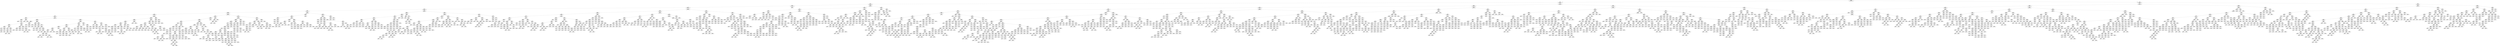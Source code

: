 digraph Tree {
node [shape=box] ;
0 [label="X[4] <= 5.5\ngini = 0.796\nsamples = 6026\nvalue = [933, 1357, 1060, 1356, 1320]"] ;
1 [label="X[1] <= 23.5\ngini = 0.792\nsamples = 4232\nvalue = [778, 1147, 861, 793, 653]"] ;
0 -> 1 [labeldistance=2.5, labelangle=45, headlabel="True"] ;
2 [label="X[6] <= 0.5\ngini = 0.775\nsamples = 1901\nvalue = [604, 453, 244, 269, 331]"] ;
1 -> 2 ;
3 [label="X[17] <= 0.5\ngini = 0.758\nsamples = 1553\nvalue = [570, 346, 181, 196, 260]"] ;
2 -> 3 ;
4 [label="X[7] <= 0.5\ngini = 0.771\nsamples = 1468\nvalue = [485, 346, 181, 196, 260]"] ;
3 -> 4 ;
5 [label="X[1] <= 21.5\ngini = 0.742\nsamples = 985\nvalue = [378, 252, 81, 126, 148]"] ;
4 -> 5 ;
6 [label="X[3] <= 6.5\ngini = 0.715\nsamples = 724\nvalue = [315, 177, 54, 76, 102]"] ;
5 -> 6 ;
7 [label="X[18] <= 10.5\ngini = 0.696\nsamples = 599\nvalue = [281, 136, 47, 58, 77]"] ;
6 -> 7 ;
8 [label="X[8] <= 8.5\ngini = 0.706\nsamples = 309\nvalue = [132, 87, 29, 16, 45]"] ;
7 -> 8 ;
9 [label="X[8] <= 2.5\ngini = 0.732\nsamples = 181\nvalue = [64, 58, 15, 14, 30]"] ;
8 -> 9 ;
10 [label="X[1] <= 18.5\ngini = 0.531\nsamples = 8\nvalue = [0, 2, 0, 1, 5]"] ;
9 -> 10 ;
11 [label="X[11] <= 0.5\ngini = 0.32\nsamples = 5\nvalue = [0, 0, 0, 1, 4]"] ;
10 -> 11 ;
12 [label="gini = 0.0\nsamples = 4\nvalue = [0, 0, 0, 0, 4]"] ;
11 -> 12 ;
13 [label="gini = 0.0\nsamples = 1\nvalue = [0, 0, 0, 1, 0]"] ;
11 -> 13 ;
14 [label="X[11] <= 0.5\ngini = 0.444\nsamples = 3\nvalue = [0, 2, 0, 0, 1]"] ;
10 -> 14 ;
15 [label="gini = 0.0\nsamples = 2\nvalue = [0, 2, 0, 0, 0]"] ;
14 -> 15 ;
16 [label="gini = 0.0\nsamples = 1\nvalue = [0, 0, 0, 0, 1]"] ;
14 -> 16 ;
17 [label="X[3] <= 3.5\ngini = 0.724\nsamples = 173\nvalue = [64, 56, 15, 13, 25]"] ;
9 -> 17 ;
18 [label="X[18] <= 8.5\ngini = 0.691\nsamples = 70\nvalue = [33, 16, 3, 9, 9]"] ;
17 -> 18 ;
19 [label="X[20] <= 0.5\ngini = 0.704\nsamples = 46\nvalue = [19, 14, 2, 7, 4]"] ;
18 -> 19 ;
20 [label="X[0] <= 2.5\ngini = 0.671\nsamples = 41\nvalue = [18, 14, 2, 5, 2]"] ;
19 -> 20 ;
21 [label="X[4] <= 2.5\ngini = 0.689\nsamples = 21\nvalue = [10, 4, 2, 4, 1]"] ;
20 -> 21 ;
22 [label="X[12] <= 0.5\ngini = 0.417\nsamples = 12\nvalue = [9, 1, 1, 1, 0]"] ;
21 -> 22 ;
23 [label="gini = 0.0\nsamples = 1\nvalue = [0, 0, 0, 1, 0]"] ;
22 -> 23 ;
24 [label="X[22] <= 0.5\ngini = 0.314\nsamples = 11\nvalue = [9, 1, 1, 0, 0]"] ;
22 -> 24 ;
25 [label="X[10] <= 2.5\ngini = 0.18\nsamples = 10\nvalue = [9, 0, 1, 0, 0]"] ;
24 -> 25 ;
26 [label="gini = 0.0\nsamples = 9\nvalue = [9, 0, 0, 0, 0]"] ;
25 -> 26 ;
27 [label="gini = 0.0\nsamples = 1\nvalue = [0, 0, 1, 0, 0]"] ;
25 -> 27 ;
28 [label="gini = 0.0\nsamples = 1\nvalue = [0, 1, 0, 0, 0]"] ;
24 -> 28 ;
29 [label="X[12] <= 2.5\ngini = 0.741\nsamples = 9\nvalue = [1, 3, 1, 3, 1]"] ;
21 -> 29 ;
30 [label="gini = 0.0\nsamples = 3\nvalue = [0, 3, 0, 0, 0]"] ;
29 -> 30 ;
31 [label="X[14] <= 2.5\ngini = 0.667\nsamples = 6\nvalue = [1, 0, 1, 3, 1]"] ;
29 -> 31 ;
32 [label="X[18] <= 7.0\ngini = 0.667\nsamples = 3\nvalue = [1, 0, 1, 0, 1]"] ;
31 -> 32 ;
33 [label="X[16] <= 1.0\ngini = 0.5\nsamples = 2\nvalue = [1, 0, 0, 0, 1]"] ;
32 -> 33 ;
34 [label="gini = 0.0\nsamples = 1\nvalue = [0, 0, 0, 0, 1]"] ;
33 -> 34 ;
35 [label="gini = 0.0\nsamples = 1\nvalue = [1, 0, 0, 0, 0]"] ;
33 -> 35 ;
36 [label="gini = 0.0\nsamples = 1\nvalue = [0, 0, 1, 0, 0]"] ;
32 -> 36 ;
37 [label="gini = 0.0\nsamples = 3\nvalue = [0, 0, 0, 3, 0]"] ;
31 -> 37 ;
38 [label="X[18] <= 7.5\ngini = 0.585\nsamples = 20\nvalue = [8, 10, 0, 1, 1]"] ;
20 -> 38 ;
39 [label="X[4] <= 1.5\ngini = 0.512\nsamples = 11\nvalue = [7, 3, 0, 0, 1]"] ;
38 -> 39 ;
40 [label="X[13] <= 0.5\ngini = 0.375\nsamples = 4\nvalue = [1, 3, 0, 0, 0]"] ;
39 -> 40 ;
41 [label="gini = 0.0\nsamples = 1\nvalue = [1, 0, 0, 0, 0]"] ;
40 -> 41 ;
42 [label="gini = 0.0\nsamples = 3\nvalue = [0, 3, 0, 0, 0]"] ;
40 -> 42 ;
43 [label="X[2] <= 10.5\ngini = 0.245\nsamples = 7\nvalue = [6, 0, 0, 0, 1]"] ;
39 -> 43 ;
44 [label="gini = 0.0\nsamples = 6\nvalue = [6, 0, 0, 0, 0]"] ;
43 -> 44 ;
45 [label="gini = 0.0\nsamples = 1\nvalue = [0, 0, 0, 0, 1]"] ;
43 -> 45 ;
46 [label="X[12] <= 0.5\ngini = 0.37\nsamples = 9\nvalue = [1, 7, 0, 1, 0]"] ;
38 -> 46 ;
47 [label="gini = 0.0\nsamples = 1\nvalue = [0, 0, 0, 1, 0]"] ;
46 -> 47 ;
48 [label="X[14] <= 1.5\ngini = 0.219\nsamples = 8\nvalue = [1, 7, 0, 0, 0]"] ;
46 -> 48 ;
49 [label="X[1] <= 19.5\ngini = 0.5\nsamples = 2\nvalue = [1, 1, 0, 0, 0]"] ;
48 -> 49 ;
50 [label="gini = 0.0\nsamples = 1\nvalue = [0, 1, 0, 0, 0]"] ;
49 -> 50 ;
51 [label="gini = 0.0\nsamples = 1\nvalue = [1, 0, 0, 0, 0]"] ;
49 -> 51 ;
52 [label="gini = 0.0\nsamples = 6\nvalue = [0, 6, 0, 0, 0]"] ;
48 -> 52 ;
53 [label="X[0] <= 2.5\ngini = 0.64\nsamples = 5\nvalue = [1, 0, 0, 2, 2]"] ;
19 -> 53 ;
54 [label="gini = 0.0\nsamples = 2\nvalue = [0, 0, 0, 2, 0]"] ;
53 -> 54 ;
55 [label="X[5] <= 0.5\ngini = 0.444\nsamples = 3\nvalue = [1, 0, 0, 0, 2]"] ;
53 -> 55 ;
56 [label="gini = 0.0\nsamples = 2\nvalue = [0, 0, 0, 0, 2]"] ;
55 -> 56 ;
57 [label="gini = 0.0\nsamples = 1\nvalue = [1, 0, 0, 0, 0]"] ;
55 -> 57 ;
58 [label="X[12] <= 0.5\ngini = 0.601\nsamples = 24\nvalue = [14, 2, 1, 2, 5]"] ;
18 -> 58 ;
59 [label="X[14] <= 0.5\ngini = 0.611\nsamples = 6\nvalue = [1, 2, 0, 0, 3]"] ;
58 -> 59 ;
60 [label="gini = 0.0\nsamples = 3\nvalue = [0, 0, 0, 0, 3]"] ;
59 -> 60 ;
61 [label="X[5] <= 0.5\ngini = 0.444\nsamples = 3\nvalue = [1, 2, 0, 0, 0]"] ;
59 -> 61 ;
62 [label="gini = 0.0\nsamples = 2\nvalue = [0, 2, 0, 0, 0]"] ;
61 -> 62 ;
63 [label="gini = 0.0\nsamples = 1\nvalue = [1, 0, 0, 0, 0]"] ;
61 -> 63 ;
64 [label="X[0] <= 4.5\ngini = 0.451\nsamples = 18\nvalue = [13, 0, 1, 2, 2]"] ;
58 -> 64 ;
65 [label="X[0] <= 0.5\ngini = 0.394\nsamples = 17\nvalue = [13, 0, 1, 1, 2]"] ;
64 -> 65 ;
66 [label="X[1] <= 14.0\ngini = 0.667\nsamples = 3\nvalue = [1, 0, 1, 1, 0]"] ;
65 -> 66 ;
67 [label="gini = 0.0\nsamples = 1\nvalue = [1, 0, 0, 0, 0]"] ;
66 -> 67 ;
68 [label="X[20] <= 0.5\ngini = 0.5\nsamples = 2\nvalue = [0, 0, 1, 1, 0]"] ;
66 -> 68 ;
69 [label="gini = 0.0\nsamples = 1\nvalue = [0, 0, 1, 0, 0]"] ;
68 -> 69 ;
70 [label="gini = 0.0\nsamples = 1\nvalue = [0, 0, 0, 1, 0]"] ;
68 -> 70 ;
71 [label="X[4] <= 2.5\ngini = 0.245\nsamples = 14\nvalue = [12, 0, 0, 0, 2]"] ;
65 -> 71 ;
72 [label="gini = 0.0\nsamples = 8\nvalue = [8, 0, 0, 0, 0]"] ;
71 -> 72 ;
73 [label="X[8] <= 7.5\ngini = 0.444\nsamples = 6\nvalue = [4, 0, 0, 0, 2]"] ;
71 -> 73 ;
74 [label="gini = 0.0\nsamples = 3\nvalue = [3, 0, 0, 0, 0]"] ;
73 -> 74 ;
75 [label="X[4] <= 3.5\ngini = 0.444\nsamples = 3\nvalue = [1, 0, 0, 0, 2]"] ;
73 -> 75 ;
76 [label="gini = 0.0\nsamples = 2\nvalue = [0, 0, 0, 0, 2]"] ;
75 -> 76 ;
77 [label="gini = 0.0\nsamples = 1\nvalue = [1, 0, 0, 0, 0]"] ;
75 -> 77 ;
78 [label="gini = 0.0\nsamples = 1\nvalue = [0, 0, 0, 1, 0]"] ;
64 -> 78 ;
79 [label="X[9] <= 0.5\ngini = 0.719\nsamples = 103\nvalue = [31, 40, 12, 4, 16]"] ;
17 -> 79 ;
80 [label="X[14] <= 3.5\ngini = 0.708\nsamples = 86\nvalue = [28, 34, 11, 4, 9]"] ;
79 -> 80 ;
81 [label="X[22] <= 0.5\ngini = 0.712\nsamples = 74\nvalue = [27, 26, 9, 3, 9]"] ;
80 -> 81 ;
82 [label="X[3] <= 4.5\ngini = 0.69\nsamples = 61\nvalue = [21, 25, 8, 3, 4]"] ;
81 -> 82 ;
83 [label="X[13] <= 0.5\ngini = 0.648\nsamples = 26\nvalue = [5, 14, 2, 3, 2]"] ;
82 -> 83 ;
84 [label="X[18] <= 9.5\ngini = 0.759\nsamples = 18\nvalue = [5, 6, 2, 3, 2]"] ;
83 -> 84 ;
85 [label="X[1] <= 20.5\ngini = 0.694\nsamples = 14\nvalue = [4, 6, 2, 0, 2]"] ;
84 -> 85 ;
86 [label="X[15] <= 0.5\ngini = 0.72\nsamples = 10\nvalue = [4, 2, 2, 0, 2]"] ;
85 -> 86 ;
87 [label="X[0] <= 1.5\ngini = 0.625\nsamples = 4\nvalue = [0, 1, 1, 0, 2]"] ;
86 -> 87 ;
88 [label="X[12] <= 1.5\ngini = 0.5\nsamples = 2\nvalue = [0, 1, 1, 0, 0]"] ;
87 -> 88 ;
89 [label="gini = 0.0\nsamples = 1\nvalue = [0, 1, 0, 0, 0]"] ;
88 -> 89 ;
90 [label="gini = 0.0\nsamples = 1\nvalue = [0, 0, 1, 0, 0]"] ;
88 -> 90 ;
91 [label="gini = 0.0\nsamples = 2\nvalue = [0, 0, 0, 0, 2]"] ;
87 -> 91 ;
92 [label="X[0] <= 4.5\ngini = 0.5\nsamples = 6\nvalue = [4, 1, 1, 0, 0]"] ;
86 -> 92 ;
93 [label="gini = 0.0\nsamples = 4\nvalue = [4, 0, 0, 0, 0]"] ;
92 -> 93 ;
94 [label="X[16] <= 1.5\ngini = 0.5\nsamples = 2\nvalue = [0, 1, 1, 0, 0]"] ;
92 -> 94 ;
95 [label="gini = 0.0\nsamples = 1\nvalue = [0, 1, 0, 0, 0]"] ;
94 -> 95 ;
96 [label="gini = 0.0\nsamples = 1\nvalue = [0, 0, 1, 0, 0]"] ;
94 -> 96 ;
97 [label="gini = 0.0\nsamples = 4\nvalue = [0, 4, 0, 0, 0]"] ;
85 -> 97 ;
98 [label="X[14] <= 2.0\ngini = 0.375\nsamples = 4\nvalue = [1, 0, 0, 3, 0]"] ;
84 -> 98 ;
99 [label="gini = 0.0\nsamples = 1\nvalue = [1, 0, 0, 0, 0]"] ;
98 -> 99 ;
100 [label="gini = 0.0\nsamples = 3\nvalue = [0, 0, 0, 3, 0]"] ;
98 -> 100 ;
101 [label="gini = 0.0\nsamples = 8\nvalue = [0, 8, 0, 0, 0]"] ;
83 -> 101 ;
102 [label="X[0] <= 2.5\ngini = 0.66\nsamples = 35\nvalue = [16, 11, 6, 0, 2]"] ;
82 -> 102 ;
103 [label="X[2] <= 6.5\ngini = 0.508\nsamples = 21\nvalue = [14, 4, 2, 0, 1]"] ;
102 -> 103 ;
104 [label="X[4] <= 1.5\ngini = 0.64\nsamples = 5\nvalue = [1, 2, 2, 0, 0]"] ;
103 -> 104 ;
105 [label="gini = 0.0\nsamples = 2\nvalue = [0, 2, 0, 0, 0]"] ;
104 -> 105 ;
106 [label="X[18] <= 9.0\ngini = 0.444\nsamples = 3\nvalue = [1, 0, 2, 0, 0]"] ;
104 -> 106 ;
107 [label="gini = 0.0\nsamples = 2\nvalue = [0, 0, 2, 0, 0]"] ;
106 -> 107 ;
108 [label="gini = 0.0\nsamples = 1\nvalue = [1, 0, 0, 0, 0]"] ;
106 -> 108 ;
109 [label="X[19] <= 1.5\ngini = 0.32\nsamples = 16\nvalue = [13, 2, 0, 0, 1]"] ;
103 -> 109 ;
110 [label="X[0] <= 0.5\ngini = 0.24\nsamples = 15\nvalue = [13, 1, 0, 0, 1]"] ;
109 -> 110 ;
111 [label="X[16] <= 0.5\ngini = 0.5\nsamples = 2\nvalue = [1, 0, 0, 0, 1]"] ;
110 -> 111 ;
112 [label="gini = 0.0\nsamples = 1\nvalue = [0, 0, 0, 0, 1]"] ;
111 -> 112 ;
113 [label="gini = 0.0\nsamples = 1\nvalue = [1, 0, 0, 0, 0]"] ;
111 -> 113 ;
114 [label="X[2] <= 12.0\ngini = 0.142\nsamples = 13\nvalue = [12, 1, 0, 0, 0]"] ;
110 -> 114 ;
115 [label="gini = 0.0\nsamples = 12\nvalue = [12, 0, 0, 0, 0]"] ;
114 -> 115 ;
116 [label="gini = 0.0\nsamples = 1\nvalue = [0, 1, 0, 0, 0]"] ;
114 -> 116 ;
117 [label="gini = 0.0\nsamples = 1\nvalue = [0, 1, 0, 0, 0]"] ;
109 -> 117 ;
118 [label="X[2] <= 9.5\ngini = 0.643\nsamples = 14\nvalue = [2, 7, 4, 0, 1]"] ;
102 -> 118 ;
119 [label="X[12] <= 3.0\ngini = 0.406\nsamples = 8\nvalue = [1, 6, 0, 0, 1]"] ;
118 -> 119 ;
120 [label="gini = 0.0\nsamples = 6\nvalue = [0, 6, 0, 0, 0]"] ;
119 -> 120 ;
121 [label="X[0] <= 4.5\ngini = 0.5\nsamples = 2\nvalue = [1, 0, 0, 0, 1]"] ;
119 -> 121 ;
122 [label="gini = 0.0\nsamples = 1\nvalue = [1, 0, 0, 0, 0]"] ;
121 -> 122 ;
123 [label="gini = 0.0\nsamples = 1\nvalue = [0, 0, 0, 0, 1]"] ;
121 -> 123 ;
124 [label="X[18] <= 9.5\ngini = 0.5\nsamples = 6\nvalue = [1, 1, 4, 0, 0]"] ;
118 -> 124 ;
125 [label="gini = 0.0\nsamples = 4\nvalue = [0, 0, 4, 0, 0]"] ;
124 -> 125 ;
126 [label="X[16] <= 1.5\ngini = 0.5\nsamples = 2\nvalue = [1, 1, 0, 0, 0]"] ;
124 -> 126 ;
127 [label="gini = 0.0\nsamples = 1\nvalue = [1, 0, 0, 0, 0]"] ;
126 -> 127 ;
128 [label="gini = 0.0\nsamples = 1\nvalue = [0, 1, 0, 0, 0]"] ;
126 -> 128 ;
129 [label="X[16] <= 0.5\ngini = 0.627\nsamples = 13\nvalue = [6, 1, 1, 0, 5]"] ;
81 -> 129 ;
130 [label="X[15] <= 0.5\ngini = 0.667\nsamples = 3\nvalue = [0, 1, 1, 0, 1]"] ;
129 -> 130 ;
131 [label="gini = 0.0\nsamples = 1\nvalue = [0, 0, 1, 0, 0]"] ;
130 -> 131 ;
132 [label="X[0] <= 2.5\ngini = 0.5\nsamples = 2\nvalue = [0, 1, 0, 0, 1]"] ;
130 -> 132 ;
133 [label="gini = 0.0\nsamples = 1\nvalue = [0, 1, 0, 0, 0]"] ;
132 -> 133 ;
134 [label="gini = 0.0\nsamples = 1\nvalue = [0, 0, 0, 0, 1]"] ;
132 -> 134 ;
135 [label="X[2] <= 9.0\ngini = 0.48\nsamples = 10\nvalue = [6, 0, 0, 0, 4]"] ;
129 -> 135 ;
136 [label="X[10] <= 1.5\ngini = 0.375\nsamples = 4\nvalue = [1, 0, 0, 0, 3]"] ;
135 -> 136 ;
137 [label="gini = 0.0\nsamples = 3\nvalue = [0, 0, 0, 0, 3]"] ;
136 -> 137 ;
138 [label="gini = 0.0\nsamples = 1\nvalue = [1, 0, 0, 0, 0]"] ;
136 -> 138 ;
139 [label="X[8] <= 5.0\ngini = 0.278\nsamples = 6\nvalue = [5, 0, 0, 0, 1]"] ;
135 -> 139 ;
140 [label="X[18] <= 9.5\ngini = 0.5\nsamples = 2\nvalue = [1, 0, 0, 0, 1]"] ;
139 -> 140 ;
141 [label="gini = 0.0\nsamples = 1\nvalue = [1, 0, 0, 0, 0]"] ;
140 -> 141 ;
142 [label="gini = 0.0\nsamples = 1\nvalue = [0, 0, 0, 0, 1]"] ;
140 -> 142 ;
143 [label="gini = 0.0\nsamples = 4\nvalue = [4, 0, 0, 0, 0]"] ;
139 -> 143 ;
144 [label="X[1] <= 16.5\ngini = 0.514\nsamples = 12\nvalue = [1, 8, 2, 1, 0]"] ;
80 -> 144 ;
145 [label="gini = 0.0\nsamples = 2\nvalue = [0, 0, 2, 0, 0]"] ;
144 -> 145 ;
146 [label="X[19] <= 1.5\ngini = 0.34\nsamples = 10\nvalue = [1, 8, 0, 1, 0]"] ;
144 -> 146 ;
147 [label="X[8] <= 3.5\ngini = 0.198\nsamples = 9\nvalue = [0, 8, 0, 1, 0]"] ;
146 -> 147 ;
148 [label="gini = 0.0\nsamples = 1\nvalue = [0, 0, 0, 1, 0]"] ;
147 -> 148 ;
149 [label="gini = 0.0\nsamples = 8\nvalue = [0, 8, 0, 0, 0]"] ;
147 -> 149 ;
150 [label="gini = 0.0\nsamples = 1\nvalue = [1, 0, 0, 0, 0]"] ;
146 -> 150 ;
151 [label="X[4] <= 3.5\ngini = 0.671\nsamples = 17\nvalue = [3, 6, 1, 0, 7]"] ;
79 -> 151 ;
152 [label="X[8] <= 4.5\ngini = 0.54\nsamples = 10\nvalue = [1, 6, 0, 0, 3]"] ;
151 -> 152 ;
153 [label="gini = 0.0\nsamples = 1\nvalue = [1, 0, 0, 0, 0]"] ;
152 -> 153 ;
154 [label="X[19] <= 0.5\ngini = 0.444\nsamples = 9\nvalue = [0, 6, 0, 0, 3]"] ;
152 -> 154 ;
155 [label="X[2] <= 12.5\ngini = 0.278\nsamples = 6\nvalue = [0, 5, 0, 0, 1]"] ;
154 -> 155 ;
156 [label="gini = 0.0\nsamples = 5\nvalue = [0, 5, 0, 0, 0]"] ;
155 -> 156 ;
157 [label="gini = 0.0\nsamples = 1\nvalue = [0, 0, 0, 0, 1]"] ;
155 -> 157 ;
158 [label="X[14] <= 2.0\ngini = 0.444\nsamples = 3\nvalue = [0, 1, 0, 0, 2]"] ;
154 -> 158 ;
159 [label="gini = 0.0\nsamples = 2\nvalue = [0, 0, 0, 0, 2]"] ;
158 -> 159 ;
160 [label="gini = 0.0\nsamples = 1\nvalue = [0, 1, 0, 0, 0]"] ;
158 -> 160 ;
161 [label="X[1] <= 17.5\ngini = 0.571\nsamples = 7\nvalue = [2, 0, 1, 0, 4]"] ;
151 -> 161 ;
162 [label="X[18] <= 7.5\ngini = 0.5\nsamples = 2\nvalue = [1, 0, 1, 0, 0]"] ;
161 -> 162 ;
163 [label="gini = 0.0\nsamples = 1\nvalue = [1, 0, 0, 0, 0]"] ;
162 -> 163 ;
164 [label="gini = 0.0\nsamples = 1\nvalue = [0, 0, 1, 0, 0]"] ;
162 -> 164 ;
165 [label="X[13] <= 1.5\ngini = 0.32\nsamples = 5\nvalue = [1, 0, 0, 0, 4]"] ;
161 -> 165 ;
166 [label="gini = 0.0\nsamples = 4\nvalue = [0, 0, 0, 0, 4]"] ;
165 -> 166 ;
167 [label="gini = 0.0\nsamples = 1\nvalue = [1, 0, 0, 0, 0]"] ;
165 -> 167 ;
168 [label="X[16] <= 2.5\ngini = 0.641\nsamples = 128\nvalue = [68, 29, 14, 2, 15]"] ;
8 -> 168 ;
169 [label="X[16] <= 0.5\ngini = 0.618\nsamples = 120\nvalue = [66, 29, 10, 1, 14]"] ;
168 -> 169 ;
170 [label="X[19] <= 0.5\ngini = 0.679\nsamples = 60\nvalue = [26, 19, 6, 0, 9]"] ;
169 -> 170 ;
171 [label="X[2] <= 12.5\ngini = 0.638\nsamples = 53\nvalue = [26, 17, 6, 0, 4]"] ;
170 -> 171 ;
172 [label="X[3] <= 4.5\ngini = 0.645\nsamples = 43\nvalue = [19, 16, 6, 0, 2]"] ;
171 -> 172 ;
173 [label="X[10] <= 0.5\ngini = 0.601\nsamples = 27\nvalue = [15, 7, 4, 0, 1]"] ;
172 -> 173 ;
174 [label="X[18] <= 8.5\ngini = 0.667\nsamples = 21\nvalue = [9, 7, 4, 0, 1]"] ;
173 -> 174 ;
175 [label="X[2] <= 8.5\ngini = 0.542\nsamples = 12\nvalue = [7, 4, 0, 0, 1]"] ;
174 -> 175 ;
176 [label="X[2] <= 7.5\ngini = 0.444\nsamples = 6\nvalue = [2, 4, 0, 0, 0]"] ;
175 -> 176 ;
177 [label="gini = 0.0\nsamples = 1\nvalue = [1, 0, 0, 0, 0]"] ;
176 -> 177 ;
178 [label="X[3] <= 3.5\ngini = 0.32\nsamples = 5\nvalue = [1, 4, 0, 0, 0]"] ;
176 -> 178 ;
179 [label="gini = 0.0\nsamples = 4\nvalue = [0, 4, 0, 0, 0]"] ;
178 -> 179 ;
180 [label="gini = 0.0\nsamples = 1\nvalue = [1, 0, 0, 0, 0]"] ;
178 -> 180 ;
181 [label="X[1] <= 20.5\ngini = 0.278\nsamples = 6\nvalue = [5, 0, 0, 0, 1]"] ;
175 -> 181 ;
182 [label="gini = 0.0\nsamples = 5\nvalue = [5, 0, 0, 0, 0]"] ;
181 -> 182 ;
183 [label="gini = 0.0\nsamples = 1\nvalue = [0, 0, 0, 0, 1]"] ;
181 -> 183 ;
184 [label="X[8] <= 10.5\ngini = 0.642\nsamples = 9\nvalue = [2, 3, 4, 0, 0]"] ;
174 -> 184 ;
185 [label="X[1] <= 20.0\ngini = 0.611\nsamples = 6\nvalue = [2, 3, 1, 0, 0]"] ;
184 -> 185 ;
186 [label="X[1] <= 17.0\ngini = 0.375\nsamples = 4\nvalue = [0, 3, 1, 0, 0]"] ;
185 -> 186 ;
187 [label="gini = 0.0\nsamples = 2\nvalue = [0, 2, 0, 0, 0]"] ;
186 -> 187 ;
188 [label="X[12] <= 1.5\ngini = 0.5\nsamples = 2\nvalue = [0, 1, 1, 0, 0]"] ;
186 -> 188 ;
189 [label="gini = 0.0\nsamples = 1\nvalue = [0, 1, 0, 0, 0]"] ;
188 -> 189 ;
190 [label="gini = 0.0\nsamples = 1\nvalue = [0, 0, 1, 0, 0]"] ;
188 -> 190 ;
191 [label="gini = 0.0\nsamples = 2\nvalue = [2, 0, 0, 0, 0]"] ;
185 -> 191 ;
192 [label="gini = 0.0\nsamples = 3\nvalue = [0, 0, 3, 0, 0]"] ;
184 -> 192 ;
193 [label="gini = 0.0\nsamples = 6\nvalue = [6, 0, 0, 0, 0]"] ;
173 -> 193 ;
194 [label="X[2] <= 8.5\ngini = 0.602\nsamples = 16\nvalue = [4, 9, 2, 0, 1]"] ;
172 -> 194 ;
195 [label="X[20] <= 0.5\ngini = 0.667\nsamples = 9\nvalue = [4, 3, 1, 0, 1]"] ;
194 -> 195 ;
196 [label="X[4] <= 1.5\ngini = 0.612\nsamples = 7\nvalue = [4, 1, 1, 0, 1]"] ;
195 -> 196 ;
197 [label="X[10] <= 0.5\ngini = 0.5\nsamples = 2\nvalue = [0, 1, 1, 0, 0]"] ;
196 -> 197 ;
198 [label="gini = 0.0\nsamples = 1\nvalue = [0, 0, 1, 0, 0]"] ;
197 -> 198 ;
199 [label="gini = 0.0\nsamples = 1\nvalue = [0, 1, 0, 0, 0]"] ;
197 -> 199 ;
200 [label="X[4] <= 2.5\ngini = 0.32\nsamples = 5\nvalue = [4, 0, 0, 0, 1]"] ;
196 -> 200 ;
201 [label="X[2] <= 7.5\ngini = 0.5\nsamples = 2\nvalue = [1, 0, 0, 0, 1]"] ;
200 -> 201 ;
202 [label="gini = 0.0\nsamples = 1\nvalue = [0, 0, 0, 0, 1]"] ;
201 -> 202 ;
203 [label="gini = 0.0\nsamples = 1\nvalue = [1, 0, 0, 0, 0]"] ;
201 -> 203 ;
204 [label="gini = 0.0\nsamples = 3\nvalue = [3, 0, 0, 0, 0]"] ;
200 -> 204 ;
205 [label="gini = 0.0\nsamples = 2\nvalue = [0, 2, 0, 0, 0]"] ;
195 -> 205 ;
206 [label="X[8] <= 12.5\ngini = 0.245\nsamples = 7\nvalue = [0, 6, 1, 0, 0]"] ;
194 -> 206 ;
207 [label="gini = 0.0\nsamples = 6\nvalue = [0, 6, 0, 0, 0]"] ;
206 -> 207 ;
208 [label="gini = 0.0\nsamples = 1\nvalue = [0, 0, 1, 0, 0]"] ;
206 -> 208 ;
209 [label="X[9] <= 0.5\ngini = 0.46\nsamples = 10\nvalue = [7, 1, 0, 0, 2]"] ;
171 -> 209 ;
210 [label="X[12] <= 0.5\ngini = 0.346\nsamples = 9\nvalue = [7, 0, 0, 0, 2]"] ;
209 -> 210 ;
211 [label="gini = 0.0\nsamples = 1\nvalue = [0, 0, 0, 0, 1]"] ;
210 -> 211 ;
212 [label="X[14] <= 0.5\ngini = 0.219\nsamples = 8\nvalue = [7, 0, 0, 0, 1]"] ;
210 -> 212 ;
213 [label="X[8] <= 11.5\ngini = 0.5\nsamples = 2\nvalue = [1, 0, 0, 0, 1]"] ;
212 -> 213 ;
214 [label="gini = 0.0\nsamples = 1\nvalue = [0, 0, 0, 0, 1]"] ;
213 -> 214 ;
215 [label="gini = 0.0\nsamples = 1\nvalue = [1, 0, 0, 0, 0]"] ;
213 -> 215 ;
216 [label="gini = 0.0\nsamples = 6\nvalue = [6, 0, 0, 0, 0]"] ;
212 -> 216 ;
217 [label="gini = 0.0\nsamples = 1\nvalue = [0, 1, 0, 0, 0]"] ;
209 -> 217 ;
218 [label="X[12] <= 1.5\ngini = 0.408\nsamples = 7\nvalue = [0, 2, 0, 0, 5]"] ;
170 -> 218 ;
219 [label="gini = 0.0\nsamples = 2\nvalue = [0, 2, 0, 0, 0]"] ;
218 -> 219 ;
220 [label="gini = 0.0\nsamples = 5\nvalue = [0, 0, 0, 0, 5]"] ;
218 -> 220 ;
221 [label="X[10] <= 1.5\ngini = 0.516\nsamples = 60\nvalue = [40, 10, 4, 1, 5]"] ;
169 -> 221 ;
222 [label="X[18] <= 7.5\ngini = 0.49\nsamples = 58\nvalue = [40, 9, 3, 1, 5]"] ;
221 -> 222 ;
223 [label="X[0] <= 3.5\ngini = 0.621\nsamples = 26\nvalue = [14, 7, 1, 1, 3]"] ;
222 -> 223 ;
224 [label="X[14] <= 2.5\ngini = 0.444\nsamples = 18\nvalue = [13, 3, 1, 1, 0]"] ;
223 -> 224 ;
225 [label="X[8] <= 10.5\ngini = 0.18\nsamples = 10\nvalue = [9, 0, 0, 1, 0]"] ;
224 -> 225 ;
226 [label="gini = 0.0\nsamples = 8\nvalue = [8, 0, 0, 0, 0]"] ;
225 -> 226 ;
227 [label="X[13] <= 1.5\ngini = 0.5\nsamples = 2\nvalue = [1, 0, 0, 1, 0]"] ;
225 -> 227 ;
228 [label="gini = 0.0\nsamples = 1\nvalue = [0, 0, 0, 1, 0]"] ;
227 -> 228 ;
229 [label="gini = 0.0\nsamples = 1\nvalue = [1, 0, 0, 0, 0]"] ;
227 -> 229 ;
230 [label="X[18] <= 6.5\ngini = 0.594\nsamples = 8\nvalue = [4, 3, 1, 0, 0]"] ;
224 -> 230 ;
231 [label="X[5] <= 0.5\ngini = 0.32\nsamples = 5\nvalue = [4, 1, 0, 0, 0]"] ;
230 -> 231 ;
232 [label="gini = 0.0\nsamples = 4\nvalue = [4, 0, 0, 0, 0]"] ;
231 -> 232 ;
233 [label="gini = 0.0\nsamples = 1\nvalue = [0, 1, 0, 0, 0]"] ;
231 -> 233 ;
234 [label="X[8] <= 13.5\ngini = 0.444\nsamples = 3\nvalue = [0, 2, 1, 0, 0]"] ;
230 -> 234 ;
235 [label="gini = 0.0\nsamples = 2\nvalue = [0, 2, 0, 0, 0]"] ;
234 -> 235 ;
236 [label="gini = 0.0\nsamples = 1\nvalue = [0, 0, 1, 0, 0]"] ;
234 -> 236 ;
237 [label="X[8] <= 11.5\ngini = 0.594\nsamples = 8\nvalue = [1, 4, 0, 0, 3]"] ;
223 -> 237 ;
238 [label="gini = 0.0\nsamples = 4\nvalue = [0, 4, 0, 0, 0]"] ;
237 -> 238 ;
239 [label="X[18] <= 6.5\ngini = 0.375\nsamples = 4\nvalue = [1, 0, 0, 0, 3]"] ;
237 -> 239 ;
240 [label="gini = 0.0\nsamples = 3\nvalue = [0, 0, 0, 0, 3]"] ;
239 -> 240 ;
241 [label="gini = 0.0\nsamples = 1\nvalue = [1, 0, 0, 0, 0]"] ;
239 -> 241 ;
242 [label="X[2] <= 17.5\ngini = 0.328\nsamples = 32\nvalue = [26, 2, 2, 0, 2]"] ;
222 -> 242 ;
243 [label="X[1] <= 19.5\ngini = 0.287\nsamples = 31\nvalue = [26, 1, 2, 0, 2]"] ;
242 -> 243 ;
244 [label="X[14] <= 3.5\ngini = 0.15\nsamples = 25\nvalue = [23, 0, 1, 0, 1]"] ;
243 -> 244 ;
245 [label="gini = 0.0\nsamples = 18\nvalue = [18, 0, 0, 0, 0]"] ;
244 -> 245 ;
246 [label="X[8] <= 10.5\ngini = 0.449\nsamples = 7\nvalue = [5, 0, 1, 0, 1]"] ;
244 -> 246 ;
247 [label="gini = 0.0\nsamples = 3\nvalue = [3, 0, 0, 0, 0]"] ;
246 -> 247 ;
248 [label="X[3] <= 3.0\ngini = 0.625\nsamples = 4\nvalue = [2, 0, 1, 0, 1]"] ;
246 -> 248 ;
249 [label="gini = 0.0\nsamples = 2\nvalue = [2, 0, 0, 0, 0]"] ;
248 -> 249 ;
250 [label="X[8] <= 11.5\ngini = 0.5\nsamples = 2\nvalue = [0, 0, 1, 0, 1]"] ;
248 -> 250 ;
251 [label="gini = 0.0\nsamples = 1\nvalue = [0, 0, 0, 0, 1]"] ;
250 -> 251 ;
252 [label="gini = 0.0\nsamples = 1\nvalue = [0, 0, 1, 0, 0]"] ;
250 -> 252 ;
253 [label="X[12] <= 1.5\ngini = 0.667\nsamples = 6\nvalue = [3, 1, 1, 0, 1]"] ;
243 -> 253 ;
254 [label="X[1] <= 20.5\ngini = 0.5\nsamples = 2\nvalue = [0, 1, 1, 0, 0]"] ;
253 -> 254 ;
255 [label="gini = 0.0\nsamples = 1\nvalue = [0, 0, 1, 0, 0]"] ;
254 -> 255 ;
256 [label="gini = 0.0\nsamples = 1\nvalue = [0, 1, 0, 0, 0]"] ;
254 -> 256 ;
257 [label="X[4] <= 4.5\ngini = 0.375\nsamples = 4\nvalue = [3, 0, 0, 0, 1]"] ;
253 -> 257 ;
258 [label="gini = 0.0\nsamples = 3\nvalue = [3, 0, 0, 0, 0]"] ;
257 -> 258 ;
259 [label="gini = 0.0\nsamples = 1\nvalue = [0, 0, 0, 0, 1]"] ;
257 -> 259 ;
260 [label="gini = 0.0\nsamples = 1\nvalue = [0, 1, 0, 0, 0]"] ;
242 -> 260 ;
261 [label="X[2] <= 14.0\ngini = 0.5\nsamples = 2\nvalue = [0, 1, 1, 0, 0]"] ;
221 -> 261 ;
262 [label="gini = 0.0\nsamples = 1\nvalue = [0, 0, 1, 0, 0]"] ;
261 -> 262 ;
263 [label="gini = 0.0\nsamples = 1\nvalue = [0, 1, 0, 0, 0]"] ;
261 -> 263 ;
264 [label="X[13] <= 0.5\ngini = 0.656\nsamples = 8\nvalue = [2, 0, 4, 1, 1]"] ;
168 -> 264 ;
265 [label="X[0] <= 3.0\ngini = 0.625\nsamples = 4\nvalue = [2, 0, 0, 1, 1]"] ;
264 -> 265 ;
266 [label="gini = 0.0\nsamples = 2\nvalue = [2, 0, 0, 0, 0]"] ;
265 -> 266 ;
267 [label="X[1] <= 20.5\ngini = 0.5\nsamples = 2\nvalue = [0, 0, 0, 1, 1]"] ;
265 -> 267 ;
268 [label="gini = 0.0\nsamples = 1\nvalue = [0, 0, 0, 1, 0]"] ;
267 -> 268 ;
269 [label="gini = 0.0\nsamples = 1\nvalue = [0, 0, 0, 0, 1]"] ;
267 -> 269 ;
270 [label="gini = 0.0\nsamples = 4\nvalue = [0, 0, 4, 0, 0]"] ;
264 -> 270 ;
271 [label="X[4] <= 2.5\ngini = 0.67\nsamples = 290\nvalue = [149, 49, 18, 42, 32]"] ;
7 -> 271 ;
272 [label="X[2] <= 17.5\ngini = 0.628\nsamples = 130\nvalue = [72, 28, 11, 12, 7]"] ;
271 -> 272 ;
273 [label="X[15] <= 2.5\ngini = 0.603\nsamples = 124\nvalue = [72, 26, 8, 12, 6]"] ;
272 -> 273 ;
274 [label="X[8] <= 5.5\ngini = 0.597\nsamples = 122\nvalue = [72, 24, 8, 12, 6]"] ;
273 -> 274 ;
275 [label="X[3] <= 2.5\ngini = 0.678\nsamples = 25\nvalue = [10, 9, 2, 4, 0]"] ;
274 -> 275 ;
276 [label="gini = 0.0\nsamples = 5\nvalue = [0, 5, 0, 0, 0]"] ;
275 -> 276 ;
277 [label="X[12] <= 3.5\ngini = 0.66\nsamples = 20\nvalue = [10, 4, 2, 4, 0]"] ;
275 -> 277 ;
278 [label="X[20] <= 0.5\ngini = 0.5\nsamples = 14\nvalue = [9, 4, 0, 1, 0]"] ;
277 -> 278 ;
279 [label="X[19] <= 0.5\ngini = 0.403\nsamples = 12\nvalue = [9, 2, 0, 1, 0]"] ;
278 -> 279 ;
280 [label="X[2] <= 8.5\ngini = 0.314\nsamples = 11\nvalue = [9, 1, 0, 1, 0]"] ;
279 -> 280 ;
281 [label="X[2] <= 7.5\ngini = 0.667\nsamples = 3\nvalue = [1, 1, 0, 1, 0]"] ;
280 -> 281 ;
282 [label="X[22] <= 0.5\ngini = 0.5\nsamples = 2\nvalue = [1, 1, 0, 0, 0]"] ;
281 -> 282 ;
283 [label="gini = 0.0\nsamples = 1\nvalue = [0, 1, 0, 0, 0]"] ;
282 -> 283 ;
284 [label="gini = 0.0\nsamples = 1\nvalue = [1, 0, 0, 0, 0]"] ;
282 -> 284 ;
285 [label="gini = 0.0\nsamples = 1\nvalue = [0, 0, 0, 1, 0]"] ;
281 -> 285 ;
286 [label="gini = 0.0\nsamples = 8\nvalue = [8, 0, 0, 0, 0]"] ;
280 -> 286 ;
287 [label="gini = 0.0\nsamples = 1\nvalue = [0, 1, 0, 0, 0]"] ;
279 -> 287 ;
288 [label="gini = 0.0\nsamples = 2\nvalue = [0, 2, 0, 0, 0]"] ;
278 -> 288 ;
289 [label="X[12] <= 5.5\ngini = 0.611\nsamples = 6\nvalue = [1, 0, 2, 3, 0]"] ;
277 -> 289 ;
290 [label="X[1] <= 18.5\ngini = 0.48\nsamples = 5\nvalue = [0, 0, 2, 3, 0]"] ;
289 -> 290 ;
291 [label="gini = 0.0\nsamples = 2\nvalue = [0, 0, 0, 2, 0]"] ;
290 -> 291 ;
292 [label="X[0] <= 2.0\ngini = 0.444\nsamples = 3\nvalue = [0, 0, 2, 1, 0]"] ;
290 -> 292 ;
293 [label="gini = 0.0\nsamples = 1\nvalue = [0, 0, 0, 1, 0]"] ;
292 -> 293 ;
294 [label="gini = 0.0\nsamples = 2\nvalue = [0, 0, 2, 0, 0]"] ;
292 -> 294 ;
295 [label="gini = 0.0\nsamples = 1\nvalue = [1, 0, 0, 0, 0]"] ;
289 -> 295 ;
296 [label="X[8] <= 14.5\ngini = 0.553\nsamples = 97\nvalue = [62, 15, 6, 8, 6]"] ;
274 -> 296 ;
297 [label="X[12] <= 6.5\ngini = 0.534\nsamples = 93\nvalue = [61, 14, 6, 8, 4]"] ;
296 -> 297 ;
298 [label="X[12] <= 3.5\ngini = 0.524\nsamples = 92\nvalue = [61, 14, 6, 8, 3]"] ;
297 -> 298 ;
299 [label="X[14] <= 3.5\ngini = 0.57\nsamples = 70\nvalue = [43, 13, 5, 8, 1]"] ;
298 -> 299 ;
300 [label="X[16] <= 1.5\ngini = 0.527\nsamples = 59\nvalue = [39, 8, 5, 6, 1]"] ;
299 -> 300 ;
301 [label="X[19] <= 0.5\ngini = 0.611\nsamples = 45\nvalue = [26, 7, 5, 6, 1]"] ;
300 -> 301 ;
302 [label="X[3] <= 1.5\ngini = 0.532\nsamples = 38\nvalue = [25, 5, 4, 3, 1]"] ;
301 -> 302 ;
303 [label="X[13] <= 0.5\ngini = 0.75\nsamples = 8\nvalue = [3, 1, 2, 1, 1]"] ;
302 -> 303 ;
304 [label="X[8] <= 8.5\ngini = 0.778\nsamples = 6\nvalue = [1, 1, 2, 1, 1]"] ;
303 -> 304 ;
305 [label="X[1] <= 20.5\ngini = 0.444\nsamples = 3\nvalue = [0, 0, 2, 1, 0]"] ;
304 -> 305 ;
306 [label="gini = 0.0\nsamples = 2\nvalue = [0, 0, 2, 0, 0]"] ;
305 -> 306 ;
307 [label="gini = 0.0\nsamples = 1\nvalue = [0, 0, 0, 1, 0]"] ;
305 -> 307 ;
308 [label="X[11] <= 0.5\ngini = 0.667\nsamples = 3\nvalue = [1, 1, 0, 0, 1]"] ;
304 -> 308 ;
309 [label="X[18] <= 14.5\ngini = 0.5\nsamples = 2\nvalue = [1, 1, 0, 0, 0]"] ;
308 -> 309 ;
310 [label="gini = 0.0\nsamples = 1\nvalue = [0, 1, 0, 0, 0]"] ;
309 -> 310 ;
311 [label="gini = 0.0\nsamples = 1\nvalue = [1, 0, 0, 0, 0]"] ;
309 -> 311 ;
312 [label="gini = 0.0\nsamples = 1\nvalue = [0, 0, 0, 0, 1]"] ;
308 -> 312 ;
313 [label="gini = 0.0\nsamples = 2\nvalue = [2, 0, 0, 0, 0]"] ;
303 -> 313 ;
314 [label="X[0] <= 2.5\ngini = 0.436\nsamples = 30\nvalue = [22, 4, 2, 2, 0]"] ;
302 -> 314 ;
315 [label="X[2] <= 6.5\ngini = 0.574\nsamples = 18\nvalue = [11, 3, 2, 2, 0]"] ;
314 -> 315 ;
316 [label="X[3] <= 3.5\ngini = 0.5\nsamples = 2\nvalue = [0, 1, 0, 1, 0]"] ;
315 -> 316 ;
317 [label="gini = 0.0\nsamples = 1\nvalue = [0, 0, 0, 1, 0]"] ;
316 -> 317 ;
318 [label="gini = 0.0\nsamples = 1\nvalue = [0, 1, 0, 0, 0]"] ;
316 -> 318 ;
319 [label="X[8] <= 11.5\ngini = 0.492\nsamples = 16\nvalue = [11, 2, 2, 1, 0]"] ;
315 -> 319 ;
320 [label="X[1] <= 18.5\ngini = 0.436\nsamples = 15\nvalue = [11, 2, 1, 1, 0]"] ;
319 -> 320 ;
321 [label="gini = 0.0\nsamples = 7\nvalue = [7, 0, 0, 0, 0]"] ;
320 -> 321 ;
322 [label="X[16] <= 0.5\ngini = 0.656\nsamples = 8\nvalue = [4, 2, 1, 1, 0]"] ;
320 -> 322 ;
323 [label="X[14] <= 2.5\ngini = 0.5\nsamples = 6\nvalue = [4, 0, 1, 1, 0]"] ;
322 -> 323 ;
324 [label="gini = 0.0\nsamples = 4\nvalue = [4, 0, 0, 0, 0]"] ;
323 -> 324 ;
325 [label="X[3] <= 4.0\ngini = 0.5\nsamples = 2\nvalue = [0, 0, 1, 1, 0]"] ;
323 -> 325 ;
326 [label="gini = 0.0\nsamples = 1\nvalue = [0, 0, 1, 0, 0]"] ;
325 -> 326 ;
327 [label="gini = 0.0\nsamples = 1\nvalue = [0, 0, 0, 1, 0]"] ;
325 -> 327 ;
328 [label="gini = 0.0\nsamples = 2\nvalue = [0, 2, 0, 0, 0]"] ;
322 -> 328 ;
329 [label="gini = 0.0\nsamples = 1\nvalue = [0, 0, 1, 0, 0]"] ;
319 -> 329 ;
330 [label="X[9] <= 0.5\ngini = 0.153\nsamples = 12\nvalue = [11, 1, 0, 0, 0]"] ;
314 -> 330 ;
331 [label="gini = 0.0\nsamples = 10\nvalue = [10, 0, 0, 0, 0]"] ;
330 -> 331 ;
332 [label="X[16] <= 0.5\ngini = 0.5\nsamples = 2\nvalue = [1, 1, 0, 0, 0]"] ;
330 -> 332 ;
333 [label="gini = 0.0\nsamples = 1\nvalue = [1, 0, 0, 0, 0]"] ;
332 -> 333 ;
334 [label="gini = 0.0\nsamples = 1\nvalue = [0, 1, 0, 0, 0]"] ;
332 -> 334 ;
335 [label="X[14] <= 2.5\ngini = 0.694\nsamples = 7\nvalue = [1, 2, 1, 3, 0]"] ;
301 -> 335 ;
336 [label="X[16] <= 0.5\ngini = 0.72\nsamples = 5\nvalue = [1, 2, 1, 1, 0]"] ;
335 -> 336 ;
337 [label="gini = 0.0\nsamples = 2\nvalue = [0, 2, 0, 0, 0]"] ;
336 -> 337 ;
338 [label="X[4] <= 0.5\ngini = 0.667\nsamples = 3\nvalue = [1, 0, 1, 1, 0]"] ;
336 -> 338 ;
339 [label="gini = 0.0\nsamples = 1\nvalue = [1, 0, 0, 0, 0]"] ;
338 -> 339 ;
340 [label="X[3] <= 5.5\ngini = 0.5\nsamples = 2\nvalue = [0, 0, 1, 1, 0]"] ;
338 -> 340 ;
341 [label="gini = 0.0\nsamples = 1\nvalue = [0, 0, 0, 1, 0]"] ;
340 -> 341 ;
342 [label="gini = 0.0\nsamples = 1\nvalue = [0, 0, 1, 0, 0]"] ;
340 -> 342 ;
343 [label="gini = 0.0\nsamples = 2\nvalue = [0, 0, 0, 2, 0]"] ;
335 -> 343 ;
344 [label="X[11] <= 0.5\ngini = 0.133\nsamples = 14\nvalue = [13, 1, 0, 0, 0]"] ;
300 -> 344 ;
345 [label="gini = 0.0\nsamples = 12\nvalue = [12, 0, 0, 0, 0]"] ;
344 -> 345 ;
346 [label="X[1] <= 18.0\ngini = 0.5\nsamples = 2\nvalue = [1, 1, 0, 0, 0]"] ;
344 -> 346 ;
347 [label="gini = 0.0\nsamples = 1\nvalue = [1, 0, 0, 0, 0]"] ;
346 -> 347 ;
348 [label="gini = 0.0\nsamples = 1\nvalue = [0, 1, 0, 0, 0]"] ;
346 -> 348 ;
349 [label="X[3] <= 2.5\ngini = 0.628\nsamples = 11\nvalue = [4, 5, 0, 2, 0]"] ;
299 -> 349 ;
350 [label="gini = 0.0\nsamples = 4\nvalue = [0, 4, 0, 0, 0]"] ;
349 -> 350 ;
351 [label="X[3] <= 4.5\ngini = 0.571\nsamples = 7\nvalue = [4, 1, 0, 2, 0]"] ;
349 -> 351 ;
352 [label="gini = 0.0\nsamples = 3\nvalue = [3, 0, 0, 0, 0]"] ;
351 -> 352 ;
353 [label="X[16] <= 1.0\ngini = 0.625\nsamples = 4\nvalue = [1, 1, 0, 2, 0]"] ;
351 -> 353 ;
354 [label="gini = 0.0\nsamples = 2\nvalue = [0, 0, 0, 2, 0]"] ;
353 -> 354 ;
355 [label="X[8] <= 10.0\ngini = 0.5\nsamples = 2\nvalue = [1, 1, 0, 0, 0]"] ;
353 -> 355 ;
356 [label="gini = 0.0\nsamples = 1\nvalue = [1, 0, 0, 0, 0]"] ;
355 -> 356 ;
357 [label="gini = 0.0\nsamples = 1\nvalue = [0, 1, 0, 0, 0]"] ;
355 -> 357 ;
358 [label="X[14] <= 1.5\ngini = 0.318\nsamples = 22\nvalue = [18, 1, 1, 0, 2]"] ;
298 -> 358 ;
359 [label="X[1] <= 16.0\ngini = 0.625\nsamples = 4\nvalue = [2, 0, 1, 0, 1]"] ;
358 -> 359 ;
360 [label="gini = 0.0\nsamples = 2\nvalue = [2, 0, 0, 0, 0]"] ;
359 -> 360 ;
361 [label="X[1] <= 18.0\ngini = 0.5\nsamples = 2\nvalue = [0, 0, 1, 0, 1]"] ;
359 -> 361 ;
362 [label="gini = 0.0\nsamples = 1\nvalue = [0, 0, 0, 0, 1]"] ;
361 -> 362 ;
363 [label="gini = 0.0\nsamples = 1\nvalue = [0, 0, 1, 0, 0]"] ;
361 -> 363 ;
364 [label="X[8] <= 6.5\ngini = 0.204\nsamples = 18\nvalue = [16, 1, 0, 0, 1]"] ;
358 -> 364 ;
365 [label="X[1] <= 18.0\ngini = 0.5\nsamples = 2\nvalue = [1, 0, 0, 0, 1]"] ;
364 -> 365 ;
366 [label="gini = 0.0\nsamples = 1\nvalue = [1, 0, 0, 0, 0]"] ;
365 -> 366 ;
367 [label="gini = 0.0\nsamples = 1\nvalue = [0, 0, 0, 0, 1]"] ;
365 -> 367 ;
368 [label="X[3] <= 4.5\ngini = 0.117\nsamples = 16\nvalue = [15, 1, 0, 0, 0]"] ;
364 -> 368 ;
369 [label="gini = 0.0\nsamples = 12\nvalue = [12, 0, 0, 0, 0]"] ;
368 -> 369 ;
370 [label="X[2] <= 10.0\ngini = 0.375\nsamples = 4\nvalue = [3, 1, 0, 0, 0]"] ;
368 -> 370 ;
371 [label="gini = 0.0\nsamples = 1\nvalue = [0, 1, 0, 0, 0]"] ;
370 -> 371 ;
372 [label="gini = 0.0\nsamples = 3\nvalue = [3, 0, 0, 0, 0]"] ;
370 -> 372 ;
373 [label="gini = 0.0\nsamples = 1\nvalue = [0, 0, 0, 0, 1]"] ;
297 -> 373 ;
374 [label="X[1] <= 17.5\ngini = 0.625\nsamples = 4\nvalue = [1, 1, 0, 0, 2]"] ;
296 -> 374 ;
375 [label="gini = 0.0\nsamples = 2\nvalue = [0, 0, 0, 0, 2]"] ;
374 -> 375 ;
376 [label="X[14] <= 3.5\ngini = 0.5\nsamples = 2\nvalue = [1, 1, 0, 0, 0]"] ;
374 -> 376 ;
377 [label="gini = 0.0\nsamples = 1\nvalue = [0, 1, 0, 0, 0]"] ;
376 -> 377 ;
378 [label="gini = 0.0\nsamples = 1\nvalue = [1, 0, 0, 0, 0]"] ;
376 -> 378 ;
379 [label="gini = 0.0\nsamples = 2\nvalue = [0, 2, 0, 0, 0]"] ;
273 -> 379 ;
380 [label="X[1] <= 20.5\ngini = 0.611\nsamples = 6\nvalue = [0, 2, 3, 0, 1]"] ;
272 -> 380 ;
381 [label="X[8] <= 12.0\ngini = 0.48\nsamples = 5\nvalue = [0, 2, 3, 0, 0]"] ;
380 -> 381 ;
382 [label="X[16] <= 0.5\ngini = 0.444\nsamples = 3\nvalue = [0, 2, 1, 0, 0]"] ;
381 -> 382 ;
383 [label="gini = 0.0\nsamples = 1\nvalue = [0, 0, 1, 0, 0]"] ;
382 -> 383 ;
384 [label="gini = 0.0\nsamples = 2\nvalue = [0, 2, 0, 0, 0]"] ;
382 -> 384 ;
385 [label="gini = 0.0\nsamples = 2\nvalue = [0, 0, 2, 0, 0]"] ;
381 -> 385 ;
386 [label="gini = 0.0\nsamples = 1\nvalue = [0, 0, 0, 0, 1]"] ;
380 -> 386 ;
387 [label="X[11] <= 0.5\ngini = 0.69\nsamples = 160\nvalue = [77, 21, 7, 30, 25]"] ;
271 -> 387 ;
388 [label="X[18] <= 18.5\ngini = 0.656\nsamples = 129\nvalue = [68, 19, 4, 19, 19]"] ;
387 -> 388 ;
389 [label="X[20] <= 0.5\ngini = 0.638\nsamples = 120\nvalue = [66, 18, 4, 14, 18]"] ;
388 -> 389 ;
390 [label="X[2] <= 4.5\ngini = 0.605\nsamples = 104\nvalue = [61, 15, 3, 14, 11]"] ;
389 -> 390 ;
391 [label="gini = 0.0\nsamples = 2\nvalue = [0, 0, 0, 2, 0]"] ;
390 -> 391 ;
392 [label="X[2] <= 14.5\ngini = 0.594\nsamples = 102\nvalue = [61, 15, 3, 12, 11]"] ;
390 -> 392 ;
393 [label="X[9] <= 0.5\ngini = 0.632\nsamples = 90\nvalue = [50, 15, 3, 12, 10]"] ;
392 -> 393 ;
394 [label="X[0] <= 0.5\ngini = 0.596\nsamples = 82\nvalue = [49, 12, 3, 9, 9]"] ;
393 -> 394 ;
395 [label="gini = 0.0\nsamples = 7\nvalue = [7, 0, 0, 0, 0]"] ;
394 -> 395 ;
396 [label="X[14] <= 1.5\ngini = 0.63\nsamples = 75\nvalue = [42, 12, 3, 9, 9]"] ;
394 -> 396 ;
397 [label="X[5] <= 0.5\ngini = 0.462\nsamples = 28\nvalue = [20, 2, 0, 3, 3]"] ;
396 -> 397 ;
398 [label="X[10] <= 1.5\ngini = 0.394\nsamples = 25\nvalue = [19, 0, 0, 3, 3]"] ;
397 -> 398 ;
399 [label="X[19] <= 1.5\ngini = 0.31\nsamples = 22\nvalue = [18, 0, 0, 1, 3]"] ;
398 -> 399 ;
400 [label="X[18] <= 11.5\ngini = 0.245\nsamples = 21\nvalue = [18, 0, 0, 0, 3]"] ;
399 -> 400 ;
401 [label="X[15] <= 0.5\ngini = 0.5\nsamples = 4\nvalue = [2, 0, 0, 0, 2]"] ;
400 -> 401 ;
402 [label="gini = 0.0\nsamples = 2\nvalue = [0, 0, 0, 0, 2]"] ;
401 -> 402 ;
403 [label="gini = 0.0\nsamples = 2\nvalue = [2, 0, 0, 0, 0]"] ;
401 -> 403 ;
404 [label="X[12] <= 4.5\ngini = 0.111\nsamples = 17\nvalue = [16, 0, 0, 0, 1]"] ;
400 -> 404 ;
405 [label="gini = 0.0\nsamples = 15\nvalue = [15, 0, 0, 0, 0]"] ;
404 -> 405 ;
406 [label="X[14] <= 0.5\ngini = 0.5\nsamples = 2\nvalue = [1, 0, 0, 0, 1]"] ;
404 -> 406 ;
407 [label="gini = 0.0\nsamples = 1\nvalue = [0, 0, 0, 0, 1]"] ;
406 -> 407 ;
408 [label="gini = 0.0\nsamples = 1\nvalue = [1, 0, 0, 0, 0]"] ;
406 -> 408 ;
409 [label="gini = 0.0\nsamples = 1\nvalue = [0, 0, 0, 1, 0]"] ;
399 -> 409 ;
410 [label="X[18] <= 13.5\ngini = 0.444\nsamples = 3\nvalue = [1, 0, 0, 2, 0]"] ;
398 -> 410 ;
411 [label="gini = 0.0\nsamples = 2\nvalue = [0, 0, 0, 2, 0]"] ;
410 -> 411 ;
412 [label="gini = 0.0\nsamples = 1\nvalue = [1, 0, 0, 0, 0]"] ;
410 -> 412 ;
413 [label="X[0] <= 1.5\ngini = 0.444\nsamples = 3\nvalue = [1, 2, 0, 0, 0]"] ;
397 -> 413 ;
414 [label="gini = 0.0\nsamples = 1\nvalue = [1, 0, 0, 0, 0]"] ;
413 -> 414 ;
415 [label="gini = 0.0\nsamples = 2\nvalue = [0, 2, 0, 0, 0]"] ;
413 -> 415 ;
416 [label="X[0] <= 3.5\ngini = 0.699\nsamples = 47\nvalue = [22, 10, 3, 6, 6]"] ;
396 -> 416 ;
417 [label="X[3] <= 3.5\ngini = 0.722\nsamples = 37\nvalue = [15, 10, 2, 6, 4]"] ;
416 -> 417 ;
418 [label="X[0] <= 2.5\ngini = 0.648\nsamples = 16\nvalue = [6, 7, 1, 0, 2]"] ;
417 -> 418 ;
419 [label="X[1] <= 17.5\ngini = 0.663\nsamples = 13\nvalue = [6, 4, 1, 0, 2]"] ;
418 -> 419 ;
420 [label="X[0] <= 1.5\ngini = 0.444\nsamples = 3\nvalue = [0, 1, 0, 0, 2]"] ;
419 -> 420 ;
421 [label="gini = 0.0\nsamples = 2\nvalue = [0, 0, 0, 0, 2]"] ;
420 -> 421 ;
422 [label="gini = 0.0\nsamples = 1\nvalue = [0, 1, 0, 0, 0]"] ;
420 -> 422 ;
423 [label="X[2] <= 11.0\ngini = 0.54\nsamples = 10\nvalue = [6, 3, 1, 0, 0]"] ;
419 -> 423 ;
424 [label="X[13] <= 0.5\ngini = 0.278\nsamples = 6\nvalue = [5, 0, 1, 0, 0]"] ;
423 -> 424 ;
425 [label="gini = 0.0\nsamples = 5\nvalue = [5, 0, 0, 0, 0]"] ;
424 -> 425 ;
426 [label="gini = 0.0\nsamples = 1\nvalue = [0, 0, 1, 0, 0]"] ;
424 -> 426 ;
427 [label="X[1] <= 20.5\ngini = 0.375\nsamples = 4\nvalue = [1, 3, 0, 0, 0]"] ;
423 -> 427 ;
428 [label="gini = 0.0\nsamples = 3\nvalue = [0, 3, 0, 0, 0]"] ;
427 -> 428 ;
429 [label="gini = 0.0\nsamples = 1\nvalue = [1, 0, 0, 0, 0]"] ;
427 -> 429 ;
430 [label="gini = 0.0\nsamples = 3\nvalue = [0, 3, 0, 0, 0]"] ;
418 -> 430 ;
431 [label="X[22] <= 0.5\ngini = 0.703\nsamples = 21\nvalue = [9, 3, 1, 6, 2]"] ;
417 -> 431 ;
432 [label="X[10] <= 0.5\ngini = 0.735\nsamples = 18\nvalue = [6, 3, 1, 6, 2]"] ;
431 -> 432 ;
433 [label="X[1] <= 20.5\ngini = 0.653\nsamples = 12\nvalue = [3, 1, 0, 6, 2]"] ;
432 -> 433 ;
434 [label="X[2] <= 9.5\ngini = 0.716\nsamples = 9\nvalue = [3, 1, 0, 3, 2]"] ;
433 -> 434 ;
435 [label="X[4] <= 3.5\ngini = 0.444\nsamples = 3\nvalue = [2, 1, 0, 0, 0]"] ;
434 -> 435 ;
436 [label="gini = 0.0\nsamples = 1\nvalue = [0, 1, 0, 0, 0]"] ;
435 -> 436 ;
437 [label="gini = 0.0\nsamples = 2\nvalue = [2, 0, 0, 0, 0]"] ;
435 -> 437 ;
438 [label="X[13] <= 0.5\ngini = 0.611\nsamples = 6\nvalue = [1, 0, 0, 3, 2]"] ;
434 -> 438 ;
439 [label="X[4] <= 3.5\ngini = 0.48\nsamples = 5\nvalue = [0, 0, 0, 3, 2]"] ;
438 -> 439 ;
440 [label="gini = 0.0\nsamples = 2\nvalue = [0, 0, 0, 2, 0]"] ;
439 -> 440 ;
441 [label="X[14] <= 2.5\ngini = 0.444\nsamples = 3\nvalue = [0, 0, 0, 1, 2]"] ;
439 -> 441 ;
442 [label="gini = 0.0\nsamples = 2\nvalue = [0, 0, 0, 0, 2]"] ;
441 -> 442 ;
443 [label="gini = 0.0\nsamples = 1\nvalue = [0, 0, 0, 1, 0]"] ;
441 -> 443 ;
444 [label="gini = 0.0\nsamples = 1\nvalue = [1, 0, 0, 0, 0]"] ;
438 -> 444 ;
445 [label="gini = 0.0\nsamples = 3\nvalue = [0, 0, 0, 3, 0]"] ;
433 -> 445 ;
446 [label="X[19] <= 0.5\ngini = 0.611\nsamples = 6\nvalue = [3, 2, 1, 0, 0]"] ;
432 -> 446 ;
447 [label="X[1] <= 18.5\ngini = 0.48\nsamples = 5\nvalue = [3, 2, 0, 0, 0]"] ;
446 -> 447 ;
448 [label="gini = 0.0\nsamples = 2\nvalue = [2, 0, 0, 0, 0]"] ;
447 -> 448 ;
449 [label="X[18] <= 12.5\ngini = 0.444\nsamples = 3\nvalue = [1, 2, 0, 0, 0]"] ;
447 -> 449 ;
450 [label="gini = 0.0\nsamples = 1\nvalue = [1, 0, 0, 0, 0]"] ;
449 -> 450 ;
451 [label="gini = 0.0\nsamples = 2\nvalue = [0, 2, 0, 0, 0]"] ;
449 -> 451 ;
452 [label="gini = 0.0\nsamples = 1\nvalue = [0, 0, 1, 0, 0]"] ;
446 -> 452 ;
453 [label="gini = 0.0\nsamples = 3\nvalue = [3, 0, 0, 0, 0]"] ;
431 -> 453 ;
454 [label="X[12] <= 2.5\ngini = 0.46\nsamples = 10\nvalue = [7, 0, 1, 0, 2]"] ;
416 -> 454 ;
455 [label="gini = 0.0\nsamples = 5\nvalue = [5, 0, 0, 0, 0]"] ;
454 -> 455 ;
456 [label="X[22] <= 0.5\ngini = 0.64\nsamples = 5\nvalue = [2, 0, 1, 0, 2]"] ;
454 -> 456 ;
457 [label="X[8] <= 9.0\ngini = 0.444\nsamples = 3\nvalue = [0, 0, 1, 0, 2]"] ;
456 -> 457 ;
458 [label="gini = 0.0\nsamples = 2\nvalue = [0, 0, 0, 0, 2]"] ;
457 -> 458 ;
459 [label="gini = 0.0\nsamples = 1\nvalue = [0, 0, 1, 0, 0]"] ;
457 -> 459 ;
460 [label="gini = 0.0\nsamples = 2\nvalue = [2, 0, 0, 0, 0]"] ;
456 -> 460 ;
461 [label="X[3] <= 1.5\ngini = 0.688\nsamples = 8\nvalue = [1, 3, 0, 3, 1]"] ;
393 -> 461 ;
462 [label="gini = 0.0\nsamples = 2\nvalue = [0, 2, 0, 0, 0]"] ;
461 -> 462 ;
463 [label="X[2] <= 9.0\ngini = 0.667\nsamples = 6\nvalue = [1, 1, 0, 3, 1]"] ;
461 -> 463 ;
464 [label="X[1] <= 17.5\ngini = 0.5\nsamples = 2\nvalue = [1, 1, 0, 0, 0]"] ;
463 -> 464 ;
465 [label="gini = 0.0\nsamples = 1\nvalue = [1, 0, 0, 0, 0]"] ;
464 -> 465 ;
466 [label="gini = 0.0\nsamples = 1\nvalue = [0, 1, 0, 0, 0]"] ;
464 -> 466 ;
467 [label="X[1] <= 19.0\ngini = 0.375\nsamples = 4\nvalue = [0, 0, 0, 3, 1]"] ;
463 -> 467 ;
468 [label="gini = 0.0\nsamples = 3\nvalue = [0, 0, 0, 3, 0]"] ;
467 -> 468 ;
469 [label="gini = 0.0\nsamples = 1\nvalue = [0, 0, 0, 0, 1]"] ;
467 -> 469 ;
470 [label="X[14] <= 0.5\ngini = 0.153\nsamples = 12\nvalue = [11, 0, 0, 0, 1]"] ;
392 -> 470 ;
471 [label="gini = 0.0\nsamples = 1\nvalue = [0, 0, 0, 0, 1]"] ;
470 -> 471 ;
472 [label="gini = 0.0\nsamples = 11\nvalue = [11, 0, 0, 0, 0]"] ;
470 -> 472 ;
473 [label="X[12] <= 0.5\ngini = 0.672\nsamples = 16\nvalue = [5, 3, 1, 0, 7]"] ;
389 -> 473 ;
474 [label="gini = 0.0\nsamples = 2\nvalue = [0, 2, 0, 0, 0]"] ;
473 -> 474 ;
475 [label="X[18] <= 16.5\ngini = 0.612\nsamples = 14\nvalue = [5, 1, 1, 0, 7]"] ;
473 -> 475 ;
476 [label="X[14] <= 0.5\ngini = 0.583\nsamples = 12\nvalue = [3, 1, 1, 0, 7]"] ;
475 -> 476 ;
477 [label="X[4] <= 3.5\ngini = 0.667\nsamples = 3\nvalue = [1, 1, 1, 0, 0]"] ;
476 -> 477 ;
478 [label="gini = 0.0\nsamples = 1\nvalue = [1, 0, 0, 0, 0]"] ;
477 -> 478 ;
479 [label="X[16] <= 0.5\ngini = 0.5\nsamples = 2\nvalue = [0, 1, 1, 0, 0]"] ;
477 -> 479 ;
480 [label="gini = 0.0\nsamples = 1\nvalue = [0, 0, 1, 0, 0]"] ;
479 -> 480 ;
481 [label="gini = 0.0\nsamples = 1\nvalue = [0, 1, 0, 0, 0]"] ;
479 -> 481 ;
482 [label="X[13] <= 1.5\ngini = 0.346\nsamples = 9\nvalue = [2, 0, 0, 0, 7]"] ;
476 -> 482 ;
483 [label="X[14] <= 1.5\ngini = 0.219\nsamples = 8\nvalue = [1, 0, 0, 0, 7]"] ;
482 -> 483 ;
484 [label="X[4] <= 4.0\ngini = 0.444\nsamples = 3\nvalue = [1, 0, 0, 0, 2]"] ;
483 -> 484 ;
485 [label="gini = 0.0\nsamples = 2\nvalue = [0, 0, 0, 0, 2]"] ;
484 -> 485 ;
486 [label="gini = 0.0\nsamples = 1\nvalue = [1, 0, 0, 0, 0]"] ;
484 -> 486 ;
487 [label="gini = 0.0\nsamples = 5\nvalue = [0, 0, 0, 0, 5]"] ;
483 -> 487 ;
488 [label="gini = 0.0\nsamples = 1\nvalue = [1, 0, 0, 0, 0]"] ;
482 -> 488 ;
489 [label="gini = 0.0\nsamples = 2\nvalue = [2, 0, 0, 0, 0]"] ;
475 -> 489 ;
490 [label="X[12] <= 4.5\ngini = 0.617\nsamples = 9\nvalue = [2, 1, 0, 5, 1]"] ;
388 -> 490 ;
491 [label="X[19] <= 0.5\ngini = 0.449\nsamples = 7\nvalue = [0, 1, 0, 5, 1]"] ;
490 -> 491 ;
492 [label="X[3] <= 1.0\ngini = 0.278\nsamples = 6\nvalue = [0, 1, 0, 5, 0]"] ;
491 -> 492 ;
493 [label="gini = 0.0\nsamples = 1\nvalue = [0, 1, 0, 0, 0]"] ;
492 -> 493 ;
494 [label="gini = 0.0\nsamples = 5\nvalue = [0, 0, 0, 5, 0]"] ;
492 -> 494 ;
495 [label="gini = 0.0\nsamples = 1\nvalue = [0, 0, 0, 0, 1]"] ;
491 -> 495 ;
496 [label="gini = 0.0\nsamples = 2\nvalue = [2, 0, 0, 0, 0]"] ;
490 -> 496 ;
497 [label="X[15] <= 0.5\ngini = 0.739\nsamples = 31\nvalue = [9, 2, 3, 11, 6]"] ;
387 -> 497 ;
498 [label="X[3] <= 3.5\ngini = 0.726\nsamples = 25\nvalue = [9, 2, 1, 7, 6]"] ;
497 -> 498 ;
499 [label="X[14] <= 1.5\ngini = 0.562\nsamples = 11\nvalue = [6, 1, 0, 4, 0]"] ;
498 -> 499 ;
500 [label="X[11] <= 1.5\ngini = 0.32\nsamples = 5\nvalue = [4, 1, 0, 0, 0]"] ;
499 -> 500 ;
501 [label="gini = 0.0\nsamples = 4\nvalue = [4, 0, 0, 0, 0]"] ;
500 -> 501 ;
502 [label="gini = 0.0\nsamples = 1\nvalue = [0, 1, 0, 0, 0]"] ;
500 -> 502 ;
503 [label="X[12] <= 1.5\ngini = 0.444\nsamples = 6\nvalue = [2, 0, 0, 4, 0]"] ;
499 -> 503 ;
504 [label="X[14] <= 2.5\ngini = 0.444\nsamples = 3\nvalue = [2, 0, 0, 1, 0]"] ;
503 -> 504 ;
505 [label="gini = 0.0\nsamples = 1\nvalue = [0, 0, 0, 1, 0]"] ;
504 -> 505 ;
506 [label="gini = 0.0\nsamples = 2\nvalue = [2, 0, 0, 0, 0]"] ;
504 -> 506 ;
507 [label="gini = 0.0\nsamples = 3\nvalue = [0, 0, 0, 3, 0]"] ;
503 -> 507 ;
508 [label="X[16] <= 0.5\ngini = 0.714\nsamples = 14\nvalue = [3, 1, 1, 3, 6]"] ;
498 -> 508 ;
509 [label="X[12] <= 3.0\ngini = 0.72\nsamples = 5\nvalue = [1, 1, 1, 2, 0]"] ;
508 -> 509 ;
510 [label="gini = 0.0\nsamples = 2\nvalue = [0, 0, 0, 2, 0]"] ;
509 -> 510 ;
511 [label="X[12] <= 4.5\ngini = 0.667\nsamples = 3\nvalue = [1, 1, 1, 0, 0]"] ;
509 -> 511 ;
512 [label="gini = 0.0\nsamples = 1\nvalue = [1, 0, 0, 0, 0]"] ;
511 -> 512 ;
513 [label="X[8] <= 9.0\ngini = 0.5\nsamples = 2\nvalue = [0, 1, 1, 0, 0]"] ;
511 -> 513 ;
514 [label="gini = 0.0\nsamples = 1\nvalue = [0, 0, 1, 0, 0]"] ;
513 -> 514 ;
515 [label="gini = 0.0\nsamples = 1\nvalue = [0, 1, 0, 0, 0]"] ;
513 -> 515 ;
516 [label="X[4] <= 4.5\ngini = 0.494\nsamples = 9\nvalue = [2, 0, 0, 1, 6]"] ;
508 -> 516 ;
517 [label="X[13] <= 0.5\ngini = 0.245\nsamples = 7\nvalue = [1, 0, 0, 0, 6]"] ;
516 -> 517 ;
518 [label="gini = 0.0\nsamples = 5\nvalue = [0, 0, 0, 0, 5]"] ;
517 -> 518 ;
519 [label="X[12] <= 3.0\ngini = 0.5\nsamples = 2\nvalue = [1, 0, 0, 0, 1]"] ;
517 -> 519 ;
520 [label="gini = 0.0\nsamples = 1\nvalue = [1, 0, 0, 0, 0]"] ;
519 -> 520 ;
521 [label="gini = 0.0\nsamples = 1\nvalue = [0, 0, 0, 0, 1]"] ;
519 -> 521 ;
522 [label="X[12] <= 1.0\ngini = 0.5\nsamples = 2\nvalue = [1, 0, 0, 1, 0]"] ;
516 -> 522 ;
523 [label="gini = 0.0\nsamples = 1\nvalue = [1, 0, 0, 0, 0]"] ;
522 -> 523 ;
524 [label="gini = 0.0\nsamples = 1\nvalue = [0, 0, 0, 1, 0]"] ;
522 -> 524 ;
525 [label="X[8] <= 11.5\ngini = 0.444\nsamples = 6\nvalue = [0, 0, 2, 4, 0]"] ;
497 -> 525 ;
526 [label="gini = 0.0\nsamples = 4\nvalue = [0, 0, 0, 4, 0]"] ;
525 -> 526 ;
527 [label="gini = 0.0\nsamples = 2\nvalue = [0, 0, 2, 0, 0]"] ;
525 -> 527 ;
528 [label="X[4] <= 2.5\ngini = 0.755\nsamples = 125\nvalue = [34, 41, 7, 18, 25]"] ;
6 -> 528 ;
529 [label="X[15] <= 1.5\ngini = 0.689\nsamples = 67\nvalue = [18, 31, 7, 5, 6]"] ;
528 -> 529 ;
530 [label="X[2] <= 6.5\ngini = 0.667\nsamples = 64\nvalue = [18, 31, 4, 5, 6]"] ;
529 -> 530 ;
531 [label="X[8] <= 6.5\ngini = 0.58\nsamples = 10\nvalue = [0, 5, 1, 4, 0]"] ;
530 -> 531 ;
532 [label="gini = 0.0\nsamples = 3\nvalue = [0, 0, 0, 3, 0]"] ;
531 -> 532 ;
533 [label="X[0] <= 5.5\ngini = 0.449\nsamples = 7\nvalue = [0, 5, 1, 1, 0]"] ;
531 -> 533 ;
534 [label="gini = 0.0\nsamples = 5\nvalue = [0, 5, 0, 0, 0]"] ;
533 -> 534 ;
535 [label="X[12] <= 3.5\ngini = 0.5\nsamples = 2\nvalue = [0, 0, 1, 1, 0]"] ;
533 -> 535 ;
536 [label="gini = 0.0\nsamples = 1\nvalue = [0, 0, 0, 1, 0]"] ;
535 -> 536 ;
537 [label="gini = 0.0\nsamples = 1\nvalue = [0, 0, 1, 0, 0]"] ;
535 -> 537 ;
538 [label="X[1] <= 15.5\ngini = 0.641\nsamples = 54\nvalue = [18, 26, 3, 1, 6]"] ;
530 -> 538 ;
539 [label="X[10] <= 0.5\ngini = 0.598\nsamples = 19\nvalue = [10, 6, 0, 0, 3]"] ;
538 -> 539 ;
540 [label="X[11] <= 0.5\ngini = 0.643\nsamples = 14\nvalue = [5, 6, 0, 0, 3]"] ;
539 -> 540 ;
541 [label="X[22] <= 0.5\ngini = 0.48\nsamples = 10\nvalue = [4, 6, 0, 0, 0]"] ;
540 -> 541 ;
542 [label="X[0] <= 5.0\ngini = 0.245\nsamples = 7\nvalue = [1, 6, 0, 0, 0]"] ;
541 -> 542 ;
543 [label="gini = 0.0\nsamples = 6\nvalue = [0, 6, 0, 0, 0]"] ;
542 -> 543 ;
544 [label="gini = 0.0\nsamples = 1\nvalue = [1, 0, 0, 0, 0]"] ;
542 -> 544 ;
545 [label="gini = 0.0\nsamples = 3\nvalue = [3, 0, 0, 0, 0]"] ;
541 -> 545 ;
546 [label="X[11] <= 2.0\ngini = 0.375\nsamples = 4\nvalue = [1, 0, 0, 0, 3]"] ;
540 -> 546 ;
547 [label="gini = 0.0\nsamples = 3\nvalue = [0, 0, 0, 0, 3]"] ;
546 -> 547 ;
548 [label="gini = 0.0\nsamples = 1\nvalue = [1, 0, 0, 0, 0]"] ;
546 -> 548 ;
549 [label="gini = 0.0\nsamples = 5\nvalue = [5, 0, 0, 0, 0]"] ;
539 -> 549 ;
550 [label="X[13] <= 0.5\ngini = 0.606\nsamples = 35\nvalue = [8, 20, 3, 1, 3]"] ;
538 -> 550 ;
551 [label="X[18] <= 5.5\ngini = 0.401\nsamples = 17\nvalue = [1, 13, 1, 1, 1]"] ;
550 -> 551 ;
552 [label="X[3] <= 8.5\ngini = 0.5\nsamples = 2\nvalue = [0, 0, 1, 1, 0]"] ;
551 -> 552 ;
553 [label="gini = 0.0\nsamples = 1\nvalue = [0, 0, 1, 0, 0]"] ;
552 -> 553 ;
554 [label="gini = 0.0\nsamples = 1\nvalue = [0, 0, 0, 1, 0]"] ;
552 -> 554 ;
555 [label="X[14] <= 0.5\ngini = 0.24\nsamples = 15\nvalue = [1, 13, 0, 0, 1]"] ;
551 -> 555 ;
556 [label="gini = 0.0\nsamples = 1\nvalue = [0, 0, 0, 0, 1]"] ;
555 -> 556 ;
557 [label="X[16] <= 1.5\ngini = 0.133\nsamples = 14\nvalue = [1, 13, 0, 0, 0]"] ;
555 -> 557 ;
558 [label="gini = 0.0\nsamples = 12\nvalue = [0, 12, 0, 0, 0]"] ;
557 -> 558 ;
559 [label="X[8] <= 9.0\ngini = 0.5\nsamples = 2\nvalue = [1, 1, 0, 0, 0]"] ;
557 -> 559 ;
560 [label="gini = 0.0\nsamples = 1\nvalue = [1, 0, 0, 0, 0]"] ;
559 -> 560 ;
561 [label="gini = 0.0\nsamples = 1\nvalue = [0, 1, 0, 0, 0]"] ;
559 -> 561 ;
562 [label="X[0] <= 3.5\ngini = 0.673\nsamples = 18\nvalue = [7, 7, 2, 0, 2]"] ;
550 -> 562 ;
563 [label="X[18] <= 10.5\ngini = 0.463\nsamples = 11\nvalue = [7, 4, 0, 0, 0]"] ;
562 -> 563 ;
564 [label="X[8] <= 5.0\ngini = 0.346\nsamples = 9\nvalue = [7, 2, 0, 0, 0]"] ;
563 -> 564 ;
565 [label="X[10] <= 0.5\ngini = 0.444\nsamples = 3\nvalue = [1, 2, 0, 0, 0]"] ;
564 -> 565 ;
566 [label="gini = 0.0\nsamples = 2\nvalue = [0, 2, 0, 0, 0]"] ;
565 -> 566 ;
567 [label="gini = 0.0\nsamples = 1\nvalue = [1, 0, 0, 0, 0]"] ;
565 -> 567 ;
568 [label="gini = 0.0\nsamples = 6\nvalue = [6, 0, 0, 0, 0]"] ;
564 -> 568 ;
569 [label="gini = 0.0\nsamples = 2\nvalue = [0, 2, 0, 0, 0]"] ;
563 -> 569 ;
570 [label="X[12] <= 1.5\ngini = 0.653\nsamples = 7\nvalue = [0, 3, 2, 0, 2]"] ;
562 -> 570 ;
571 [label="X[18] <= 10.5\ngini = 0.444\nsamples = 3\nvalue = [0, 0, 1, 0, 2]"] ;
570 -> 571 ;
572 [label="gini = 0.0\nsamples = 2\nvalue = [0, 0, 0, 0, 2]"] ;
571 -> 572 ;
573 [label="gini = 0.0\nsamples = 1\nvalue = [0, 0, 1, 0, 0]"] ;
571 -> 573 ;
574 [label="X[12] <= 4.5\ngini = 0.375\nsamples = 4\nvalue = [0, 3, 1, 0, 0]"] ;
570 -> 574 ;
575 [label="gini = 0.0\nsamples = 3\nvalue = [0, 3, 0, 0, 0]"] ;
574 -> 575 ;
576 [label="gini = 0.0\nsamples = 1\nvalue = [0, 0, 1, 0, 0]"] ;
574 -> 576 ;
577 [label="gini = 0.0\nsamples = 3\nvalue = [0, 0, 3, 0, 0]"] ;
529 -> 577 ;
578 [label="X[18] <= 13.5\ngini = 0.737\nsamples = 58\nvalue = [16, 10, 0, 13, 19]"] ;
528 -> 578 ;
579 [label="X[8] <= 5.5\ngini = 0.721\nsamples = 48\nvalue = [9, 10, 0, 10, 19]"] ;
578 -> 579 ;
580 [label="X[0] <= 0.5\ngini = 0.494\nsamples = 9\nvalue = [0, 6, 0, 1, 2]"] ;
579 -> 580 ;
581 [label="gini = 0.0\nsamples = 1\nvalue = [0, 0, 0, 1, 0]"] ;
580 -> 581 ;
582 [label="X[15] <= 1.5\ngini = 0.375\nsamples = 8\nvalue = [0, 6, 0, 0, 2]"] ;
580 -> 582 ;
583 [label="X[3] <= 9.5\ngini = 0.245\nsamples = 7\nvalue = [0, 6, 0, 0, 1]"] ;
582 -> 583 ;
584 [label="gini = 0.0\nsamples = 6\nvalue = [0, 6, 0, 0, 0]"] ;
583 -> 584 ;
585 [label="gini = 0.0\nsamples = 1\nvalue = [0, 0, 0, 0, 1]"] ;
583 -> 585 ;
586 [label="gini = 0.0\nsamples = 1\nvalue = [0, 0, 0, 0, 1]"] ;
582 -> 586 ;
587 [label="X[2] <= 14.5\ngini = 0.693\nsamples = 39\nvalue = [9, 4, 0, 9, 17]"] ;
579 -> 587 ;
588 [label="X[14] <= 2.5\ngini = 0.682\nsamples = 37\nvalue = [7, 4, 0, 9, 17]"] ;
587 -> 588 ;
589 [label="X[4] <= 4.5\ngini = 0.627\nsamples = 26\nvalue = [6, 2, 0, 4, 14]"] ;
588 -> 589 ;
590 [label="X[0] <= 2.5\ngini = 0.526\nsamples = 19\nvalue = [5, 1, 0, 1, 12]"] ;
589 -> 590 ;
591 [label="X[18] <= 11.5\ngini = 0.34\nsamples = 10\nvalue = [1, 1, 0, 0, 8]"] ;
590 -> 591 ;
592 [label="gini = 0.0\nsamples = 8\nvalue = [0, 0, 0, 0, 8]"] ;
591 -> 592 ;
593 [label="X[8] <= 8.5\ngini = 0.5\nsamples = 2\nvalue = [1, 1, 0, 0, 0]"] ;
591 -> 593 ;
594 [label="gini = 0.0\nsamples = 1\nvalue = [1, 0, 0, 0, 0]"] ;
593 -> 594 ;
595 [label="gini = 0.0\nsamples = 1\nvalue = [0, 1, 0, 0, 0]"] ;
593 -> 595 ;
596 [label="X[8] <= 6.5\ngini = 0.593\nsamples = 9\nvalue = [4, 0, 0, 1, 4]"] ;
590 -> 596 ;
597 [label="X[14] <= 0.5\ngini = 0.444\nsamples = 3\nvalue = [0, 0, 0, 1, 2]"] ;
596 -> 597 ;
598 [label="gini = 0.0\nsamples = 1\nvalue = [0, 0, 0, 1, 0]"] ;
597 -> 598 ;
599 [label="gini = 0.0\nsamples = 2\nvalue = [0, 0, 0, 0, 2]"] ;
597 -> 599 ;
600 [label="X[18] <= 11.0\ngini = 0.444\nsamples = 6\nvalue = [4, 0, 0, 0, 2]"] ;
596 -> 600 ;
601 [label="gini = 0.0\nsamples = 3\nvalue = [3, 0, 0, 0, 0]"] ;
600 -> 601 ;
602 [label="X[14] <= 1.5\ngini = 0.444\nsamples = 3\nvalue = [1, 0, 0, 0, 2]"] ;
600 -> 602 ;
603 [label="gini = 0.0\nsamples = 2\nvalue = [0, 0, 0, 0, 2]"] ;
602 -> 603 ;
604 [label="gini = 0.0\nsamples = 1\nvalue = [1, 0, 0, 0, 0]"] ;
602 -> 604 ;
605 [label="X[22] <= 0.5\ngini = 0.694\nsamples = 7\nvalue = [1, 1, 0, 3, 2]"] ;
589 -> 605 ;
606 [label="X[14] <= 1.5\ngini = 0.375\nsamples = 4\nvalue = [1, 0, 0, 3, 0]"] ;
605 -> 606 ;
607 [label="gini = 0.0\nsamples = 3\nvalue = [0, 0, 0, 3, 0]"] ;
606 -> 607 ;
608 [label="gini = 0.0\nsamples = 1\nvalue = [1, 0, 0, 0, 0]"] ;
606 -> 608 ;
609 [label="X[8] <= 7.0\ngini = 0.444\nsamples = 3\nvalue = [0, 1, 0, 0, 2]"] ;
605 -> 609 ;
610 [label="gini = 0.0\nsamples = 1\nvalue = [0, 1, 0, 0, 0]"] ;
609 -> 610 ;
611 [label="gini = 0.0\nsamples = 2\nvalue = [0, 0, 0, 0, 2]"] ;
609 -> 611 ;
612 [label="X[16] <= 2.5\ngini = 0.678\nsamples = 11\nvalue = [1, 2, 0, 5, 3]"] ;
588 -> 612 ;
613 [label="X[2] <= 8.5\ngini = 0.617\nsamples = 9\nvalue = [1, 2, 0, 5, 1]"] ;
612 -> 613 ;
614 [label="X[18] <= 9.0\ngini = 0.5\nsamples = 2\nvalue = [0, 1, 0, 0, 1]"] ;
613 -> 614 ;
615 [label="gini = 0.0\nsamples = 1\nvalue = [0, 0, 0, 0, 1]"] ;
614 -> 615 ;
616 [label="gini = 0.0\nsamples = 1\nvalue = [0, 1, 0, 0, 0]"] ;
614 -> 616 ;
617 [label="X[1] <= 16.5\ngini = 0.449\nsamples = 7\nvalue = [1, 1, 0, 5, 0]"] ;
613 -> 617 ;
618 [label="X[2] <= 11.5\ngini = 0.5\nsamples = 2\nvalue = [1, 1, 0, 0, 0]"] ;
617 -> 618 ;
619 [label="gini = 0.0\nsamples = 1\nvalue = [1, 0, 0, 0, 0]"] ;
618 -> 619 ;
620 [label="gini = 0.0\nsamples = 1\nvalue = [0, 1, 0, 0, 0]"] ;
618 -> 620 ;
621 [label="gini = 0.0\nsamples = 5\nvalue = [0, 0, 0, 5, 0]"] ;
617 -> 621 ;
622 [label="gini = 0.0\nsamples = 2\nvalue = [0, 0, 0, 0, 2]"] ;
612 -> 622 ;
623 [label="gini = 0.0\nsamples = 2\nvalue = [2, 0, 0, 0, 0]"] ;
587 -> 623 ;
624 [label="X[0] <= 2.5\ngini = 0.42\nsamples = 10\nvalue = [7, 0, 0, 3, 0]"] ;
578 -> 624 ;
625 [label="X[3] <= 9.0\ngini = 0.375\nsamples = 4\nvalue = [1, 0, 0, 3, 0]"] ;
624 -> 625 ;
626 [label="gini = 0.0\nsamples = 3\nvalue = [0, 0, 0, 3, 0]"] ;
625 -> 626 ;
627 [label="gini = 0.0\nsamples = 1\nvalue = [1, 0, 0, 0, 0]"] ;
625 -> 627 ;
628 [label="gini = 0.0\nsamples = 6\nvalue = [6, 0, 0, 0, 0]"] ;
624 -> 628 ;
629 [label="X[18] <= 8.5\ngini = 0.781\nsamples = 261\nvalue = [63, 75, 27, 50, 46]"] ;
5 -> 629 ;
630 [label="X[19] <= 0.5\ngini = 0.763\nsamples = 94\nvalue = [23, 28, 13, 6, 24]"] ;
629 -> 630 ;
631 [label="X[3] <= 8.5\ngini = 0.755\nsamples = 81\nvalue = [23, 21, 9, 5, 23]"] ;
630 -> 631 ;
632 [label="X[4] <= 3.5\ngini = 0.758\nsamples = 75\nvalue = [23, 20, 9, 5, 18]"] ;
631 -> 632 ;
633 [label="X[8] <= 6.5\ngini = 0.745\nsamples = 44\nvalue = [12, 16, 7, 3, 6]"] ;
632 -> 633 ;
634 [label="X[3] <= 5.0\ngini = 0.596\nsamples = 15\nvalue = [2, 9, 1, 1, 2]"] ;
633 -> 634 ;
635 [label="X[22] <= 0.5\ngini = 0.34\nsamples = 10\nvalue = [1, 8, 0, 1, 0]"] ;
634 -> 635 ;
636 [label="X[2] <= 15.0\ngini = 0.198\nsamples = 9\nvalue = [1, 8, 0, 0, 0]"] ;
635 -> 636 ;
637 [label="gini = 0.0\nsamples = 8\nvalue = [0, 8, 0, 0, 0]"] ;
636 -> 637 ;
638 [label="gini = 0.0\nsamples = 1\nvalue = [1, 0, 0, 0, 0]"] ;
636 -> 638 ;
639 [label="gini = 0.0\nsamples = 1\nvalue = [0, 0, 0, 1, 0]"] ;
635 -> 639 ;
640 [label="X[1] <= 22.5\ngini = 0.72\nsamples = 5\nvalue = [1, 1, 1, 0, 2]"] ;
634 -> 640 ;
641 [label="X[0] <= 0.5\ngini = 0.667\nsamples = 3\nvalue = [1, 1, 1, 0, 0]"] ;
640 -> 641 ;
642 [label="X[12] <= 2.0\ngini = 0.5\nsamples = 2\nvalue = [1, 0, 1, 0, 0]"] ;
641 -> 642 ;
643 [label="gini = 0.0\nsamples = 1\nvalue = [1, 0, 0, 0, 0]"] ;
642 -> 643 ;
644 [label="gini = 0.0\nsamples = 1\nvalue = [0, 0, 1, 0, 0]"] ;
642 -> 644 ;
645 [label="gini = 0.0\nsamples = 1\nvalue = [0, 1, 0, 0, 0]"] ;
641 -> 645 ;
646 [label="gini = 0.0\nsamples = 2\nvalue = [0, 0, 0, 0, 2]"] ;
640 -> 646 ;
647 [label="X[3] <= 4.5\ngini = 0.756\nsamples = 29\nvalue = [10, 7, 6, 2, 4]"] ;
633 -> 647 ;
648 [label="X[4] <= 2.5\ngini = 0.578\nsamples = 15\nvalue = [9, 2, 3, 0, 1]"] ;
647 -> 648 ;
649 [label="X[2] <= 10.5\ngini = 0.716\nsamples = 9\nvalue = [3, 2, 3, 0, 1]"] ;
648 -> 649 ;
650 [label="X[8] <= 8.0\ngini = 0.444\nsamples = 3\nvalue = [0, 2, 1, 0, 0]"] ;
649 -> 650 ;
651 [label="gini = 0.0\nsamples = 1\nvalue = [0, 0, 1, 0, 0]"] ;
650 -> 651 ;
652 [label="gini = 0.0\nsamples = 2\nvalue = [0, 2, 0, 0, 0]"] ;
650 -> 652 ;
653 [label="X[2] <= 12.5\ngini = 0.611\nsamples = 6\nvalue = [3, 0, 2, 0, 1]"] ;
649 -> 653 ;
654 [label="gini = 0.0\nsamples = 3\nvalue = [3, 0, 0, 0, 0]"] ;
653 -> 654 ;
655 [label="X[12] <= 1.0\ngini = 0.444\nsamples = 3\nvalue = [0, 0, 2, 0, 1]"] ;
653 -> 655 ;
656 [label="gini = 0.0\nsamples = 1\nvalue = [0, 0, 0, 0, 1]"] ;
655 -> 656 ;
657 [label="gini = 0.0\nsamples = 2\nvalue = [0, 0, 2, 0, 0]"] ;
655 -> 657 ;
658 [label="gini = 0.0\nsamples = 6\nvalue = [6, 0, 0, 0, 0]"] ;
648 -> 658 ;
659 [label="X[18] <= 6.5\ngini = 0.755\nsamples = 14\nvalue = [1, 5, 3, 2, 3]"] ;
647 -> 659 ;
660 [label="X[3] <= 7.0\ngini = 0.722\nsamples = 6\nvalue = [1, 0, 2, 1, 2]"] ;
659 -> 660 ;
661 [label="X[11] <= 0.5\ngini = 0.64\nsamples = 5\nvalue = [1, 0, 2, 0, 2]"] ;
660 -> 661 ;
662 [label="X[4] <= 2.5\ngini = 0.5\nsamples = 4\nvalue = [0, 0, 2, 0, 2]"] ;
661 -> 662 ;
663 [label="X[1] <= 22.5\ngini = 0.444\nsamples = 3\nvalue = [0, 0, 2, 0, 1]"] ;
662 -> 663 ;
664 [label="gini = 0.0\nsamples = 1\nvalue = [0, 0, 0, 0, 1]"] ;
663 -> 664 ;
665 [label="gini = 0.0\nsamples = 2\nvalue = [0, 0, 2, 0, 0]"] ;
663 -> 665 ;
666 [label="gini = 0.0\nsamples = 1\nvalue = [0, 0, 0, 0, 1]"] ;
662 -> 666 ;
667 [label="gini = 0.0\nsamples = 1\nvalue = [1, 0, 0, 0, 0]"] ;
661 -> 667 ;
668 [label="gini = 0.0\nsamples = 1\nvalue = [0, 0, 0, 1, 0]"] ;
660 -> 668 ;
669 [label="X[14] <= 1.5\ngini = 0.562\nsamples = 8\nvalue = [0, 5, 1, 1, 1]"] ;
659 -> 669 ;
670 [label="X[12] <= 1.5\ngini = 0.667\nsamples = 3\nvalue = [0, 0, 1, 1, 1]"] ;
669 -> 670 ;
671 [label="gini = 0.0\nsamples = 1\nvalue = [0, 0, 0, 0, 1]"] ;
670 -> 671 ;
672 [label="X[2] <= 7.0\ngini = 0.5\nsamples = 2\nvalue = [0, 0, 1, 1, 0]"] ;
670 -> 672 ;
673 [label="gini = 0.0\nsamples = 1\nvalue = [0, 0, 1, 0, 0]"] ;
672 -> 673 ;
674 [label="gini = 0.0\nsamples = 1\nvalue = [0, 0, 0, 1, 0]"] ;
672 -> 674 ;
675 [label="gini = 0.0\nsamples = 5\nvalue = [0, 5, 0, 0, 0]"] ;
669 -> 675 ;
676 [label="X[11] <= 1.5\ngini = 0.699\nsamples = 31\nvalue = [11, 4, 2, 2, 12]"] ;
632 -> 676 ;
677 [label="X[11] <= 0.5\ngini = 0.661\nsamples = 29\nvalue = [11, 4, 2, 0, 12]"] ;
676 -> 677 ;
678 [label="X[2] <= 9.5\ngini = 0.656\nsamples = 24\nvalue = [11, 3, 2, 0, 8]"] ;
677 -> 678 ;
679 [label="X[20] <= 0.5\ngini = 0.37\nsamples = 9\nvalue = [7, 0, 1, 0, 1]"] ;
678 -> 679 ;
680 [label="X[8] <= 5.5\ngini = 0.219\nsamples = 8\nvalue = [7, 0, 1, 0, 0]"] ;
679 -> 680 ;
681 [label="X[0] <= 2.0\ngini = 0.444\nsamples = 3\nvalue = [2, 0, 1, 0, 0]"] ;
680 -> 681 ;
682 [label="gini = 0.0\nsamples = 2\nvalue = [2, 0, 0, 0, 0]"] ;
681 -> 682 ;
683 [label="gini = 0.0\nsamples = 1\nvalue = [0, 0, 1, 0, 0]"] ;
681 -> 683 ;
684 [label="gini = 0.0\nsamples = 5\nvalue = [5, 0, 0, 0, 0]"] ;
680 -> 684 ;
685 [label="gini = 0.0\nsamples = 1\nvalue = [0, 0, 0, 0, 1]"] ;
679 -> 685 ;
686 [label="X[16] <= 0.5\ngini = 0.667\nsamples = 15\nvalue = [4, 3, 1, 0, 7]"] ;
678 -> 686 ;
687 [label="X[3] <= 5.5\ngini = 0.667\nsamples = 6\nvalue = [1, 3, 1, 0, 1]"] ;
686 -> 687 ;
688 [label="X[20] <= 0.5\ngini = 0.667\nsamples = 3\nvalue = [1, 0, 1, 0, 1]"] ;
687 -> 688 ;
689 [label="X[3] <= 2.5\ngini = 0.5\nsamples = 2\nvalue = [1, 0, 0, 0, 1]"] ;
688 -> 689 ;
690 [label="gini = 0.0\nsamples = 1\nvalue = [1, 0, 0, 0, 0]"] ;
689 -> 690 ;
691 [label="gini = 0.0\nsamples = 1\nvalue = [0, 0, 0, 0, 1]"] ;
689 -> 691 ;
692 [label="gini = 0.0\nsamples = 1\nvalue = [0, 0, 1, 0, 0]"] ;
688 -> 692 ;
693 [label="gini = 0.0\nsamples = 3\nvalue = [0, 3, 0, 0, 0]"] ;
687 -> 693 ;
694 [label="X[9] <= 0.5\ngini = 0.444\nsamples = 9\nvalue = [3, 0, 0, 0, 6]"] ;
686 -> 694 ;
695 [label="X[3] <= 7.5\ngini = 0.245\nsamples = 7\nvalue = [1, 0, 0, 0, 6]"] ;
694 -> 695 ;
696 [label="gini = 0.0\nsamples = 6\nvalue = [0, 0, 0, 0, 6]"] ;
695 -> 696 ;
697 [label="gini = 0.0\nsamples = 1\nvalue = [1, 0, 0, 0, 0]"] ;
695 -> 697 ;
698 [label="gini = 0.0\nsamples = 2\nvalue = [2, 0, 0, 0, 0]"] ;
694 -> 698 ;
699 [label="X[8] <= 5.5\ngini = 0.32\nsamples = 5\nvalue = [0, 1, 0, 0, 4]"] ;
677 -> 699 ;
700 [label="gini = 0.0\nsamples = 4\nvalue = [0, 0, 0, 0, 4]"] ;
699 -> 700 ;
701 [label="gini = 0.0\nsamples = 1\nvalue = [0, 1, 0, 0, 0]"] ;
699 -> 701 ;
702 [label="gini = 0.0\nsamples = 2\nvalue = [0, 0, 0, 2, 0]"] ;
676 -> 702 ;
703 [label="X[11] <= 0.5\ngini = 0.278\nsamples = 6\nvalue = [0, 1, 0, 0, 5]"] ;
631 -> 703 ;
704 [label="gini = 0.0\nsamples = 5\nvalue = [0, 0, 0, 0, 5]"] ;
703 -> 704 ;
705 [label="gini = 0.0\nsamples = 1\nvalue = [0, 1, 0, 0, 0]"] ;
703 -> 705 ;
706 [label="X[11] <= 0.5\ngini = 0.604\nsamples = 13\nvalue = [0, 7, 4, 1, 1]"] ;
630 -> 706 ;
707 [label="X[8] <= 8.5\ngini = 0.545\nsamples = 11\nvalue = [0, 7, 2, 1, 1]"] ;
706 -> 707 ;
708 [label="gini = 0.0\nsamples = 6\nvalue = [0, 6, 0, 0, 0]"] ;
707 -> 708 ;
709 [label="X[12] <= 1.5\ngini = 0.72\nsamples = 5\nvalue = [0, 1, 2, 1, 1]"] ;
707 -> 709 ;
710 [label="X[4] <= 3.0\ngini = 0.667\nsamples = 3\nvalue = [0, 1, 0, 1, 1]"] ;
709 -> 710 ;
711 [label="gini = 0.0\nsamples = 1\nvalue = [0, 0, 0, 1, 0]"] ;
710 -> 711 ;
712 [label="X[18] <= 7.0\ngini = 0.5\nsamples = 2\nvalue = [0, 1, 0, 0, 1]"] ;
710 -> 712 ;
713 [label="gini = 0.0\nsamples = 1\nvalue = [0, 0, 0, 0, 1]"] ;
712 -> 713 ;
714 [label="gini = 0.0\nsamples = 1\nvalue = [0, 1, 0, 0, 0]"] ;
712 -> 714 ;
715 [label="gini = 0.0\nsamples = 2\nvalue = [0, 0, 2, 0, 0]"] ;
709 -> 715 ;
716 [label="gini = 0.0\nsamples = 2\nvalue = [0, 0, 2, 0, 0]"] ;
706 -> 716 ;
717 [label="X[22] <= 0.5\ngini = 0.77\nsamples = 167\nvalue = [40, 47, 14, 44, 22]"] ;
629 -> 717 ;
718 [label="X[14] <= 2.5\ngini = 0.768\nsamples = 135\nvalue = [35, 40, 10, 30, 20]"] ;
717 -> 718 ;
719 [label="X[10] <= 1.5\ngini = 0.757\nsamples = 97\nvalue = [29, 30, 6, 16, 16]"] ;
718 -> 719 ;
720 [label="X[12] <= 4.5\ngini = 0.76\nsamples = 93\nvalue = [25, 30, 6, 16, 16]"] ;
719 -> 720 ;
721 [label="X[2] <= 12.5\ngini = 0.76\nsamples = 88\nvalue = [21, 30, 6, 15, 16]"] ;
720 -> 721 ;
722 [label="X[4] <= 1.5\ngini = 0.742\nsamples = 69\nvalue = [14, 27, 5, 14, 9]"] ;
721 -> 722 ;
723 [label="X[8] <= 4.5\ngini = 0.278\nsamples = 6\nvalue = [0, 5, 0, 1, 0]"] ;
722 -> 723 ;
724 [label="gini = 0.0\nsamples = 1\nvalue = [0, 0, 0, 1, 0]"] ;
723 -> 724 ;
725 [label="gini = 0.0\nsamples = 5\nvalue = [0, 5, 0, 0, 0]"] ;
723 -> 725 ;
726 [label="X[0] <= 3.5\ngini = 0.759\nsamples = 63\nvalue = [14, 22, 5, 13, 9]"] ;
722 -> 726 ;
727 [label="X[8] <= 9.5\ngini = 0.726\nsamples = 50\nvalue = [11, 21, 4, 9, 5]"] ;
726 -> 727 ;
728 [label="X[11] <= 0.5\ngini = 0.665\nsamples = 38\nvalue = [8, 19, 1, 7, 3]"] ;
727 -> 728 ;
729 [label="X[8] <= 6.5\ngini = 0.624\nsamples = 26\nvalue = [7, 14, 1, 2, 2]"] ;
728 -> 729 ;
730 [label="X[3] <= 8.5\ngini = 0.78\nsamples = 10\nvalue = [2, 3, 1, 2, 2]"] ;
729 -> 730 ;
731 [label="X[16] <= 0.5\ngini = 0.781\nsamples = 8\nvalue = [2, 1, 1, 2, 2]"] ;
730 -> 731 ;
732 [label="X[4] <= 3.5\ngini = 0.722\nsamples = 6\nvalue = [2, 1, 1, 2, 0]"] ;
731 -> 732 ;
733 [label="X[14] <= 1.5\ngini = 0.625\nsamples = 4\nvalue = [2, 1, 1, 0, 0]"] ;
732 -> 733 ;
734 [label="X[3] <= 5.0\ngini = 0.5\nsamples = 2\nvalue = [0, 1, 1, 0, 0]"] ;
733 -> 734 ;
735 [label="gini = 0.0\nsamples = 1\nvalue = [0, 1, 0, 0, 0]"] ;
734 -> 735 ;
736 [label="gini = 0.0\nsamples = 1\nvalue = [0, 0, 1, 0, 0]"] ;
734 -> 736 ;
737 [label="gini = 0.0\nsamples = 2\nvalue = [2, 0, 0, 0, 0]"] ;
733 -> 737 ;
738 [label="gini = 0.0\nsamples = 2\nvalue = [0, 0, 0, 2, 0]"] ;
732 -> 738 ;
739 [label="gini = 0.0\nsamples = 2\nvalue = [0, 0, 0, 0, 2]"] ;
731 -> 739 ;
740 [label="gini = 0.0\nsamples = 2\nvalue = [0, 2, 0, 0, 0]"] ;
730 -> 740 ;
741 [label="X[3] <= 9.0\ngini = 0.43\nsamples = 16\nvalue = [5, 11, 0, 0, 0]"] ;
729 -> 741 ;
742 [label="X[3] <= 4.5\ngini = 0.391\nsamples = 15\nvalue = [4, 11, 0, 0, 0]"] ;
741 -> 742 ;
743 [label="X[2] <= 11.5\ngini = 0.494\nsamples = 9\nvalue = [4, 5, 0, 0, 0]"] ;
742 -> 743 ;
744 [label="X[10] <= 0.5\ngini = 0.444\nsamples = 6\nvalue = [4, 2, 0, 0, 0]"] ;
743 -> 744 ;
745 [label="gini = 0.0\nsamples = 4\nvalue = [4, 0, 0, 0, 0]"] ;
744 -> 745 ;
746 [label="gini = 0.0\nsamples = 2\nvalue = [0, 2, 0, 0, 0]"] ;
744 -> 746 ;
747 [label="gini = 0.0\nsamples = 3\nvalue = [0, 3, 0, 0, 0]"] ;
743 -> 747 ;
748 [label="gini = 0.0\nsamples = 6\nvalue = [0, 6, 0, 0, 0]"] ;
742 -> 748 ;
749 [label="gini = 0.0\nsamples = 1\nvalue = [1, 0, 0, 0, 0]"] ;
741 -> 749 ;
750 [label="X[8] <= 6.0\ngini = 0.639\nsamples = 12\nvalue = [1, 5, 0, 5, 1]"] ;
728 -> 750 ;
751 [label="X[3] <= 6.5\ngini = 0.56\nsamples = 5\nvalue = [1, 3, 0, 0, 1]"] ;
750 -> 751 ;
752 [label="X[14] <= 0.5\ngini = 0.375\nsamples = 4\nvalue = [1, 3, 0, 0, 0]"] ;
751 -> 752 ;
753 [label="gini = 0.0\nsamples = 1\nvalue = [1, 0, 0, 0, 0]"] ;
752 -> 753 ;
754 [label="gini = 0.0\nsamples = 3\nvalue = [0, 3, 0, 0, 0]"] ;
752 -> 754 ;
755 [label="gini = 0.0\nsamples = 1\nvalue = [0, 0, 0, 0, 1]"] ;
751 -> 755 ;
756 [label="X[12] <= 2.5\ngini = 0.408\nsamples = 7\nvalue = [0, 2, 0, 5, 0]"] ;
750 -> 756 ;
757 [label="gini = 0.0\nsamples = 4\nvalue = [0, 0, 0, 4, 0]"] ;
756 -> 757 ;
758 [label="X[0] <= 1.5\ngini = 0.444\nsamples = 3\nvalue = [0, 2, 0, 1, 0]"] ;
756 -> 758 ;
759 [label="gini = 0.0\nsamples = 1\nvalue = [0, 0, 0, 1, 0]"] ;
758 -> 759 ;
760 [label="gini = 0.0\nsamples = 2\nvalue = [0, 2, 0, 0, 0]"] ;
758 -> 760 ;
761 [label="X[11] <= 0.5\ngini = 0.792\nsamples = 12\nvalue = [3, 2, 3, 2, 2]"] ;
727 -> 761 ;
762 [label="X[0] <= 0.5\ngini = 0.719\nsamples = 8\nvalue = [3, 1, 0, 2, 2]"] ;
761 -> 762 ;
763 [label="gini = 0.0\nsamples = 2\nvalue = [2, 0, 0, 0, 0]"] ;
762 -> 763 ;
764 [label="X[14] <= 1.5\ngini = 0.722\nsamples = 6\nvalue = [1, 1, 0, 2, 2]"] ;
762 -> 764 ;
765 [label="gini = 0.0\nsamples = 2\nvalue = [0, 0, 0, 0, 2]"] ;
764 -> 765 ;
766 [label="X[2] <= 9.0\ngini = 0.625\nsamples = 4\nvalue = [1, 1, 0, 2, 0]"] ;
764 -> 766 ;
767 [label="gini = 0.0\nsamples = 1\nvalue = [0, 1, 0, 0, 0]"] ;
766 -> 767 ;
768 [label="X[5] <= 0.5\ngini = 0.444\nsamples = 3\nvalue = [1, 0, 0, 2, 0]"] ;
766 -> 768 ;
769 [label="gini = 0.0\nsamples = 2\nvalue = [0, 0, 0, 2, 0]"] ;
768 -> 769 ;
770 [label="gini = 0.0\nsamples = 1\nvalue = [1, 0, 0, 0, 0]"] ;
768 -> 770 ;
771 [label="X[3] <= 2.0\ngini = 0.375\nsamples = 4\nvalue = [0, 1, 3, 0, 0]"] ;
761 -> 771 ;
772 [label="gini = 0.0\nsamples = 1\nvalue = [0, 1, 0, 0, 0]"] ;
771 -> 772 ;
773 [label="gini = 0.0\nsamples = 3\nvalue = [0, 0, 3, 0, 0]"] ;
771 -> 773 ;
774 [label="X[15] <= 0.5\ngini = 0.746\nsamples = 13\nvalue = [3, 1, 1, 4, 4]"] ;
726 -> 774 ;
775 [label="X[2] <= 11.0\ngini = 0.612\nsamples = 7\nvalue = [3, 0, 1, 3, 0]"] ;
774 -> 775 ;
776 [label="X[16] <= 0.5\ngini = 0.56\nsamples = 5\nvalue = [3, 0, 1, 1, 0]"] ;
775 -> 776 ;
777 [label="X[10] <= 0.5\ngini = 0.5\nsamples = 2\nvalue = [0, 0, 1, 1, 0]"] ;
776 -> 777 ;
778 [label="gini = 0.0\nsamples = 1\nvalue = [0, 0, 1, 0, 0]"] ;
777 -> 778 ;
779 [label="gini = 0.0\nsamples = 1\nvalue = [0, 0, 0, 1, 0]"] ;
777 -> 779 ;
780 [label="gini = 0.0\nsamples = 3\nvalue = [3, 0, 0, 0, 0]"] ;
776 -> 780 ;
781 [label="gini = 0.0\nsamples = 2\nvalue = [0, 0, 0, 2, 0]"] ;
775 -> 781 ;
782 [label="X[2] <= 9.5\ngini = 0.5\nsamples = 6\nvalue = [0, 1, 0, 1, 4]"] ;
774 -> 782 ;
783 [label="gini = 0.0\nsamples = 1\nvalue = [0, 1, 0, 0, 0]"] ;
782 -> 783 ;
784 [label="X[13] <= 1.5\ngini = 0.32\nsamples = 5\nvalue = [0, 0, 0, 1, 4]"] ;
782 -> 784 ;
785 [label="gini = 0.0\nsamples = 4\nvalue = [0, 0, 0, 0, 4]"] ;
784 -> 785 ;
786 [label="gini = 0.0\nsamples = 1\nvalue = [0, 0, 0, 1, 0]"] ;
784 -> 786 ;
787 [label="X[1] <= 22.5\ngini = 0.698\nsamples = 19\nvalue = [7, 3, 1, 1, 7]"] ;
721 -> 787 ;
788 [label="X[18] <= 13.0\ngini = 0.545\nsamples = 11\nvalue = [2, 1, 0, 1, 7]"] ;
787 -> 788 ;
789 [label="X[19] <= 1.5\ngini = 0.219\nsamples = 8\nvalue = [0, 1, 0, 0, 7]"] ;
788 -> 789 ;
790 [label="gini = 0.0\nsamples = 7\nvalue = [0, 0, 0, 0, 7]"] ;
789 -> 790 ;
791 [label="gini = 0.0\nsamples = 1\nvalue = [0, 1, 0, 0, 0]"] ;
789 -> 791 ;
792 [label="X[8] <= 8.5\ngini = 0.444\nsamples = 3\nvalue = [2, 0, 0, 1, 0]"] ;
788 -> 792 ;
793 [label="gini = 0.0\nsamples = 1\nvalue = [0, 0, 0, 1, 0]"] ;
792 -> 793 ;
794 [label="gini = 0.0\nsamples = 2\nvalue = [2, 0, 0, 0, 0]"] ;
792 -> 794 ;
795 [label="X[18] <= 12.5\ngini = 0.531\nsamples = 8\nvalue = [5, 2, 1, 0, 0]"] ;
787 -> 795 ;
796 [label="gini = 0.0\nsamples = 5\nvalue = [5, 0, 0, 0, 0]"] ;
795 -> 796 ;
797 [label="X[8] <= 11.0\ngini = 0.444\nsamples = 3\nvalue = [0, 2, 1, 0, 0]"] ;
795 -> 797 ;
798 [label="gini = 0.0\nsamples = 2\nvalue = [0, 2, 0, 0, 0]"] ;
797 -> 798 ;
799 [label="gini = 0.0\nsamples = 1\nvalue = [0, 0, 1, 0, 0]"] ;
797 -> 799 ;
800 [label="X[19] <= 1.5\ngini = 0.32\nsamples = 5\nvalue = [4, 0, 0, 1, 0]"] ;
720 -> 800 ;
801 [label="gini = 0.0\nsamples = 4\nvalue = [4, 0, 0, 0, 0]"] ;
800 -> 801 ;
802 [label="gini = 0.0\nsamples = 1\nvalue = [0, 0, 0, 1, 0]"] ;
800 -> 802 ;
803 [label="gini = 0.0\nsamples = 4\nvalue = [4, 0, 0, 0, 0]"] ;
719 -> 803 ;
804 [label="X[2] <= 10.5\ngini = 0.748\nsamples = 38\nvalue = [6, 10, 4, 14, 4]"] ;
718 -> 804 ;
805 [label="X[8] <= 9.5\ngini = 0.785\nsamples = 21\nvalue = [6, 5, 3, 4, 3]"] ;
804 -> 805 ;
806 [label="X[14] <= 3.5\ngini = 0.766\nsamples = 16\nvalue = [5, 1, 3, 4, 3]"] ;
805 -> 806 ;
807 [label="X[12] <= 1.5\ngini = 0.716\nsamples = 9\nvalue = [0, 1, 3, 3, 2]"] ;
806 -> 807 ;
808 [label="X[5] <= 0.5\ngini = 0.375\nsamples = 4\nvalue = [0, 0, 3, 0, 1]"] ;
807 -> 808 ;
809 [label="gini = 0.0\nsamples = 3\nvalue = [0, 0, 3, 0, 0]"] ;
808 -> 809 ;
810 [label="gini = 0.0\nsamples = 1\nvalue = [0, 0, 0, 0, 1]"] ;
808 -> 810 ;
811 [label="X[10] <= 1.5\ngini = 0.56\nsamples = 5\nvalue = [0, 1, 0, 3, 1]"] ;
807 -> 811 ;
812 [label="X[8] <= 7.5\ngini = 0.375\nsamples = 4\nvalue = [0, 0, 0, 3, 1]"] ;
811 -> 812 ;
813 [label="gini = 0.0\nsamples = 3\nvalue = [0, 0, 0, 3, 0]"] ;
812 -> 813 ;
814 [label="gini = 0.0\nsamples = 1\nvalue = [0, 0, 0, 0, 1]"] ;
812 -> 814 ;
815 [label="gini = 0.0\nsamples = 1\nvalue = [0, 1, 0, 0, 0]"] ;
811 -> 815 ;
816 [label="X[12] <= 3.0\ngini = 0.449\nsamples = 7\nvalue = [5, 0, 0, 1, 1]"] ;
806 -> 816 ;
817 [label="gini = 0.0\nsamples = 5\nvalue = [5, 0, 0, 0, 0]"] ;
816 -> 817 ;
818 [label="X[9] <= 1.0\ngini = 0.5\nsamples = 2\nvalue = [0, 0, 0, 1, 1]"] ;
816 -> 818 ;
819 [label="gini = 0.0\nsamples = 1\nvalue = [0, 0, 0, 0, 1]"] ;
818 -> 819 ;
820 [label="gini = 0.0\nsamples = 1\nvalue = [0, 0, 0, 1, 0]"] ;
818 -> 820 ;
821 [label="X[1] <= 22.5\ngini = 0.32\nsamples = 5\nvalue = [1, 4, 0, 0, 0]"] ;
805 -> 821 ;
822 [label="gini = 0.0\nsamples = 4\nvalue = [0, 4, 0, 0, 0]"] ;
821 -> 822 ;
823 [label="gini = 0.0\nsamples = 1\nvalue = [1, 0, 0, 0, 0]"] ;
821 -> 823 ;
824 [label="X[8] <= 7.5\ngini = 0.561\nsamples = 17\nvalue = [0, 5, 1, 10, 1]"] ;
804 -> 824 ;
825 [label="X[4] <= 4.5\ngini = 0.444\nsamples = 6\nvalue = [0, 4, 0, 2, 0]"] ;
824 -> 825 ;
826 [label="gini = 0.0\nsamples = 4\nvalue = [0, 4, 0, 0, 0]"] ;
825 -> 826 ;
827 [label="gini = 0.0\nsamples = 2\nvalue = [0, 0, 0, 2, 0]"] ;
825 -> 827 ;
828 [label="X[3] <= 8.0\ngini = 0.446\nsamples = 11\nvalue = [0, 1, 1, 8, 1]"] ;
824 -> 828 ;
829 [label="X[14] <= 4.5\ngini = 0.34\nsamples = 10\nvalue = [0, 1, 0, 8, 1]"] ;
828 -> 829 ;
830 [label="X[4] <= 4.5\ngini = 0.198\nsamples = 9\nvalue = [0, 1, 0, 8, 0]"] ;
829 -> 830 ;
831 [label="gini = 0.0\nsamples = 6\nvalue = [0, 0, 0, 6, 0]"] ;
830 -> 831 ;
832 [label="X[14] <= 3.5\ngini = 0.444\nsamples = 3\nvalue = [0, 1, 0, 2, 0]"] ;
830 -> 832 ;
833 [label="gini = 0.0\nsamples = 2\nvalue = [0, 0, 0, 2, 0]"] ;
832 -> 833 ;
834 [label="gini = 0.0\nsamples = 1\nvalue = [0, 1, 0, 0, 0]"] ;
832 -> 834 ;
835 [label="gini = 0.0\nsamples = 1\nvalue = [0, 0, 0, 0, 1]"] ;
829 -> 835 ;
836 [label="gini = 0.0\nsamples = 1\nvalue = [0, 0, 1, 0, 0]"] ;
828 -> 836 ;
837 [label="X[14] <= 2.5\ngini = 0.717\nsamples = 32\nvalue = [5, 7, 4, 14, 2]"] ;
717 -> 837 ;
838 [label="X[18] <= 10.5\ngini = 0.669\nsamples = 25\nvalue = [3, 3, 4, 13, 2]"] ;
837 -> 838 ;
839 [label="X[2] <= 10.5\ngini = 0.66\nsamples = 10\nvalue = [0, 3, 3, 4, 0]"] ;
838 -> 839 ;
840 [label="X[0] <= 3.5\ngini = 0.444\nsamples = 6\nvalue = [0, 2, 0, 4, 0]"] ;
839 -> 840 ;
841 [label="X[12] <= 1.5\ngini = 0.444\nsamples = 3\nvalue = [0, 2, 0, 1, 0]"] ;
840 -> 841 ;
842 [label="gini = 0.0\nsamples = 1\nvalue = [0, 0, 0, 1, 0]"] ;
841 -> 842 ;
843 [label="gini = 0.0\nsamples = 2\nvalue = [0, 2, 0, 0, 0]"] ;
841 -> 843 ;
844 [label="gini = 0.0\nsamples = 3\nvalue = [0, 0, 0, 3, 0]"] ;
840 -> 844 ;
845 [label="X[12] <= 1.5\ngini = 0.375\nsamples = 4\nvalue = [0, 1, 3, 0, 0]"] ;
839 -> 845 ;
846 [label="gini = 0.0\nsamples = 1\nvalue = [0, 1, 0, 0, 0]"] ;
845 -> 846 ;
847 [label="gini = 0.0\nsamples = 3\nvalue = [0, 0, 3, 0, 0]"] ;
845 -> 847 ;
848 [label="X[8] <= 11.5\ngini = 0.578\nsamples = 15\nvalue = [3, 0, 1, 9, 2]"] ;
838 -> 848 ;
849 [label="X[10] <= 1.5\ngini = 0.462\nsamples = 13\nvalue = [3, 0, 0, 9, 1]"] ;
848 -> 849 ;
850 [label="X[18] <= 16.5\ngini = 0.375\nsamples = 12\nvalue = [3, 0, 0, 9, 0]"] ;
849 -> 850 ;
851 [label="X[2] <= 16.0\ngini = 0.298\nsamples = 11\nvalue = [2, 0, 0, 9, 0]"] ;
850 -> 851 ;
852 [label="X[13] <= 1.5\ngini = 0.18\nsamples = 10\nvalue = [1, 0, 0, 9, 0]"] ;
851 -> 852 ;
853 [label="gini = 0.0\nsamples = 9\nvalue = [0, 0, 0, 9, 0]"] ;
852 -> 853 ;
854 [label="gini = 0.0\nsamples = 1\nvalue = [1, 0, 0, 0, 0]"] ;
852 -> 854 ;
855 [label="gini = 0.0\nsamples = 1\nvalue = [1, 0, 0, 0, 0]"] ;
851 -> 855 ;
856 [label="gini = 0.0\nsamples = 1\nvalue = [1, 0, 0, 0, 0]"] ;
850 -> 856 ;
857 [label="gini = 0.0\nsamples = 1\nvalue = [0, 0, 0, 0, 1]"] ;
849 -> 857 ;
858 [label="X[14] <= 0.5\ngini = 0.5\nsamples = 2\nvalue = [0, 0, 1, 0, 1]"] ;
848 -> 858 ;
859 [label="gini = 0.0\nsamples = 1\nvalue = [0, 0, 0, 0, 1]"] ;
858 -> 859 ;
860 [label="gini = 0.0\nsamples = 1\nvalue = [0, 0, 1, 0, 0]"] ;
858 -> 860 ;
861 [label="X[8] <= 8.5\ngini = 0.571\nsamples = 7\nvalue = [2, 4, 0, 1, 0]"] ;
837 -> 861 ;
862 [label="X[2] <= 9.5\ngini = 0.625\nsamples = 4\nvalue = [2, 1, 0, 1, 0]"] ;
861 -> 862 ;
863 [label="X[0] <= 4.0\ngini = 0.5\nsamples = 2\nvalue = [0, 1, 0, 1, 0]"] ;
862 -> 863 ;
864 [label="gini = 0.0\nsamples = 1\nvalue = [0, 0, 0, 1, 0]"] ;
863 -> 864 ;
865 [label="gini = 0.0\nsamples = 1\nvalue = [0, 1, 0, 0, 0]"] ;
863 -> 865 ;
866 [label="gini = 0.0\nsamples = 2\nvalue = [2, 0, 0, 0, 0]"] ;
862 -> 866 ;
867 [label="gini = 0.0\nsamples = 3\nvalue = [0, 3, 0, 0, 0]"] ;
861 -> 867 ;
868 [label="X[18] <= 12.5\ngini = 0.795\nsamples = 483\nvalue = [107, 94, 100, 70, 112]"] ;
4 -> 868 ;
869 [label="X[4] <= 3.5\ngini = 0.779\nsamples = 335\nvalue = [69, 74, 84, 25, 83]"] ;
868 -> 869 ;
870 [label="X[8] <= 10.5\ngini = 0.764\nsamples = 211\nvalue = [49, 56, 61, 12, 33]"] ;
869 -> 870 ;
871 [label="X[0] <= 2.5\ngini = 0.769\nsamples = 154\nvalue = [35, 47, 34, 10, 28]"] ;
870 -> 871 ;
872 [label="X[2] <= 11.5\ngini = 0.71\nsamples = 74\nvalue = [14, 33, 14, 3, 10]"] ;
871 -> 872 ;
873 [label="X[18] <= 7.5\ngini = 0.688\nsamples = 48\nvalue = [7, 22, 13, 3, 3]"] ;
872 -> 873 ;
874 [label="X[15] <= 0.5\ngini = 0.533\nsamples = 17\nvalue = [0, 11, 3, 1, 2]"] ;
873 -> 874 ;
875 [label="X[8] <= 8.5\ngini = 0.716\nsamples = 9\nvalue = [0, 3, 3, 1, 2]"] ;
874 -> 875 ;
876 [label="X[14] <= 1.5\ngini = 0.694\nsamples = 7\nvalue = [0, 1, 3, 1, 2]"] ;
875 -> 876 ;
877 [label="X[19] <= 1.0\ngini = 0.444\nsamples = 3\nvalue = [0, 0, 0, 1, 2]"] ;
876 -> 877 ;
878 [label="gini = 0.0\nsamples = 2\nvalue = [0, 0, 0, 0, 2]"] ;
877 -> 878 ;
879 [label="gini = 0.0\nsamples = 1\nvalue = [0, 0, 0, 1, 0]"] ;
877 -> 879 ;
880 [label="X[13] <= 0.5\ngini = 0.375\nsamples = 4\nvalue = [0, 1, 3, 0, 0]"] ;
876 -> 880 ;
881 [label="gini = 0.0\nsamples = 3\nvalue = [0, 0, 3, 0, 0]"] ;
880 -> 881 ;
882 [label="gini = 0.0\nsamples = 1\nvalue = [0, 1, 0, 0, 0]"] ;
880 -> 882 ;
883 [label="gini = 0.0\nsamples = 2\nvalue = [0, 2, 0, 0, 0]"] ;
875 -> 883 ;
884 [label="gini = 0.0\nsamples = 8\nvalue = [0, 8, 0, 0, 0]"] ;
874 -> 884 ;
885 [label="X[18] <= 11.5\ngini = 0.714\nsamples = 31\nvalue = [7, 11, 10, 2, 1]"] ;
873 -> 885 ;
886 [label="X[8] <= 5.5\ngini = 0.673\nsamples = 23\nvalue = [6, 6, 10, 1, 0]"] ;
885 -> 886 ;
887 [label="X[14] <= 1.5\ngini = 0.245\nsamples = 7\nvalue = [0, 1, 6, 0, 0]"] ;
886 -> 887 ;
888 [label="gini = 0.0\nsamples = 1\nvalue = [0, 1, 0, 0, 0]"] ;
887 -> 888 ;
889 [label="gini = 0.0\nsamples = 6\nvalue = [0, 0, 6, 0, 0]"] ;
887 -> 889 ;
890 [label="X[14] <= 1.5\ngini = 0.695\nsamples = 16\nvalue = [6, 5, 4, 1, 0]"] ;
886 -> 890 ;
891 [label="X[18] <= 8.5\ngini = 0.49\nsamples = 7\nvalue = [4, 0, 3, 0, 0]"] ;
890 -> 891 ;
892 [label="gini = 0.0\nsamples = 3\nvalue = [3, 0, 0, 0, 0]"] ;
891 -> 892 ;
893 [label="X[12] <= 0.5\ngini = 0.375\nsamples = 4\nvalue = [1, 0, 3, 0, 0]"] ;
891 -> 893 ;
894 [label="gini = 0.0\nsamples = 1\nvalue = [1, 0, 0, 0, 0]"] ;
893 -> 894 ;
895 [label="gini = 0.0\nsamples = 3\nvalue = [0, 0, 3, 0, 0]"] ;
893 -> 895 ;
896 [label="X[11] <= 0.5\ngini = 0.617\nsamples = 9\nvalue = [2, 5, 1, 1, 0]"] ;
890 -> 896 ;
897 [label="X[3] <= 2.0\ngini = 0.449\nsamples = 7\nvalue = [1, 5, 0, 1, 0]"] ;
896 -> 897 ;
898 [label="X[10] <= 0.5\ngini = 0.5\nsamples = 2\nvalue = [1, 0, 0, 1, 0]"] ;
897 -> 898 ;
899 [label="gini = 0.0\nsamples = 1\nvalue = [0, 0, 0, 1, 0]"] ;
898 -> 899 ;
900 [label="gini = 0.0\nsamples = 1\nvalue = [1, 0, 0, 0, 0]"] ;
898 -> 900 ;
901 [label="gini = 0.0\nsamples = 5\nvalue = [0, 5, 0, 0, 0]"] ;
897 -> 901 ;
902 [label="X[16] <= 0.5\ngini = 0.5\nsamples = 2\nvalue = [1, 0, 1, 0, 0]"] ;
896 -> 902 ;
903 [label="gini = 0.0\nsamples = 1\nvalue = [0, 0, 1, 0, 0]"] ;
902 -> 903 ;
904 [label="gini = 0.0\nsamples = 1\nvalue = [1, 0, 0, 0, 0]"] ;
902 -> 904 ;
905 [label="X[8] <= 7.5\ngini = 0.562\nsamples = 8\nvalue = [1, 5, 0, 1, 1]"] ;
885 -> 905 ;
906 [label="X[2] <= 4.0\ngini = 0.278\nsamples = 6\nvalue = [0, 5, 0, 1, 0]"] ;
905 -> 906 ;
907 [label="gini = 0.0\nsamples = 1\nvalue = [0, 0, 0, 1, 0]"] ;
906 -> 907 ;
908 [label="gini = 0.0\nsamples = 5\nvalue = [0, 5, 0, 0, 0]"] ;
906 -> 908 ;
909 [label="X[0] <= 0.5\ngini = 0.5\nsamples = 2\nvalue = [1, 0, 0, 0, 1]"] ;
905 -> 909 ;
910 [label="gini = 0.0\nsamples = 1\nvalue = [0, 0, 0, 0, 1]"] ;
909 -> 910 ;
911 [label="gini = 0.0\nsamples = 1\nvalue = [1, 0, 0, 0, 0]"] ;
909 -> 911 ;
912 [label="X[0] <= 1.5\ngini = 0.675\nsamples = 26\nvalue = [7, 11, 1, 0, 7]"] ;
872 -> 912 ;
913 [label="X[12] <= 0.5\ngini = 0.625\nsamples = 12\nvalue = [3, 3, 0, 0, 6]"] ;
912 -> 913 ;
914 [label="gini = 0.0\nsamples = 2\nvalue = [2, 0, 0, 0, 0]"] ;
913 -> 914 ;
915 [label="X[4] <= 1.5\ngini = 0.54\nsamples = 10\nvalue = [1, 3, 0, 0, 6]"] ;
913 -> 915 ;
916 [label="gini = 0.0\nsamples = 2\nvalue = [0, 2, 0, 0, 0]"] ;
915 -> 916 ;
917 [label="X[15] <= 1.0\ngini = 0.406\nsamples = 8\nvalue = [1, 1, 0, 0, 6]"] ;
915 -> 917 ;
918 [label="X[1] <= 19.5\ngini = 0.245\nsamples = 7\nvalue = [0, 1, 0, 0, 6]"] ;
917 -> 918 ;
919 [label="X[12] <= 3.5\ngini = 0.444\nsamples = 3\nvalue = [0, 1, 0, 0, 2]"] ;
918 -> 919 ;
920 [label="gini = 0.0\nsamples = 1\nvalue = [0, 1, 0, 0, 0]"] ;
919 -> 920 ;
921 [label="gini = 0.0\nsamples = 2\nvalue = [0, 0, 0, 0, 2]"] ;
919 -> 921 ;
922 [label="gini = 0.0\nsamples = 4\nvalue = [0, 0, 0, 0, 4]"] ;
918 -> 922 ;
923 [label="gini = 0.0\nsamples = 1\nvalue = [1, 0, 0, 0, 0]"] ;
917 -> 923 ;
924 [label="X[1] <= 15.5\ngini = 0.582\nsamples = 14\nvalue = [4, 8, 1, 0, 1]"] ;
912 -> 924 ;
925 [label="X[1] <= 13.5\ngini = 0.444\nsamples = 3\nvalue = [2, 0, 0, 0, 1]"] ;
924 -> 925 ;
926 [label="gini = 0.0\nsamples = 1\nvalue = [0, 0, 0, 0, 1]"] ;
925 -> 926 ;
927 [label="gini = 0.0\nsamples = 2\nvalue = [2, 0, 0, 0, 0]"] ;
925 -> 927 ;
928 [label="X[8] <= 8.5\ngini = 0.43\nsamples = 11\nvalue = [2, 8, 1, 0, 0]"] ;
924 -> 928 ;
929 [label="gini = 0.0\nsamples = 6\nvalue = [0, 6, 0, 0, 0]"] ;
928 -> 929 ;
930 [label="X[3] <= 4.0\ngini = 0.64\nsamples = 5\nvalue = [2, 2, 1, 0, 0]"] ;
928 -> 930 ;
931 [label="gini = 0.0\nsamples = 2\nvalue = [0, 2, 0, 0, 0]"] ;
930 -> 931 ;
932 [label="X[13] <= 0.5\ngini = 0.444\nsamples = 3\nvalue = [2, 0, 1, 0, 0]"] ;
930 -> 932 ;
933 [label="gini = 0.0\nsamples = 1\nvalue = [0, 0, 1, 0, 0]"] ;
932 -> 933 ;
934 [label="gini = 0.0\nsamples = 2\nvalue = [2, 0, 0, 0, 0]"] ;
932 -> 934 ;
935 [label="X[1] <= 17.5\ngini = 0.78\nsamples = 80\nvalue = [21, 14, 20, 7, 18]"] ;
871 -> 935 ;
936 [label="X[3] <= 1.5\ngini = 0.683\nsamples = 29\nvalue = [14, 5, 3, 1, 6]"] ;
935 -> 936 ;
937 [label="gini = 0.0\nsamples = 2\nvalue = [0, 2, 0, 0, 0]"] ;
936 -> 937 ;
938 [label="X[13] <= 2.5\ngini = 0.656\nsamples = 27\nvalue = [14, 3, 3, 1, 6]"] ;
936 -> 938 ;
939 [label="X[0] <= 4.5\ngini = 0.63\nsamples = 25\nvalue = [14, 3, 3, 1, 4]"] ;
938 -> 939 ;
940 [label="X[3] <= 5.5\ngini = 0.535\nsamples = 20\nvalue = [13, 2, 3, 0, 2]"] ;
939 -> 940 ;
941 [label="X[10] <= 1.5\ngini = 0.379\nsamples = 13\nvalue = [10, 2, 0, 0, 1]"] ;
940 -> 941 ;
942 [label="X[2] <= 8.5\ngini = 0.278\nsamples = 12\nvalue = [10, 2, 0, 0, 0]"] ;
941 -> 942 ;
943 [label="X[18] <= 11.0\ngini = 0.5\nsamples = 4\nvalue = [2, 2, 0, 0, 0]"] ;
942 -> 943 ;
944 [label="gini = 0.0\nsamples = 2\nvalue = [0, 2, 0, 0, 0]"] ;
943 -> 944 ;
945 [label="gini = 0.0\nsamples = 2\nvalue = [2, 0, 0, 0, 0]"] ;
943 -> 945 ;
946 [label="gini = 0.0\nsamples = 8\nvalue = [8, 0, 0, 0, 0]"] ;
942 -> 946 ;
947 [label="gini = 0.0\nsamples = 1\nvalue = [0, 0, 0, 0, 1]"] ;
941 -> 947 ;
948 [label="X[15] <= 0.5\ngini = 0.612\nsamples = 7\nvalue = [3, 0, 3, 0, 1]"] ;
940 -> 948 ;
949 [label="gini = 0.0\nsamples = 2\nvalue = [2, 0, 0, 0, 0]"] ;
948 -> 949 ;
950 [label="X[14] <= 0.5\ngini = 0.56\nsamples = 5\nvalue = [1, 0, 3, 0, 1]"] ;
948 -> 950 ;
951 [label="X[8] <= 8.0\ngini = 0.5\nsamples = 2\nvalue = [1, 0, 0, 0, 1]"] ;
950 -> 951 ;
952 [label="gini = 0.0\nsamples = 1\nvalue = [1, 0, 0, 0, 0]"] ;
951 -> 952 ;
953 [label="gini = 0.0\nsamples = 1\nvalue = [0, 0, 0, 0, 1]"] ;
951 -> 953 ;
954 [label="gini = 0.0\nsamples = 3\nvalue = [0, 0, 3, 0, 0]"] ;
950 -> 954 ;
955 [label="X[16] <= 1.5\ngini = 0.72\nsamples = 5\nvalue = [1, 1, 0, 1, 2]"] ;
939 -> 955 ;
956 [label="X[2] <= 9.0\ngini = 0.444\nsamples = 3\nvalue = [0, 0, 0, 1, 2]"] ;
955 -> 956 ;
957 [label="gini = 0.0\nsamples = 1\nvalue = [0, 0, 0, 1, 0]"] ;
956 -> 957 ;
958 [label="gini = 0.0\nsamples = 2\nvalue = [0, 0, 0, 0, 2]"] ;
956 -> 958 ;
959 [label="X[12] <= 0.5\ngini = 0.5\nsamples = 2\nvalue = [1, 1, 0, 0, 0]"] ;
955 -> 959 ;
960 [label="gini = 0.0\nsamples = 1\nvalue = [1, 0, 0, 0, 0]"] ;
959 -> 960 ;
961 [label="gini = 0.0\nsamples = 1\nvalue = [0, 1, 0, 0, 0]"] ;
959 -> 961 ;
962 [label="gini = 0.0\nsamples = 2\nvalue = [0, 0, 0, 0, 2]"] ;
938 -> 962 ;
963 [label="X[14] <= 2.5\ngini = 0.77\nsamples = 51\nvalue = [7, 9, 17, 6, 12]"] ;
935 -> 963 ;
964 [label="X[7] <= 1.5\ngini = 0.761\nsamples = 29\nvalue = [5, 6, 6, 2, 10]"] ;
963 -> 964 ;
965 [label="X[4] <= 1.5\ngini = 0.781\nsamples = 25\nvalue = [5, 6, 6, 2, 6]"] ;
964 -> 965 ;
966 [label="X[14] <= 0.5\ngini = 0.593\nsamples = 9\nvalue = [0, 2, 5, 0, 2]"] ;
965 -> 966 ;
967 [label="gini = 0.0\nsamples = 3\nvalue = [0, 0, 3, 0, 0]"] ;
966 -> 967 ;
968 [label="X[11] <= 0.5\ngini = 0.667\nsamples = 6\nvalue = [0, 2, 2, 0, 2]"] ;
966 -> 968 ;
969 [label="X[1] <= 20.0\ngini = 0.5\nsamples = 4\nvalue = [0, 2, 0, 0, 2]"] ;
968 -> 969 ;
970 [label="gini = 0.0\nsamples = 2\nvalue = [0, 0, 0, 0, 2]"] ;
969 -> 970 ;
971 [label="gini = 0.0\nsamples = 2\nvalue = [0, 2, 0, 0, 0]"] ;
969 -> 971 ;
972 [label="gini = 0.0\nsamples = 2\nvalue = [0, 0, 2, 0, 0]"] ;
968 -> 972 ;
973 [label="X[3] <= 1.5\ngini = 0.758\nsamples = 16\nvalue = [5, 4, 1, 2, 4]"] ;
965 -> 973 ;
974 [label="gini = 0.0\nsamples = 2\nvalue = [0, 0, 0, 0, 2]"] ;
973 -> 974 ;
975 [label="X[12] <= 1.5\ngini = 0.745\nsamples = 14\nvalue = [5, 4, 1, 2, 2]"] ;
973 -> 975 ;
976 [label="X[11] <= 0.5\ngini = 0.656\nsamples = 8\nvalue = [4, 0, 1, 1, 2]"] ;
975 -> 976 ;
977 [label="X[10] <= 0.5\ngini = 0.32\nsamples = 5\nvalue = [4, 0, 0, 1, 0]"] ;
976 -> 977 ;
978 [label="gini = 0.0\nsamples = 4\nvalue = [4, 0, 0, 0, 0]"] ;
977 -> 978 ;
979 [label="gini = 0.0\nsamples = 1\nvalue = [0, 0, 0, 1, 0]"] ;
977 -> 979 ;
980 [label="X[3] <= 7.5\ngini = 0.444\nsamples = 3\nvalue = [0, 0, 1, 0, 2]"] ;
976 -> 980 ;
981 [label="gini = 0.0\nsamples = 2\nvalue = [0, 0, 0, 0, 2]"] ;
980 -> 981 ;
982 [label="gini = 0.0\nsamples = 1\nvalue = [0, 0, 1, 0, 0]"] ;
980 -> 982 ;
983 [label="X[3] <= 3.0\ngini = 0.5\nsamples = 6\nvalue = [1, 4, 0, 1, 0]"] ;
975 -> 983 ;
984 [label="gini = 0.0\nsamples = 1\nvalue = [0, 0, 0, 1, 0]"] ;
983 -> 984 ;
985 [label="X[22] <= 0.5\ngini = 0.32\nsamples = 5\nvalue = [1, 4, 0, 0, 0]"] ;
983 -> 985 ;
986 [label="gini = 0.0\nsamples = 3\nvalue = [0, 3, 0, 0, 0]"] ;
985 -> 986 ;
987 [label="X[1] <= 21.5\ngini = 0.5\nsamples = 2\nvalue = [1, 1, 0, 0, 0]"] ;
985 -> 987 ;
988 [label="gini = 0.0\nsamples = 1\nvalue = [1, 0, 0, 0, 0]"] ;
987 -> 988 ;
989 [label="gini = 0.0\nsamples = 1\nvalue = [0, 1, 0, 0, 0]"] ;
987 -> 989 ;
990 [label="gini = 0.0\nsamples = 4\nvalue = [0, 0, 0, 0, 4]"] ;
964 -> 990 ;
991 [label="X[12] <= 6.0\ngini = 0.682\nsamples = 22\nvalue = [2, 3, 11, 4, 2]"] ;
963 -> 991 ;
992 [label="X[20] <= 0.5\ngini = 0.645\nsamples = 20\nvalue = [2, 3, 11, 2, 2]"] ;
991 -> 992 ;
993 [label="X[16] <= 0.5\ngini = 0.547\nsamples = 17\nvalue = [1, 1, 11, 2, 2]"] ;
992 -> 993 ;
994 [label="X[22] <= 0.5\ngini = 0.722\nsamples = 6\nvalue = [0, 1, 2, 1, 2]"] ;
993 -> 994 ;
995 [label="X[12] <= 1.0\ngini = 0.625\nsamples = 4\nvalue = [0, 1, 2, 1, 0]"] ;
994 -> 995 ;
996 [label="gini = 0.0\nsamples = 2\nvalue = [0, 0, 2, 0, 0]"] ;
995 -> 996 ;
997 [label="X[2] <= 10.0\ngini = 0.5\nsamples = 2\nvalue = [0, 1, 0, 1, 0]"] ;
995 -> 997 ;
998 [label="gini = 0.0\nsamples = 1\nvalue = [0, 1, 0, 0, 0]"] ;
997 -> 998 ;
999 [label="gini = 0.0\nsamples = 1\nvalue = [0, 0, 0, 1, 0]"] ;
997 -> 999 ;
1000 [label="gini = 0.0\nsamples = 2\nvalue = [0, 0, 0, 0, 2]"] ;
994 -> 1000 ;
1001 [label="X[14] <= 6.0\ngini = 0.314\nsamples = 11\nvalue = [1, 0, 9, 1, 0]"] ;
993 -> 1001 ;
1002 [label="X[0] <= 3.5\ngini = 0.18\nsamples = 10\nvalue = [1, 0, 9, 0, 0]"] ;
1001 -> 1002 ;
1003 [label="X[14] <= 3.5\ngini = 0.444\nsamples = 3\nvalue = [1, 0, 2, 0, 0]"] ;
1002 -> 1003 ;
1004 [label="gini = 0.0\nsamples = 1\nvalue = [1, 0, 0, 0, 0]"] ;
1003 -> 1004 ;
1005 [label="gini = 0.0\nsamples = 2\nvalue = [0, 0, 2, 0, 0]"] ;
1003 -> 1005 ;
1006 [label="gini = 0.0\nsamples = 7\nvalue = [0, 0, 7, 0, 0]"] ;
1002 -> 1006 ;
1007 [label="gini = 0.0\nsamples = 1\nvalue = [0, 0, 0, 1, 0]"] ;
1001 -> 1007 ;
1008 [label="X[18] <= 10.5\ngini = 0.444\nsamples = 3\nvalue = [1, 2, 0, 0, 0]"] ;
992 -> 1008 ;
1009 [label="gini = 0.0\nsamples = 1\nvalue = [1, 0, 0, 0, 0]"] ;
1008 -> 1009 ;
1010 [label="gini = 0.0\nsamples = 2\nvalue = [0, 2, 0, 0, 0]"] ;
1008 -> 1010 ;
1011 [label="gini = 0.0\nsamples = 2\nvalue = [0, 0, 0, 2, 0]"] ;
991 -> 1011 ;
1012 [label="X[18] <= 11.5\ngini = 0.681\nsamples = 57\nvalue = [14, 9, 27, 2, 5]"] ;
870 -> 1012 ;
1013 [label="X[18] <= 8.5\ngini = 0.634\nsamples = 49\nvalue = [7, 9, 27, 2, 4]"] ;
1012 -> 1013 ;
1014 [label="X[13] <= 1.5\ngini = 0.475\nsamples = 27\nvalue = [1, 4, 19, 1, 2]"] ;
1013 -> 1014 ;
1015 [label="X[2] <= 6.0\ngini = 0.406\nsamples = 25\nvalue = [1, 2, 19, 1, 2]"] ;
1014 -> 1015 ;
1016 [label="X[14] <= 1.5\ngini = 0.5\nsamples = 2\nvalue = [1, 1, 0, 0, 0]"] ;
1015 -> 1016 ;
1017 [label="gini = 0.0\nsamples = 1\nvalue = [0, 1, 0, 0, 0]"] ;
1016 -> 1017 ;
1018 [label="gini = 0.0\nsamples = 1\nvalue = [1, 0, 0, 0, 0]"] ;
1016 -> 1018 ;
1019 [label="X[2] <= 17.5\ngini = 0.306\nsamples = 23\nvalue = [0, 1, 19, 1, 2]"] ;
1015 -> 1019 ;
1020 [label="X[0] <= 6.5\ngini = 0.248\nsamples = 22\nvalue = [0, 1, 19, 1, 1]"] ;
1019 -> 1020 ;
1021 [label="X[2] <= 15.5\ngini = 0.177\nsamples = 21\nvalue = [0, 1, 19, 1, 0]"] ;
1020 -> 1021 ;
1022 [label="X[15] <= 0.5\ngini = 0.1\nsamples = 19\nvalue = [0, 0, 18, 1, 0]"] ;
1021 -> 1022 ;
1023 [label="gini = 0.0\nsamples = 14\nvalue = [0, 0, 14, 0, 0]"] ;
1022 -> 1023 ;
1024 [label="X[7] <= 1.5\ngini = 0.32\nsamples = 5\nvalue = [0, 0, 4, 1, 0]"] ;
1022 -> 1024 ;
1025 [label="gini = 0.0\nsamples = 3\nvalue = [0, 0, 3, 0, 0]"] ;
1024 -> 1025 ;
1026 [label="X[12] <= 2.5\ngini = 0.5\nsamples = 2\nvalue = [0, 0, 1, 1, 0]"] ;
1024 -> 1026 ;
1027 [label="gini = 0.0\nsamples = 1\nvalue = [0, 0, 0, 1, 0]"] ;
1026 -> 1027 ;
1028 [label="gini = 0.0\nsamples = 1\nvalue = [0, 0, 1, 0, 0]"] ;
1026 -> 1028 ;
1029 [label="X[3] <= 7.5\ngini = 0.5\nsamples = 2\nvalue = [0, 1, 1, 0, 0]"] ;
1021 -> 1029 ;
1030 [label="gini = 0.0\nsamples = 1\nvalue = [0, 1, 0, 0, 0]"] ;
1029 -> 1030 ;
1031 [label="gini = 0.0\nsamples = 1\nvalue = [0, 0, 1, 0, 0]"] ;
1029 -> 1031 ;
1032 [label="gini = 0.0\nsamples = 1\nvalue = [0, 0, 0, 0, 1]"] ;
1020 -> 1032 ;
1033 [label="gini = 0.0\nsamples = 1\nvalue = [0, 0, 0, 0, 1]"] ;
1019 -> 1033 ;
1034 [label="gini = 0.0\nsamples = 2\nvalue = [0, 2, 0, 0, 0]"] ;
1014 -> 1034 ;
1035 [label="X[4] <= 0.5\ngini = 0.731\nsamples = 22\nvalue = [6, 5, 8, 1, 2]"] ;
1013 -> 1035 ;
1036 [label="X[14] <= 0.5\ngini = 0.32\nsamples = 5\nvalue = [0, 0, 4, 0, 1]"] ;
1035 -> 1036 ;
1037 [label="gini = 0.0\nsamples = 1\nvalue = [0, 0, 0, 0, 1]"] ;
1036 -> 1037 ;
1038 [label="gini = 0.0\nsamples = 4\nvalue = [0, 0, 4, 0, 0]"] ;
1036 -> 1038 ;
1039 [label="X[1] <= 16.5\ngini = 0.727\nsamples = 17\nvalue = [6, 5, 4, 1, 1]"] ;
1035 -> 1039 ;
1040 [label="X[16] <= 0.5\ngini = 0.32\nsamples = 5\nvalue = [4, 0, 0, 0, 1]"] ;
1039 -> 1040 ;
1041 [label="gini = 0.0\nsamples = 1\nvalue = [0, 0, 0, 0, 1]"] ;
1040 -> 1041 ;
1042 [label="gini = 0.0\nsamples = 4\nvalue = [4, 0, 0, 0, 0]"] ;
1040 -> 1042 ;
1043 [label="X[14] <= 2.5\ngini = 0.681\nsamples = 12\nvalue = [2, 5, 4, 1, 0]"] ;
1039 -> 1043 ;
1044 [label="X[11] <= 0.5\ngini = 0.444\nsamples = 6\nvalue = [0, 2, 4, 0, 0]"] ;
1043 -> 1044 ;
1045 [label="gini = 0.0\nsamples = 3\nvalue = [0, 0, 3, 0, 0]"] ;
1044 -> 1045 ;
1046 [label="X[20] <= 0.5\ngini = 0.444\nsamples = 3\nvalue = [0, 2, 1, 0, 0]"] ;
1044 -> 1046 ;
1047 [label="gini = 0.0\nsamples = 2\nvalue = [0, 2, 0, 0, 0]"] ;
1046 -> 1047 ;
1048 [label="gini = 0.0\nsamples = 1\nvalue = [0, 0, 1, 0, 0]"] ;
1046 -> 1048 ;
1049 [label="X[0] <= 4.5\ngini = 0.611\nsamples = 6\nvalue = [2, 3, 0, 1, 0]"] ;
1043 -> 1049 ;
1050 [label="gini = 0.0\nsamples = 3\nvalue = [0, 3, 0, 0, 0]"] ;
1049 -> 1050 ;
1051 [label="X[1] <= 19.5\ngini = 0.444\nsamples = 3\nvalue = [2, 0, 0, 1, 0]"] ;
1049 -> 1051 ;
1052 [label="gini = 0.0\nsamples = 2\nvalue = [2, 0, 0, 0, 0]"] ;
1051 -> 1052 ;
1053 [label="gini = 0.0\nsamples = 1\nvalue = [0, 0, 0, 1, 0]"] ;
1051 -> 1053 ;
1054 [label="X[7] <= 2.5\ngini = 0.219\nsamples = 8\nvalue = [7, 0, 0, 0, 1]"] ;
1012 -> 1054 ;
1055 [label="gini = 0.0\nsamples = 7\nvalue = [7, 0, 0, 0, 0]"] ;
1054 -> 1055 ;
1056 [label="gini = 0.0\nsamples = 1\nvalue = [0, 0, 0, 0, 1]"] ;
1054 -> 1056 ;
1057 [label="X[2] <= 9.5\ngini = 0.745\nsamples = 124\nvalue = [20, 18, 23, 13, 50]"] ;
869 -> 1057 ;
1058 [label="X[11] <= 0.5\ngini = 0.72\nsamples = 51\nvalue = [7, 8, 18, 1, 17]"] ;
1057 -> 1058 ;
1059 [label="X[0] <= 3.5\ngini = 0.71\nsamples = 40\nvalue = [5, 7, 17, 1, 10]"] ;
1058 -> 1059 ;
1060 [label="X[18] <= 10.5\ngini = 0.764\nsamples = 22\nvalue = [4, 6, 6, 1, 5]"] ;
1059 -> 1060 ;
1061 [label="X[10] <= 0.5\ngini = 0.684\nsamples = 14\nvalue = [3, 6, 4, 0, 1]"] ;
1060 -> 1061 ;
1062 [label="X[3] <= 4.5\ngini = 0.7\nsamples = 10\nvalue = [3, 2, 4, 0, 1]"] ;
1061 -> 1062 ;
1063 [label="X[5] <= 0.5\ngini = 0.625\nsamples = 4\nvalue = [2, 1, 0, 0, 1]"] ;
1062 -> 1063 ;
1064 [label="X[14] <= 1.5\ngini = 0.444\nsamples = 3\nvalue = [2, 0, 0, 0, 1]"] ;
1063 -> 1064 ;
1065 [label="gini = 0.0\nsamples = 2\nvalue = [2, 0, 0, 0, 0]"] ;
1064 -> 1065 ;
1066 [label="gini = 0.0\nsamples = 1\nvalue = [0, 0, 0, 0, 1]"] ;
1064 -> 1066 ;
1067 [label="gini = 0.0\nsamples = 1\nvalue = [0, 1, 0, 0, 0]"] ;
1063 -> 1067 ;
1068 [label="X[1] <= 17.0\ngini = 0.5\nsamples = 6\nvalue = [1, 1, 4, 0, 0]"] ;
1062 -> 1068 ;
1069 [label="X[22] <= 0.5\ngini = 0.5\nsamples = 2\nvalue = [1, 1, 0, 0, 0]"] ;
1068 -> 1069 ;
1070 [label="gini = 0.0\nsamples = 1\nvalue = [0, 1, 0, 0, 0]"] ;
1069 -> 1070 ;
1071 [label="gini = 0.0\nsamples = 1\nvalue = [1, 0, 0, 0, 0]"] ;
1069 -> 1071 ;
1072 [label="gini = 0.0\nsamples = 4\nvalue = [0, 0, 4, 0, 0]"] ;
1068 -> 1072 ;
1073 [label="gini = 0.0\nsamples = 4\nvalue = [0, 4, 0, 0, 0]"] ;
1061 -> 1073 ;
1074 [label="X[14] <= 2.5\ngini = 0.656\nsamples = 8\nvalue = [1, 0, 2, 1, 4]"] ;
1060 -> 1074 ;
1075 [label="X[2] <= 5.0\ngini = 0.32\nsamples = 5\nvalue = [0, 0, 1, 0, 4]"] ;
1074 -> 1075 ;
1076 [label="gini = 0.0\nsamples = 1\nvalue = [0, 0, 1, 0, 0]"] ;
1075 -> 1076 ;
1077 [label="gini = 0.0\nsamples = 4\nvalue = [0, 0, 0, 0, 4]"] ;
1075 -> 1077 ;
1078 [label="X[22] <= 0.5\ngini = 0.667\nsamples = 3\nvalue = [1, 0, 1, 1, 0]"] ;
1074 -> 1078 ;
1079 [label="X[2] <= 7.5\ngini = 0.5\nsamples = 2\nvalue = [1, 0, 0, 1, 0]"] ;
1078 -> 1079 ;
1080 [label="gini = 0.0\nsamples = 1\nvalue = [1, 0, 0, 0, 0]"] ;
1079 -> 1080 ;
1081 [label="gini = 0.0\nsamples = 1\nvalue = [0, 0, 0, 1, 0]"] ;
1079 -> 1081 ;
1082 [label="gini = 0.0\nsamples = 1\nvalue = [0, 0, 1, 0, 0]"] ;
1078 -> 1082 ;
1083 [label="X[16] <= 2.5\ngini = 0.543\nsamples = 18\nvalue = [1, 1, 11, 0, 5]"] ;
1059 -> 1083 ;
1084 [label="X[5] <= 0.5\ngini = 0.418\nsamples = 15\nvalue = [0, 1, 11, 0, 3]"] ;
1083 -> 1084 ;
1085 [label="X[12] <= 1.5\ngini = 0.165\nsamples = 11\nvalue = [0, 0, 10, 0, 1]"] ;
1084 -> 1085 ;
1086 [label="X[2] <= 7.0\ngini = 0.5\nsamples = 2\nvalue = [0, 0, 1, 0, 1]"] ;
1085 -> 1086 ;
1087 [label="gini = 0.0\nsamples = 1\nvalue = [0, 0, 1, 0, 0]"] ;
1086 -> 1087 ;
1088 [label="gini = 0.0\nsamples = 1\nvalue = [0, 0, 0, 0, 1]"] ;
1086 -> 1088 ;
1089 [label="gini = 0.0\nsamples = 9\nvalue = [0, 0, 9, 0, 0]"] ;
1085 -> 1089 ;
1090 [label="X[3] <= 6.0\ngini = 0.625\nsamples = 4\nvalue = [0, 1, 1, 0, 2]"] ;
1084 -> 1090 ;
1091 [label="X[8] <= 7.5\ngini = 0.5\nsamples = 2\nvalue = [0, 1, 1, 0, 0]"] ;
1090 -> 1091 ;
1092 [label="gini = 0.0\nsamples = 1\nvalue = [0, 0, 1, 0, 0]"] ;
1091 -> 1092 ;
1093 [label="gini = 0.0\nsamples = 1\nvalue = [0, 1, 0, 0, 0]"] ;
1091 -> 1093 ;
1094 [label="gini = 0.0\nsamples = 2\nvalue = [0, 0, 0, 0, 2]"] ;
1090 -> 1094 ;
1095 [label="X[8] <= 9.5\ngini = 0.444\nsamples = 3\nvalue = [1, 0, 0, 0, 2]"] ;
1083 -> 1095 ;
1096 [label="gini = 0.0\nsamples = 1\nvalue = [1, 0, 0, 0, 0]"] ;
1095 -> 1096 ;
1097 [label="gini = 0.0\nsamples = 2\nvalue = [0, 0, 0, 0, 2]"] ;
1095 -> 1097 ;
1098 [label="X[8] <= 10.5\ngini = 0.545\nsamples = 11\nvalue = [2, 1, 1, 0, 7]"] ;
1058 -> 1098 ;
1099 [label="X[15] <= 1.5\ngini = 0.37\nsamples = 9\nvalue = [0, 1, 1, 0, 7]"] ;
1098 -> 1099 ;
1100 [label="X[2] <= 6.5\ngini = 0.219\nsamples = 8\nvalue = [0, 0, 1, 0, 7]"] ;
1099 -> 1100 ;
1101 [label="X[8] <= 6.5\ngini = 0.5\nsamples = 2\nvalue = [0, 0, 1, 0, 1]"] ;
1100 -> 1101 ;
1102 [label="gini = 0.0\nsamples = 1\nvalue = [0, 0, 0, 0, 1]"] ;
1101 -> 1102 ;
1103 [label="gini = 0.0\nsamples = 1\nvalue = [0, 0, 1, 0, 0]"] ;
1101 -> 1103 ;
1104 [label="gini = 0.0\nsamples = 6\nvalue = [0, 0, 0, 0, 6]"] ;
1100 -> 1104 ;
1105 [label="gini = 0.0\nsamples = 1\nvalue = [0, 1, 0, 0, 0]"] ;
1099 -> 1105 ;
1106 [label="gini = 0.0\nsamples = 2\nvalue = [2, 0, 0, 0, 0]"] ;
1098 -> 1106 ;
1107 [label="X[16] <= 2.5\ngini = 0.713\nsamples = 73\nvalue = [13, 10, 5, 12, 33]"] ;
1057 -> 1107 ;
1108 [label="X[1] <= 21.5\ngini = 0.691\nsamples = 68\nvalue = [9, 10, 4, 12, 33]"] ;
1107 -> 1108 ;
1109 [label="X[1] <= 17.5\ngini = 0.753\nsamples = 39\nvalue = [5, 8, 3, 9, 14]"] ;
1108 -> 1109 ;
1110 [label="X[14] <= 1.5\ngini = 0.512\nsamples = 11\nvalue = [0, 0, 1, 3, 7]"] ;
1109 -> 1110 ;
1111 [label="gini = 0.0\nsamples = 2\nvalue = [0, 0, 0, 2, 0]"] ;
1110 -> 1111 ;
1112 [label="X[1] <= 14.0\ngini = 0.37\nsamples = 9\nvalue = [0, 0, 1, 1, 7]"] ;
1110 -> 1112 ;
1113 [label="gini = 0.0\nsamples = 1\nvalue = [0, 0, 1, 0, 0]"] ;
1112 -> 1113 ;
1114 [label="X[12] <= 1.5\ngini = 0.219\nsamples = 8\nvalue = [0, 0, 0, 1, 7]"] ;
1112 -> 1114 ;
1115 [label="X[4] <= 4.5\ngini = 0.5\nsamples = 2\nvalue = [0, 0, 0, 1, 1]"] ;
1114 -> 1115 ;
1116 [label="gini = 0.0\nsamples = 1\nvalue = [0, 0, 0, 0, 1]"] ;
1115 -> 1116 ;
1117 [label="gini = 0.0\nsamples = 1\nvalue = [0, 0, 0, 1, 0]"] ;
1115 -> 1117 ;
1118 [label="gini = 0.0\nsamples = 6\nvalue = [0, 0, 0, 0, 6]"] ;
1114 -> 1118 ;
1119 [label="X[16] <= 0.5\ngini = 0.773\nsamples = 28\nvalue = [5, 8, 2, 6, 7]"] ;
1109 -> 1119 ;
1120 [label="X[8] <= 7.5\ngini = 0.667\nsamples = 12\nvalue = [1, 6, 1, 3, 1]"] ;
1119 -> 1120 ;
1121 [label="X[0] <= 0.5\ngini = 0.375\nsamples = 4\nvalue = [0, 1, 0, 3, 0]"] ;
1120 -> 1121 ;
1122 [label="gini = 0.0\nsamples = 1\nvalue = [0, 1, 0, 0, 0]"] ;
1121 -> 1122 ;
1123 [label="gini = 0.0\nsamples = 3\nvalue = [0, 0, 0, 3, 0]"] ;
1121 -> 1123 ;
1124 [label="X[12] <= 3.5\ngini = 0.562\nsamples = 8\nvalue = [1, 5, 1, 0, 1]"] ;
1120 -> 1124 ;
1125 [label="X[3] <= 10.5\ngini = 0.278\nsamples = 6\nvalue = [0, 5, 0, 0, 1]"] ;
1124 -> 1125 ;
1126 [label="gini = 0.0\nsamples = 5\nvalue = [0, 5, 0, 0, 0]"] ;
1125 -> 1126 ;
1127 [label="gini = 0.0\nsamples = 1\nvalue = [0, 0, 0, 0, 1]"] ;
1125 -> 1127 ;
1128 [label="X[4] <= 4.5\ngini = 0.5\nsamples = 2\nvalue = [1, 0, 1, 0, 0]"] ;
1124 -> 1128 ;
1129 [label="gini = 0.0\nsamples = 1\nvalue = [1, 0, 0, 0, 0]"] ;
1128 -> 1129 ;
1130 [label="gini = 0.0\nsamples = 1\nvalue = [0, 0, 1, 0, 0]"] ;
1128 -> 1130 ;
1131 [label="X[8] <= 7.5\ngini = 0.742\nsamples = 16\nvalue = [4, 2, 1, 3, 6]"] ;
1119 -> 1131 ;
1132 [label="X[14] <= 2.5\ngini = 0.5\nsamples = 4\nvalue = [2, 2, 0, 0, 0]"] ;
1131 -> 1132 ;
1133 [label="gini = 0.0\nsamples = 2\nvalue = [2, 0, 0, 0, 0]"] ;
1132 -> 1133 ;
1134 [label="gini = 0.0\nsamples = 2\nvalue = [0, 2, 0, 0, 0]"] ;
1132 -> 1134 ;
1135 [label="X[1] <= 19.5\ngini = 0.653\nsamples = 12\nvalue = [2, 0, 1, 3, 6]"] ;
1131 -> 1135 ;
1136 [label="gini = 0.0\nsamples = 5\nvalue = [0, 0, 0, 0, 5]"] ;
1135 -> 1136 ;
1137 [label="X[14] <= 1.5\ngini = 0.694\nsamples = 7\nvalue = [2, 0, 1, 3, 1]"] ;
1135 -> 1137 ;
1138 [label="gini = 0.0\nsamples = 2\nvalue = [2, 0, 0, 0, 0]"] ;
1137 -> 1138 ;
1139 [label="X[3] <= 3.5\ngini = 0.56\nsamples = 5\nvalue = [0, 0, 1, 3, 1]"] ;
1137 -> 1139 ;
1140 [label="X[20] <= 0.5\ngini = 0.5\nsamples = 2\nvalue = [0, 0, 1, 0, 1]"] ;
1139 -> 1140 ;
1141 [label="gini = 0.0\nsamples = 1\nvalue = [0, 0, 0, 0, 1]"] ;
1140 -> 1141 ;
1142 [label="gini = 0.0\nsamples = 1\nvalue = [0, 0, 1, 0, 0]"] ;
1140 -> 1142 ;
1143 [label="gini = 0.0\nsamples = 3\nvalue = [0, 0, 0, 3, 0]"] ;
1139 -> 1143 ;
1144 [label="X[15] <= 1.5\ngini = 0.535\nsamples = 29\nvalue = [4, 2, 1, 3, 19]"] ;
1108 -> 1144 ;
1145 [label="X[8] <= 8.5\ngini = 0.458\nsamples = 25\nvalue = [3, 2, 1, 1, 18]"] ;
1144 -> 1145 ;
1146 [label="X[18] <= 5.5\ngini = 0.142\nsamples = 13\nvalue = [0, 1, 0, 0, 12]"] ;
1145 -> 1146 ;
1147 [label="X[4] <= 4.5\ngini = 0.5\nsamples = 2\nvalue = [0, 1, 0, 0, 1]"] ;
1146 -> 1147 ;
1148 [label="gini = 0.0\nsamples = 1\nvalue = [0, 1, 0, 0, 0]"] ;
1147 -> 1148 ;
1149 [label="gini = 0.0\nsamples = 1\nvalue = [0, 0, 0, 0, 1]"] ;
1147 -> 1149 ;
1150 [label="gini = 0.0\nsamples = 11\nvalue = [0, 0, 0, 0, 11]"] ;
1146 -> 1150 ;
1151 [label="X[11] <= 0.5\ngini = 0.667\nsamples = 12\nvalue = [3, 1, 1, 1, 6]"] ;
1145 -> 1151 ;
1152 [label="X[22] <= 0.5\ngini = 0.494\nsamples = 9\nvalue = [2, 1, 0, 0, 6]"] ;
1151 -> 1152 ;
1153 [label="X[0] <= 1.5\ngini = 0.245\nsamples = 7\nvalue = [1, 0, 0, 0, 6]"] ;
1152 -> 1153 ;
1154 [label="X[20] <= 0.5\ngini = 0.5\nsamples = 2\nvalue = [1, 0, 0, 0, 1]"] ;
1153 -> 1154 ;
1155 [label="gini = 0.0\nsamples = 1\nvalue = [1, 0, 0, 0, 0]"] ;
1154 -> 1155 ;
1156 [label="gini = 0.0\nsamples = 1\nvalue = [0, 0, 0, 0, 1]"] ;
1154 -> 1156 ;
1157 [label="gini = 0.0\nsamples = 5\nvalue = [0, 0, 0, 0, 5]"] ;
1153 -> 1157 ;
1158 [label="X[0] <= 7.5\ngini = 0.5\nsamples = 2\nvalue = [1, 1, 0, 0, 0]"] ;
1152 -> 1158 ;
1159 [label="gini = 0.0\nsamples = 1\nvalue = [0, 1, 0, 0, 0]"] ;
1158 -> 1159 ;
1160 [label="gini = 0.0\nsamples = 1\nvalue = [1, 0, 0, 0, 0]"] ;
1158 -> 1160 ;
1161 [label="X[0] <= 1.5\ngini = 0.667\nsamples = 3\nvalue = [1, 0, 1, 1, 0]"] ;
1151 -> 1161 ;
1162 [label="gini = 0.0\nsamples = 1\nvalue = [0, 0, 0, 1, 0]"] ;
1161 -> 1162 ;
1163 [label="X[18] <= 10.0\ngini = 0.5\nsamples = 2\nvalue = [1, 0, 1, 0, 0]"] ;
1161 -> 1163 ;
1164 [label="gini = 0.0\nsamples = 1\nvalue = [1, 0, 0, 0, 0]"] ;
1163 -> 1164 ;
1165 [label="gini = 0.0\nsamples = 1\nvalue = [0, 0, 1, 0, 0]"] ;
1163 -> 1165 ;
1166 [label="X[3] <= 4.0\ngini = 0.625\nsamples = 4\nvalue = [1, 0, 0, 2, 1]"] ;
1144 -> 1166 ;
1167 [label="X[2] <= 11.5\ngini = 0.5\nsamples = 2\nvalue = [1, 0, 0, 0, 1]"] ;
1166 -> 1167 ;
1168 [label="gini = 0.0\nsamples = 1\nvalue = [0, 0, 0, 0, 1]"] ;
1167 -> 1168 ;
1169 [label="gini = 0.0\nsamples = 1\nvalue = [1, 0, 0, 0, 0]"] ;
1167 -> 1169 ;
1170 [label="gini = 0.0\nsamples = 2\nvalue = [0, 0, 0, 2, 0]"] ;
1166 -> 1170 ;
1171 [label="X[8] <= 13.0\ngini = 0.32\nsamples = 5\nvalue = [4, 0, 1, 0, 0]"] ;
1107 -> 1171 ;
1172 [label="gini = 0.0\nsamples = 4\nvalue = [4, 0, 0, 0, 0]"] ;
1171 -> 1172 ;
1173 [label="gini = 0.0\nsamples = 1\nvalue = [0, 0, 1, 0, 0]"] ;
1171 -> 1173 ;
1174 [label="X[8] <= 8.5\ngini = 0.773\nsamples = 148\nvalue = [38, 20, 16, 45, 29]"] ;
868 -> 1174 ;
1175 [label="X[13] <= 0.5\ngini = 0.753\nsamples = 75\nvalue = [9, 13, 8, 28, 17]"] ;
1174 -> 1175 ;
1176 [label="X[4] <= 1.5\ngini = 0.726\nsamples = 53\nvalue = [9, 9, 4, 23, 8]"] ;
1175 -> 1176 ;
1177 [label="X[2] <= 9.5\ngini = 0.594\nsamples = 8\nvalue = [0, 4, 0, 1, 3]"] ;
1176 -> 1177 ;
1178 [label="gini = 0.0\nsamples = 4\nvalue = [0, 4, 0, 0, 0]"] ;
1177 -> 1178 ;
1179 [label="X[7] <= 1.5\ngini = 0.375\nsamples = 4\nvalue = [0, 0, 0, 1, 3]"] ;
1177 -> 1179 ;
1180 [label="gini = 0.0\nsamples = 3\nvalue = [0, 0, 0, 0, 3]"] ;
1179 -> 1180 ;
1181 [label="gini = 0.0\nsamples = 1\nvalue = [0, 0, 0, 1, 0]"] ;
1179 -> 1181 ;
1182 [label="X[18] <= 21.0\ngini = 0.688\nsamples = 45\nvalue = [9, 5, 4, 22, 5]"] ;
1176 -> 1182 ;
1183 [label="X[9] <= 0.5\ngini = 0.676\nsamples = 43\nvalue = [7, 5, 4, 22, 5]"] ;
1182 -> 1183 ;
1184 [label="X[16] <= 1.5\ngini = 0.634\nsamples = 36\nvalue = [6, 2, 3, 20, 5]"] ;
1183 -> 1184 ;
1185 [label="X[1] <= 14.5\ngini = 0.7\nsamples = 30\nvalue = [6, 2, 3, 14, 5]"] ;
1184 -> 1185 ;
1186 [label="X[18] <= 14.5\ngini = 0.444\nsamples = 3\nvalue = [2, 0, 0, 0, 1]"] ;
1185 -> 1186 ;
1187 [label="gini = 0.0\nsamples = 1\nvalue = [0, 0, 0, 0, 1]"] ;
1186 -> 1187 ;
1188 [label="gini = 0.0\nsamples = 2\nvalue = [2, 0, 0, 0, 0]"] ;
1186 -> 1188 ;
1189 [label="X[12] <= 1.5\ngini = 0.669\nsamples = 27\nvalue = [4, 2, 3, 14, 4]"] ;
1185 -> 1189 ;
1190 [label="X[18] <= 14.5\ngini = 0.628\nsamples = 11\nvalue = [0, 2, 0, 5, 4]"] ;
1189 -> 1190 ;
1191 [label="X[0] <= 1.5\ngini = 0.48\nsamples = 5\nvalue = [0, 2, 0, 3, 0]"] ;
1190 -> 1191 ;
1192 [label="gini = 0.0\nsamples = 3\nvalue = [0, 0, 0, 3, 0]"] ;
1191 -> 1192 ;
1193 [label="gini = 0.0\nsamples = 2\nvalue = [0, 2, 0, 0, 0]"] ;
1191 -> 1193 ;
1194 [label="X[8] <= 6.5\ngini = 0.444\nsamples = 6\nvalue = [0, 0, 0, 2, 4]"] ;
1190 -> 1194 ;
1195 [label="X[3] <= 3.0\ngini = 0.444\nsamples = 3\nvalue = [0, 0, 0, 2, 1]"] ;
1194 -> 1195 ;
1196 [label="gini = 0.0\nsamples = 1\nvalue = [0, 0, 0, 0, 1]"] ;
1195 -> 1196 ;
1197 [label="gini = 0.0\nsamples = 2\nvalue = [0, 0, 0, 2, 0]"] ;
1195 -> 1197 ;
1198 [label="gini = 0.0\nsamples = 3\nvalue = [0, 0, 0, 0, 3]"] ;
1194 -> 1198 ;
1199 [label="X[3] <= 6.5\ngini = 0.586\nsamples = 16\nvalue = [4, 0, 3, 9, 0]"] ;
1189 -> 1199 ;
1200 [label="X[14] <= 1.5\ngini = 0.5\nsamples = 14\nvalue = [4, 0, 1, 9, 0]"] ;
1199 -> 1200 ;
1201 [label="gini = 0.0\nsamples = 4\nvalue = [0, 0, 0, 4, 0]"] ;
1200 -> 1201 ;
1202 [label="X[3] <= 4.5\ngini = 0.58\nsamples = 10\nvalue = [4, 0, 1, 5, 0]"] ;
1200 -> 1202 ;
1203 [label="X[7] <= 1.5\ngini = 0.571\nsamples = 7\nvalue = [4, 0, 1, 2, 0]"] ;
1202 -> 1203 ;
1204 [label="X[0] <= 1.0\ngini = 0.32\nsamples = 5\nvalue = [4, 0, 0, 1, 0]"] ;
1203 -> 1204 ;
1205 [label="gini = 0.0\nsamples = 1\nvalue = [0, 0, 0, 1, 0]"] ;
1204 -> 1205 ;
1206 [label="gini = 0.0\nsamples = 4\nvalue = [4, 0, 0, 0, 0]"] ;
1204 -> 1206 ;
1207 [label="X[14] <= 3.5\ngini = 0.5\nsamples = 2\nvalue = [0, 0, 1, 1, 0]"] ;
1203 -> 1207 ;
1208 [label="gini = 0.0\nsamples = 1\nvalue = [0, 0, 1, 0, 0]"] ;
1207 -> 1208 ;
1209 [label="gini = 0.0\nsamples = 1\nvalue = [0, 0, 0, 1, 0]"] ;
1207 -> 1209 ;
1210 [label="gini = 0.0\nsamples = 3\nvalue = [0, 0, 0, 3, 0]"] ;
1202 -> 1210 ;
1211 [label="gini = 0.0\nsamples = 2\nvalue = [0, 0, 2, 0, 0]"] ;
1199 -> 1211 ;
1212 [label="gini = 0.0\nsamples = 6\nvalue = [0, 0, 0, 6, 0]"] ;
1184 -> 1212 ;
1213 [label="X[12] <= 3.5\ngini = 0.694\nsamples = 7\nvalue = [1, 3, 1, 2, 0]"] ;
1183 -> 1213 ;
1214 [label="X[18] <= 17.5\ngini = 0.375\nsamples = 4\nvalue = [1, 3, 0, 0, 0]"] ;
1213 -> 1214 ;
1215 [label="gini = 0.0\nsamples = 3\nvalue = [0, 3, 0, 0, 0]"] ;
1214 -> 1215 ;
1216 [label="gini = 0.0\nsamples = 1\nvalue = [1, 0, 0, 0, 0]"] ;
1214 -> 1216 ;
1217 [label="X[8] <= 5.0\ngini = 0.444\nsamples = 3\nvalue = [0, 0, 1, 2, 0]"] ;
1213 -> 1217 ;
1218 [label="gini = 0.0\nsamples = 1\nvalue = [0, 0, 1, 0, 0]"] ;
1217 -> 1218 ;
1219 [label="gini = 0.0\nsamples = 2\nvalue = [0, 0, 0, 2, 0]"] ;
1217 -> 1219 ;
1220 [label="gini = 0.0\nsamples = 2\nvalue = [2, 0, 0, 0, 0]"] ;
1182 -> 1220 ;
1221 [label="X[4] <= 1.5\ngini = 0.715\nsamples = 22\nvalue = [0, 4, 4, 5, 9]"] ;
1175 -> 1221 ;
1222 [label="gini = 0.0\nsamples = 3\nvalue = [0, 0, 3, 0, 0]"] ;
1221 -> 1222 ;
1223 [label="X[3] <= 5.0\ngini = 0.659\nsamples = 19\nvalue = [0, 4, 1, 5, 9]"] ;
1221 -> 1223 ;
1224 [label="X[8] <= 6.5\ngini = 0.694\nsamples = 12\nvalue = [0, 3, 1, 5, 3]"] ;
1223 -> 1224 ;
1225 [label="X[14] <= 1.5\ngini = 0.408\nsamples = 7\nvalue = [0, 0, 0, 5, 2]"] ;
1224 -> 1225 ;
1226 [label="gini = 0.0\nsamples = 4\nvalue = [0, 0, 0, 4, 0]"] ;
1225 -> 1226 ;
1227 [label="X[15] <= 0.5\ngini = 0.444\nsamples = 3\nvalue = [0, 0, 0, 1, 2]"] ;
1225 -> 1227 ;
1228 [label="gini = 0.0\nsamples = 2\nvalue = [0, 0, 0, 0, 2]"] ;
1227 -> 1228 ;
1229 [label="gini = 0.0\nsamples = 1\nvalue = [0, 0, 0, 1, 0]"] ;
1227 -> 1229 ;
1230 [label="X[16] <= 0.5\ngini = 0.56\nsamples = 5\nvalue = [0, 3, 1, 0, 1]"] ;
1224 -> 1230 ;
1231 [label="gini = 0.0\nsamples = 3\nvalue = [0, 3, 0, 0, 0]"] ;
1230 -> 1231 ;
1232 [label="X[12] <= 3.0\ngini = 0.5\nsamples = 2\nvalue = [0, 0, 1, 0, 1]"] ;
1230 -> 1232 ;
1233 [label="gini = 0.0\nsamples = 1\nvalue = [0, 0, 1, 0, 0]"] ;
1232 -> 1233 ;
1234 [label="gini = 0.0\nsamples = 1\nvalue = [0, 0, 0, 0, 1]"] ;
1232 -> 1234 ;
1235 [label="X[11] <= 1.0\ngini = 0.245\nsamples = 7\nvalue = [0, 1, 0, 0, 6]"] ;
1223 -> 1235 ;
1236 [label="gini = 0.0\nsamples = 6\nvalue = [0, 0, 0, 0, 6]"] ;
1235 -> 1236 ;
1237 [label="gini = 0.0\nsamples = 1\nvalue = [0, 1, 0, 0, 0]"] ;
1235 -> 1237 ;
1238 [label="X[1] <= 15.5\ngini = 0.74\nsamples = 73\nvalue = [29, 7, 8, 17, 12]"] ;
1174 -> 1238 ;
1239 [label="X[3] <= 6.5\ngini = 0.5\nsamples = 16\nvalue = [11, 2, 1, 1, 1]"] ;
1238 -> 1239 ;
1240 [label="X[15] <= 0.5\ngini = 0.357\nsamples = 14\nvalue = [11, 2, 0, 1, 0]"] ;
1239 -> 1240 ;
1241 [label="X[11] <= 0.5\ngini = 0.165\nsamples = 11\nvalue = [10, 0, 0, 1, 0]"] ;
1240 -> 1241 ;
1242 [label="gini = 0.0\nsamples = 9\nvalue = [9, 0, 0, 0, 0]"] ;
1241 -> 1242 ;
1243 [label="X[1] <= 13.0\ngini = 0.5\nsamples = 2\nvalue = [1, 0, 0, 1, 0]"] ;
1241 -> 1243 ;
1244 [label="gini = 0.0\nsamples = 1\nvalue = [0, 0, 0, 1, 0]"] ;
1243 -> 1244 ;
1245 [label="gini = 0.0\nsamples = 1\nvalue = [1, 0, 0, 0, 0]"] ;
1243 -> 1245 ;
1246 [label="X[12] <= 3.5\ngini = 0.444\nsamples = 3\nvalue = [1, 2, 0, 0, 0]"] ;
1240 -> 1246 ;
1247 [label="gini = 0.0\nsamples = 2\nvalue = [0, 2, 0, 0, 0]"] ;
1246 -> 1247 ;
1248 [label="gini = 0.0\nsamples = 1\nvalue = [1, 0, 0, 0, 0]"] ;
1246 -> 1248 ;
1249 [label="X[0] <= 3.0\ngini = 0.5\nsamples = 2\nvalue = [0, 0, 1, 0, 1]"] ;
1239 -> 1249 ;
1250 [label="gini = 0.0\nsamples = 1\nvalue = [0, 0, 1, 0, 0]"] ;
1249 -> 1250 ;
1251 [label="gini = 0.0\nsamples = 1\nvalue = [0, 0, 0, 0, 1]"] ;
1249 -> 1251 ;
1252 [label="X[7] <= 2.5\ngini = 0.761\nsamples = 57\nvalue = [18, 5, 7, 16, 11]"] ;
1238 -> 1252 ;
1253 [label="X[8] <= 15.5\ngini = 0.768\nsamples = 54\nvalue = [15, 5, 7, 16, 11]"] ;
1252 -> 1253 ;
1254 [label="X[1] <= 17.5\ngini = 0.765\nsamples = 52\nvalue = [15, 5, 7, 16, 9]"] ;
1253 -> 1254 ;
1255 [label="X[3] <= 8.0\ngini = 0.693\nsamples = 15\nvalue = [5, 0, 2, 2, 6]"] ;
1254 -> 1255 ;
1256 [label="X[8] <= 12.5\ngini = 0.615\nsamples = 13\nvalue = [5, 0, 2, 0, 6]"] ;
1255 -> 1256 ;
1257 [label="X[14] <= 2.5\ngini = 0.56\nsamples = 10\nvalue = [2, 0, 2, 0, 6]"] ;
1256 -> 1257 ;
1258 [label="X[3] <= 0.5\ngini = 0.278\nsamples = 6\nvalue = [1, 0, 0, 0, 5]"] ;
1257 -> 1258 ;
1259 [label="gini = 0.0\nsamples = 1\nvalue = [1, 0, 0, 0, 0]"] ;
1258 -> 1259 ;
1260 [label="gini = 0.0\nsamples = 5\nvalue = [0, 0, 0, 0, 5]"] ;
1258 -> 1260 ;
1261 [label="X[19] <= 0.5\ngini = 0.625\nsamples = 4\nvalue = [1, 0, 2, 0, 1]"] ;
1257 -> 1261 ;
1262 [label="X[13] <= 0.5\ngini = 0.5\nsamples = 2\nvalue = [1, 0, 0, 0, 1]"] ;
1261 -> 1262 ;
1263 [label="gini = 0.0\nsamples = 1\nvalue = [0, 0, 0, 0, 1]"] ;
1262 -> 1263 ;
1264 [label="gini = 0.0\nsamples = 1\nvalue = [1, 0, 0, 0, 0]"] ;
1262 -> 1264 ;
1265 [label="gini = 0.0\nsamples = 2\nvalue = [0, 0, 2, 0, 0]"] ;
1261 -> 1265 ;
1266 [label="gini = 0.0\nsamples = 3\nvalue = [3, 0, 0, 0, 0]"] ;
1256 -> 1266 ;
1267 [label="gini = 0.0\nsamples = 2\nvalue = [0, 0, 0, 2, 0]"] ;
1255 -> 1267 ;
1268 [label="X[3] <= 1.5\ngini = 0.741\nsamples = 37\nvalue = [10, 5, 5, 14, 3]"] ;
1254 -> 1268 ;
1269 [label="gini = 0.0\nsamples = 2\nvalue = [0, 2, 0, 0, 0]"] ;
1268 -> 1269 ;
1270 [label="X[0] <= 1.5\ngini = 0.723\nsamples = 35\nvalue = [10, 3, 5, 14, 3]"] ;
1268 -> 1270 ;
1271 [label="X[19] <= 0.5\ngini = 0.444\nsamples = 3\nvalue = [0, 2, 0, 1, 0]"] ;
1270 -> 1271 ;
1272 [label="gini = 0.0\nsamples = 1\nvalue = [0, 0, 0, 1, 0]"] ;
1271 -> 1272 ;
1273 [label="gini = 0.0\nsamples = 2\nvalue = [0, 2, 0, 0, 0]"] ;
1271 -> 1273 ;
1274 [label="X[1] <= 22.5\ngini = 0.703\nsamples = 32\nvalue = [10, 1, 5, 13, 3]"] ;
1270 -> 1274 ;
1275 [label="X[5] <= 0.5\ngini = 0.68\nsamples = 29\nvalue = [9, 1, 3, 13, 3]"] ;
1274 -> 1275 ;
1276 [label="X[2] <= 8.5\ngini = 0.675\nsamples = 27\nvalue = [7, 1, 3, 13, 3]"] ;
1275 -> 1276 ;
1277 [label="X[18] <= 15.0\ngini = 0.444\nsamples = 3\nvalue = [2, 1, 0, 0, 0]"] ;
1276 -> 1277 ;
1278 [label="gini = 0.0\nsamples = 1\nvalue = [0, 1, 0, 0, 0]"] ;
1277 -> 1278 ;
1279 [label="gini = 0.0\nsamples = 2\nvalue = [2, 0, 0, 0, 0]"] ;
1277 -> 1279 ;
1280 [label="X[1] <= 20.5\ngini = 0.632\nsamples = 24\nvalue = [5, 0, 3, 13, 3]"] ;
1276 -> 1280 ;
1281 [label="X[3] <= 5.0\ngini = 0.615\nsamples = 13\nvalue = [5, 0, 0, 6, 2]"] ;
1280 -> 1281 ;
1282 [label="X[10] <= 0.5\ngini = 0.56\nsamples = 10\nvalue = [2, 0, 0, 6, 2]"] ;
1281 -> 1282 ;
1283 [label="X[2] <= 9.5\ngini = 0.375\nsamples = 8\nvalue = [2, 0, 0, 6, 0]"] ;
1282 -> 1283 ;
1284 [label="X[4] <= 2.5\ngini = 0.444\nsamples = 3\nvalue = [2, 0, 0, 1, 0]"] ;
1283 -> 1284 ;
1285 [label="gini = 0.0\nsamples = 1\nvalue = [0, 0, 0, 1, 0]"] ;
1284 -> 1285 ;
1286 [label="gini = 0.0\nsamples = 2\nvalue = [2, 0, 0, 0, 0]"] ;
1284 -> 1286 ;
1287 [label="gini = 0.0\nsamples = 5\nvalue = [0, 0, 0, 5, 0]"] ;
1283 -> 1287 ;
1288 [label="gini = 0.0\nsamples = 2\nvalue = [0, 0, 0, 0, 2]"] ;
1282 -> 1288 ;
1289 [label="gini = 0.0\nsamples = 3\nvalue = [3, 0, 0, 0, 0]"] ;
1281 -> 1289 ;
1290 [label="X[18] <= 14.5\ngini = 0.512\nsamples = 11\nvalue = [0, 0, 3, 7, 1]"] ;
1280 -> 1290 ;
1291 [label="X[15] <= 0.5\ngini = 0.5\nsamples = 2\nvalue = [0, 0, 1, 0, 1]"] ;
1290 -> 1291 ;
1292 [label="gini = 0.0\nsamples = 1\nvalue = [0, 0, 1, 0, 0]"] ;
1291 -> 1292 ;
1293 [label="gini = 0.0\nsamples = 1\nvalue = [0, 0, 0, 0, 1]"] ;
1291 -> 1293 ;
1294 [label="X[3] <= 9.5\ngini = 0.346\nsamples = 9\nvalue = [0, 0, 2, 7, 0]"] ;
1290 -> 1294 ;
1295 [label="gini = 0.0\nsamples = 6\nvalue = [0, 0, 0, 6, 0]"] ;
1294 -> 1295 ;
1296 [label="X[15] <= 0.5\ngini = 0.444\nsamples = 3\nvalue = [0, 0, 2, 1, 0]"] ;
1294 -> 1296 ;
1297 [label="gini = 0.0\nsamples = 2\nvalue = [0, 0, 2, 0, 0]"] ;
1296 -> 1297 ;
1298 [label="gini = 0.0\nsamples = 1\nvalue = [0, 0, 0, 1, 0]"] ;
1296 -> 1298 ;
1299 [label="gini = 0.0\nsamples = 2\nvalue = [2, 0, 0, 0, 0]"] ;
1275 -> 1299 ;
1300 [label="X[16] <= 1.0\ngini = 0.444\nsamples = 3\nvalue = [1, 0, 2, 0, 0]"] ;
1274 -> 1300 ;
1301 [label="gini = 0.0\nsamples = 2\nvalue = [0, 0, 2, 0, 0]"] ;
1300 -> 1301 ;
1302 [label="gini = 0.0\nsamples = 1\nvalue = [1, 0, 0, 0, 0]"] ;
1300 -> 1302 ;
1303 [label="gini = 0.0\nsamples = 2\nvalue = [0, 0, 0, 0, 2]"] ;
1253 -> 1303 ;
1304 [label="gini = 0.0\nsamples = 3\nvalue = [3, 0, 0, 0, 0]"] ;
1252 -> 1304 ;
1305 [label="gini = 0.0\nsamples = 85\nvalue = [85, 0, 0, 0, 0]"] ;
3 -> 1305 ;
1306 [label="X[18] <= 15.5\ngini = 0.778\nsamples = 348\nvalue = [34, 107, 63, 73, 71]"] ;
2 -> 1306 ;
1307 [label="X[6] <= 1.5\ngini = 0.773\nsamples = 311\nvalue = [32, 101, 61, 50, 67]"] ;
1306 -> 1307 ;
1308 [label="X[2] <= 7.5\ngini = 0.743\nsamples = 209\nvalue = [6, 74, 46, 33, 50]"] ;
1307 -> 1308 ;
1309 [label="X[2] <= 5.5\ngini = 0.603\nsamples = 48\nvalue = [0, 27, 12, 5, 4]"] ;
1308 -> 1309 ;
1310 [label="X[1] <= 22.5\ngini = 0.585\nsamples = 20\nvalue = [0, 8, 10, 1, 1]"] ;
1309 -> 1310 ;
1311 [label="X[8] <= 7.5\ngini = 0.539\nsamples = 16\nvalue = [0, 4, 10, 1, 1]"] ;
1310 -> 1311 ;
1312 [label="X[13] <= 1.5\ngini = 0.198\nsamples = 9\nvalue = [0, 0, 8, 1, 0]"] ;
1311 -> 1312 ;
1313 [label="gini = 0.0\nsamples = 8\nvalue = [0, 0, 8, 0, 0]"] ;
1312 -> 1313 ;
1314 [label="gini = 0.0\nsamples = 1\nvalue = [0, 0, 0, 1, 0]"] ;
1312 -> 1314 ;
1315 [label="X[7] <= 1.5\ngini = 0.571\nsamples = 7\nvalue = [0, 4, 2, 0, 1]"] ;
1311 -> 1315 ;
1316 [label="gini = 0.0\nsamples = 4\nvalue = [0, 4, 0, 0, 0]"] ;
1315 -> 1316 ;
1317 [label="X[7] <= 2.5\ngini = 0.444\nsamples = 3\nvalue = [0, 0, 2, 0, 1]"] ;
1315 -> 1317 ;
1318 [label="gini = 0.0\nsamples = 2\nvalue = [0, 0, 2, 0, 0]"] ;
1317 -> 1318 ;
1319 [label="gini = 0.0\nsamples = 1\nvalue = [0, 0, 0, 0, 1]"] ;
1317 -> 1319 ;
1320 [label="gini = 0.0\nsamples = 4\nvalue = [0, 4, 0, 0, 0]"] ;
1310 -> 1320 ;
1321 [label="X[16] <= 1.5\ngini = 0.503\nsamples = 28\nvalue = [0, 19, 2, 4, 3]"] ;
1309 -> 1321 ;
1322 [label="X[20] <= 1.5\ngini = 0.371\nsamples = 23\nvalue = [0, 18, 1, 2, 2]"] ;
1321 -> 1322 ;
1323 [label="X[12] <= 2.5\ngini = 0.254\nsamples = 21\nvalue = [0, 18, 0, 1, 2]"] ;
1322 -> 1323 ;
1324 [label="X[4] <= 1.5\ngini = 0.117\nsamples = 16\nvalue = [0, 15, 0, 1, 0]"] ;
1323 -> 1324 ;
1325 [label="gini = 0.0\nsamples = 1\nvalue = [0, 0, 0, 1, 0]"] ;
1324 -> 1325 ;
1326 [label="gini = 0.0\nsamples = 15\nvalue = [0, 15, 0, 0, 0]"] ;
1324 -> 1326 ;
1327 [label="X[10] <= 0.5\ngini = 0.48\nsamples = 5\nvalue = [0, 3, 0, 0, 2]"] ;
1323 -> 1327 ;
1328 [label="gini = 0.0\nsamples = 3\nvalue = [0, 3, 0, 0, 0]"] ;
1327 -> 1328 ;
1329 [label="gini = 0.0\nsamples = 2\nvalue = [0, 0, 0, 0, 2]"] ;
1327 -> 1329 ;
1330 [label="X[0] <= 3.5\ngini = 0.5\nsamples = 2\nvalue = [0, 0, 1, 1, 0]"] ;
1322 -> 1330 ;
1331 [label="gini = 0.0\nsamples = 1\nvalue = [0, 0, 0, 1, 0]"] ;
1330 -> 1331 ;
1332 [label="gini = 0.0\nsamples = 1\nvalue = [0, 0, 1, 0, 0]"] ;
1330 -> 1332 ;
1333 [label="X[8] <= 6.5\ngini = 0.72\nsamples = 5\nvalue = [0, 1, 1, 2, 1]"] ;
1321 -> 1333 ;
1334 [label="gini = 0.0\nsamples = 2\nvalue = [0, 0, 0, 2, 0]"] ;
1333 -> 1334 ;
1335 [label="X[13] <= 0.5\ngini = 0.667\nsamples = 3\nvalue = [0, 1, 1, 0, 1]"] ;
1333 -> 1335 ;
1336 [label="gini = 0.0\nsamples = 1\nvalue = [0, 0, 1, 0, 0]"] ;
1335 -> 1336 ;
1337 [label="X[7] <= 0.5\ngini = 0.5\nsamples = 2\nvalue = [0, 1, 0, 0, 1]"] ;
1335 -> 1337 ;
1338 [label="gini = 0.0\nsamples = 1\nvalue = [0, 1, 0, 0, 0]"] ;
1337 -> 1338 ;
1339 [label="gini = 0.0\nsamples = 1\nvalue = [0, 0, 0, 0, 1]"] ;
1337 -> 1339 ;
1340 [label="X[4] <= 3.5\ngini = 0.757\nsamples = 161\nvalue = [6, 47, 34, 28, 46]"] ;
1308 -> 1340 ;
1341 [label="X[18] <= 12.5\ngini = 0.724\nsamples = 88\nvalue = [3, 35, 23, 11, 16]"] ;
1340 -> 1341 ;
1342 [label="X[8] <= 4.5\ngini = 0.685\nsamples = 69\nvalue = [3, 33, 13, 6, 14]"] ;
1341 -> 1342 ;
1343 [label="gini = 0.0\nsamples = 6\nvalue = [0, 6, 0, 0, 0]"] ;
1342 -> 1343 ;
1344 [label="X[10] <= 1.5\ngini = 0.713\nsamples = 63\nvalue = [3, 27, 13, 6, 14]"] ;
1342 -> 1344 ;
1345 [label="X[12] <= 4.5\ngini = 0.704\nsamples = 60\nvalue = [3, 27, 13, 6, 11]"] ;
1344 -> 1345 ;
1346 [label="X[2] <= 12.5\ngini = 0.685\nsamples = 54\nvalue = [2, 26, 9, 6, 11]"] ;
1345 -> 1346 ;
1347 [label="X[1] <= 19.5\ngini = 0.638\nsamples = 42\nvalue = [2, 23, 4, 5, 8]"] ;
1346 -> 1347 ;
1348 [label="X[0] <= 5.0\ngini = 0.65\nsamples = 20\nvalue = [1, 9, 0, 3, 7]"] ;
1347 -> 1348 ;
1349 [label="X[14] <= 0.5\ngini = 0.602\nsamples = 16\nvalue = [1, 9, 0, 2, 4]"] ;
1348 -> 1349 ;
1350 [label="gini = 0.0\nsamples = 1\nvalue = [1, 0, 0, 0, 0]"] ;
1349 -> 1350 ;
1351 [label="X[20] <= 1.5\ngini = 0.551\nsamples = 15\nvalue = [0, 9, 0, 2, 4]"] ;
1349 -> 1351 ;
1352 [label="X[18] <= 4.5\ngini = 0.5\nsamples = 14\nvalue = [0, 9, 0, 1, 4]"] ;
1351 -> 1352 ;
1353 [label="gini = 0.0\nsamples = 1\nvalue = [0, 0, 0, 0, 1]"] ;
1352 -> 1353 ;
1354 [label="X[22] <= 0.5\ngini = 0.462\nsamples = 13\nvalue = [0, 9, 0, 1, 3]"] ;
1352 -> 1354 ;
1355 [label="X[18] <= 5.5\ngini = 0.32\nsamples = 10\nvalue = [0, 8, 0, 0, 2]"] ;
1354 -> 1355 ;
1356 [label="gini = 0.0\nsamples = 1\nvalue = [0, 0, 0, 0, 1]"] ;
1355 -> 1356 ;
1357 [label="X[4] <= 2.5\ngini = 0.198\nsamples = 9\nvalue = [0, 8, 0, 0, 1]"] ;
1355 -> 1357 ;
1358 [label="gini = 0.0\nsamples = 7\nvalue = [0, 7, 0, 0, 0]"] ;
1357 -> 1358 ;
1359 [label="X[18] <= 7.5\ngini = 0.5\nsamples = 2\nvalue = [0, 1, 0, 0, 1]"] ;
1357 -> 1359 ;
1360 [label="gini = 0.0\nsamples = 1\nvalue = [0, 1, 0, 0, 0]"] ;
1359 -> 1360 ;
1361 [label="gini = 0.0\nsamples = 1\nvalue = [0, 0, 0, 0, 1]"] ;
1359 -> 1361 ;
1362 [label="X[7] <= 0.5\ngini = 0.667\nsamples = 3\nvalue = [0, 1, 0, 1, 1]"] ;
1354 -> 1362 ;
1363 [label="gini = 0.0\nsamples = 1\nvalue = [0, 0, 0, 1, 0]"] ;
1362 -> 1363 ;
1364 [label="X[2] <= 9.5\ngini = 0.5\nsamples = 2\nvalue = [0, 1, 0, 0, 1]"] ;
1362 -> 1364 ;
1365 [label="gini = 0.0\nsamples = 1\nvalue = [0, 0, 0, 0, 1]"] ;
1364 -> 1365 ;
1366 [label="gini = 0.0\nsamples = 1\nvalue = [0, 1, 0, 0, 0]"] ;
1364 -> 1366 ;
1367 [label="gini = 0.0\nsamples = 1\nvalue = [0, 0, 0, 1, 0]"] ;
1351 -> 1367 ;
1368 [label="X[3] <= 8.5\ngini = 0.375\nsamples = 4\nvalue = [0, 0, 0, 1, 3]"] ;
1348 -> 1368 ;
1369 [label="gini = 0.0\nsamples = 3\nvalue = [0, 0, 0, 0, 3]"] ;
1368 -> 1369 ;
1370 [label="gini = 0.0\nsamples = 1\nvalue = [0, 0, 0, 1, 0]"] ;
1368 -> 1370 ;
1371 [label="X[3] <= 1.5\ngini = 0.55\nsamples = 22\nvalue = [1, 14, 4, 2, 1]"] ;
1347 -> 1371 ;
1372 [label="gini = 0.0\nsamples = 1\nvalue = [1, 0, 0, 0, 0]"] ;
1371 -> 1372 ;
1373 [label="X[19] <= 1.5\ngini = 0.508\nsamples = 21\nvalue = [0, 14, 4, 2, 1]"] ;
1371 -> 1373 ;
1374 [label="X[7] <= 2.5\ngini = 0.451\nsamples = 18\nvalue = [0, 13, 2, 2, 1]"] ;
1373 -> 1374 ;
1375 [label="X[3] <= 11.0\ngini = 0.394\nsamples = 17\nvalue = [0, 13, 1, 2, 1]"] ;
1374 -> 1375 ;
1376 [label="X[2] <= 8.5\ngini = 0.328\nsamples = 16\nvalue = [0, 13, 1, 1, 1]"] ;
1375 -> 1376 ;
1377 [label="X[13] <= 0.5\ngini = 0.667\nsamples = 3\nvalue = [0, 1, 0, 1, 1]"] ;
1376 -> 1377 ;
1378 [label="X[4] <= 2.5\ngini = 0.5\nsamples = 2\nvalue = [0, 1, 0, 1, 0]"] ;
1377 -> 1378 ;
1379 [label="gini = 0.0\nsamples = 1\nvalue = [0, 0, 0, 1, 0]"] ;
1378 -> 1379 ;
1380 [label="gini = 0.0\nsamples = 1\nvalue = [0, 1, 0, 0, 0]"] ;
1378 -> 1380 ;
1381 [label="gini = 0.0\nsamples = 1\nvalue = [0, 0, 0, 0, 1]"] ;
1377 -> 1381 ;
1382 [label="X[3] <= 2.5\ngini = 0.142\nsamples = 13\nvalue = [0, 12, 1, 0, 0]"] ;
1376 -> 1382 ;
1383 [label="X[8] <= 7.0\ngini = 0.5\nsamples = 2\nvalue = [0, 1, 1, 0, 0]"] ;
1382 -> 1383 ;
1384 [label="gini = 0.0\nsamples = 1\nvalue = [0, 0, 1, 0, 0]"] ;
1383 -> 1384 ;
1385 [label="gini = 0.0\nsamples = 1\nvalue = [0, 1, 0, 0, 0]"] ;
1383 -> 1385 ;
1386 [label="gini = 0.0\nsamples = 11\nvalue = [0, 11, 0, 0, 0]"] ;
1382 -> 1386 ;
1387 [label="gini = 0.0\nsamples = 1\nvalue = [0, 0, 0, 1, 0]"] ;
1375 -> 1387 ;
1388 [label="gini = 0.0\nsamples = 1\nvalue = [0, 0, 1, 0, 0]"] ;
1374 -> 1388 ;
1389 [label="X[20] <= 0.5\ngini = 0.444\nsamples = 3\nvalue = [0, 1, 2, 0, 0]"] ;
1373 -> 1389 ;
1390 [label="gini = 0.0\nsamples = 2\nvalue = [0, 0, 2, 0, 0]"] ;
1389 -> 1390 ;
1391 [label="gini = 0.0\nsamples = 1\nvalue = [0, 1, 0, 0, 0]"] ;
1389 -> 1391 ;
1392 [label="X[8] <= 7.0\ngini = 0.694\nsamples = 12\nvalue = [0, 3, 5, 1, 3]"] ;
1346 -> 1392 ;
1393 [label="X[22] <= 0.5\ngini = 0.375\nsamples = 4\nvalue = [0, 1, 0, 0, 3]"] ;
1392 -> 1393 ;
1394 [label="gini = 0.0\nsamples = 3\nvalue = [0, 0, 0, 0, 3]"] ;
1393 -> 1394 ;
1395 [label="gini = 0.0\nsamples = 1\nvalue = [0, 1, 0, 0, 0]"] ;
1393 -> 1395 ;
1396 [label="X[10] <= 0.5\ngini = 0.531\nsamples = 8\nvalue = [0, 2, 5, 1, 0]"] ;
1392 -> 1396 ;
1397 [label="gini = 0.0\nsamples = 5\nvalue = [0, 0, 5, 0, 0]"] ;
1396 -> 1397 ;
1398 [label="X[0] <= 1.5\ngini = 0.444\nsamples = 3\nvalue = [0, 2, 0, 1, 0]"] ;
1396 -> 1398 ;
1399 [label="gini = 0.0\nsamples = 1\nvalue = [0, 0, 0, 1, 0]"] ;
1398 -> 1399 ;
1400 [label="gini = 0.0\nsamples = 2\nvalue = [0, 2, 0, 0, 0]"] ;
1398 -> 1400 ;
1401 [label="X[1] <= 15.0\ngini = 0.5\nsamples = 6\nvalue = [1, 1, 4, 0, 0]"] ;
1345 -> 1401 ;
1402 [label="gini = 0.0\nsamples = 1\nvalue = [0, 1, 0, 0, 0]"] ;
1401 -> 1402 ;
1403 [label="X[1] <= 22.0\ngini = 0.32\nsamples = 5\nvalue = [1, 0, 4, 0, 0]"] ;
1401 -> 1403 ;
1404 [label="gini = 0.0\nsamples = 4\nvalue = [0, 0, 4, 0, 0]"] ;
1403 -> 1404 ;
1405 [label="gini = 0.0\nsamples = 1\nvalue = [1, 0, 0, 0, 0]"] ;
1403 -> 1405 ;
1406 [label="gini = 0.0\nsamples = 3\nvalue = [0, 0, 0, 0, 3]"] ;
1344 -> 1406 ;
1407 [label="X[1] <= 19.5\ngini = 0.632\nsamples = 19\nvalue = [0, 2, 10, 5, 2]"] ;
1341 -> 1407 ;
1408 [label="X[11] <= 0.5\ngini = 0.245\nsamples = 7\nvalue = [0, 1, 6, 0, 0]"] ;
1407 -> 1408 ;
1409 [label="gini = 0.0\nsamples = 6\nvalue = [0, 0, 6, 0, 0]"] ;
1408 -> 1409 ;
1410 [label="gini = 0.0\nsamples = 1\nvalue = [0, 1, 0, 0, 0]"] ;
1408 -> 1410 ;
1411 [label="X[7] <= 0.5\ngini = 0.681\nsamples = 12\nvalue = [0, 1, 4, 5, 2]"] ;
1407 -> 1411 ;
1412 [label="gini = 0.0\nsamples = 4\nvalue = [0, 0, 0, 4, 0]"] ;
1411 -> 1412 ;
1413 [label="X[4] <= 1.5\ngini = 0.656\nsamples = 8\nvalue = [0, 1, 4, 1, 2]"] ;
1411 -> 1413 ;
1414 [label="gini = 0.0\nsamples = 3\nvalue = [0, 0, 3, 0, 0]"] ;
1413 -> 1414 ;
1415 [label="X[20] <= 0.5\ngini = 0.72\nsamples = 5\nvalue = [0, 1, 1, 1, 2]"] ;
1413 -> 1415 ;
1416 [label="X[12] <= 1.5\ngini = 0.667\nsamples = 3\nvalue = [0, 1, 1, 1, 0]"] ;
1415 -> 1416 ;
1417 [label="gini = 0.0\nsamples = 1\nvalue = [0, 0, 0, 1, 0]"] ;
1416 -> 1417 ;
1418 [label="X[0] <= 5.0\ngini = 0.5\nsamples = 2\nvalue = [0, 1, 1, 0, 0]"] ;
1416 -> 1418 ;
1419 [label="gini = 0.0\nsamples = 1\nvalue = [0, 1, 0, 0, 0]"] ;
1418 -> 1419 ;
1420 [label="gini = 0.0\nsamples = 1\nvalue = [0, 0, 1, 0, 0]"] ;
1418 -> 1420 ;
1421 [label="gini = 0.0\nsamples = 2\nvalue = [0, 0, 0, 0, 2]"] ;
1415 -> 1421 ;
1422 [label="X[16] <= 1.5\ngini = 0.725\nsamples = 73\nvalue = [3, 12, 11, 17, 30]"] ;
1340 -> 1422 ;
1423 [label="X[0] <= 1.5\ngini = 0.689\nsamples = 56\nvalue = [3, 9, 6, 11, 27]"] ;
1422 -> 1423 ;
1424 [label="X[3] <= 8.5\ngini = 0.694\nsamples = 12\nvalue = [1, 5, 0, 3, 3]"] ;
1423 -> 1424 ;
1425 [label="X[8] <= 6.5\ngini = 0.64\nsamples = 10\nvalue = [1, 5, 0, 1, 3]"] ;
1424 -> 1425 ;
1426 [label="X[1] <= 21.5\ngini = 0.449\nsamples = 7\nvalue = [1, 5, 0, 0, 1]"] ;
1425 -> 1426 ;
1427 [label="X[18] <= 8.0\ngini = 0.278\nsamples = 6\nvalue = [1, 5, 0, 0, 0]"] ;
1426 -> 1427 ;
1428 [label="gini = 0.0\nsamples = 1\nvalue = [1, 0, 0, 0, 0]"] ;
1427 -> 1428 ;
1429 [label="gini = 0.0\nsamples = 5\nvalue = [0, 5, 0, 0, 0]"] ;
1427 -> 1429 ;
1430 [label="gini = 0.0\nsamples = 1\nvalue = [0, 0, 0, 0, 1]"] ;
1426 -> 1430 ;
1431 [label="X[12] <= 2.5\ngini = 0.444\nsamples = 3\nvalue = [0, 0, 0, 1, 2]"] ;
1425 -> 1431 ;
1432 [label="gini = 0.0\nsamples = 1\nvalue = [0, 0, 0, 1, 0]"] ;
1431 -> 1432 ;
1433 [label="gini = 0.0\nsamples = 2\nvalue = [0, 0, 0, 0, 2]"] ;
1431 -> 1433 ;
1434 [label="gini = 0.0\nsamples = 2\nvalue = [0, 0, 0, 2, 0]"] ;
1424 -> 1434 ;
1435 [label="X[8] <= 5.5\ngini = 0.64\nsamples = 44\nvalue = [2, 4, 6, 8, 24]"] ;
1423 -> 1435 ;
1436 [label="X[18] <= 14.0\ngini = 0.165\nsamples = 11\nvalue = [0, 0, 0, 1, 10]"] ;
1435 -> 1436 ;
1437 [label="gini = 0.0\nsamples = 10\nvalue = [0, 0, 0, 0, 10]"] ;
1436 -> 1437 ;
1438 [label="gini = 0.0\nsamples = 1\nvalue = [0, 0, 0, 1, 0]"] ;
1436 -> 1438 ;
1439 [label="X[8] <= 11.5\ngini = 0.724\nsamples = 33\nvalue = [2, 4, 6, 7, 14]"] ;
1435 -> 1439 ;
1440 [label="X[15] <= 0.5\ngini = 0.774\nsamples = 24\nvalue = [2, 4, 5, 6, 7]"] ;
1439 -> 1440 ;
1441 [label="X[11] <= 0.5\ngini = 0.71\nsamples = 18\nvalue = [2, 1, 2, 6, 7]"] ;
1440 -> 1441 ;
1442 [label="X[1] <= 22.5\ngini = 0.681\nsamples = 12\nvalue = [1, 1, 2, 6, 2]"] ;
1441 -> 1442 ;
1443 [label="X[0] <= 4.5\ngini = 0.531\nsamples = 8\nvalue = [0, 1, 2, 5, 0]"] ;
1442 -> 1443 ;
1444 [label="X[3] <= 1.5\ngini = 0.408\nsamples = 7\nvalue = [0, 0, 2, 5, 0]"] ;
1443 -> 1444 ;
1445 [label="gini = 0.0\nsamples = 1\nvalue = [0, 0, 1, 0, 0]"] ;
1444 -> 1445 ;
1446 [label="X[8] <= 6.5\ngini = 0.278\nsamples = 6\nvalue = [0, 0, 1, 5, 0]"] ;
1444 -> 1446 ;
1447 [label="gini = 0.0\nsamples = 1\nvalue = [0, 0, 1, 0, 0]"] ;
1446 -> 1447 ;
1448 [label="gini = 0.0\nsamples = 5\nvalue = [0, 0, 0, 5, 0]"] ;
1446 -> 1448 ;
1449 [label="gini = 0.0\nsamples = 1\nvalue = [0, 1, 0, 0, 0]"] ;
1443 -> 1449 ;
1450 [label="X[13] <= 0.5\ngini = 0.625\nsamples = 4\nvalue = [1, 0, 0, 1, 2]"] ;
1442 -> 1450 ;
1451 [label="X[8] <= 8.5\ngini = 0.5\nsamples = 2\nvalue = [1, 0, 0, 1, 0]"] ;
1450 -> 1451 ;
1452 [label="gini = 0.0\nsamples = 1\nvalue = [0, 0, 0, 1, 0]"] ;
1451 -> 1452 ;
1453 [label="gini = 0.0\nsamples = 1\nvalue = [1, 0, 0, 0, 0]"] ;
1451 -> 1453 ;
1454 [label="gini = 0.0\nsamples = 2\nvalue = [0, 0, 0, 0, 2]"] ;
1450 -> 1454 ;
1455 [label="X[1] <= 19.5\ngini = 0.278\nsamples = 6\nvalue = [1, 0, 0, 0, 5]"] ;
1441 -> 1455 ;
1456 [label="gini = 0.0\nsamples = 5\nvalue = [0, 0, 0, 0, 5]"] ;
1455 -> 1456 ;
1457 [label="gini = 0.0\nsamples = 1\nvalue = [1, 0, 0, 0, 0]"] ;
1455 -> 1457 ;
1458 [label="X[4] <= 4.5\ngini = 0.5\nsamples = 6\nvalue = [0, 3, 3, 0, 0]"] ;
1440 -> 1458 ;
1459 [label="gini = 0.0\nsamples = 2\nvalue = [0, 0, 2, 0, 0]"] ;
1458 -> 1459 ;
1460 [label="X[20] <= 0.5\ngini = 0.375\nsamples = 4\nvalue = [0, 3, 1, 0, 0]"] ;
1458 -> 1460 ;
1461 [label="gini = 0.0\nsamples = 3\nvalue = [0, 3, 0, 0, 0]"] ;
1460 -> 1461 ;
1462 [label="gini = 0.0\nsamples = 1\nvalue = [0, 0, 1, 0, 0]"] ;
1460 -> 1462 ;
1463 [label="X[14] <= 4.5\ngini = 0.37\nsamples = 9\nvalue = [0, 0, 1, 1, 7]"] ;
1439 -> 1463 ;
1464 [label="X[2] <= 8.5\ngini = 0.219\nsamples = 8\nvalue = [0, 0, 1, 0, 7]"] ;
1463 -> 1464 ;
1465 [label="gini = 0.0\nsamples = 1\nvalue = [0, 0, 1, 0, 0]"] ;
1464 -> 1465 ;
1466 [label="gini = 0.0\nsamples = 7\nvalue = [0, 0, 0, 0, 7]"] ;
1464 -> 1466 ;
1467 [label="gini = 0.0\nsamples = 1\nvalue = [0, 0, 0, 1, 0]"] ;
1463 -> 1467 ;
1468 [label="X[9] <= 1.5\ngini = 0.727\nsamples = 17\nvalue = [0, 3, 5, 6, 3]"] ;
1422 -> 1468 ;
1469 [label="X[13] <= 1.5\ngini = 0.72\nsamples = 15\nvalue = [0, 3, 3, 6, 3]"] ;
1468 -> 1469 ;
1470 [label="X[1] <= 22.5\ngini = 0.675\nsamples = 13\nvalue = [0, 3, 3, 6, 1]"] ;
1469 -> 1470 ;
1471 [label="X[2] <= 11.5\ngini = 0.469\nsamples = 8\nvalue = [0, 3, 0, 5, 0]"] ;
1470 -> 1471 ;
1472 [label="gini = 0.0\nsamples = 4\nvalue = [0, 0, 0, 4, 0]"] ;
1471 -> 1472 ;
1473 [label="X[16] <= 2.5\ngini = 0.375\nsamples = 4\nvalue = [0, 3, 0, 1, 0]"] ;
1471 -> 1473 ;
1474 [label="gini = 0.0\nsamples = 3\nvalue = [0, 3, 0, 0, 0]"] ;
1473 -> 1474 ;
1475 [label="gini = 0.0\nsamples = 1\nvalue = [0, 0, 0, 1, 0]"] ;
1473 -> 1475 ;
1476 [label="X[10] <= 0.5\ngini = 0.56\nsamples = 5\nvalue = [0, 0, 3, 1, 1]"] ;
1470 -> 1476 ;
1477 [label="gini = 0.0\nsamples = 3\nvalue = [0, 0, 3, 0, 0]"] ;
1476 -> 1477 ;
1478 [label="X[2] <= 10.0\ngini = 0.5\nsamples = 2\nvalue = [0, 0, 0, 1, 1]"] ;
1476 -> 1478 ;
1479 [label="gini = 0.0\nsamples = 1\nvalue = [0, 0, 0, 0, 1]"] ;
1478 -> 1479 ;
1480 [label="gini = 0.0\nsamples = 1\nvalue = [0, 0, 0, 1, 0]"] ;
1478 -> 1480 ;
1481 [label="gini = 0.0\nsamples = 2\nvalue = [0, 0, 0, 0, 2]"] ;
1469 -> 1481 ;
1482 [label="gini = 0.0\nsamples = 2\nvalue = [0, 0, 2, 0, 0]"] ;
1468 -> 1482 ;
1483 [label="X[7] <= 1.5\ngini = 0.788\nsamples = 102\nvalue = [26, 27, 15, 17, 17]"] ;
1307 -> 1483 ;
1484 [label="X[1] <= 22.5\ngini = 0.778\nsamples = 94\nvalue = [26, 26, 10, 17, 15]"] ;
1483 -> 1484 ;
1485 [label="X[18] <= 6.5\ngini = 0.772\nsamples = 85\nvalue = [24, 25, 10, 11, 15]"] ;
1484 -> 1485 ;
1486 [label="X[14] <= 2.5\ngini = 0.648\nsamples = 16\nvalue = [1, 7, 2, 0, 6]"] ;
1485 -> 1486 ;
1487 [label="X[8] <= 10.0\ngini = 0.512\nsamples = 11\nvalue = [1, 7, 0, 0, 3]"] ;
1486 -> 1487 ;
1488 [label="X[2] <= 10.5\ngini = 0.219\nsamples = 8\nvalue = [1, 7, 0, 0, 0]"] ;
1487 -> 1488 ;
1489 [label="gini = 0.0\nsamples = 7\nvalue = [0, 7, 0, 0, 0]"] ;
1488 -> 1489 ;
1490 [label="gini = 0.0\nsamples = 1\nvalue = [1, 0, 0, 0, 0]"] ;
1488 -> 1490 ;
1491 [label="gini = 0.0\nsamples = 3\nvalue = [0, 0, 0, 0, 3]"] ;
1487 -> 1491 ;
1492 [label="X[0] <= 2.5\ngini = 0.48\nsamples = 5\nvalue = [0, 0, 2, 0, 3]"] ;
1486 -> 1492 ;
1493 [label="gini = 0.0\nsamples = 2\nvalue = [0, 0, 2, 0, 0]"] ;
1492 -> 1493 ;
1494 [label="gini = 0.0\nsamples = 3\nvalue = [0, 0, 0, 0, 3]"] ;
1492 -> 1494 ;
1495 [label="X[18] <= 12.5\ngini = 0.765\nsamples = 69\nvalue = [23, 18, 8, 11, 9]"] ;
1485 -> 1495 ;
1496 [label="X[20] <= 0.5\ngini = 0.752\nsamples = 47\nvalue = [16, 13, 8, 3, 7]"] ;
1495 -> 1496 ;
1497 [label="X[3] <= 6.5\ngini = 0.719\nsamples = 38\nvalue = [14, 13, 4, 3, 4]"] ;
1496 -> 1497 ;
1498 [label="X[10] <= 0.5\ngini = 0.656\nsamples = 31\nvalue = [13, 12, 4, 1, 1]"] ;
1497 -> 1498 ;
1499 [label="X[3] <= 2.5\ngini = 0.63\nsamples = 25\nvalue = [9, 12, 2, 1, 1]"] ;
1498 -> 1499 ;
1500 [label="X[8] <= 6.5\ngini = 0.612\nsamples = 7\nvalue = [4, 1, 0, 1, 1]"] ;
1499 -> 1500 ;
1501 [label="X[5] <= 0.5\ngini = 0.5\nsamples = 2\nvalue = [0, 1, 0, 1, 0]"] ;
1500 -> 1501 ;
1502 [label="gini = 0.0\nsamples = 1\nvalue = [0, 0, 0, 1, 0]"] ;
1501 -> 1502 ;
1503 [label="gini = 0.0\nsamples = 1\nvalue = [0, 1, 0, 0, 0]"] ;
1501 -> 1503 ;
1504 [label="X[2] <= 7.5\ngini = 0.32\nsamples = 5\nvalue = [4, 0, 0, 0, 1]"] ;
1500 -> 1504 ;
1505 [label="gini = 0.0\nsamples = 1\nvalue = [0, 0, 0, 0, 1]"] ;
1504 -> 1505 ;
1506 [label="gini = 0.0\nsamples = 4\nvalue = [4, 0, 0, 0, 0]"] ;
1504 -> 1506 ;
1507 [label="X[1] <= 14.5\ngini = 0.537\nsamples = 18\nvalue = [5, 11, 2, 0, 0]"] ;
1499 -> 1507 ;
1508 [label="gini = 0.0\nsamples = 2\nvalue = [2, 0, 0, 0, 0]"] ;
1507 -> 1508 ;
1509 [label="X[13] <= 1.5\ngini = 0.477\nsamples = 16\nvalue = [3, 11, 2, 0, 0]"] ;
1507 -> 1509 ;
1510 [label="X[8] <= 7.5\ngini = 0.418\nsamples = 15\nvalue = [3, 11, 1, 0, 0]"] ;
1509 -> 1510 ;
1511 [label="gini = 0.0\nsamples = 5\nvalue = [0, 5, 0, 0, 0]"] ;
1510 -> 1511 ;
1512 [label="X[18] <= 9.5\ngini = 0.54\nsamples = 10\nvalue = [3, 6, 1, 0, 0]"] ;
1510 -> 1512 ;
1513 [label="X[14] <= 1.0\ngini = 0.278\nsamples = 6\nvalue = [0, 5, 1, 0, 0]"] ;
1512 -> 1513 ;
1514 [label="X[4] <= 3.5\ngini = 0.5\nsamples = 2\nvalue = [0, 1, 1, 0, 0]"] ;
1513 -> 1514 ;
1515 [label="gini = 0.0\nsamples = 1\nvalue = [0, 1, 0, 0, 0]"] ;
1514 -> 1515 ;
1516 [label="gini = 0.0\nsamples = 1\nvalue = [0, 0, 1, 0, 0]"] ;
1514 -> 1516 ;
1517 [label="gini = 0.0\nsamples = 4\nvalue = [0, 4, 0, 0, 0]"] ;
1513 -> 1517 ;
1518 [label="X[0] <= 5.5\ngini = 0.375\nsamples = 4\nvalue = [3, 1, 0, 0, 0]"] ;
1512 -> 1518 ;
1519 [label="gini = 0.0\nsamples = 3\nvalue = [3, 0, 0, 0, 0]"] ;
1518 -> 1519 ;
1520 [label="gini = 0.0\nsamples = 1\nvalue = [0, 1, 0, 0, 0]"] ;
1518 -> 1520 ;
1521 [label="gini = 0.0\nsamples = 1\nvalue = [0, 0, 1, 0, 0]"] ;
1509 -> 1521 ;
1522 [label="X[16] <= 0.5\ngini = 0.444\nsamples = 6\nvalue = [4, 0, 2, 0, 0]"] ;
1498 -> 1522 ;
1523 [label="X[14] <= 1.5\ngini = 0.444\nsamples = 3\nvalue = [1, 0, 2, 0, 0]"] ;
1522 -> 1523 ;
1524 [label="gini = 0.0\nsamples = 1\nvalue = [1, 0, 0, 0, 0]"] ;
1523 -> 1524 ;
1525 [label="gini = 0.0\nsamples = 2\nvalue = [0, 0, 2, 0, 0]"] ;
1523 -> 1525 ;
1526 [label="gini = 0.0\nsamples = 3\nvalue = [3, 0, 0, 0, 0]"] ;
1522 -> 1526 ;
1527 [label="X[7] <= 0.5\ngini = 0.694\nsamples = 7\nvalue = [1, 1, 0, 2, 3]"] ;
1497 -> 1527 ;
1528 [label="X[18] <= 9.5\ngini = 0.625\nsamples = 4\nvalue = [1, 1, 0, 2, 0]"] ;
1527 -> 1528 ;
1529 [label="gini = 0.0\nsamples = 2\nvalue = [0, 0, 0, 2, 0]"] ;
1528 -> 1529 ;
1530 [label="X[17] <= 1.5\ngini = 0.5\nsamples = 2\nvalue = [1, 1, 0, 0, 0]"] ;
1528 -> 1530 ;
1531 [label="gini = 0.0\nsamples = 1\nvalue = [1, 0, 0, 0, 0]"] ;
1530 -> 1531 ;
1532 [label="gini = 0.0\nsamples = 1\nvalue = [0, 1, 0, 0, 0]"] ;
1530 -> 1532 ;
1533 [label="gini = 0.0\nsamples = 3\nvalue = [0, 0, 0, 0, 3]"] ;
1527 -> 1533 ;
1534 [label="X[13] <= 0.5\ngini = 0.642\nsamples = 9\nvalue = [2, 0, 4, 0, 3]"] ;
1496 -> 1534 ;
1535 [label="X[1] <= 21.5\ngini = 0.49\nsamples = 7\nvalue = [0, 0, 4, 0, 3]"] ;
1534 -> 1535 ;
1536 [label="X[1] <= 17.5\ngini = 0.375\nsamples = 4\nvalue = [0, 0, 1, 0, 3]"] ;
1535 -> 1536 ;
1537 [label="gini = 0.0\nsamples = 1\nvalue = [0, 0, 1, 0, 0]"] ;
1536 -> 1537 ;
1538 [label="gini = 0.0\nsamples = 3\nvalue = [0, 0, 0, 0, 3]"] ;
1536 -> 1538 ;
1539 [label="gini = 0.0\nsamples = 3\nvalue = [0, 0, 3, 0, 0]"] ;
1535 -> 1539 ;
1540 [label="gini = 0.0\nsamples = 2\nvalue = [2, 0, 0, 0, 0]"] ;
1534 -> 1540 ;
1541 [label="X[11] <= 0.5\ngini = 0.707\nsamples = 22\nvalue = [7, 5, 0, 8, 2]"] ;
1495 -> 1541 ;
1542 [label="X[22] <= 0.5\ngini = 0.648\nsamples = 16\nvalue = [7, 5, 0, 4, 0]"] ;
1541 -> 1542 ;
1543 [label="X[2] <= 15.5\ngini = 0.529\nsamples = 11\nvalue = [7, 2, 0, 2, 0]"] ;
1542 -> 1543 ;
1544 [label="X[12] <= 2.5\ngini = 0.346\nsamples = 9\nvalue = [7, 2, 0, 0, 0]"] ;
1543 -> 1544 ;
1545 [label="gini = 0.0\nsamples = 6\nvalue = [6, 0, 0, 0, 0]"] ;
1544 -> 1545 ;
1546 [label="X[17] <= 1.5\ngini = 0.444\nsamples = 3\nvalue = [1, 2, 0, 0, 0]"] ;
1544 -> 1546 ;
1547 [label="gini = 0.0\nsamples = 2\nvalue = [0, 2, 0, 0, 0]"] ;
1546 -> 1547 ;
1548 [label="gini = 0.0\nsamples = 1\nvalue = [1, 0, 0, 0, 0]"] ;
1546 -> 1548 ;
1549 [label="gini = 0.0\nsamples = 2\nvalue = [0, 0, 0, 2, 0]"] ;
1543 -> 1549 ;
1550 [label="X[1] <= 19.5\ngini = 0.48\nsamples = 5\nvalue = [0, 3, 0, 2, 0]"] ;
1542 -> 1550 ;
1551 [label="gini = 0.0\nsamples = 2\nvalue = [0, 0, 0, 2, 0]"] ;
1550 -> 1551 ;
1552 [label="gini = 0.0\nsamples = 3\nvalue = [0, 3, 0, 0, 0]"] ;
1550 -> 1552 ;
1553 [label="X[11] <= 1.5\ngini = 0.444\nsamples = 6\nvalue = [0, 0, 0, 4, 2]"] ;
1541 -> 1553 ;
1554 [label="gini = 0.0\nsamples = 4\nvalue = [0, 0, 0, 4, 0]"] ;
1553 -> 1554 ;
1555 [label="gini = 0.0\nsamples = 2\nvalue = [0, 0, 0, 0, 2]"] ;
1553 -> 1555 ;
1556 [label="X[4] <= 2.5\ngini = 0.494\nsamples = 9\nvalue = [2, 1, 0, 6, 0]"] ;
1484 -> 1556 ;
1557 [label="gini = 0.0\nsamples = 2\nvalue = [2, 0, 0, 0, 0]"] ;
1556 -> 1557 ;
1558 [label="X[3] <= 2.0\ngini = 0.245\nsamples = 7\nvalue = [0, 1, 0, 6, 0]"] ;
1556 -> 1558 ;
1559 [label="gini = 0.0\nsamples = 1\nvalue = [0, 1, 0, 0, 0]"] ;
1558 -> 1559 ;
1560 [label="gini = 0.0\nsamples = 6\nvalue = [0, 0, 0, 6, 0]"] ;
1558 -> 1560 ;
1561 [label="X[15] <= 0.5\ngini = 0.531\nsamples = 8\nvalue = [0, 1, 5, 0, 2]"] ;
1483 -> 1561 ;
1562 [label="X[1] <= 17.5\ngini = 0.625\nsamples = 4\nvalue = [0, 1, 1, 0, 2]"] ;
1561 -> 1562 ;
1563 [label="X[17] <= 1.5\ngini = 0.5\nsamples = 2\nvalue = [0, 1, 1, 0, 0]"] ;
1562 -> 1563 ;
1564 [label="gini = 0.0\nsamples = 1\nvalue = [0, 0, 1, 0, 0]"] ;
1563 -> 1564 ;
1565 [label="gini = 0.0\nsamples = 1\nvalue = [0, 1, 0, 0, 0]"] ;
1563 -> 1565 ;
1566 [label="gini = 0.0\nsamples = 2\nvalue = [0, 0, 0, 0, 2]"] ;
1562 -> 1566 ;
1567 [label="gini = 0.0\nsamples = 4\nvalue = [0, 0, 4, 0, 0]"] ;
1561 -> 1567 ;
1568 [label="X[7] <= 2.5\ngini = 0.57\nsamples = 37\nvalue = [2, 6, 2, 23, 4]"] ;
1306 -> 1568 ;
1569 [label="X[2] <= 13.5\ngini = 0.514\nsamples = 33\nvalue = [2, 6, 2, 22, 1]"] ;
1568 -> 1569 ;
1570 [label="X[20] <= 1.5\ngini = 0.403\nsamples = 25\nvalue = [2, 2, 2, 19, 0]"] ;
1569 -> 1570 ;
1571 [label="X[8] <= 3.0\ngini = 0.306\nsamples = 23\nvalue = [2, 1, 1, 19, 0]"] ;
1570 -> 1571 ;
1572 [label="gini = 0.0\nsamples = 1\nvalue = [1, 0, 0, 0, 0]"] ;
1571 -> 1572 ;
1573 [label="X[1] <= 17.5\ngini = 0.248\nsamples = 22\nvalue = [1, 1, 1, 19, 0]"] ;
1571 -> 1573 ;
1574 [label="X[3] <= 2.0\ngini = 0.612\nsamples = 7\nvalue = [1, 1, 1, 4, 0]"] ;
1573 -> 1574 ;
1575 [label="X[1] <= 15.5\ngini = 0.5\nsamples = 2\nvalue = [1, 1, 0, 0, 0]"] ;
1574 -> 1575 ;
1576 [label="gini = 0.0\nsamples = 1\nvalue = [1, 0, 0, 0, 0]"] ;
1575 -> 1576 ;
1577 [label="gini = 0.0\nsamples = 1\nvalue = [0, 1, 0, 0, 0]"] ;
1575 -> 1577 ;
1578 [label="X[4] <= 4.5\ngini = 0.32\nsamples = 5\nvalue = [0, 0, 1, 4, 0]"] ;
1574 -> 1578 ;
1579 [label="gini = 0.0\nsamples = 4\nvalue = [0, 0, 0, 4, 0]"] ;
1578 -> 1579 ;
1580 [label="gini = 0.0\nsamples = 1\nvalue = [0, 0, 1, 0, 0]"] ;
1578 -> 1580 ;
1581 [label="gini = 0.0\nsamples = 15\nvalue = [0, 0, 0, 15, 0]"] ;
1573 -> 1581 ;
1582 [label="X[16] <= 0.5\ngini = 0.5\nsamples = 2\nvalue = [0, 1, 1, 0, 0]"] ;
1570 -> 1582 ;
1583 [label="gini = 0.0\nsamples = 1\nvalue = [0, 1, 0, 0, 0]"] ;
1582 -> 1583 ;
1584 [label="gini = 0.0\nsamples = 1\nvalue = [0, 0, 1, 0, 0]"] ;
1582 -> 1584 ;
1585 [label="X[6] <= 1.5\ngini = 0.594\nsamples = 8\nvalue = [0, 4, 0, 3, 1]"] ;
1569 -> 1585 ;
1586 [label="X[0] <= 3.0\ngini = 0.56\nsamples = 5\nvalue = [0, 1, 0, 3, 1]"] ;
1585 -> 1586 ;
1587 [label="gini = 0.0\nsamples = 3\nvalue = [0, 0, 0, 3, 0]"] ;
1586 -> 1587 ;
1588 [label="X[1] <= 19.5\ngini = 0.5\nsamples = 2\nvalue = [0, 1, 0, 0, 1]"] ;
1586 -> 1588 ;
1589 [label="gini = 0.0\nsamples = 1\nvalue = [0, 0, 0, 0, 1]"] ;
1588 -> 1589 ;
1590 [label="gini = 0.0\nsamples = 1\nvalue = [0, 1, 0, 0, 0]"] ;
1588 -> 1590 ;
1591 [label="gini = 0.0\nsamples = 3\nvalue = [0, 3, 0, 0, 0]"] ;
1585 -> 1591 ;
1592 [label="X[14] <= 0.5\ngini = 0.375\nsamples = 4\nvalue = [0, 0, 0, 1, 3]"] ;
1568 -> 1592 ;
1593 [label="gini = 0.0\nsamples = 1\nvalue = [0, 0, 0, 1, 0]"] ;
1592 -> 1593 ;
1594 [label="gini = 0.0\nsamples = 3\nvalue = [0, 0, 0, 0, 3]"] ;
1592 -> 1594 ;
1595 [label="X[7] <= 0.5\ngini = 0.766\nsamples = 2331\nvalue = [174, 694, 617, 524, 322]"] ;
1 -> 1595 ;
1596 [label="X[18] <= 11.5\ngini = 0.76\nsamples = 1528\nvalue = [146, 534, 301, 358, 189]"] ;
1595 -> 1596 ;
1597 [label="X[1] <= 29.5\ngini = 0.751\nsamples = 1072\nvalue = [97, 411, 225, 180, 159]"] ;
1596 -> 1597 ;
1598 [label="X[4] <= 3.5\ngini = 0.745\nsamples = 667\nvalue = [84, 272, 107, 92, 112]"] ;
1597 -> 1598 ;
1599 [label="X[8] <= 8.5\ngini = 0.687\nsamples = 300\nvalue = [36, 148, 56, 32, 28]"] ;
1598 -> 1599 ;
1600 [label="X[19] <= 1.5\ngini = 0.621\nsamples = 200\nvalue = [18, 115, 31, 17, 19]"] ;
1599 -> 1600 ;
1601 [label="X[20] <= 0.5\ngini = 0.611\nsamples = 196\nvalue = [18, 115, 27, 17, 19]"] ;
1600 -> 1601 ;
1602 [label="X[3] <= 2.5\ngini = 0.657\nsamples = 160\nvalue = [18, 86, 22, 17, 17]"] ;
1601 -> 1602 ;
1603 [label="X[9] <= 0.5\ngini = 0.7\nsamples = 27\nvalue = [8, 11, 0, 5, 3]"] ;
1602 -> 1603 ;
1604 [label="X[16] <= 0.5\ngini = 0.694\nsamples = 25\nvalue = [6, 11, 0, 5, 3]"] ;
1603 -> 1604 ;
1605 [label="X[4] <= 1.5\ngini = 0.578\nsamples = 15\nvalue = [3, 9, 0, 1, 2]"] ;
1604 -> 1605 ;
1606 [label="gini = 0.0\nsamples = 1\nvalue = [0, 0, 0, 1, 0]"] ;
1605 -> 1606 ;
1607 [label="X[14] <= 3.5\ngini = 0.52\nsamples = 14\nvalue = [3, 9, 0, 0, 2]"] ;
1605 -> 1607 ;
1608 [label="X[2] <= 3.5\ngini = 0.473\nsamples = 13\nvalue = [2, 9, 0, 0, 2]"] ;
1607 -> 1608 ;
1609 [label="gini = 0.0\nsamples = 1\nvalue = [1, 0, 0, 0, 0]"] ;
1608 -> 1609 ;
1610 [label="X[0] <= 0.5\ngini = 0.403\nsamples = 12\nvalue = [1, 9, 0, 0, 2]"] ;
1608 -> 1610 ;
1611 [label="X[2] <= 6.5\ngini = 0.5\nsamples = 2\nvalue = [1, 1, 0, 0, 0]"] ;
1610 -> 1611 ;
1612 [label="gini = 0.0\nsamples = 1\nvalue = [1, 0, 0, 0, 0]"] ;
1611 -> 1612 ;
1613 [label="gini = 0.0\nsamples = 1\nvalue = [0, 1, 0, 0, 0]"] ;
1611 -> 1613 ;
1614 [label="X[2] <= 8.5\ngini = 0.32\nsamples = 10\nvalue = [0, 8, 0, 0, 2]"] ;
1610 -> 1614 ;
1615 [label="X[8] <= 7.5\ngini = 0.444\nsamples = 6\nvalue = [0, 4, 0, 0, 2]"] ;
1614 -> 1615 ;
1616 [label="X[14] <= 0.5\ngini = 0.32\nsamples = 5\nvalue = [0, 4, 0, 0, 1]"] ;
1615 -> 1616 ;
1617 [label="X[13] <= 1.0\ngini = 0.5\nsamples = 2\nvalue = [0, 1, 0, 0, 1]"] ;
1616 -> 1617 ;
1618 [label="gini = 0.0\nsamples = 1\nvalue = [0, 0, 0, 0, 1]"] ;
1617 -> 1618 ;
1619 [label="gini = 0.0\nsamples = 1\nvalue = [0, 1, 0, 0, 0]"] ;
1617 -> 1619 ;
1620 [label="gini = 0.0\nsamples = 3\nvalue = [0, 3, 0, 0, 0]"] ;
1616 -> 1620 ;
1621 [label="gini = 0.0\nsamples = 1\nvalue = [0, 0, 0, 0, 1]"] ;
1615 -> 1621 ;
1622 [label="gini = 0.0\nsamples = 4\nvalue = [0, 4, 0, 0, 0]"] ;
1614 -> 1622 ;
1623 [label="gini = 0.0\nsamples = 1\nvalue = [1, 0, 0, 0, 0]"] ;
1607 -> 1623 ;
1624 [label="X[14] <= 0.5\ngini = 0.7\nsamples = 10\nvalue = [3, 2, 0, 4, 1]"] ;
1604 -> 1624 ;
1625 [label="X[0] <= 2.0\ngini = 0.444\nsamples = 3\nvalue = [1, 2, 0, 0, 0]"] ;
1624 -> 1625 ;
1626 [label="gini = 0.0\nsamples = 2\nvalue = [0, 2, 0, 0, 0]"] ;
1625 -> 1626 ;
1627 [label="gini = 0.0\nsamples = 1\nvalue = [1, 0, 0, 0, 0]"] ;
1625 -> 1627 ;
1628 [label="X[3] <= 0.5\ngini = 0.571\nsamples = 7\nvalue = [2, 0, 0, 4, 1]"] ;
1624 -> 1628 ;
1629 [label="X[2] <= 7.5\ngini = 0.5\nsamples = 2\nvalue = [1, 0, 0, 0, 1]"] ;
1628 -> 1629 ;
1630 [label="gini = 0.0\nsamples = 1\nvalue = [1, 0, 0, 0, 0]"] ;
1629 -> 1630 ;
1631 [label="gini = 0.0\nsamples = 1\nvalue = [0, 0, 0, 0, 1]"] ;
1629 -> 1631 ;
1632 [label="X[2] <= 14.5\ngini = 0.32\nsamples = 5\nvalue = [1, 0, 0, 4, 0]"] ;
1628 -> 1632 ;
1633 [label="gini = 0.0\nsamples = 4\nvalue = [0, 0, 0, 4, 0]"] ;
1632 -> 1633 ;
1634 [label="gini = 0.0\nsamples = 1\nvalue = [1, 0, 0, 0, 0]"] ;
1632 -> 1634 ;
1635 [label="gini = 0.0\nsamples = 2\nvalue = [2, 0, 0, 0, 0]"] ;
1603 -> 1635 ;
1636 [label="X[2] <= 14.5\ngini = 0.63\nsamples = 133\nvalue = [10, 75, 22, 12, 14]"] ;
1602 -> 1636 ;
1637 [label="X[18] <= 6.5\ngini = 0.61\nsamples = 126\nvalue = [10, 74, 18, 10, 14]"] ;
1636 -> 1637 ;
1638 [label="X[3] <= 6.5\ngini = 0.706\nsamples = 31\nvalue = [4, 13, 4, 1, 9]"] ;
1637 -> 1638 ;
1639 [label="X[14] <= 3.5\ngini = 0.73\nsamples = 21\nvalue = [3, 6, 3, 1, 8]"] ;
1638 -> 1639 ;
1640 [label="X[0] <= 1.5\ngini = 0.693\nsamples = 19\nvalue = [3, 6, 1, 1, 8]"] ;
1639 -> 1640 ;
1641 [label="X[3] <= 5.5\ngini = 0.5\nsamples = 6\nvalue = [1, 0, 1, 0, 4]"] ;
1640 -> 1641 ;
1642 [label="X[1] <= 28.5\ngini = 0.32\nsamples = 5\nvalue = [1, 0, 0, 0, 4]"] ;
1641 -> 1642 ;
1643 [label="gini = 0.0\nsamples = 4\nvalue = [0, 0, 0, 0, 4]"] ;
1642 -> 1643 ;
1644 [label="gini = 0.0\nsamples = 1\nvalue = [1, 0, 0, 0, 0]"] ;
1642 -> 1644 ;
1645 [label="gini = 0.0\nsamples = 1\nvalue = [0, 0, 1, 0, 0]"] ;
1641 -> 1645 ;
1646 [label="X[2] <= 8.5\ngini = 0.663\nsamples = 13\nvalue = [2, 6, 0, 1, 4]"] ;
1640 -> 1646 ;
1647 [label="X[19] <= 0.5\ngini = 0.571\nsamples = 7\nvalue = [0, 2, 0, 1, 4]"] ;
1646 -> 1647 ;
1648 [label="X[2] <= 3.5\ngini = 0.32\nsamples = 5\nvalue = [0, 0, 0, 1, 4]"] ;
1647 -> 1648 ;
1649 [label="gini = 0.0\nsamples = 1\nvalue = [0, 0, 0, 1, 0]"] ;
1648 -> 1649 ;
1650 [label="gini = 0.0\nsamples = 4\nvalue = [0, 0, 0, 0, 4]"] ;
1648 -> 1650 ;
1651 [label="gini = 0.0\nsamples = 2\nvalue = [0, 2, 0, 0, 0]"] ;
1647 -> 1651 ;
1652 [label="X[4] <= 2.5\ngini = 0.444\nsamples = 6\nvalue = [2, 4, 0, 0, 0]"] ;
1646 -> 1652 ;
1653 [label="gini = 0.0\nsamples = 4\nvalue = [0, 4, 0, 0, 0]"] ;
1652 -> 1653 ;
1654 [label="gini = 0.0\nsamples = 2\nvalue = [2, 0, 0, 0, 0]"] ;
1652 -> 1654 ;
1655 [label="gini = 0.0\nsamples = 2\nvalue = [0, 0, 2, 0, 0]"] ;
1639 -> 1655 ;
1656 [label="X[14] <= 0.5\ngini = 0.48\nsamples = 10\nvalue = [1, 7, 1, 0, 1]"] ;
1638 -> 1656 ;
1657 [label="X[0] <= 3.0\ngini = 0.5\nsamples = 2\nvalue = [1, 0, 0, 0, 1]"] ;
1656 -> 1657 ;
1658 [label="gini = 0.0\nsamples = 1\nvalue = [0, 0, 0, 0, 1]"] ;
1657 -> 1658 ;
1659 [label="gini = 0.0\nsamples = 1\nvalue = [1, 0, 0, 0, 0]"] ;
1657 -> 1659 ;
1660 [label="X[4] <= 1.0\ngini = 0.219\nsamples = 8\nvalue = [0, 7, 1, 0, 0]"] ;
1656 -> 1660 ;
1661 [label="gini = 0.0\nsamples = 1\nvalue = [0, 0, 1, 0, 0]"] ;
1660 -> 1661 ;
1662 [label="gini = 0.0\nsamples = 7\nvalue = [0, 7, 0, 0, 0]"] ;
1660 -> 1662 ;
1663 [label="X[13] <= 1.5\ngini = 0.55\nsamples = 95\nvalue = [6, 61, 14, 9, 5]"] ;
1637 -> 1663 ;
1664 [label="X[8] <= 2.5\ngini = 0.526\nsamples = 87\nvalue = [6, 58, 9, 9, 5]"] ;
1663 -> 1664 ;
1665 [label="gini = 0.0\nsamples = 2\nvalue = [0, 0, 0, 0, 2]"] ;
1664 -> 1665 ;
1666 [label="X[18] <= 9.5\ngini = 0.506\nsamples = 85\nvalue = [6, 58, 9, 9, 3]"] ;
1664 -> 1666 ;
1667 [label="X[2] <= 12.5\ngini = 0.371\nsamples = 51\nvalue = [3, 40, 4, 3, 1]"] ;
1666 -> 1667 ;
1668 [label="X[4] <= 1.5\ngini = 0.29\nsamples = 43\nvalue = [3, 36, 2, 2, 0]"] ;
1667 -> 1668 ;
1669 [label="X[15] <= 0.5\ngini = 0.469\nsamples = 8\nvalue = [3, 5, 0, 0, 0]"] ;
1668 -> 1669 ;
1670 [label="X[11] <= 0.5\ngini = 0.278\nsamples = 6\nvalue = [1, 5, 0, 0, 0]"] ;
1669 -> 1670 ;
1671 [label="gini = 0.0\nsamples = 5\nvalue = [0, 5, 0, 0, 0]"] ;
1670 -> 1671 ;
1672 [label="gini = 0.0\nsamples = 1\nvalue = [1, 0, 0, 0, 0]"] ;
1670 -> 1672 ;
1673 [label="gini = 0.0\nsamples = 2\nvalue = [2, 0, 0, 0, 0]"] ;
1669 -> 1673 ;
1674 [label="X[22] <= 0.5\ngini = 0.209\nsamples = 35\nvalue = [0, 31, 2, 2, 0]"] ;
1668 -> 1674 ;
1675 [label="X[12] <= 0.5\ngini = 0.137\nsamples = 27\nvalue = [0, 25, 2, 0, 0]"] ;
1674 -> 1675 ;
1676 [label="X[8] <= 6.0\ngini = 0.5\nsamples = 2\nvalue = [0, 1, 1, 0, 0]"] ;
1675 -> 1676 ;
1677 [label="gini = 0.0\nsamples = 1\nvalue = [0, 1, 0, 0, 0]"] ;
1676 -> 1677 ;
1678 [label="gini = 0.0\nsamples = 1\nvalue = [0, 0, 1, 0, 0]"] ;
1676 -> 1678 ;
1679 [label="X[1] <= 28.5\ngini = 0.077\nsamples = 25\nvalue = [0, 24, 1, 0, 0]"] ;
1675 -> 1679 ;
1680 [label="gini = 0.0\nsamples = 19\nvalue = [0, 19, 0, 0, 0]"] ;
1679 -> 1680 ;
1681 [label="X[16] <= 0.5\ngini = 0.278\nsamples = 6\nvalue = [0, 5, 1, 0, 0]"] ;
1679 -> 1681 ;
1682 [label="gini = 0.0\nsamples = 5\nvalue = [0, 5, 0, 0, 0]"] ;
1681 -> 1682 ;
1683 [label="gini = 0.0\nsamples = 1\nvalue = [0, 0, 1, 0, 0]"] ;
1681 -> 1683 ;
1684 [label="X[18] <= 8.5\ngini = 0.375\nsamples = 8\nvalue = [0, 6, 0, 2, 0]"] ;
1674 -> 1684 ;
1685 [label="gini = 0.0\nsamples = 5\nvalue = [0, 5, 0, 0, 0]"] ;
1684 -> 1685 ;
1686 [label="X[0] <= 2.0\ngini = 0.444\nsamples = 3\nvalue = [0, 1, 0, 2, 0]"] ;
1684 -> 1686 ;
1687 [label="gini = 0.0\nsamples = 1\nvalue = [0, 1, 0, 0, 0]"] ;
1686 -> 1687 ;
1688 [label="gini = 0.0\nsamples = 2\nvalue = [0, 0, 0, 2, 0]"] ;
1686 -> 1688 ;
1689 [label="X[8] <= 5.5\ngini = 0.656\nsamples = 8\nvalue = [0, 4, 2, 1, 1]"] ;
1667 -> 1689 ;
1690 [label="gini = 0.0\nsamples = 3\nvalue = [0, 3, 0, 0, 0]"] ;
1689 -> 1690 ;
1691 [label="X[13] <= 0.5\ngini = 0.72\nsamples = 5\nvalue = [0, 1, 2, 1, 1]"] ;
1689 -> 1691 ;
1692 [label="gini = 0.0\nsamples = 2\nvalue = [0, 0, 2, 0, 0]"] ;
1691 -> 1692 ;
1693 [label="X[9] <= 0.5\ngini = 0.667\nsamples = 3\nvalue = [0, 1, 0, 1, 1]"] ;
1691 -> 1693 ;
1694 [label="X[1] <= 26.0\ngini = 0.5\nsamples = 2\nvalue = [0, 0, 0, 1, 1]"] ;
1693 -> 1694 ;
1695 [label="gini = 0.0\nsamples = 1\nvalue = [0, 0, 0, 1, 0]"] ;
1694 -> 1695 ;
1696 [label="gini = 0.0\nsamples = 1\nvalue = [0, 0, 0, 0, 1]"] ;
1694 -> 1696 ;
1697 [label="gini = 0.0\nsamples = 1\nvalue = [0, 1, 0, 0, 0]"] ;
1693 -> 1697 ;
1698 [label="X[14] <= 2.5\ngini = 0.656\nsamples = 34\nvalue = [3, 18, 5, 6, 2]"] ;
1666 -> 1698 ;
1699 [label="X[16] <= 0.5\ngini = 0.733\nsamples = 24\nvalue = [3, 10, 5, 4, 2]"] ;
1698 -> 1699 ;
1700 [label="X[8] <= 6.5\ngini = 0.568\nsamples = 13\nvalue = [0, 8, 2, 2, 1]"] ;
1699 -> 1700 ;
1701 [label="X[12] <= 0.5\ngini = 0.245\nsamples = 7\nvalue = [0, 6, 0, 1, 0]"] ;
1700 -> 1701 ;
1702 [label="gini = 0.0\nsamples = 1\nvalue = [0, 0, 0, 1, 0]"] ;
1701 -> 1702 ;
1703 [label="gini = 0.0\nsamples = 6\nvalue = [0, 6, 0, 0, 0]"] ;
1701 -> 1703 ;
1704 [label="X[2] <= 9.0\ngini = 0.722\nsamples = 6\nvalue = [0, 2, 2, 1, 1]"] ;
1700 -> 1704 ;
1705 [label="gini = 0.0\nsamples = 2\nvalue = [0, 0, 2, 0, 0]"] ;
1704 -> 1705 ;
1706 [label="X[1] <= 27.5\ngini = 0.625\nsamples = 4\nvalue = [0, 2, 0, 1, 1]"] ;
1704 -> 1706 ;
1707 [label="gini = 0.0\nsamples = 2\nvalue = [0, 2, 0, 0, 0]"] ;
1706 -> 1707 ;
1708 [label="X[11] <= 0.5\ngini = 0.5\nsamples = 2\nvalue = [0, 0, 0, 1, 1]"] ;
1706 -> 1708 ;
1709 [label="gini = 0.0\nsamples = 1\nvalue = [0, 0, 0, 0, 1]"] ;
1708 -> 1709 ;
1710 [label="gini = 0.0\nsamples = 1\nvalue = [0, 0, 0, 1, 0]"] ;
1708 -> 1710 ;
1711 [label="X[0] <= 3.5\ngini = 0.777\nsamples = 11\nvalue = [3, 2, 3, 2, 1]"] ;
1699 -> 1711 ;
1712 [label="X[18] <= 10.5\ngini = 0.56\nsamples = 5\nvalue = [3, 0, 0, 1, 1]"] ;
1711 -> 1712 ;
1713 [label="gini = 0.0\nsamples = 3\nvalue = [3, 0, 0, 0, 0]"] ;
1712 -> 1713 ;
1714 [label="X[10] <= 0.5\ngini = 0.5\nsamples = 2\nvalue = [0, 0, 0, 1, 1]"] ;
1712 -> 1714 ;
1715 [label="gini = 0.0\nsamples = 1\nvalue = [0, 0, 0, 0, 1]"] ;
1714 -> 1715 ;
1716 [label="gini = 0.0\nsamples = 1\nvalue = [0, 0, 0, 1, 0]"] ;
1714 -> 1716 ;
1717 [label="X[14] <= 1.5\ngini = 0.611\nsamples = 6\nvalue = [0, 2, 3, 1, 0]"] ;
1711 -> 1717 ;
1718 [label="X[1] <= 25.5\ngini = 0.48\nsamples = 5\nvalue = [0, 2, 3, 0, 0]"] ;
1717 -> 1718 ;
1719 [label="gini = 0.0\nsamples = 2\nvalue = [0, 0, 2, 0, 0]"] ;
1718 -> 1719 ;
1720 [label="X[9] <= 0.5\ngini = 0.444\nsamples = 3\nvalue = [0, 2, 1, 0, 0]"] ;
1718 -> 1720 ;
1721 [label="gini = 0.0\nsamples = 2\nvalue = [0, 2, 0, 0, 0]"] ;
1720 -> 1721 ;
1722 [label="gini = 0.0\nsamples = 1\nvalue = [0, 0, 1, 0, 0]"] ;
1720 -> 1722 ;
1723 [label="gini = 0.0\nsamples = 1\nvalue = [0, 0, 0, 1, 0]"] ;
1717 -> 1723 ;
1724 [label="X[6] <= 1.5\ngini = 0.32\nsamples = 10\nvalue = [0, 8, 0, 2, 0]"] ;
1698 -> 1724 ;
1725 [label="X[0] <= 4.0\ngini = 0.198\nsamples = 9\nvalue = [0, 8, 0, 1, 0]"] ;
1724 -> 1725 ;
1726 [label="gini = 0.0\nsamples = 7\nvalue = [0, 7, 0, 0, 0]"] ;
1725 -> 1726 ;
1727 [label="X[1] <= 24.5\ngini = 0.5\nsamples = 2\nvalue = [0, 1, 0, 1, 0]"] ;
1725 -> 1727 ;
1728 [label="gini = 0.0\nsamples = 1\nvalue = [0, 0, 0, 1, 0]"] ;
1727 -> 1728 ;
1729 [label="gini = 0.0\nsamples = 1\nvalue = [0, 1, 0, 0, 0]"] ;
1727 -> 1729 ;
1730 [label="gini = 0.0\nsamples = 1\nvalue = [0, 0, 0, 1, 0]"] ;
1724 -> 1730 ;
1731 [label="X[0] <= 1.5\ngini = 0.469\nsamples = 8\nvalue = [0, 3, 5, 0, 0]"] ;
1663 -> 1731 ;
1732 [label="gini = 0.0\nsamples = 2\nvalue = [0, 2, 0, 0, 0]"] ;
1731 -> 1732 ;
1733 [label="X[12] <= 0.5\ngini = 0.278\nsamples = 6\nvalue = [0, 1, 5, 0, 0]"] ;
1731 -> 1733 ;
1734 [label="gini = 0.0\nsamples = 1\nvalue = [0, 1, 0, 0, 0]"] ;
1733 -> 1734 ;
1735 [label="gini = 0.0\nsamples = 5\nvalue = [0, 0, 5, 0, 0]"] ;
1733 -> 1735 ;
1736 [label="X[18] <= 7.5\ngini = 0.571\nsamples = 7\nvalue = [0, 1, 4, 2, 0]"] ;
1636 -> 1736 ;
1737 [label="X[14] <= 2.0\ngini = 0.444\nsamples = 3\nvalue = [0, 1, 0, 2, 0]"] ;
1736 -> 1737 ;
1738 [label="gini = 0.0\nsamples = 2\nvalue = [0, 0, 0, 2, 0]"] ;
1737 -> 1738 ;
1739 [label="gini = 0.0\nsamples = 1\nvalue = [0, 1, 0, 0, 0]"] ;
1737 -> 1739 ;
1740 [label="gini = 0.0\nsamples = 4\nvalue = [0, 0, 4, 0, 0]"] ;
1736 -> 1740 ;
1741 [label="X[3] <= 3.5\ngini = 0.329\nsamples = 36\nvalue = [0, 29, 5, 0, 2]"] ;
1601 -> 1741 ;
1742 [label="X[11] <= 0.5\ngini = 0.58\nsamples = 10\nvalue = [0, 5, 4, 0, 1]"] ;
1741 -> 1742 ;
1743 [label="X[0] <= 1.5\ngini = 0.571\nsamples = 7\nvalue = [0, 2, 4, 0, 1]"] ;
1742 -> 1743 ;
1744 [label="gini = 0.0\nsamples = 3\nvalue = [0, 0, 3, 0, 0]"] ;
1743 -> 1744 ;
1745 [label="X[18] <= 7.5\ngini = 0.625\nsamples = 4\nvalue = [0, 2, 1, 0, 1]"] ;
1743 -> 1745 ;
1746 [label="X[8] <= 6.5\ngini = 0.5\nsamples = 2\nvalue = [0, 0, 1, 0, 1]"] ;
1745 -> 1746 ;
1747 [label="gini = 0.0\nsamples = 1\nvalue = [0, 0, 0, 0, 1]"] ;
1746 -> 1747 ;
1748 [label="gini = 0.0\nsamples = 1\nvalue = [0, 0, 1, 0, 0]"] ;
1746 -> 1748 ;
1749 [label="gini = 0.0\nsamples = 2\nvalue = [0, 2, 0, 0, 0]"] ;
1745 -> 1749 ;
1750 [label="gini = 0.0\nsamples = 3\nvalue = [0, 3, 0, 0, 0]"] ;
1742 -> 1750 ;
1751 [label="X[21] <= 0.5\ngini = 0.145\nsamples = 26\nvalue = [0, 24, 1, 0, 1]"] ;
1741 -> 1751 ;
1752 [label="X[6] <= 0.5\ngini = 0.08\nsamples = 24\nvalue = [0, 23, 1, 0, 0]"] ;
1751 -> 1752 ;
1753 [label="gini = 0.0\nsamples = 21\nvalue = [0, 21, 0, 0, 0]"] ;
1752 -> 1753 ;
1754 [label="X[2] <= 7.0\ngini = 0.444\nsamples = 3\nvalue = [0, 2, 1, 0, 0]"] ;
1752 -> 1754 ;
1755 [label="gini = 0.0\nsamples = 1\nvalue = [0, 0, 1, 0, 0]"] ;
1754 -> 1755 ;
1756 [label="gini = 0.0\nsamples = 2\nvalue = [0, 2, 0, 0, 0]"] ;
1754 -> 1756 ;
1757 [label="X[15] <= 0.5\ngini = 0.5\nsamples = 2\nvalue = [0, 1, 0, 0, 1]"] ;
1751 -> 1757 ;
1758 [label="gini = 0.0\nsamples = 1\nvalue = [0, 0, 0, 0, 1]"] ;
1757 -> 1758 ;
1759 [label="gini = 0.0\nsamples = 1\nvalue = [0, 1, 0, 0, 0]"] ;
1757 -> 1759 ;
1760 [label="gini = 0.0\nsamples = 4\nvalue = [0, 0, 4, 0, 0]"] ;
1600 -> 1760 ;
1761 [label="X[3] <= 1.5\ngini = 0.766\nsamples = 100\nvalue = [18, 33, 25, 15, 9]"] ;
1599 -> 1761 ;
1762 [label="X[15] <= 0.5\ngini = 0.245\nsamples = 7\nvalue = [0, 6, 1, 0, 0]"] ;
1761 -> 1762 ;
1763 [label="gini = 0.0\nsamples = 6\nvalue = [0, 6, 0, 0, 0]"] ;
1762 -> 1763 ;
1764 [label="gini = 0.0\nsamples = 1\nvalue = [0, 0, 1, 0, 0]"] ;
1762 -> 1764 ;
1765 [label="X[3] <= 5.5\ngini = 0.776\nsamples = 93\nvalue = [18, 27, 24, 15, 9]"] ;
1761 -> 1765 ;
1766 [label="X[1] <= 27.5\ngini = 0.743\nsamples = 58\nvalue = [14, 15, 19, 9, 1]"] ;
1765 -> 1766 ;
1767 [label="X[19] <= 0.5\ngini = 0.751\nsamples = 49\nvalue = [14, 13, 13, 8, 1]"] ;
1766 -> 1767 ;
1768 [label="X[16] <= 1.5\ngini = 0.728\nsamples = 36\nvalue = [14, 7, 9, 5, 1]"] ;
1767 -> 1768 ;
1769 [label="X[14] <= 0.5\ngini = 0.737\nsamples = 29\nvalue = [9, 7, 9, 3, 1]"] ;
1768 -> 1769 ;
1770 [label="gini = 0.0\nsamples = 3\nvalue = [0, 3, 0, 0, 0]"] ;
1769 -> 1770 ;
1771 [label="X[2] <= 13.5\ngini = 0.722\nsamples = 26\nvalue = [9, 4, 9, 3, 1]"] ;
1769 -> 1771 ;
1772 [label="X[14] <= 2.5\ngini = 0.649\nsamples = 21\nvalue = [9, 3, 8, 0, 1]"] ;
1771 -> 1772 ;
1773 [label="X[11] <= 0.5\ngini = 0.604\nsamples = 13\nvalue = [4, 1, 7, 0, 1]"] ;
1772 -> 1773 ;
1774 [label="X[18] <= 8.5\ngini = 0.545\nsamples = 11\nvalue = [2, 1, 7, 0, 1]"] ;
1773 -> 1774 ;
1775 [label="X[18] <= 5.5\ngini = 0.722\nsamples = 6\nvalue = [2, 1, 2, 0, 1]"] ;
1774 -> 1775 ;
1776 [label="gini = 0.0\nsamples = 2\nvalue = [0, 0, 2, 0, 0]"] ;
1775 -> 1776 ;
1777 [label="X[4] <= 2.5\ngini = 0.625\nsamples = 4\nvalue = [2, 1, 0, 0, 1]"] ;
1775 -> 1777 ;
1778 [label="gini = 0.0\nsamples = 2\nvalue = [2, 0, 0, 0, 0]"] ;
1777 -> 1778 ;
1779 [label="X[16] <= 0.5\ngini = 0.5\nsamples = 2\nvalue = [0, 1, 0, 0, 1]"] ;
1777 -> 1779 ;
1780 [label="gini = 0.0\nsamples = 1\nvalue = [0, 0, 0, 0, 1]"] ;
1779 -> 1780 ;
1781 [label="gini = 0.0\nsamples = 1\nvalue = [0, 1, 0, 0, 0]"] ;
1779 -> 1781 ;
1782 [label="gini = 0.0\nsamples = 5\nvalue = [0, 0, 5, 0, 0]"] ;
1774 -> 1782 ;
1783 [label="gini = 0.0\nsamples = 2\nvalue = [2, 0, 0, 0, 0]"] ;
1773 -> 1783 ;
1784 [label="X[3] <= 4.5\ngini = 0.531\nsamples = 8\nvalue = [5, 2, 1, 0, 0]"] ;
1772 -> 1784 ;
1785 [label="X[8] <= 10.5\ngini = 0.32\nsamples = 5\nvalue = [4, 0, 1, 0, 0]"] ;
1784 -> 1785 ;
1786 [label="gini = 0.0\nsamples = 4\nvalue = [4, 0, 0, 0, 0]"] ;
1785 -> 1786 ;
1787 [label="gini = 0.0\nsamples = 1\nvalue = [0, 0, 1, 0, 0]"] ;
1785 -> 1787 ;
1788 [label="X[14] <= 4.0\ngini = 0.444\nsamples = 3\nvalue = [1, 2, 0, 0, 0]"] ;
1784 -> 1788 ;
1789 [label="gini = 0.0\nsamples = 2\nvalue = [0, 2, 0, 0, 0]"] ;
1788 -> 1789 ;
1790 [label="gini = 0.0\nsamples = 1\nvalue = [1, 0, 0, 0, 0]"] ;
1788 -> 1790 ;
1791 [label="X[1] <= 25.5\ngini = 0.56\nsamples = 5\nvalue = [0, 1, 1, 3, 0]"] ;
1771 -> 1791 ;
1792 [label="gini = 0.0\nsamples = 3\nvalue = [0, 0, 0, 3, 0]"] ;
1791 -> 1792 ;
1793 [label="X[11] <= 1.0\ngini = 0.5\nsamples = 2\nvalue = [0, 1, 1, 0, 0]"] ;
1791 -> 1793 ;
1794 [label="gini = 0.0\nsamples = 1\nvalue = [0, 1, 0, 0, 0]"] ;
1793 -> 1794 ;
1795 [label="gini = 0.0\nsamples = 1\nvalue = [0, 0, 1, 0, 0]"] ;
1793 -> 1795 ;
1796 [label="X[4] <= 2.5\ngini = 0.408\nsamples = 7\nvalue = [5, 0, 0, 2, 0]"] ;
1768 -> 1796 ;
1797 [label="gini = 0.0\nsamples = 2\nvalue = [0, 0, 0, 2, 0]"] ;
1796 -> 1797 ;
1798 [label="gini = 0.0\nsamples = 5\nvalue = [5, 0, 0, 0, 0]"] ;
1796 -> 1798 ;
1799 [label="X[14] <= 1.5\ngini = 0.639\nsamples = 13\nvalue = [0, 6, 4, 3, 0]"] ;
1767 -> 1799 ;
1800 [label="gini = 0.0\nsamples = 3\nvalue = [0, 0, 3, 0, 0]"] ;
1799 -> 1800 ;
1801 [label="X[11] <= 0.5\ngini = 0.54\nsamples = 10\nvalue = [0, 6, 1, 3, 0]"] ;
1799 -> 1801 ;
1802 [label="X[0] <= 5.5\ngini = 0.406\nsamples = 8\nvalue = [0, 6, 1, 1, 0]"] ;
1801 -> 1802 ;
1803 [label="X[3] <= 2.5\ngini = 0.245\nsamples = 7\nvalue = [0, 6, 1, 0, 0]"] ;
1802 -> 1803 ;
1804 [label="gini = 0.0\nsamples = 1\nvalue = [0, 0, 1, 0, 0]"] ;
1803 -> 1804 ;
1805 [label="gini = 0.0\nsamples = 6\nvalue = [0, 6, 0, 0, 0]"] ;
1803 -> 1805 ;
1806 [label="gini = 0.0\nsamples = 1\nvalue = [0, 0, 0, 1, 0]"] ;
1802 -> 1806 ;
1807 [label="gini = 0.0\nsamples = 2\nvalue = [0, 0, 0, 2, 0]"] ;
1801 -> 1807 ;
1808 [label="X[2] <= 7.5\ngini = 0.494\nsamples = 9\nvalue = [0, 2, 6, 1, 0]"] ;
1766 -> 1808 ;
1809 [label="gini = 0.0\nsamples = 2\nvalue = [0, 2, 0, 0, 0]"] ;
1808 -> 1809 ;
1810 [label="X[12] <= 0.5\ngini = 0.245\nsamples = 7\nvalue = [0, 0, 6, 1, 0]"] ;
1808 -> 1810 ;
1811 [label="gini = 0.0\nsamples = 1\nvalue = [0, 0, 0, 1, 0]"] ;
1810 -> 1811 ;
1812 [label="gini = 0.0\nsamples = 6\nvalue = [0, 0, 6, 0, 0]"] ;
1810 -> 1812 ;
1813 [label="X[10] <= 0.5\ngini = 0.767\nsamples = 35\nvalue = [4, 12, 5, 6, 8]"] ;
1765 -> 1813 ;
1814 [label="X[1] <= 26.5\ngini = 0.724\nsamples = 28\nvalue = [2, 12, 4, 6, 4]"] ;
1813 -> 1814 ;
1815 [label="X[12] <= 0.5\ngini = 0.746\nsamples = 13\nvalue = [2, 3, 2, 5, 1]"] ;
1814 -> 1815 ;
1816 [label="X[15] <= 1.5\ngini = 0.444\nsamples = 3\nvalue = [0, 0, 2, 1, 0]"] ;
1815 -> 1816 ;
1817 [label="gini = 0.0\nsamples = 2\nvalue = [0, 0, 2, 0, 0]"] ;
1816 -> 1817 ;
1818 [label="gini = 0.0\nsamples = 1\nvalue = [0, 0, 0, 1, 0]"] ;
1816 -> 1818 ;
1819 [label="X[14] <= 3.5\ngini = 0.7\nsamples = 10\nvalue = [2, 3, 0, 4, 1]"] ;
1815 -> 1819 ;
1820 [label="X[8] <= 10.5\ngini = 0.642\nsamples = 9\nvalue = [2, 3, 0, 4, 0]"] ;
1819 -> 1820 ;
1821 [label="X[13] <= 1.5\ngini = 0.653\nsamples = 7\nvalue = [2, 3, 0, 2, 0]"] ;
1820 -> 1821 ;
1822 [label="X[2] <= 12.5\ngini = 0.64\nsamples = 5\nvalue = [2, 1, 0, 2, 0]"] ;
1821 -> 1822 ;
1823 [label="X[6] <= 1.0\ngini = 0.5\nsamples = 4\nvalue = [2, 0, 0, 2, 0]"] ;
1822 -> 1823 ;
1824 [label="X[12] <= 2.5\ngini = 0.444\nsamples = 3\nvalue = [1, 0, 0, 2, 0]"] ;
1823 -> 1824 ;
1825 [label="gini = 0.0\nsamples = 2\nvalue = [0, 0, 0, 2, 0]"] ;
1824 -> 1825 ;
1826 [label="gini = 0.0\nsamples = 1\nvalue = [1, 0, 0, 0, 0]"] ;
1824 -> 1826 ;
1827 [label="gini = 0.0\nsamples = 1\nvalue = [1, 0, 0, 0, 0]"] ;
1823 -> 1827 ;
1828 [label="gini = 0.0\nsamples = 1\nvalue = [0, 1, 0, 0, 0]"] ;
1822 -> 1828 ;
1829 [label="gini = 0.0\nsamples = 2\nvalue = [0, 2, 0, 0, 0]"] ;
1821 -> 1829 ;
1830 [label="gini = 0.0\nsamples = 2\nvalue = [0, 0, 0, 2, 0]"] ;
1820 -> 1830 ;
1831 [label="gini = 0.0\nsamples = 1\nvalue = [0, 0, 0, 0, 1]"] ;
1819 -> 1831 ;
1832 [label="X[14] <= 4.5\ngini = 0.578\nsamples = 15\nvalue = [0, 9, 2, 1, 3]"] ;
1814 -> 1832 ;
1833 [label="X[3] <= 9.5\ngini = 0.473\nsamples = 13\nvalue = [0, 9, 2, 0, 2]"] ;
1832 -> 1833 ;
1834 [label="X[0] <= 1.5\ngini = 0.403\nsamples = 12\nvalue = [0, 9, 1, 0, 2]"] ;
1833 -> 1834 ;
1835 [label="gini = 0.0\nsamples = 1\nvalue = [0, 0, 1, 0, 0]"] ;
1834 -> 1835 ;
1836 [label="X[18] <= 4.0\ngini = 0.298\nsamples = 11\nvalue = [0, 9, 0, 0, 2]"] ;
1834 -> 1836 ;
1837 [label="gini = 0.0\nsamples = 1\nvalue = [0, 0, 0, 0, 1]"] ;
1836 -> 1837 ;
1838 [label="X[9] <= 0.5\ngini = 0.18\nsamples = 10\nvalue = [0, 9, 0, 0, 1]"] ;
1836 -> 1838 ;
1839 [label="gini = 0.0\nsamples = 8\nvalue = [0, 8, 0, 0, 0]"] ;
1838 -> 1839 ;
1840 [label="X[20] <= 0.5\ngini = 0.5\nsamples = 2\nvalue = [0, 1, 0, 0, 1]"] ;
1838 -> 1840 ;
1841 [label="gini = 0.0\nsamples = 1\nvalue = [0, 0, 0, 0, 1]"] ;
1840 -> 1841 ;
1842 [label="gini = 0.0\nsamples = 1\nvalue = [0, 1, 0, 0, 0]"] ;
1840 -> 1842 ;
1843 [label="gini = 0.0\nsamples = 1\nvalue = [0, 0, 1, 0, 0]"] ;
1833 -> 1843 ;
1844 [label="X[18] <= 6.5\ngini = 0.5\nsamples = 2\nvalue = [0, 0, 0, 1, 1]"] ;
1832 -> 1844 ;
1845 [label="gini = 0.0\nsamples = 1\nvalue = [0, 0, 0, 0, 1]"] ;
1844 -> 1845 ;
1846 [label="gini = 0.0\nsamples = 1\nvalue = [0, 0, 0, 1, 0]"] ;
1844 -> 1846 ;
1847 [label="X[12] <= 3.0\ngini = 0.571\nsamples = 7\nvalue = [2, 0, 1, 0, 4]"] ;
1813 -> 1847 ;
1848 [label="X[0] <= 6.5\ngini = 0.32\nsamples = 5\nvalue = [0, 0, 1, 0, 4]"] ;
1847 -> 1848 ;
1849 [label="gini = 0.0\nsamples = 4\nvalue = [0, 0, 0, 0, 4]"] ;
1848 -> 1849 ;
1850 [label="gini = 0.0\nsamples = 1\nvalue = [0, 0, 1, 0, 0]"] ;
1848 -> 1850 ;
1851 [label="gini = 0.0\nsamples = 2\nvalue = [2, 0, 0, 0, 0]"] ;
1847 -> 1851 ;
1852 [label="X[6] <= 0.5\ngini = 0.77\nsamples = 367\nvalue = [48, 124, 51, 60, 84]"] ;
1598 -> 1852 ;
1853 [label="X[17] <= 0.5\ngini = 0.78\nsamples = 288\nvalue = [46, 88, 40, 45, 69]"] ;
1852 -> 1853 ;
1854 [label="X[12] <= 3.5\ngini = 0.775\nsamples = 279\nvalue = [37, 88, 40, 45, 69]"] ;
1853 -> 1854 ;
1855 [label="X[16] <= 1.5\ngini = 0.761\nsamples = 234\nvalue = [28, 83, 33, 33, 57]"] ;
1854 -> 1855 ;
1856 [label="X[0] <= 2.5\ngini = 0.755\nsamples = 200\nvalue = [28, 76, 25, 29, 42]"] ;
1855 -> 1856 ;
1857 [label="X[12] <= 0.5\ngini = 0.726\nsamples = 144\nvalue = [16, 63, 16, 23, 26]"] ;
1856 -> 1857 ;
1858 [label="X[20] <= 1.5\ngini = 0.422\nsamples = 25\nvalue = [0, 18, 0, 6, 1]"] ;
1857 -> 1858 ;
1859 [label="X[19] <= 0.5\ngini = 0.34\nsamples = 23\nvalue = [0, 18, 0, 5, 0]"] ;
1858 -> 1859 ;
1860 [label="X[15] <= 0.5\ngini = 0.198\nsamples = 18\nvalue = [0, 16, 0, 2, 0]"] ;
1859 -> 1860 ;
1861 [label="gini = 0.0\nsamples = 12\nvalue = [0, 12, 0, 0, 0]"] ;
1860 -> 1861 ;
1862 [label="X[14] <= 0.5\ngini = 0.444\nsamples = 6\nvalue = [0, 4, 0, 2, 0]"] ;
1860 -> 1862 ;
1863 [label="gini = 0.0\nsamples = 3\nvalue = [0, 3, 0, 0, 0]"] ;
1862 -> 1863 ;
1864 [label="X[2] <= 8.0\ngini = 0.444\nsamples = 3\nvalue = [0, 1, 0, 2, 0]"] ;
1862 -> 1864 ;
1865 [label="gini = 0.0\nsamples = 1\nvalue = [0, 1, 0, 0, 0]"] ;
1864 -> 1865 ;
1866 [label="gini = 0.0\nsamples = 2\nvalue = [0, 0, 0, 2, 0]"] ;
1864 -> 1866 ;
1867 [label="X[3] <= 2.5\ngini = 0.48\nsamples = 5\nvalue = [0, 2, 0, 3, 0]"] ;
1859 -> 1867 ;
1868 [label="gini = 0.0\nsamples = 2\nvalue = [0, 0, 0, 2, 0]"] ;
1867 -> 1868 ;
1869 [label="X[15] <= 0.5\ngini = 0.444\nsamples = 3\nvalue = [0, 2, 0, 1, 0]"] ;
1867 -> 1869 ;
1870 [label="gini = 0.0\nsamples = 1\nvalue = [0, 0, 0, 1, 0]"] ;
1869 -> 1870 ;
1871 [label="gini = 0.0\nsamples = 2\nvalue = [0, 2, 0, 0, 0]"] ;
1869 -> 1871 ;
1872 [label="X[14] <= 1.0\ngini = 0.5\nsamples = 2\nvalue = [0, 0, 0, 1, 1]"] ;
1858 -> 1872 ;
1873 [label="gini = 0.0\nsamples = 1\nvalue = [0, 0, 0, 0, 1]"] ;
1872 -> 1873 ;
1874 [label="gini = 0.0\nsamples = 1\nvalue = [0, 0, 0, 1, 0]"] ;
1872 -> 1874 ;
1875 [label="X[8] <= 3.5\ngini = 0.756\nsamples = 119\nvalue = [16, 45, 16, 17, 25]"] ;
1857 -> 1875 ;
1876 [label="X[3] <= 6.0\ngini = 0.403\nsamples = 12\nvalue = [0, 9, 0, 1, 2]"] ;
1875 -> 1876 ;
1877 [label="X[14] <= 4.0\ngini = 0.298\nsamples = 11\nvalue = [0, 9, 0, 0, 2]"] ;
1876 -> 1877 ;
1878 [label="X[14] <= 0.5\ngini = 0.18\nsamples = 10\nvalue = [0, 9, 0, 0, 1]"] ;
1877 -> 1878 ;
1879 [label="X[18] <= 8.5\ngini = 0.375\nsamples = 4\nvalue = [0, 3, 0, 0, 1]"] ;
1878 -> 1879 ;
1880 [label="gini = 0.0\nsamples = 1\nvalue = [0, 0, 0, 0, 1]"] ;
1879 -> 1880 ;
1881 [label="gini = 0.0\nsamples = 3\nvalue = [0, 3, 0, 0, 0]"] ;
1879 -> 1881 ;
1882 [label="gini = 0.0\nsamples = 6\nvalue = [0, 6, 0, 0, 0]"] ;
1878 -> 1882 ;
1883 [label="gini = 0.0\nsamples = 1\nvalue = [0, 0, 0, 0, 1]"] ;
1877 -> 1883 ;
1884 [label="gini = 0.0\nsamples = 1\nvalue = [0, 0, 0, 1, 0]"] ;
1876 -> 1884 ;
1885 [label="X[8] <= 8.5\ngini = 0.774\nsamples = 107\nvalue = [16, 36, 16, 16, 23]"] ;
1875 -> 1885 ;
1886 [label="X[2] <= 3.5\ngini = 0.774\nsamples = 77\nvalue = [9, 22, 12, 12, 22]"] ;
1885 -> 1886 ;
1887 [label="gini = 0.0\nsamples = 3\nvalue = [0, 3, 0, 0, 0]"] ;
1886 -> 1887 ;
1888 [label="X[13] <= 0.5\ngini = 0.778\nsamples = 74\nvalue = [9, 19, 12, 12, 22]"] ;
1886 -> 1888 ;
1889 [label="X[8] <= 5.5\ngini = 0.792\nsamples = 51\nvalue = [8, 14, 9, 10, 10]"] ;
1888 -> 1889 ;
1890 [label="X[3] <= 7.5\ngini = 0.715\nsamples = 20\nvalue = [2, 6, 0, 7, 5]"] ;
1889 -> 1890 ;
1891 [label="X[15] <= 0.5\ngini = 0.711\nsamples = 16\nvalue = [2, 6, 0, 3, 5]"] ;
1890 -> 1891 ;
1892 [label="X[10] <= 0.5\ngini = 0.708\nsamples = 12\nvalue = [2, 2, 0, 3, 5]"] ;
1891 -> 1892 ;
1893 [label="X[2] <= 9.5\ngini = 0.531\nsamples = 8\nvalue = [2, 1, 0, 0, 5]"] ;
1892 -> 1893 ;
1894 [label="X[3] <= 1.5\ngini = 0.278\nsamples = 6\nvalue = [0, 1, 0, 0, 5]"] ;
1893 -> 1894 ;
1895 [label="gini = 0.0\nsamples = 1\nvalue = [0, 1, 0, 0, 0]"] ;
1894 -> 1895 ;
1896 [label="gini = 0.0\nsamples = 5\nvalue = [0, 0, 0, 0, 5]"] ;
1894 -> 1896 ;
1897 [label="gini = 0.0\nsamples = 2\nvalue = [2, 0, 0, 0, 0]"] ;
1893 -> 1897 ;
1898 [label="X[8] <= 4.5\ngini = 0.375\nsamples = 4\nvalue = [0, 1, 0, 3, 0]"] ;
1892 -> 1898 ;
1899 [label="gini = 0.0\nsamples = 1\nvalue = [0, 1, 0, 0, 0]"] ;
1898 -> 1899 ;
1900 [label="gini = 0.0\nsamples = 3\nvalue = [0, 0, 0, 3, 0]"] ;
1898 -> 1900 ;
1901 [label="gini = 0.0\nsamples = 4\nvalue = [0, 4, 0, 0, 0]"] ;
1891 -> 1901 ;
1902 [label="gini = 0.0\nsamples = 4\nvalue = [0, 0, 0, 4, 0]"] ;
1890 -> 1902 ;
1903 [label="X[8] <= 7.5\ngini = 0.776\nsamples = 31\nvalue = [6, 8, 9, 3, 5]"] ;
1889 -> 1903 ;
1904 [label="X[10] <= 0.5\ngini = 0.703\nsamples = 21\nvalue = [2, 6, 9, 1, 3]"] ;
1903 -> 1904 ;
1905 [label="X[3] <= 3.5\ngini = 0.693\nsamples = 19\nvalue = [2, 4, 9, 1, 3]"] ;
1904 -> 1905 ;
1906 [label="X[2] <= 9.0\ngini = 0.722\nsamples = 6\nvalue = [2, 1, 1, 0, 2]"] ;
1905 -> 1906 ;
1907 [label="X[18] <= 7.5\ngini = 0.625\nsamples = 4\nvalue = [2, 1, 1, 0, 0]"] ;
1906 -> 1907 ;
1908 [label="X[19] <= 1.0\ngini = 0.5\nsamples = 2\nvalue = [0, 1, 1, 0, 0]"] ;
1907 -> 1908 ;
1909 [label="gini = 0.0\nsamples = 1\nvalue = [0, 0, 1, 0, 0]"] ;
1908 -> 1909 ;
1910 [label="gini = 0.0\nsamples = 1\nvalue = [0, 1, 0, 0, 0]"] ;
1908 -> 1910 ;
1911 [label="gini = 0.0\nsamples = 2\nvalue = [2, 0, 0, 0, 0]"] ;
1907 -> 1911 ;
1912 [label="gini = 0.0\nsamples = 2\nvalue = [0, 0, 0, 0, 2]"] ;
1906 -> 1912 ;
1913 [label="X[12] <= 1.5\ngini = 0.556\nsamples = 13\nvalue = [0, 3, 8, 1, 1]"] ;
1905 -> 1913 ;
1914 [label="gini = 0.0\nsamples = 5\nvalue = [0, 0, 5, 0, 0]"] ;
1913 -> 1914 ;
1915 [label="X[15] <= 0.5\ngini = 0.688\nsamples = 8\nvalue = [0, 3, 3, 1, 1]"] ;
1913 -> 1915 ;
1916 [label="X[1] <= 26.5\ngini = 0.667\nsamples = 6\nvalue = [0, 1, 3, 1, 1]"] ;
1915 -> 1916 ;
1917 [label="X[3] <= 6.0\ngini = 0.375\nsamples = 4\nvalue = [0, 0, 3, 1, 0]"] ;
1916 -> 1917 ;
1918 [label="gini = 0.0\nsamples = 3\nvalue = [0, 0, 3, 0, 0]"] ;
1917 -> 1918 ;
1919 [label="gini = 0.0\nsamples = 1\nvalue = [0, 0, 0, 1, 0]"] ;
1917 -> 1919 ;
1920 [label="X[18] <= 7.5\ngini = 0.5\nsamples = 2\nvalue = [0, 1, 0, 0, 1]"] ;
1916 -> 1920 ;
1921 [label="gini = 0.0\nsamples = 1\nvalue = [0, 1, 0, 0, 0]"] ;
1920 -> 1921 ;
1922 [label="gini = 0.0\nsamples = 1\nvalue = [0, 0, 0, 0, 1]"] ;
1920 -> 1922 ;
1923 [label="gini = 0.0\nsamples = 2\nvalue = [0, 2, 0, 0, 0]"] ;
1915 -> 1923 ;
1924 [label="gini = 0.0\nsamples = 2\nvalue = [0, 2, 0, 0, 0]"] ;
1904 -> 1924 ;
1925 [label="X[18] <= 6.5\ngini = 0.72\nsamples = 10\nvalue = [4, 2, 0, 2, 2]"] ;
1903 -> 1925 ;
1926 [label="gini = 0.0\nsamples = 3\nvalue = [3, 0, 0, 0, 0]"] ;
1925 -> 1926 ;
1927 [label="X[14] <= 0.5\ngini = 0.735\nsamples = 7\nvalue = [1, 2, 0, 2, 2]"] ;
1925 -> 1927 ;
1928 [label="gini = 0.0\nsamples = 2\nvalue = [0, 0, 0, 2, 0]"] ;
1927 -> 1928 ;
1929 [label="X[2] <= 9.5\ngini = 0.64\nsamples = 5\nvalue = [1, 2, 0, 0, 2]"] ;
1927 -> 1929 ;
1930 [label="X[15] <= 0.5\ngini = 0.444\nsamples = 3\nvalue = [1, 0, 0, 0, 2]"] ;
1929 -> 1930 ;
1931 [label="gini = 0.0\nsamples = 1\nvalue = [1, 0, 0, 0, 0]"] ;
1930 -> 1931 ;
1932 [label="gini = 0.0\nsamples = 2\nvalue = [0, 0, 0, 0, 2]"] ;
1930 -> 1932 ;
1933 [label="gini = 0.0\nsamples = 2\nvalue = [0, 2, 0, 0, 0]"] ;
1929 -> 1933 ;
1934 [label="X[1] <= 25.5\ngini = 0.654\nsamples = 23\nvalue = [1, 5, 3, 2, 12]"] ;
1888 -> 1934 ;
1935 [label="X[19] <= 0.5\ngini = 0.765\nsamples = 9\nvalue = [1, 2, 3, 1, 2]"] ;
1934 -> 1935 ;
1936 [label="X[18] <= 10.5\ngini = 0.694\nsamples = 7\nvalue = [1, 2, 3, 1, 0]"] ;
1935 -> 1936 ;
1937 [label="X[2] <= 7.5\ngini = 0.48\nsamples = 5\nvalue = [0, 2, 3, 0, 0]"] ;
1936 -> 1937 ;
1938 [label="gini = 0.0\nsamples = 2\nvalue = [0, 0, 2, 0, 0]"] ;
1937 -> 1938 ;
1939 [label="X[2] <= 9.5\ngini = 0.444\nsamples = 3\nvalue = [0, 2, 1, 0, 0]"] ;
1937 -> 1939 ;
1940 [label="gini = 0.0\nsamples = 2\nvalue = [0, 2, 0, 0, 0]"] ;
1939 -> 1940 ;
1941 [label="gini = 0.0\nsamples = 1\nvalue = [0, 0, 1, 0, 0]"] ;
1939 -> 1941 ;
1942 [label="X[15] <= 1.0\ngini = 0.5\nsamples = 2\nvalue = [1, 0, 0, 1, 0]"] ;
1936 -> 1942 ;
1943 [label="gini = 0.0\nsamples = 1\nvalue = [1, 0, 0, 0, 0]"] ;
1942 -> 1943 ;
1944 [label="gini = 0.0\nsamples = 1\nvalue = [0, 0, 0, 1, 0]"] ;
1942 -> 1944 ;
1945 [label="gini = 0.0\nsamples = 2\nvalue = [0, 0, 0, 0, 2]"] ;
1935 -> 1945 ;
1946 [label="X[20] <= 1.5\ngini = 0.439\nsamples = 14\nvalue = [0, 3, 0, 1, 10]"] ;
1934 -> 1946 ;
1947 [label="X[14] <= 4.0\ngini = 0.355\nsamples = 13\nvalue = [0, 3, 0, 0, 10]"] ;
1946 -> 1947 ;
1948 [label="X[2] <= 14.5\ngini = 0.278\nsamples = 12\nvalue = [0, 2, 0, 0, 10]"] ;
1947 -> 1948 ;
1949 [label="X[19] <= 0.5\ngini = 0.165\nsamples = 11\nvalue = [0, 1, 0, 0, 10]"] ;
1948 -> 1949 ;
1950 [label="gini = 0.0\nsamples = 9\nvalue = [0, 0, 0, 0, 9]"] ;
1949 -> 1950 ;
1951 [label="X[4] <= 4.5\ngini = 0.5\nsamples = 2\nvalue = [0, 1, 0, 0, 1]"] ;
1949 -> 1951 ;
1952 [label="gini = 0.0\nsamples = 1\nvalue = [0, 1, 0, 0, 0]"] ;
1951 -> 1952 ;
1953 [label="gini = 0.0\nsamples = 1\nvalue = [0, 0, 0, 0, 1]"] ;
1951 -> 1953 ;
1954 [label="gini = 0.0\nsamples = 1\nvalue = [0, 1, 0, 0, 0]"] ;
1948 -> 1954 ;
1955 [label="gini = 0.0\nsamples = 1\nvalue = [0, 1, 0, 0, 0]"] ;
1947 -> 1955 ;
1956 [label="gini = 0.0\nsamples = 1\nvalue = [0, 0, 0, 1, 0]"] ;
1946 -> 1956 ;
1957 [label="X[8] <= 11.5\ngini = 0.691\nsamples = 30\nvalue = [7, 14, 4, 4, 1]"] ;
1885 -> 1957 ;
1958 [label="X[10] <= 0.5\ngini = 0.74\nsamples = 24\nvalue = [6, 9, 4, 4, 1]"] ;
1957 -> 1958 ;
1959 [label="X[5] <= 0.5\ngini = 0.685\nsamples = 17\nvalue = [3, 8, 1, 4, 1]"] ;
1958 -> 1959 ;
1960 [label="X[12] <= 2.5\ngini = 0.602\nsamples = 14\nvalue = [2, 8, 1, 3, 0]"] ;
1959 -> 1960 ;
1961 [label="X[3] <= 9.0\ngini = 0.514\nsamples = 12\nvalue = [1, 8, 1, 2, 0]"] ;
1960 -> 1961 ;
1962 [label="X[8] <= 9.5\ngini = 0.43\nsamples = 11\nvalue = [0, 8, 1, 2, 0]"] ;
1961 -> 1962 ;
1963 [label="X[1] <= 24.5\ngini = 0.571\nsamples = 7\nvalue = [0, 4, 1, 2, 0]"] ;
1962 -> 1963 ;
1964 [label="gini = 0.0\nsamples = 1\nvalue = [0, 0, 1, 0, 0]"] ;
1963 -> 1964 ;
1965 [label="X[11] <= 0.5\ngini = 0.444\nsamples = 6\nvalue = [0, 4, 0, 2, 0]"] ;
1963 -> 1965 ;
1966 [label="X[4] <= 4.5\ngini = 0.444\nsamples = 3\nvalue = [0, 1, 0, 2, 0]"] ;
1965 -> 1966 ;
1967 [label="gini = 0.0\nsamples = 1\nvalue = [0, 1, 0, 0, 0]"] ;
1966 -> 1967 ;
1968 [label="gini = 0.0\nsamples = 2\nvalue = [0, 0, 0, 2, 0]"] ;
1966 -> 1968 ;
1969 [label="gini = 0.0\nsamples = 3\nvalue = [0, 3, 0, 0, 0]"] ;
1965 -> 1969 ;
1970 [label="gini = 0.0\nsamples = 4\nvalue = [0, 4, 0, 0, 0]"] ;
1962 -> 1970 ;
1971 [label="gini = 0.0\nsamples = 1\nvalue = [1, 0, 0, 0, 0]"] ;
1961 -> 1971 ;
1972 [label="X[15] <= 0.5\ngini = 0.5\nsamples = 2\nvalue = [1, 0, 0, 1, 0]"] ;
1960 -> 1972 ;
1973 [label="gini = 0.0\nsamples = 1\nvalue = [0, 0, 0, 1, 0]"] ;
1972 -> 1973 ;
1974 [label="gini = 0.0\nsamples = 1\nvalue = [1, 0, 0, 0, 0]"] ;
1972 -> 1974 ;
1975 [label="X[9] <= 0.5\ngini = 0.667\nsamples = 3\nvalue = [1, 0, 0, 1, 1]"] ;
1959 -> 1975 ;
1976 [label="gini = 0.0\nsamples = 1\nvalue = [0, 0, 0, 1, 0]"] ;
1975 -> 1976 ;
1977 [label="X[8] <= 10.5\ngini = 0.5\nsamples = 2\nvalue = [1, 0, 0, 0, 1]"] ;
1975 -> 1977 ;
1978 [label="gini = 0.0\nsamples = 1\nvalue = [1, 0, 0, 0, 0]"] ;
1977 -> 1978 ;
1979 [label="gini = 0.0\nsamples = 1\nvalue = [0, 0, 0, 0, 1]"] ;
1977 -> 1979 ;
1980 [label="X[1] <= 27.0\ngini = 0.612\nsamples = 7\nvalue = [3, 1, 3, 0, 0]"] ;
1958 -> 1980 ;
1981 [label="X[13] <= 0.5\ngini = 0.56\nsamples = 5\nvalue = [3, 1, 1, 0, 0]"] ;
1980 -> 1981 ;
1982 [label="gini = 0.0\nsamples = 3\nvalue = [3, 0, 0, 0, 0]"] ;
1981 -> 1982 ;
1983 [label="X[2] <= 13.0\ngini = 0.5\nsamples = 2\nvalue = [0, 1, 1, 0, 0]"] ;
1981 -> 1983 ;
1984 [label="gini = 0.0\nsamples = 1\nvalue = [0, 1, 0, 0, 0]"] ;
1983 -> 1984 ;
1985 [label="gini = 0.0\nsamples = 1\nvalue = [0, 0, 1, 0, 0]"] ;
1983 -> 1985 ;
1986 [label="gini = 0.0\nsamples = 2\nvalue = [0, 0, 2, 0, 0]"] ;
1980 -> 1986 ;
1987 [label="X[2] <= 9.5\ngini = 0.278\nsamples = 6\nvalue = [1, 5, 0, 0, 0]"] ;
1957 -> 1987 ;
1988 [label="X[14] <= 2.0\ngini = 0.5\nsamples = 2\nvalue = [1, 1, 0, 0, 0]"] ;
1987 -> 1988 ;
1989 [label="gini = 0.0\nsamples = 1\nvalue = [1, 0, 0, 0, 0]"] ;
1988 -> 1989 ;
1990 [label="gini = 0.0\nsamples = 1\nvalue = [0, 1, 0, 0, 0]"] ;
1988 -> 1990 ;
1991 [label="gini = 0.0\nsamples = 4\nvalue = [0, 4, 0, 0, 0]"] ;
1987 -> 1991 ;
1992 [label="X[2] <= 5.0\ngini = 0.781\nsamples = 56\nvalue = [12, 13, 9, 6, 16]"] ;
1856 -> 1992 ;
1993 [label="gini = 0.0\nsamples = 3\nvalue = [0, 0, 3, 0, 0]"] ;
1992 -> 1993 ;
1994 [label="X[14] <= 3.5\ngini = 0.772\nsamples = 53\nvalue = [12, 13, 6, 6, 16]"] ;
1992 -> 1994 ;
1995 [label="X[11] <= 0.5\ngini = 0.768\nsamples = 42\nvalue = [8, 7, 6, 6, 15]"] ;
1994 -> 1995 ;
1996 [label="X[2] <= 10.5\ngini = 0.781\nsamples = 28\nvalue = [7, 7, 3, 4, 7]"] ;
1995 -> 1996 ;
1997 [label="X[8] <= 6.5\ngini = 0.775\nsamples = 20\nvalue = [2, 5, 3, 4, 6]"] ;
1996 -> 1997 ;
1998 [label="X[1] <= 24.5\ngini = 0.375\nsamples = 4\nvalue = [0, 0, 3, 0, 1]"] ;
1997 -> 1998 ;
1999 [label="gini = 0.0\nsamples = 1\nvalue = [0, 0, 0, 0, 1]"] ;
1998 -> 1999 ;
2000 [label="gini = 0.0\nsamples = 3\nvalue = [0, 0, 3, 0, 0]"] ;
1998 -> 2000 ;
2001 [label="X[3] <= 6.5\ngini = 0.727\nsamples = 16\nvalue = [2, 5, 0, 4, 5]"] ;
1997 -> 2001 ;
2002 [label="X[3] <= 3.5\ngini = 0.708\nsamples = 12\nvalue = [2, 5, 0, 3, 2]"] ;
2001 -> 2002 ;
2003 [label="X[1] <= 25.5\ngini = 0.625\nsamples = 4\nvalue = [1, 1, 0, 0, 2]"] ;
2002 -> 2003 ;
2004 [label="X[14] <= 2.0\ngini = 0.5\nsamples = 2\nvalue = [1, 1, 0, 0, 0]"] ;
2003 -> 2004 ;
2005 [label="gini = 0.0\nsamples = 1\nvalue = [1, 0, 0, 0, 0]"] ;
2004 -> 2005 ;
2006 [label="gini = 0.0\nsamples = 1\nvalue = [0, 1, 0, 0, 0]"] ;
2004 -> 2006 ;
2007 [label="gini = 0.0\nsamples = 2\nvalue = [0, 0, 0, 0, 2]"] ;
2003 -> 2007 ;
2008 [label="X[0] <= 3.5\ngini = 0.594\nsamples = 8\nvalue = [1, 4, 0, 3, 0]"] ;
2002 -> 2008 ;
2009 [label="gini = 0.0\nsamples = 3\nvalue = [0, 3, 0, 0, 0]"] ;
2008 -> 2009 ;
2010 [label="X[10] <= 1.0\ngini = 0.56\nsamples = 5\nvalue = [1, 1, 0, 3, 0]"] ;
2008 -> 2010 ;
2011 [label="X[1] <= 28.0\ngini = 0.375\nsamples = 4\nvalue = [0, 1, 0, 3, 0]"] ;
2010 -> 2011 ;
2012 [label="gini = 0.0\nsamples = 3\nvalue = [0, 0, 0, 3, 0]"] ;
2011 -> 2012 ;
2013 [label="gini = 0.0\nsamples = 1\nvalue = [0, 1, 0, 0, 0]"] ;
2011 -> 2013 ;
2014 [label="gini = 0.0\nsamples = 1\nvalue = [1, 0, 0, 0, 0]"] ;
2010 -> 2014 ;
2015 [label="X[12] <= 1.0\ngini = 0.375\nsamples = 4\nvalue = [0, 0, 0, 1, 3]"] ;
2001 -> 2015 ;
2016 [label="X[8] <= 10.5\ngini = 0.5\nsamples = 2\nvalue = [0, 0, 0, 1, 1]"] ;
2015 -> 2016 ;
2017 [label="gini = 0.0\nsamples = 1\nvalue = [0, 0, 0, 1, 0]"] ;
2016 -> 2017 ;
2018 [label="gini = 0.0\nsamples = 1\nvalue = [0, 0, 0, 0, 1]"] ;
2016 -> 2018 ;
2019 [label="gini = 0.0\nsamples = 2\nvalue = [0, 0, 0, 0, 2]"] ;
2015 -> 2019 ;
2020 [label="X[22] <= 0.5\ngini = 0.531\nsamples = 8\nvalue = [5, 2, 0, 0, 1]"] ;
1996 -> 2020 ;
2021 [label="gini = 0.0\nsamples = 4\nvalue = [4, 0, 0, 0, 0]"] ;
2020 -> 2021 ;
2022 [label="X[10] <= 0.5\ngini = 0.625\nsamples = 4\nvalue = [1, 2, 0, 0, 1]"] ;
2020 -> 2022 ;
2023 [label="X[1] <= 24.5\ngini = 0.5\nsamples = 2\nvalue = [1, 0, 0, 0, 1]"] ;
2022 -> 2023 ;
2024 [label="gini = 0.0\nsamples = 1\nvalue = [1, 0, 0, 0, 0]"] ;
2023 -> 2024 ;
2025 [label="gini = 0.0\nsamples = 1\nvalue = [0, 0, 0, 0, 1]"] ;
2023 -> 2025 ;
2026 [label="gini = 0.0\nsamples = 2\nvalue = [0, 2, 0, 0, 0]"] ;
2022 -> 2026 ;
2027 [label="X[16] <= 0.5\ngini = 0.602\nsamples = 14\nvalue = [1, 0, 3, 2, 8]"] ;
1995 -> 2027 ;
2028 [label="X[14] <= 1.5\ngini = 0.694\nsamples = 7\nvalue = [1, 0, 3, 2, 1]"] ;
2027 -> 2028 ;
2029 [label="gini = 0.0\nsamples = 2\nvalue = [0, 0, 0, 2, 0]"] ;
2028 -> 2029 ;
2030 [label="X[2] <= 10.5\ngini = 0.56\nsamples = 5\nvalue = [1, 0, 3, 0, 1]"] ;
2028 -> 2030 ;
2031 [label="X[13] <= 1.5\ngini = 0.375\nsamples = 4\nvalue = [1, 0, 3, 0, 0]"] ;
2030 -> 2031 ;
2032 [label="gini = 0.0\nsamples = 3\nvalue = [0, 0, 3, 0, 0]"] ;
2031 -> 2032 ;
2033 [label="gini = 0.0\nsamples = 1\nvalue = [1, 0, 0, 0, 0]"] ;
2031 -> 2033 ;
2034 [label="gini = 0.0\nsamples = 1\nvalue = [0, 0, 0, 0, 1]"] ;
2030 -> 2034 ;
2035 [label="gini = 0.0\nsamples = 7\nvalue = [0, 0, 0, 0, 7]"] ;
2027 -> 2035 ;
2036 [label="X[18] <= 7.5\ngini = 0.562\nsamples = 11\nvalue = [4, 6, 0, 0, 1]"] ;
1994 -> 2036 ;
2037 [label="gini = 0.0\nsamples = 5\nvalue = [0, 5, 0, 0, 0]"] ;
2036 -> 2037 ;
2038 [label="X[1] <= 26.0\ngini = 0.5\nsamples = 6\nvalue = [4, 1, 0, 0, 1]"] ;
2036 -> 2038 ;
2039 [label="gini = 0.0\nsamples = 4\nvalue = [4, 0, 0, 0, 0]"] ;
2038 -> 2039 ;
2040 [label="X[5] <= 1.0\ngini = 0.5\nsamples = 2\nvalue = [0, 1, 0, 0, 1]"] ;
2038 -> 2040 ;
2041 [label="gini = 0.0\nsamples = 1\nvalue = [0, 0, 0, 0, 1]"] ;
2040 -> 2041 ;
2042 [label="gini = 0.0\nsamples = 1\nvalue = [0, 1, 0, 0, 0]"] ;
2040 -> 2042 ;
2043 [label="X[18] <= 8.5\ngini = 0.694\nsamples = 34\nvalue = [0, 7, 8, 4, 15]"] ;
1855 -> 2043 ;
2044 [label="X[2] <= 10.5\ngini = 0.415\nsamples = 17\nvalue = [0, 5, 0, 0, 12]"] ;
2043 -> 2044 ;
2045 [label="X[19] <= 1.5\ngini = 0.165\nsamples = 11\nvalue = [0, 1, 0, 0, 10]"] ;
2044 -> 2045 ;
2046 [label="gini = 0.0\nsamples = 10\nvalue = [0, 0, 0, 0, 10]"] ;
2045 -> 2046 ;
2047 [label="gini = 0.0\nsamples = 1\nvalue = [0, 1, 0, 0, 0]"] ;
2045 -> 2047 ;
2048 [label="X[19] <= 0.5\ngini = 0.444\nsamples = 6\nvalue = [0, 4, 0, 0, 2]"] ;
2044 -> 2048 ;
2049 [label="X[20] <= 1.0\ngini = 0.32\nsamples = 5\nvalue = [0, 4, 0, 0, 1]"] ;
2048 -> 2049 ;
2050 [label="gini = 0.0\nsamples = 4\nvalue = [0, 4, 0, 0, 0]"] ;
2049 -> 2050 ;
2051 [label="gini = 0.0\nsamples = 1\nvalue = [0, 0, 0, 0, 1]"] ;
2049 -> 2051 ;
2052 [label="gini = 0.0\nsamples = 1\nvalue = [0, 0, 0, 0, 1]"] ;
2048 -> 2052 ;
2053 [label="X[15] <= 0.5\ngini = 0.678\nsamples = 17\nvalue = [0, 2, 8, 4, 3]"] ;
2043 -> 2053 ;
2054 [label="X[14] <= 0.5\ngini = 0.691\nsamples = 9\nvalue = [0, 1, 2, 4, 2]"] ;
2053 -> 2054 ;
2055 [label="X[3] <= 4.0\ngini = 0.444\nsamples = 3\nvalue = [0, 1, 2, 0, 0]"] ;
2054 -> 2055 ;
2056 [label="gini = 0.0\nsamples = 2\nvalue = [0, 0, 2, 0, 0]"] ;
2055 -> 2056 ;
2057 [label="gini = 0.0\nsamples = 1\nvalue = [0, 1, 0, 0, 0]"] ;
2055 -> 2057 ;
2058 [label="X[10] <= 0.5\ngini = 0.444\nsamples = 6\nvalue = [0, 0, 0, 4, 2]"] ;
2054 -> 2058 ;
2059 [label="gini = 0.0\nsamples = 3\nvalue = [0, 0, 0, 3, 0]"] ;
2058 -> 2059 ;
2060 [label="X[13] <= 0.5\ngini = 0.444\nsamples = 3\nvalue = [0, 0, 0, 1, 2]"] ;
2058 -> 2060 ;
2061 [label="gini = 0.0\nsamples = 2\nvalue = [0, 0, 0, 0, 2]"] ;
2060 -> 2061 ;
2062 [label="gini = 0.0\nsamples = 1\nvalue = [0, 0, 0, 1, 0]"] ;
2060 -> 2062 ;
2063 [label="X[10] <= 0.5\ngini = 0.406\nsamples = 8\nvalue = [0, 1, 6, 0, 1]"] ;
2053 -> 2063 ;
2064 [label="gini = 0.0\nsamples = 6\nvalue = [0, 0, 6, 0, 0]"] ;
2063 -> 2064 ;
2065 [label="X[0] <= 2.5\ngini = 0.5\nsamples = 2\nvalue = [0, 1, 0, 0, 1]"] ;
2063 -> 2065 ;
2066 [label="gini = 0.0\nsamples = 1\nvalue = [0, 0, 0, 0, 1]"] ;
2065 -> 2066 ;
2067 [label="gini = 0.0\nsamples = 1\nvalue = [0, 1, 0, 0, 0]"] ;
2065 -> 2067 ;
2068 [label="X[12] <= 6.5\ngini = 0.781\nsamples = 45\nvalue = [9, 5, 7, 12, 12]"] ;
1854 -> 2068 ;
2069 [label="X[3] <= 6.5\ngini = 0.77\nsamples = 41\nvalue = [9, 5, 4, 11, 12]"] ;
2068 -> 2069 ;
2070 [label="X[15] <= 0.5\ngini = 0.73\nsamples = 25\nvalue = [8, 4, 0, 8, 5]"] ;
2069 -> 2070 ;
2071 [label="X[2] <= 12.5\ngini = 0.602\nsamples = 14\nvalue = [5, 0, 0, 7, 2]"] ;
2070 -> 2071 ;
2072 [label="X[1] <= 26.5\ngini = 0.529\nsamples = 11\nvalue = [2, 0, 0, 7, 2]"] ;
2071 -> 2072 ;
2073 [label="gini = 0.0\nsamples = 4\nvalue = [0, 0, 0, 4, 0]"] ;
2072 -> 2073 ;
2074 [label="X[4] <= 4.5\ngini = 0.653\nsamples = 7\nvalue = [2, 0, 0, 3, 2]"] ;
2072 -> 2074 ;
2075 [label="gini = 0.0\nsamples = 2\nvalue = [2, 0, 0, 0, 0]"] ;
2074 -> 2075 ;
2076 [label="X[2] <= 7.5\ngini = 0.48\nsamples = 5\nvalue = [0, 0, 0, 3, 2]"] ;
2074 -> 2076 ;
2077 [label="gini = 0.0\nsamples = 1\nvalue = [0, 0, 0, 0, 1]"] ;
2076 -> 2077 ;
2078 [label="X[16] <= 1.5\ngini = 0.375\nsamples = 4\nvalue = [0, 0, 0, 3, 1]"] ;
2076 -> 2078 ;
2079 [label="gini = 0.0\nsamples = 3\nvalue = [0, 0, 0, 3, 0]"] ;
2078 -> 2079 ;
2080 [label="gini = 0.0\nsamples = 1\nvalue = [0, 0, 0, 0, 1]"] ;
2078 -> 2080 ;
2081 [label="gini = 0.0\nsamples = 3\nvalue = [3, 0, 0, 0, 0]"] ;
2071 -> 2081 ;
2082 [label="X[2] <= 15.0\ngini = 0.711\nsamples = 11\nvalue = [3, 4, 0, 1, 3]"] ;
2070 -> 2082 ;
2083 [label="X[18] <= 7.5\ngini = 0.667\nsamples = 9\nvalue = [3, 4, 0, 1, 1]"] ;
2082 -> 2083 ;
2084 [label="gini = 0.0\nsamples = 3\nvalue = [0, 3, 0, 0, 0]"] ;
2083 -> 2084 ;
2085 [label="X[18] <= 9.5\ngini = 0.667\nsamples = 6\nvalue = [3, 1, 0, 1, 1]"] ;
2083 -> 2085 ;
2086 [label="gini = 0.0\nsamples = 3\nvalue = [3, 0, 0, 0, 0]"] ;
2085 -> 2086 ;
2087 [label="X[18] <= 10.5\ngini = 0.667\nsamples = 3\nvalue = [0, 1, 0, 1, 1]"] ;
2085 -> 2087 ;
2088 [label="gini = 0.0\nsamples = 1\nvalue = [0, 0, 0, 1, 0]"] ;
2087 -> 2088 ;
2089 [label="X[8] <= 6.0\ngini = 0.5\nsamples = 2\nvalue = [0, 1, 0, 0, 1]"] ;
2087 -> 2089 ;
2090 [label="gini = 0.0\nsamples = 1\nvalue = [0, 0, 0, 0, 1]"] ;
2089 -> 2090 ;
2091 [label="gini = 0.0\nsamples = 1\nvalue = [0, 1, 0, 0, 0]"] ;
2089 -> 2091 ;
2092 [label="gini = 0.0\nsamples = 2\nvalue = [0, 0, 0, 0, 2]"] ;
2082 -> 2092 ;
2093 [label="X[13] <= 0.5\ngini = 0.703\nsamples = 16\nvalue = [1, 1, 4, 3, 7]"] ;
2069 -> 2093 ;
2094 [label="X[19] <= 0.5\ngini = 0.545\nsamples = 11\nvalue = [1, 1, 2, 0, 7]"] ;
2093 -> 2094 ;
2095 [label="X[14] <= 2.5\ngini = 0.245\nsamples = 7\nvalue = [1, 0, 0, 0, 6]"] ;
2094 -> 2095 ;
2096 [label="gini = 0.0\nsamples = 5\nvalue = [0, 0, 0, 0, 5]"] ;
2095 -> 2096 ;
2097 [label="X[1] <= 26.0\ngini = 0.5\nsamples = 2\nvalue = [1, 0, 0, 0, 1]"] ;
2095 -> 2097 ;
2098 [label="gini = 0.0\nsamples = 1\nvalue = [1, 0, 0, 0, 0]"] ;
2097 -> 2098 ;
2099 [label="gini = 0.0\nsamples = 1\nvalue = [0, 0, 0, 0, 1]"] ;
2097 -> 2099 ;
2100 [label="X[1] <= 27.0\ngini = 0.625\nsamples = 4\nvalue = [0, 1, 2, 0, 1]"] ;
2094 -> 2100 ;
2101 [label="X[14] <= 1.0\ngini = 0.5\nsamples = 2\nvalue = [0, 1, 0, 0, 1]"] ;
2100 -> 2101 ;
2102 [label="gini = 0.0\nsamples = 1\nvalue = [0, 0, 0, 0, 1]"] ;
2101 -> 2102 ;
2103 [label="gini = 0.0\nsamples = 1\nvalue = [0, 1, 0, 0, 0]"] ;
2101 -> 2103 ;
2104 [label="gini = 0.0\nsamples = 2\nvalue = [0, 0, 2, 0, 0]"] ;
2100 -> 2104 ;
2105 [label="X[12] <= 4.5\ngini = 0.48\nsamples = 5\nvalue = [0, 0, 2, 3, 0]"] ;
2093 -> 2105 ;
2106 [label="gini = 0.0\nsamples = 3\nvalue = [0, 0, 0, 3, 0]"] ;
2105 -> 2106 ;
2107 [label="gini = 0.0\nsamples = 2\nvalue = [0, 0, 2, 0, 0]"] ;
2105 -> 2107 ;
2108 [label="X[16] <= 0.5\ngini = 0.375\nsamples = 4\nvalue = [0, 0, 3, 1, 0]"] ;
2068 -> 2108 ;
2109 [label="gini = 0.0\nsamples = 3\nvalue = [0, 0, 3, 0, 0]"] ;
2108 -> 2109 ;
2110 [label="gini = 0.0\nsamples = 1\nvalue = [0, 0, 0, 1, 0]"] ;
2108 -> 2110 ;
2111 [label="gini = 0.0\nsamples = 9\nvalue = [9, 0, 0, 0, 0]"] ;
1853 -> 2111 ;
2112 [label="X[6] <= 2.5\ngini = 0.7\nsamples = 79\nvalue = [2, 36, 11, 15, 15]"] ;
1852 -> 2112 ;
2113 [label="X[1] <= 25.5\ngini = 0.69\nsamples = 76\nvalue = [2, 36, 11, 15, 12]"] ;
2112 -> 2113 ;
2114 [label="X[22] <= 0.5\ngini = 0.541\nsamples = 28\nvalue = [0, 18, 2, 4, 4]"] ;
2113 -> 2114 ;
2115 [label="X[8] <= 4.5\ngini = 0.448\nsamples = 25\nvalue = [0, 18, 2, 4, 1]"] ;
2114 -> 2115 ;
2116 [label="X[20] <= 0.5\ngini = 0.48\nsamples = 5\nvalue = [0, 2, 0, 3, 0]"] ;
2115 -> 2116 ;
2117 [label="gini = 0.0\nsamples = 3\nvalue = [0, 0, 0, 3, 0]"] ;
2116 -> 2117 ;
2118 [label="gini = 0.0\nsamples = 2\nvalue = [0, 2, 0, 0, 0]"] ;
2116 -> 2118 ;
2119 [label="X[12] <= 4.5\ngini = 0.345\nsamples = 20\nvalue = [0, 16, 2, 1, 1]"] ;
2115 -> 2119 ;
2120 [label="X[3] <= 10.5\ngini = 0.277\nsamples = 19\nvalue = [0, 16, 2, 1, 0]"] ;
2119 -> 2120 ;
2121 [label="X[17] <= 1.5\ngini = 0.204\nsamples = 18\nvalue = [0, 16, 1, 1, 0]"] ;
2120 -> 2121 ;
2122 [label="X[2] <= 6.5\ngini = 0.117\nsamples = 16\nvalue = [0, 15, 1, 0, 0]"] ;
2121 -> 2122 ;
2123 [label="X[2] <= 5.5\ngini = 0.375\nsamples = 4\nvalue = [0, 3, 1, 0, 0]"] ;
2122 -> 2123 ;
2124 [label="gini = 0.0\nsamples = 2\nvalue = [0, 2, 0, 0, 0]"] ;
2123 -> 2124 ;
2125 [label="X[12] <= 3.5\ngini = 0.5\nsamples = 2\nvalue = [0, 1, 1, 0, 0]"] ;
2123 -> 2125 ;
2126 [label="gini = 0.0\nsamples = 1\nvalue = [0, 0, 1, 0, 0]"] ;
2125 -> 2126 ;
2127 [label="gini = 0.0\nsamples = 1\nvalue = [0, 1, 0, 0, 0]"] ;
2125 -> 2127 ;
2128 [label="gini = 0.0\nsamples = 12\nvalue = [0, 12, 0, 0, 0]"] ;
2122 -> 2128 ;
2129 [label="X[14] <= 2.5\ngini = 0.5\nsamples = 2\nvalue = [0, 1, 0, 1, 0]"] ;
2121 -> 2129 ;
2130 [label="gini = 0.0\nsamples = 1\nvalue = [0, 1, 0, 0, 0]"] ;
2129 -> 2130 ;
2131 [label="gini = 0.0\nsamples = 1\nvalue = [0, 0, 0, 1, 0]"] ;
2129 -> 2131 ;
2132 [label="gini = 0.0\nsamples = 1\nvalue = [0, 0, 1, 0, 0]"] ;
2120 -> 2132 ;
2133 [label="gini = 0.0\nsamples = 1\nvalue = [0, 0, 0, 0, 1]"] ;
2119 -> 2133 ;
2134 [label="gini = 0.0\nsamples = 3\nvalue = [0, 0, 0, 0, 3]"] ;
2114 -> 2134 ;
2135 [label="X[1] <= 27.5\ngini = 0.742\nsamples = 48\nvalue = [2, 18, 9, 11, 8]"] ;
2113 -> 2135 ;
2136 [label="X[0] <= 1.5\ngini = 0.722\nsamples = 23\nvalue = [1, 5, 6, 9, 2]"] ;
2135 -> 2136 ;
2137 [label="gini = 0.0\nsamples = 4\nvalue = [0, 0, 0, 4, 0]"] ;
2136 -> 2137 ;
2138 [label="X[15] <= 0.5\ngini = 0.748\nsamples = 19\nvalue = [1, 5, 6, 5, 2]"] ;
2136 -> 2138 ;
2139 [label="X[19] <= 0.5\ngini = 0.667\nsamples = 12\nvalue = [0, 2, 6, 2, 2]"] ;
2138 -> 2139 ;
2140 [label="X[2] <= 7.5\ngini = 0.56\nsamples = 10\nvalue = [0, 2, 6, 0, 2]"] ;
2139 -> 2140 ;
2141 [label="X[11] <= 0.5\ngini = 0.625\nsamples = 4\nvalue = [0, 1, 1, 0, 2]"] ;
2140 -> 2141 ;
2142 [label="X[18] <= 8.5\ngini = 0.5\nsamples = 2\nvalue = [0, 1, 1, 0, 0]"] ;
2141 -> 2142 ;
2143 [label="gini = 0.0\nsamples = 1\nvalue = [0, 1, 0, 0, 0]"] ;
2142 -> 2143 ;
2144 [label="gini = 0.0\nsamples = 1\nvalue = [0, 0, 1, 0, 0]"] ;
2142 -> 2144 ;
2145 [label="gini = 0.0\nsamples = 2\nvalue = [0, 0, 0, 0, 2]"] ;
2141 -> 2145 ;
2146 [label="X[3] <= 6.5\ngini = 0.278\nsamples = 6\nvalue = [0, 1, 5, 0, 0]"] ;
2140 -> 2146 ;
2147 [label="gini = 0.0\nsamples = 5\nvalue = [0, 0, 5, 0, 0]"] ;
2146 -> 2147 ;
2148 [label="gini = 0.0\nsamples = 1\nvalue = [0, 1, 0, 0, 0]"] ;
2146 -> 2148 ;
2149 [label="gini = 0.0\nsamples = 2\nvalue = [0, 0, 0, 2, 0]"] ;
2139 -> 2149 ;
2150 [label="X[13] <= 0.5\ngini = 0.612\nsamples = 7\nvalue = [1, 3, 0, 3, 0]"] ;
2138 -> 2150 ;
2151 [label="X[10] <= 0.5\ngini = 0.56\nsamples = 5\nvalue = [1, 3, 0, 1, 0]"] ;
2150 -> 2151 ;
2152 [label="gini = 0.0\nsamples = 3\nvalue = [0, 3, 0, 0, 0]"] ;
2151 -> 2152 ;
2153 [label="X[10] <= 1.5\ngini = 0.5\nsamples = 2\nvalue = [1, 0, 0, 1, 0]"] ;
2151 -> 2153 ;
2154 [label="gini = 0.0\nsamples = 1\nvalue = [1, 0, 0, 0, 0]"] ;
2153 -> 2154 ;
2155 [label="gini = 0.0\nsamples = 1\nvalue = [0, 0, 0, 1, 0]"] ;
2153 -> 2155 ;
2156 [label="gini = 0.0\nsamples = 2\nvalue = [0, 0, 0, 2, 0]"] ;
2150 -> 2156 ;
2157 [label="X[15] <= 0.5\ngini = 0.65\nsamples = 25\nvalue = [1, 13, 3, 2, 6]"] ;
2135 -> 2157 ;
2158 [label="X[2] <= 16.0\ngini = 0.492\nsamples = 16\nvalue = [0, 11, 1, 2, 2]"] ;
2157 -> 2158 ;
2159 [label="X[9] <= 2.0\ngini = 0.367\nsamples = 14\nvalue = [0, 11, 1, 1, 1]"] ;
2158 -> 2159 ;
2160 [label="X[18] <= 10.5\ngini = 0.272\nsamples = 13\nvalue = [0, 11, 0, 1, 1]"] ;
2159 -> 2160 ;
2161 [label="X[12] <= 0.5\ngini = 0.153\nsamples = 12\nvalue = [0, 11, 0, 0, 1]"] ;
2160 -> 2161 ;
2162 [label="X[8] <= 7.5\ngini = 0.5\nsamples = 2\nvalue = [0, 1, 0, 0, 1]"] ;
2161 -> 2162 ;
2163 [label="gini = 0.0\nsamples = 1\nvalue = [0, 1, 0, 0, 0]"] ;
2162 -> 2163 ;
2164 [label="gini = 0.0\nsamples = 1\nvalue = [0, 0, 0, 0, 1]"] ;
2162 -> 2164 ;
2165 [label="gini = 0.0\nsamples = 10\nvalue = [0, 10, 0, 0, 0]"] ;
2161 -> 2165 ;
2166 [label="gini = 0.0\nsamples = 1\nvalue = [0, 0, 0, 1, 0]"] ;
2160 -> 2166 ;
2167 [label="gini = 0.0\nsamples = 1\nvalue = [0, 0, 1, 0, 0]"] ;
2159 -> 2167 ;
2168 [label="X[3] <= 7.5\ngini = 0.5\nsamples = 2\nvalue = [0, 0, 0, 1, 1]"] ;
2158 -> 2168 ;
2169 [label="gini = 0.0\nsamples = 1\nvalue = [0, 0, 0, 1, 0]"] ;
2168 -> 2169 ;
2170 [label="gini = 0.0\nsamples = 1\nvalue = [0, 0, 0, 0, 1]"] ;
2168 -> 2170 ;
2171 [label="X[8] <= 7.5\ngini = 0.691\nsamples = 9\nvalue = [1, 2, 2, 0, 4]"] ;
2157 -> 2171 ;
2172 [label="X[18] <= 8.5\ngini = 0.64\nsamples = 5\nvalue = [1, 2, 2, 0, 0]"] ;
2171 -> 2172 ;
2173 [label="X[11] <= 0.5\ngini = 0.444\nsamples = 3\nvalue = [1, 0, 2, 0, 0]"] ;
2172 -> 2173 ;
2174 [label="gini = 0.0\nsamples = 1\nvalue = [1, 0, 0, 0, 0]"] ;
2173 -> 2174 ;
2175 [label="gini = 0.0\nsamples = 2\nvalue = [0, 0, 2, 0, 0]"] ;
2173 -> 2175 ;
2176 [label="gini = 0.0\nsamples = 2\nvalue = [0, 2, 0, 0, 0]"] ;
2172 -> 2176 ;
2177 [label="gini = 0.0\nsamples = 4\nvalue = [0, 0, 0, 0, 4]"] ;
2171 -> 2177 ;
2178 [label="gini = 0.0\nsamples = 3\nvalue = [0, 0, 0, 0, 3]"] ;
2112 -> 2178 ;
2179 [label="X[14] <= 1.5\ngini = 0.736\nsamples = 405\nvalue = [13, 139, 118, 88, 47]"] ;
1597 -> 2179 ;
2180 [label="X[18] <= 8.5\ngini = 0.71\nsamples = 201\nvalue = [5, 84, 54, 33, 25]"] ;
2179 -> 2180 ;
2181 [label="X[13] <= 0.5\ngini = 0.704\nsamples = 103\nvalue = [3, 38, 37, 12, 13]"] ;
2180 -> 2181 ;
2182 [label="X[2] <= 4.5\ngini = 0.684\nsamples = 80\nvalue = [3, 27, 34, 9, 7]"] ;
2181 -> 2182 ;
2183 [label="gini = 0.0\nsamples = 5\nvalue = [0, 5, 0, 0, 0]"] ;
2182 -> 2183 ;
2184 [label="X[18] <= 3.5\ngini = 0.684\nsamples = 75\nvalue = [3, 22, 34, 9, 7]"] ;
2182 -> 2184 ;
2185 [label="gini = 0.0\nsamples = 4\nvalue = [0, 0, 4, 0, 0]"] ;
2184 -> 2185 ;
2186 [label="X[5] <= 0.5\ngini = 0.698\nsamples = 71\nvalue = [3, 22, 30, 9, 7]"] ;
2184 -> 2186 ;
2187 [label="X[3] <= 1.5\ngini = 0.696\nsamples = 57\nvalue = [3, 14, 26, 9, 5]"] ;
2186 -> 2187 ;
2188 [label="X[3] <= 0.5\ngini = 0.56\nsamples = 5\nvalue = [1, 3, 0, 0, 1]"] ;
2187 -> 2188 ;
2189 [label="X[1] <= 31.5\ngini = 0.5\nsamples = 2\nvalue = [1, 0, 0, 0, 1]"] ;
2188 -> 2189 ;
2190 [label="gini = 0.0\nsamples = 1\nvalue = [1, 0, 0, 0, 0]"] ;
2189 -> 2190 ;
2191 [label="gini = 0.0\nsamples = 1\nvalue = [0, 0, 0, 0, 1]"] ;
2189 -> 2191 ;
2192 [label="gini = 0.0\nsamples = 3\nvalue = [0, 3, 0, 0, 0]"] ;
2188 -> 2192 ;
2193 [label="X[3] <= 9.5\ngini = 0.668\nsamples = 52\nvalue = [2, 11, 26, 9, 4]"] ;
2187 -> 2193 ;
2194 [label="X[2] <= 6.5\ngini = 0.652\nsamples = 48\nvalue = [2, 11, 25, 6, 4]"] ;
2193 -> 2194 ;
2195 [label="X[6] <= 0.5\ngini = 0.198\nsamples = 9\nvalue = [0, 0, 8, 1, 0]"] ;
2194 -> 2195 ;
2196 [label="gini = 0.0\nsamples = 7\nvalue = [0, 0, 7, 0, 0]"] ;
2195 -> 2196 ;
2197 [label="X[8] <= 6.5\ngini = 0.5\nsamples = 2\nvalue = [0, 0, 1, 1, 0]"] ;
2195 -> 2197 ;
2198 [label="gini = 0.0\nsamples = 1\nvalue = [0, 0, 1, 0, 0]"] ;
2197 -> 2198 ;
2199 [label="gini = 0.0\nsamples = 1\nvalue = [0, 0, 0, 1, 0]"] ;
2197 -> 2199 ;
2200 [label="X[2] <= 7.5\ngini = 0.701\nsamples = 39\nvalue = [2, 11, 17, 5, 4]"] ;
2194 -> 2200 ;
2201 [label="X[8] <= 5.0\ngini = 0.375\nsamples = 4\nvalue = [1, 3, 0, 0, 0]"] ;
2200 -> 2201 ;
2202 [label="gini = 0.0\nsamples = 1\nvalue = [1, 0, 0, 0, 0]"] ;
2201 -> 2202 ;
2203 [label="gini = 0.0\nsamples = 3\nvalue = [0, 3, 0, 0, 0]"] ;
2201 -> 2203 ;
2204 [label="X[1] <= 33.5\ngini = 0.678\nsamples = 35\nvalue = [1, 8, 17, 5, 4]"] ;
2200 -> 2204 ;
2205 [label="X[15] <= 1.5\ngini = 0.54\nsamples = 17\nvalue = [1, 1, 11, 3, 1]"] ;
2204 -> 2205 ;
2206 [label="X[4] <= 0.5\ngini = 0.484\nsamples = 16\nvalue = [0, 1, 11, 3, 1]"] ;
2205 -> 2206 ;
2207 [label="gini = 0.0\nsamples = 1\nvalue = [0, 0, 0, 0, 1]"] ;
2206 -> 2207 ;
2208 [label="X[3] <= 8.5\ngini = 0.418\nsamples = 15\nvalue = [0, 1, 11, 3, 0]"] ;
2206 -> 2208 ;
2209 [label="X[8] <= 3.5\ngini = 0.337\nsamples = 14\nvalue = [0, 0, 11, 3, 0]"] ;
2208 -> 2209 ;
2210 [label="X[2] <= 10.0\ngini = 0.444\nsamples = 3\nvalue = [0, 0, 1, 2, 0]"] ;
2209 -> 2210 ;
2211 [label="gini = 0.0\nsamples = 2\nvalue = [0, 0, 0, 2, 0]"] ;
2210 -> 2211 ;
2212 [label="gini = 0.0\nsamples = 1\nvalue = [0, 0, 1, 0, 0]"] ;
2210 -> 2212 ;
2213 [label="X[8] <= 12.0\ngini = 0.165\nsamples = 11\nvalue = [0, 0, 10, 1, 0]"] ;
2209 -> 2213 ;
2214 [label="gini = 0.0\nsamples = 10\nvalue = [0, 0, 10, 0, 0]"] ;
2213 -> 2214 ;
2215 [label="gini = 0.0\nsamples = 1\nvalue = [0, 0, 0, 1, 0]"] ;
2213 -> 2215 ;
2216 [label="gini = 0.0\nsamples = 1\nvalue = [0, 1, 0, 0, 0]"] ;
2208 -> 2216 ;
2217 [label="gini = 0.0\nsamples = 1\nvalue = [1, 0, 0, 0, 0]"] ;
2205 -> 2217 ;
2218 [label="X[4] <= 4.5\ngini = 0.698\nsamples = 18\nvalue = [0, 7, 6, 2, 3]"] ;
2204 -> 2218 ;
2219 [label="X[8] <= 8.5\ngini = 0.556\nsamples = 13\nvalue = [0, 7, 5, 0, 1]"] ;
2218 -> 2219 ;
2220 [label="X[20] <= 1.5\ngini = 0.406\nsamples = 8\nvalue = [0, 6, 1, 0, 1]"] ;
2219 -> 2220 ;
2221 [label="X[12] <= 0.5\ngini = 0.245\nsamples = 7\nvalue = [0, 6, 0, 0, 1]"] ;
2220 -> 2221 ;
2222 [label="gini = 0.0\nsamples = 1\nvalue = [0, 0, 0, 0, 1]"] ;
2221 -> 2222 ;
2223 [label="gini = 0.0\nsamples = 6\nvalue = [0, 6, 0, 0, 0]"] ;
2221 -> 2223 ;
2224 [label="gini = 0.0\nsamples = 1\nvalue = [0, 0, 1, 0, 0]"] ;
2220 -> 2224 ;
2225 [label="X[4] <= 3.5\ngini = 0.32\nsamples = 5\nvalue = [0, 1, 4, 0, 0]"] ;
2219 -> 2225 ;
2226 [label="gini = 0.0\nsamples = 4\nvalue = [0, 0, 4, 0, 0]"] ;
2225 -> 2226 ;
2227 [label="gini = 0.0\nsamples = 1\nvalue = [0, 1, 0, 0, 0]"] ;
2225 -> 2227 ;
2228 [label="X[15] <= 0.5\ngini = 0.64\nsamples = 5\nvalue = [0, 0, 1, 2, 2]"] ;
2218 -> 2228 ;
2229 [label="X[11] <= 1.5\ngini = 0.444\nsamples = 3\nvalue = [0, 0, 1, 2, 0]"] ;
2228 -> 2229 ;
2230 [label="gini = 0.0\nsamples = 2\nvalue = [0, 0, 0, 2, 0]"] ;
2229 -> 2230 ;
2231 [label="gini = 0.0\nsamples = 1\nvalue = [0, 0, 1, 0, 0]"] ;
2229 -> 2231 ;
2232 [label="gini = 0.0\nsamples = 2\nvalue = [0, 0, 0, 0, 2]"] ;
2228 -> 2232 ;
2233 [label="X[15] <= 0.5\ngini = 0.375\nsamples = 4\nvalue = [0, 0, 1, 3, 0]"] ;
2193 -> 2233 ;
2234 [label="gini = 0.0\nsamples = 1\nvalue = [0, 0, 1, 0, 0]"] ;
2233 -> 2234 ;
2235 [label="gini = 0.0\nsamples = 3\nvalue = [0, 0, 0, 3, 0]"] ;
2233 -> 2235 ;
2236 [label="X[12] <= 3.5\ngini = 0.571\nsamples = 14\nvalue = [0, 8, 4, 0, 2]"] ;
2186 -> 2236 ;
2237 [label="X[8] <= 10.5\ngini = 0.444\nsamples = 12\nvalue = [0, 8, 4, 0, 0]"] ;
2236 -> 2237 ;
2238 [label="X[1] <= 30.5\ngini = 0.32\nsamples = 10\nvalue = [0, 8, 2, 0, 0]"] ;
2237 -> 2238 ;
2239 [label="X[3] <= 8.0\ngini = 0.444\nsamples = 3\nvalue = [0, 1, 2, 0, 0]"] ;
2238 -> 2239 ;
2240 [label="gini = 0.0\nsamples = 1\nvalue = [0, 1, 0, 0, 0]"] ;
2239 -> 2240 ;
2241 [label="gini = 0.0\nsamples = 2\nvalue = [0, 0, 2, 0, 0]"] ;
2239 -> 2241 ;
2242 [label="gini = 0.0\nsamples = 7\nvalue = [0, 7, 0, 0, 0]"] ;
2238 -> 2242 ;
2243 [label="gini = 0.0\nsamples = 2\nvalue = [0, 0, 2, 0, 0]"] ;
2237 -> 2243 ;
2244 [label="gini = 0.0\nsamples = 2\nvalue = [0, 0, 0, 0, 2]"] ;
2236 -> 2244 ;
2245 [label="X[3] <= 5.5\ngini = 0.669\nsamples = 23\nvalue = [0, 11, 3, 3, 6]"] ;
2181 -> 2245 ;
2246 [label="X[22] <= 0.5\ngini = 0.684\nsamples = 14\nvalue = [0, 4, 1, 3, 6]"] ;
2245 -> 2246 ;
2247 [label="X[0] <= 1.5\ngini = 0.625\nsamples = 12\nvalue = [0, 4, 1, 1, 6]"] ;
2246 -> 2247 ;
2248 [label="X[2] <= 5.5\ngini = 0.444\nsamples = 3\nvalue = [0, 2, 0, 1, 0]"] ;
2247 -> 2248 ;
2249 [label="gini = 0.0\nsamples = 1\nvalue = [0, 0, 0, 1, 0]"] ;
2248 -> 2249 ;
2250 [label="gini = 0.0\nsamples = 2\nvalue = [0, 2, 0, 0, 0]"] ;
2248 -> 2250 ;
2251 [label="X[2] <= 6.5\ngini = 0.494\nsamples = 9\nvalue = [0, 2, 1, 0, 6]"] ;
2247 -> 2251 ;
2252 [label="X[4] <= 4.5\ngini = 0.5\nsamples = 2\nvalue = [0, 1, 1, 0, 0]"] ;
2251 -> 2252 ;
2253 [label="gini = 0.0\nsamples = 1\nvalue = [0, 1, 0, 0, 0]"] ;
2252 -> 2253 ;
2254 [label="gini = 0.0\nsamples = 1\nvalue = [0, 0, 1, 0, 0]"] ;
2252 -> 2254 ;
2255 [label="X[5] <= 0.5\ngini = 0.245\nsamples = 7\nvalue = [0, 1, 0, 0, 6]"] ;
2251 -> 2255 ;
2256 [label="gini = 0.0\nsamples = 6\nvalue = [0, 0, 0, 0, 6]"] ;
2255 -> 2256 ;
2257 [label="gini = 0.0\nsamples = 1\nvalue = [0, 1, 0, 0, 0]"] ;
2255 -> 2257 ;
2258 [label="gini = 0.0\nsamples = 2\nvalue = [0, 0, 0, 2, 0]"] ;
2246 -> 2258 ;
2259 [label="X[20] <= 0.5\ngini = 0.346\nsamples = 9\nvalue = [0, 7, 2, 0, 0]"] ;
2245 -> 2259 ;
2260 [label="gini = 0.0\nsamples = 6\nvalue = [0, 6, 0, 0, 0]"] ;
2259 -> 2260 ;
2261 [label="X[2] <= 11.5\ngini = 0.444\nsamples = 3\nvalue = [0, 1, 2, 0, 0]"] ;
2259 -> 2261 ;
2262 [label="gini = 0.0\nsamples = 2\nvalue = [0, 0, 2, 0, 0]"] ;
2261 -> 2262 ;
2263 [label="gini = 0.0\nsamples = 1\nvalue = [0, 1, 0, 0, 0]"] ;
2261 -> 2263 ;
2264 [label="X[9] <= 0.5\ngini = 0.688\nsamples = 98\nvalue = [2, 46, 17, 21, 12]"] ;
2180 -> 2264 ;
2265 [label="X[1] <= 31.5\ngini = 0.718\nsamples = 81\nvalue = [2, 33, 14, 21, 11]"] ;
2264 -> 2265 ;
2266 [label="X[3] <= 5.5\ngini = 0.738\nsamples = 33\nvalue = [0, 8, 8, 11, 6]"] ;
2265 -> 2266 ;
2267 [label="X[4] <= 4.5\ngini = 0.707\nsamples = 21\nvalue = [0, 8, 6, 5, 2]"] ;
2266 -> 2267 ;
2268 [label="X[11] <= 0.5\ngini = 0.602\nsamples = 14\nvalue = [0, 8, 3, 1, 2]"] ;
2267 -> 2268 ;
2269 [label="X[2] <= 8.5\ngini = 0.512\nsamples = 11\nvalue = [0, 7, 3, 1, 0]"] ;
2268 -> 2269 ;
2270 [label="X[22] <= 0.5\ngini = 0.48\nsamples = 5\nvalue = [0, 2, 3, 0, 0]"] ;
2269 -> 2270 ;
2271 [label="gini = 0.0\nsamples = 3\nvalue = [0, 0, 3, 0, 0]"] ;
2270 -> 2271 ;
2272 [label="gini = 0.0\nsamples = 2\nvalue = [0, 2, 0, 0, 0]"] ;
2270 -> 2272 ;
2273 [label="X[3] <= 4.5\ngini = 0.278\nsamples = 6\nvalue = [0, 5, 0, 1, 0]"] ;
2269 -> 2273 ;
2274 [label="gini = 0.0\nsamples = 5\nvalue = [0, 5, 0, 0, 0]"] ;
2273 -> 2274 ;
2275 [label="gini = 0.0\nsamples = 1\nvalue = [0, 0, 0, 1, 0]"] ;
2273 -> 2275 ;
2276 [label="X[22] <= 0.5\ngini = 0.444\nsamples = 3\nvalue = [0, 1, 0, 0, 2]"] ;
2268 -> 2276 ;
2277 [label="gini = 0.0\nsamples = 2\nvalue = [0, 0, 0, 0, 2]"] ;
2276 -> 2277 ;
2278 [label="gini = 0.0\nsamples = 1\nvalue = [0, 1, 0, 0, 0]"] ;
2276 -> 2278 ;
2279 [label="X[8] <= 9.5\ngini = 0.49\nsamples = 7\nvalue = [0, 0, 3, 4, 0]"] ;
2267 -> 2279 ;
2280 [label="X[12] <= 3.0\ngini = 0.32\nsamples = 5\nvalue = [0, 0, 1, 4, 0]"] ;
2279 -> 2280 ;
2281 [label="gini = 0.0\nsamples = 3\nvalue = [0, 0, 0, 3, 0]"] ;
2280 -> 2281 ;
2282 [label="X[6] <= 0.5\ngini = 0.5\nsamples = 2\nvalue = [0, 0, 1, 1, 0]"] ;
2280 -> 2282 ;
2283 [label="gini = 0.0\nsamples = 1\nvalue = [0, 0, 1, 0, 0]"] ;
2282 -> 2283 ;
2284 [label="gini = 0.0\nsamples = 1\nvalue = [0, 0, 0, 1, 0]"] ;
2282 -> 2284 ;
2285 [label="gini = 0.0\nsamples = 2\nvalue = [0, 0, 2, 0, 0]"] ;
2279 -> 2285 ;
2286 [label="X[12] <= 1.5\ngini = 0.611\nsamples = 12\nvalue = [0, 0, 2, 6, 4]"] ;
2266 -> 2286 ;
2287 [label="X[2] <= 9.5\ngini = 0.408\nsamples = 7\nvalue = [0, 0, 2, 5, 0]"] ;
2286 -> 2287 ;
2288 [label="X[8] <= 6.5\ngini = 0.444\nsamples = 3\nvalue = [0, 0, 2, 1, 0]"] ;
2287 -> 2288 ;
2289 [label="gini = 0.0\nsamples = 1\nvalue = [0, 0, 0, 1, 0]"] ;
2288 -> 2289 ;
2290 [label="gini = 0.0\nsamples = 2\nvalue = [0, 0, 2, 0, 0]"] ;
2288 -> 2290 ;
2291 [label="gini = 0.0\nsamples = 4\nvalue = [0, 0, 0, 4, 0]"] ;
2287 -> 2291 ;
2292 [label="X[8] <= 8.0\ngini = 0.32\nsamples = 5\nvalue = [0, 0, 0, 1, 4]"] ;
2286 -> 2292 ;
2293 [label="gini = 0.0\nsamples = 4\nvalue = [0, 0, 0, 0, 4]"] ;
2292 -> 2293 ;
2294 [label="gini = 0.0\nsamples = 1\nvalue = [0, 0, 0, 1, 0]"] ;
2292 -> 2294 ;
2295 [label="X[1] <= 40.5\ngini = 0.657\nsamples = 48\nvalue = [2, 25, 6, 10, 5]"] ;
2265 -> 2295 ;
2296 [label="X[4] <= 3.5\ngini = 0.644\nsamples = 46\nvalue = [2, 25, 6, 8, 5]"] ;
2295 -> 2296 ;
2297 [label="X[12] <= 3.5\ngini = 0.414\nsamples = 16\nvalue = [0, 12, 1, 2, 1]"] ;
2296 -> 2297 ;
2298 [label="X[17] <= 0.5\ngini = 0.245\nsamples = 14\nvalue = [0, 12, 0, 2, 0]"] ;
2297 -> 2298 ;
2299 [label="X[4] <= 1.5\ngini = 0.142\nsamples = 13\nvalue = [0, 12, 0, 1, 0]"] ;
2298 -> 2299 ;
2300 [label="X[0] <= 1.0\ngini = 0.5\nsamples = 2\nvalue = [0, 1, 0, 1, 0]"] ;
2299 -> 2300 ;
2301 [label="gini = 0.0\nsamples = 1\nvalue = [0, 1, 0, 0, 0]"] ;
2300 -> 2301 ;
2302 [label="gini = 0.0\nsamples = 1\nvalue = [0, 0, 0, 1, 0]"] ;
2300 -> 2302 ;
2303 [label="gini = 0.0\nsamples = 11\nvalue = [0, 11, 0, 0, 0]"] ;
2299 -> 2303 ;
2304 [label="gini = 0.0\nsamples = 1\nvalue = [0, 0, 0, 1, 0]"] ;
2298 -> 2304 ;
2305 [label="X[13] <= 1.5\ngini = 0.5\nsamples = 2\nvalue = [0, 0, 1, 0, 1]"] ;
2297 -> 2305 ;
2306 [label="gini = 0.0\nsamples = 1\nvalue = [0, 0, 0, 0, 1]"] ;
2305 -> 2306 ;
2307 [label="gini = 0.0\nsamples = 1\nvalue = [0, 0, 1, 0, 0]"] ;
2305 -> 2307 ;
2308 [label="X[2] <= 8.5\ngini = 0.722\nsamples = 30\nvalue = [2, 13, 5, 6, 4]"] ;
2296 -> 2308 ;
2309 [label="X[18] <= 9.5\ngini = 0.781\nsamples = 16\nvalue = [2, 4, 4, 4, 2]"] ;
2308 -> 2309 ;
2310 [label="X[3] <= 5.5\ngini = 0.48\nsamples = 5\nvalue = [0, 2, 3, 0, 0]"] ;
2309 -> 2310 ;
2311 [label="gini = 0.0\nsamples = 3\nvalue = [0, 0, 3, 0, 0]"] ;
2310 -> 2311 ;
2312 [label="gini = 0.0\nsamples = 2\nvalue = [0, 2, 0, 0, 0]"] ;
2310 -> 2312 ;
2313 [label="X[3] <= 6.5\ngini = 0.76\nsamples = 11\nvalue = [2, 2, 1, 4, 2]"] ;
2309 -> 2313 ;
2314 [label="X[15] <= 0.5\ngini = 0.691\nsamples = 9\nvalue = [0, 2, 1, 4, 2]"] ;
2313 -> 2314 ;
2315 [label="X[1] <= 34.5\ngini = 0.611\nsamples = 6\nvalue = [0, 2, 1, 3, 0]"] ;
2314 -> 2315 ;
2316 [label="X[2] <= 5.5\ngini = 0.48\nsamples = 5\nvalue = [0, 2, 0, 3, 0]"] ;
2315 -> 2316 ;
2317 [label="X[1] <= 32.5\ngini = 0.444\nsamples = 3\nvalue = [0, 2, 0, 1, 0]"] ;
2316 -> 2317 ;
2318 [label="gini = 0.0\nsamples = 1\nvalue = [0, 0, 0, 1, 0]"] ;
2317 -> 2318 ;
2319 [label="gini = 0.0\nsamples = 2\nvalue = [0, 2, 0, 0, 0]"] ;
2317 -> 2319 ;
2320 [label="gini = 0.0\nsamples = 2\nvalue = [0, 0, 0, 2, 0]"] ;
2316 -> 2320 ;
2321 [label="gini = 0.0\nsamples = 1\nvalue = [0, 0, 1, 0, 0]"] ;
2315 -> 2321 ;
2322 [label="X[0] <= 3.5\ngini = 0.444\nsamples = 3\nvalue = [0, 0, 0, 1, 2]"] ;
2314 -> 2322 ;
2323 [label="gini = 0.0\nsamples = 2\nvalue = [0, 0, 0, 0, 2]"] ;
2322 -> 2323 ;
2324 [label="gini = 0.0\nsamples = 1\nvalue = [0, 0, 0, 1, 0]"] ;
2322 -> 2324 ;
2325 [label="gini = 0.0\nsamples = 2\nvalue = [2, 0, 0, 0, 0]"] ;
2313 -> 2325 ;
2326 [label="X[0] <= 1.5\ngini = 0.541\nsamples = 14\nvalue = [0, 9, 1, 2, 2]"] ;
2308 -> 2326 ;
2327 [label="X[19] <= 0.5\ngini = 0.667\nsamples = 6\nvalue = [0, 2, 0, 2, 2]"] ;
2326 -> 2327 ;
2328 [label="X[12] <= 1.5\ngini = 0.444\nsamples = 3\nvalue = [0, 1, 0, 2, 0]"] ;
2327 -> 2328 ;
2329 [label="gini = 0.0\nsamples = 1\nvalue = [0, 1, 0, 0, 0]"] ;
2328 -> 2329 ;
2330 [label="gini = 0.0\nsamples = 2\nvalue = [0, 0, 0, 2, 0]"] ;
2328 -> 2330 ;
2331 [label="X[5] <= 0.5\ngini = 0.444\nsamples = 3\nvalue = [0, 1, 0, 0, 2]"] ;
2327 -> 2331 ;
2332 [label="gini = 0.0\nsamples = 2\nvalue = [0, 0, 0, 0, 2]"] ;
2331 -> 2332 ;
2333 [label="gini = 0.0\nsamples = 1\nvalue = [0, 1, 0, 0, 0]"] ;
2331 -> 2333 ;
2334 [label="X[2] <= 14.0\ngini = 0.219\nsamples = 8\nvalue = [0, 7, 1, 0, 0]"] ;
2326 -> 2334 ;
2335 [label="gini = 0.0\nsamples = 7\nvalue = [0, 7, 0, 0, 0]"] ;
2334 -> 2335 ;
2336 [label="gini = 0.0\nsamples = 1\nvalue = [0, 0, 1, 0, 0]"] ;
2334 -> 2336 ;
2337 [label="gini = 0.0\nsamples = 2\nvalue = [0, 0, 0, 2, 0]"] ;
2295 -> 2337 ;
2338 [label="X[1] <= 32.5\ngini = 0.381\nsamples = 17\nvalue = [0, 13, 3, 0, 1]"] ;
2264 -> 2338 ;
2339 [label="X[8] <= 14.5\ngini = 0.165\nsamples = 11\nvalue = [0, 10, 0, 0, 1]"] ;
2338 -> 2339 ;
2340 [label="gini = 0.0\nsamples = 10\nvalue = [0, 10, 0, 0, 0]"] ;
2339 -> 2340 ;
2341 [label="gini = 0.0\nsamples = 1\nvalue = [0, 0, 0, 0, 1]"] ;
2339 -> 2341 ;
2342 [label="X[12] <= 3.5\ngini = 0.5\nsamples = 6\nvalue = [0, 3, 3, 0, 0]"] ;
2338 -> 2342 ;
2343 [label="X[1] <= 37.0\ngini = 0.375\nsamples = 4\nvalue = [0, 1, 3, 0, 0]"] ;
2342 -> 2343 ;
2344 [label="gini = 0.0\nsamples = 3\nvalue = [0, 0, 3, 0, 0]"] ;
2343 -> 2344 ;
2345 [label="gini = 0.0\nsamples = 1\nvalue = [0, 1, 0, 0, 0]"] ;
2343 -> 2345 ;
2346 [label="gini = 0.0\nsamples = 2\nvalue = [0, 2, 0, 0, 0]"] ;
2342 -> 2346 ;
2347 [label="X[9] <= 0.5\ngini = 0.743\nsamples = 204\nvalue = [8, 55, 64, 55, 22]"] ;
2179 -> 2347 ;
2348 [label="X[3] <= 6.5\ngini = 0.742\nsamples = 170\nvalue = [7, 48, 46, 52, 17]"] ;
2347 -> 2348 ;
2349 [label="X[22] <= 0.5\ngini = 0.738\nsamples = 127\nvalue = [6, 42, 27, 39, 13]"] ;
2348 -> 2349 ;
2350 [label="X[12] <= 2.5\ngini = 0.727\nsamples = 106\nvalue = [6, 40, 23, 29, 8]"] ;
2349 -> 2350 ;
2351 [label="X[12] <= 1.5\ngini = 0.68\nsamples = 69\nvalue = [4, 32, 16, 15, 2]"] ;
2350 -> 2351 ;
2352 [label="X[14] <= 4.5\ngini = 0.697\nsamples = 51\nvalue = [2, 19, 14, 15, 1]"] ;
2351 -> 2352 ;
2353 [label="X[1] <= 30.5\ngini = 0.691\nsamples = 47\nvalue = [2, 19, 14, 11, 1]"] ;
2352 -> 2353 ;
2354 [label="X[3] <= 2.5\ngini = 0.628\nsamples = 11\nvalue = [2, 2, 6, 1, 0]"] ;
2353 -> 2354 ;
2355 [label="gini = 0.0\nsamples = 2\nvalue = [0, 2, 0, 0, 0]"] ;
2354 -> 2355 ;
2356 [label="X[3] <= 3.5\ngini = 0.494\nsamples = 9\nvalue = [2, 0, 6, 1, 0]"] ;
2354 -> 2356 ;
2357 [label="gini = 0.0\nsamples = 3\nvalue = [0, 0, 3, 0, 0]"] ;
2356 -> 2357 ;
2358 [label="X[14] <= 3.5\ngini = 0.611\nsamples = 6\nvalue = [2, 0, 3, 1, 0]"] ;
2356 -> 2358 ;
2359 [label="X[0] <= 2.5\ngini = 0.48\nsamples = 5\nvalue = [2, 0, 3, 0, 0]"] ;
2358 -> 2359 ;
2360 [label="gini = 0.0\nsamples = 2\nvalue = [0, 0, 2, 0, 0]"] ;
2359 -> 2360 ;
2361 [label="X[17] <= 0.5\ngini = 0.444\nsamples = 3\nvalue = [2, 0, 1, 0, 0]"] ;
2359 -> 2361 ;
2362 [label="gini = 0.0\nsamples = 2\nvalue = [2, 0, 0, 0, 0]"] ;
2361 -> 2362 ;
2363 [label="gini = 0.0\nsamples = 1\nvalue = [0, 0, 1, 0, 0]"] ;
2361 -> 2363 ;
2364 [label="gini = 0.0\nsamples = 1\nvalue = [0, 0, 0, 1, 0]"] ;
2358 -> 2364 ;
2365 [label="X[0] <= 0.5\ngini = 0.65\nsamples = 36\nvalue = [0, 17, 8, 10, 1]"] ;
2353 -> 2365 ;
2366 [label="X[8] <= 3.5\ngini = 0.449\nsamples = 7\nvalue = [0, 1, 5, 1, 0]"] ;
2365 -> 2366 ;
2367 [label="X[12] <= 0.5\ngini = 0.5\nsamples = 2\nvalue = [0, 1, 0, 1, 0]"] ;
2366 -> 2367 ;
2368 [label="gini = 0.0\nsamples = 1\nvalue = [0, 1, 0, 0, 0]"] ;
2367 -> 2368 ;
2369 [label="gini = 0.0\nsamples = 1\nvalue = [0, 0, 0, 1, 0]"] ;
2367 -> 2369 ;
2370 [label="gini = 0.0\nsamples = 5\nvalue = [0, 0, 5, 0, 0]"] ;
2366 -> 2370 ;
2371 [label="X[2] <= 12.5\ngini = 0.587\nsamples = 29\nvalue = [0, 16, 3, 9, 1]"] ;
2365 -> 2371 ;
2372 [label="X[16] <= 2.5\ngini = 0.553\nsamples = 26\nvalue = [0, 16, 3, 6, 1]"] ;
2371 -> 2372 ;
2373 [label="X[2] <= 8.5\ngini = 0.461\nsamples = 23\nvalue = [0, 16, 2, 5, 0]"] ;
2372 -> 2373 ;
2374 [label="X[18] <= 10.0\ngini = 0.18\nsamples = 10\nvalue = [0, 9, 1, 0, 0]"] ;
2373 -> 2374 ;
2375 [label="gini = 0.0\nsamples = 9\nvalue = [0, 9, 0, 0, 0]"] ;
2374 -> 2375 ;
2376 [label="gini = 0.0\nsamples = 1\nvalue = [0, 0, 1, 0, 0]"] ;
2374 -> 2376 ;
2377 [label="X[18] <= 10.0\ngini = 0.556\nsamples = 13\nvalue = [0, 7, 1, 5, 0]"] ;
2373 -> 2377 ;
2378 [label="X[1] <= 31.5\ngini = 0.568\nsamples = 9\nvalue = [0, 3, 1, 5, 0]"] ;
2377 -> 2378 ;
2379 [label="gini = 0.0\nsamples = 3\nvalue = [0, 3, 0, 0, 0]"] ;
2378 -> 2379 ;
2380 [label="X[1] <= 36.0\ngini = 0.278\nsamples = 6\nvalue = [0, 0, 1, 5, 0]"] ;
2378 -> 2380 ;
2381 [label="gini = 0.0\nsamples = 5\nvalue = [0, 0, 0, 5, 0]"] ;
2380 -> 2381 ;
2382 [label="gini = 0.0\nsamples = 1\nvalue = [0, 0, 1, 0, 0]"] ;
2380 -> 2382 ;
2383 [label="gini = 0.0\nsamples = 4\nvalue = [0, 4, 0, 0, 0]"] ;
2377 -> 2383 ;
2384 [label="X[8] <= 7.0\ngini = 0.667\nsamples = 3\nvalue = [0, 0, 1, 1, 1]"] ;
2372 -> 2384 ;
2385 [label="gini = 0.0\nsamples = 1\nvalue = [0, 0, 0, 1, 0]"] ;
2384 -> 2385 ;
2386 [label="X[14] <= 2.5\ngini = 0.5\nsamples = 2\nvalue = [0, 0, 1, 0, 1]"] ;
2384 -> 2386 ;
2387 [label="gini = 0.0\nsamples = 1\nvalue = [0, 0, 0, 0, 1]"] ;
2386 -> 2387 ;
2388 [label="gini = 0.0\nsamples = 1\nvalue = [0, 0, 1, 0, 0]"] ;
2386 -> 2388 ;
2389 [label="gini = 0.0\nsamples = 3\nvalue = [0, 0, 0, 3, 0]"] ;
2371 -> 2389 ;
2390 [label="gini = 0.0\nsamples = 4\nvalue = [0, 0, 0, 4, 0]"] ;
2352 -> 2390 ;
2391 [label="X[8] <= 5.0\ngini = 0.451\nsamples = 18\nvalue = [2, 13, 2, 0, 1]"] ;
2351 -> 2391 ;
2392 [label="X[4] <= 3.5\ngini = 0.5\nsamples = 2\nvalue = [1, 0, 1, 0, 0]"] ;
2391 -> 2392 ;
2393 [label="gini = 0.0\nsamples = 1\nvalue = [1, 0, 0, 0, 0]"] ;
2392 -> 2393 ;
2394 [label="gini = 0.0\nsamples = 1\nvalue = [0, 0, 1, 0, 0]"] ;
2392 -> 2394 ;
2395 [label="X[18] <= 9.5\ngini = 0.328\nsamples = 16\nvalue = [1, 13, 1, 0, 1]"] ;
2391 -> 2395 ;
2396 [label="gini = 0.0\nsamples = 11\nvalue = [0, 11, 0, 0, 0]"] ;
2395 -> 2396 ;
2397 [label="X[4] <= 4.0\ngini = 0.72\nsamples = 5\nvalue = [1, 2, 1, 0, 1]"] ;
2395 -> 2397 ;
2398 [label="gini = 0.0\nsamples = 2\nvalue = [0, 2, 0, 0, 0]"] ;
2397 -> 2398 ;
2399 [label="X[2] <= 9.0\ngini = 0.667\nsamples = 3\nvalue = [1, 0, 1, 0, 1]"] ;
2397 -> 2399 ;
2400 [label="gini = 0.0\nsamples = 1\nvalue = [0, 0, 0, 0, 1]"] ;
2399 -> 2400 ;
2401 [label="X[5] <= 0.5\ngini = 0.5\nsamples = 2\nvalue = [1, 0, 1, 0, 0]"] ;
2399 -> 2401 ;
2402 [label="gini = 0.0\nsamples = 1\nvalue = [0, 0, 1, 0, 0]"] ;
2401 -> 2402 ;
2403 [label="gini = 0.0\nsamples = 1\nvalue = [1, 0, 0, 0, 0]"] ;
2401 -> 2403 ;
2404 [label="X[19] <= 0.5\ngini = 0.745\nsamples = 37\nvalue = [2, 8, 7, 14, 6]"] ;
2350 -> 2404 ;
2405 [label="X[0] <= 2.5\ngini = 0.691\nsamples = 28\nvalue = [2, 7, 2, 13, 4]"] ;
2404 -> 2405 ;
2406 [label="X[2] <= 10.5\ngini = 0.698\nsamples = 13\nvalue = [0, 5, 1, 3, 4]"] ;
2405 -> 2406 ;
2407 [label="X[6] <= 1.0\ngini = 0.5\nsamples = 6\nvalue = [0, 4, 1, 1, 0]"] ;
2406 -> 2407 ;
2408 [label="X[1] <= 30.5\ngini = 0.32\nsamples = 5\nvalue = [0, 4, 1, 0, 0]"] ;
2407 -> 2408 ;
2409 [label="gini = 0.0\nsamples = 1\nvalue = [0, 0, 1, 0, 0]"] ;
2408 -> 2409 ;
2410 [label="gini = 0.0\nsamples = 4\nvalue = [0, 4, 0, 0, 0]"] ;
2408 -> 2410 ;
2411 [label="gini = 0.0\nsamples = 1\nvalue = [0, 0, 0, 1, 0]"] ;
2407 -> 2411 ;
2412 [label="X[8] <= 3.5\ngini = 0.571\nsamples = 7\nvalue = [0, 1, 0, 2, 4]"] ;
2406 -> 2412 ;
2413 [label="gini = 0.0\nsamples = 1\nvalue = [0, 1, 0, 0, 0]"] ;
2412 -> 2413 ;
2414 [label="X[18] <= 9.0\ngini = 0.444\nsamples = 6\nvalue = [0, 0, 0, 2, 4]"] ;
2412 -> 2414 ;
2415 [label="gini = 0.0\nsamples = 3\nvalue = [0, 0, 0, 0, 3]"] ;
2414 -> 2415 ;
2416 [label="X[8] <= 7.5\ngini = 0.444\nsamples = 3\nvalue = [0, 0, 0, 2, 1]"] ;
2414 -> 2416 ;
2417 [label="gini = 0.0\nsamples = 1\nvalue = [0, 0, 0, 0, 1]"] ;
2416 -> 2417 ;
2418 [label="gini = 0.0\nsamples = 2\nvalue = [0, 0, 0, 2, 0]"] ;
2416 -> 2418 ;
2419 [label="X[5] <= 0.5\ngini = 0.516\nsamples = 15\nvalue = [2, 2, 1, 10, 0]"] ;
2405 -> 2419 ;
2420 [label="X[2] <= 13.5\ngini = 0.379\nsamples = 13\nvalue = [1, 2, 0, 10, 0]"] ;
2419 -> 2420 ;
2421 [label="X[8] <= 12.0\ngini = 0.292\nsamples = 12\nvalue = [1, 1, 0, 10, 0]"] ;
2420 -> 2421 ;
2422 [label="X[3] <= 2.5\ngini = 0.165\nsamples = 11\nvalue = [1, 0, 0, 10, 0]"] ;
2421 -> 2422 ;
2423 [label="X[11] <= 0.5\ngini = 0.5\nsamples = 2\nvalue = [1, 0, 0, 1, 0]"] ;
2422 -> 2423 ;
2424 [label="gini = 0.0\nsamples = 1\nvalue = [1, 0, 0, 0, 0]"] ;
2423 -> 2424 ;
2425 [label="gini = 0.0\nsamples = 1\nvalue = [0, 0, 0, 1, 0]"] ;
2423 -> 2425 ;
2426 [label="gini = 0.0\nsamples = 9\nvalue = [0, 0, 0, 9, 0]"] ;
2422 -> 2426 ;
2427 [label="gini = 0.0\nsamples = 1\nvalue = [0, 1, 0, 0, 0]"] ;
2421 -> 2427 ;
2428 [label="gini = 0.0\nsamples = 1\nvalue = [0, 1, 0, 0, 0]"] ;
2420 -> 2428 ;
2429 [label="X[1] <= 34.5\ngini = 0.5\nsamples = 2\nvalue = [1, 0, 1, 0, 0]"] ;
2419 -> 2429 ;
2430 [label="gini = 0.0\nsamples = 1\nvalue = [1, 0, 0, 0, 0]"] ;
2429 -> 2430 ;
2431 [label="gini = 0.0\nsamples = 1\nvalue = [0, 0, 1, 0, 0]"] ;
2429 -> 2431 ;
2432 [label="X[18] <= 9.5\ngini = 0.617\nsamples = 9\nvalue = [0, 1, 5, 1, 2]"] ;
2404 -> 2432 ;
2433 [label="X[3] <= 2.0\ngini = 0.278\nsamples = 6\nvalue = [0, 1, 5, 0, 0]"] ;
2432 -> 2433 ;
2434 [label="gini = 0.0\nsamples = 1\nvalue = [0, 1, 0, 0, 0]"] ;
2433 -> 2434 ;
2435 [label="gini = 0.0\nsamples = 5\nvalue = [0, 0, 5, 0, 0]"] ;
2433 -> 2435 ;
2436 [label="X[17] <= 0.5\ngini = 0.444\nsamples = 3\nvalue = [0, 0, 0, 1, 2]"] ;
2432 -> 2436 ;
2437 [label="gini = 0.0\nsamples = 2\nvalue = [0, 0, 0, 0, 2]"] ;
2436 -> 2437 ;
2438 [label="gini = 0.0\nsamples = 1\nvalue = [0, 0, 0, 1, 0]"] ;
2436 -> 2438 ;
2439 [label="X[15] <= 1.5\ngini = 0.671\nsamples = 21\nvalue = [0, 2, 4, 10, 5]"] ;
2349 -> 2439 ;
2440 [label="X[3] <= 4.5\ngini = 0.599\nsamples = 18\nvalue = [0, 2, 1, 10, 5]"] ;
2439 -> 2440 ;
2441 [label="X[14] <= 2.5\ngini = 0.628\nsamples = 11\nvalue = [0, 2, 0, 4, 5]"] ;
2440 -> 2441 ;
2442 [label="X[1] <= 33.0\ngini = 0.278\nsamples = 6\nvalue = [0, 0, 0, 1, 5]"] ;
2441 -> 2442 ;
2443 [label="gini = 0.0\nsamples = 5\nvalue = [0, 0, 0, 0, 5]"] ;
2442 -> 2443 ;
2444 [label="gini = 0.0\nsamples = 1\nvalue = [0, 0, 0, 1, 0]"] ;
2442 -> 2444 ;
2445 [label="X[8] <= 9.5\ngini = 0.48\nsamples = 5\nvalue = [0, 2, 0, 3, 0]"] ;
2441 -> 2445 ;
2446 [label="gini = 0.0\nsamples = 2\nvalue = [0, 2, 0, 0, 0]"] ;
2445 -> 2446 ;
2447 [label="gini = 0.0\nsamples = 3\nvalue = [0, 0, 0, 3, 0]"] ;
2445 -> 2447 ;
2448 [label="X[18] <= 5.5\ngini = 0.245\nsamples = 7\nvalue = [0, 0, 1, 6, 0]"] ;
2440 -> 2448 ;
2449 [label="gini = 0.0\nsamples = 1\nvalue = [0, 0, 1, 0, 0]"] ;
2448 -> 2449 ;
2450 [label="gini = 0.0\nsamples = 6\nvalue = [0, 0, 0, 6, 0]"] ;
2448 -> 2450 ;
2451 [label="gini = 0.0\nsamples = 3\nvalue = [0, 0, 3, 0, 0]"] ;
2439 -> 2451 ;
2452 [label="X[2] <= 14.5\ngini = 0.685\nsamples = 43\nvalue = [1, 6, 19, 13, 4]"] ;
2348 -> 2452 ;
2453 [label="X[5] <= 0.5\ngini = 0.675\nsamples = 39\nvalue = [1, 6, 19, 9, 4]"] ;
2452 -> 2453 ;
2454 [label="X[8] <= 12.5\ngini = 0.604\nsamples = 33\nvalue = [0, 6, 19, 5, 3]"] ;
2453 -> 2454 ;
2455 [label="X[0] <= 0.5\ngini = 0.568\nsamples = 31\nvalue = [0, 6, 19, 3, 3]"] ;
2454 -> 2455 ;
2456 [label="X[1] <= 32.0\ngini = 0.625\nsamples = 4\nvalue = [0, 1, 1, 2, 0]"] ;
2455 -> 2456 ;
2457 [label="gini = 0.0\nsamples = 2\nvalue = [0, 0, 0, 2, 0]"] ;
2456 -> 2457 ;
2458 [label="X[18] <= 8.0\ngini = 0.5\nsamples = 2\nvalue = [0, 1, 1, 0, 0]"] ;
2456 -> 2458 ;
2459 [label="gini = 0.0\nsamples = 1\nvalue = [0, 0, 1, 0, 0]"] ;
2458 -> 2459 ;
2460 [label="gini = 0.0\nsamples = 1\nvalue = [0, 1, 0, 0, 0]"] ;
2458 -> 2460 ;
2461 [label="X[8] <= 5.5\ngini = 0.508\nsamples = 27\nvalue = [0, 5, 18, 1, 3]"] ;
2455 -> 2461 ;
2462 [label="X[12] <= 2.5\ngini = 0.667\nsamples = 6\nvalue = [0, 2, 2, 0, 2]"] ;
2461 -> 2462 ;
2463 [label="X[1] <= 30.5\ngini = 0.5\nsamples = 4\nvalue = [0, 2, 0, 0, 2]"] ;
2462 -> 2463 ;
2464 [label="gini = 0.0\nsamples = 2\nvalue = [0, 2, 0, 0, 0]"] ;
2463 -> 2464 ;
2465 [label="gini = 0.0\nsamples = 2\nvalue = [0, 0, 0, 0, 2]"] ;
2463 -> 2465 ;
2466 [label="gini = 0.0\nsamples = 2\nvalue = [0, 0, 2, 0, 0]"] ;
2462 -> 2466 ;
2467 [label="X[14] <= 3.5\ngini = 0.395\nsamples = 21\nvalue = [0, 3, 16, 1, 1]"] ;
2461 -> 2467 ;
2468 [label="X[4] <= 0.5\ngini = 0.335\nsamples = 20\nvalue = [0, 3, 16, 1, 0]"] ;
2467 -> 2468 ;
2469 [label="gini = 0.0\nsamples = 1\nvalue = [0, 1, 0, 0, 0]"] ;
2468 -> 2469 ;
2470 [label="X[12] <= 0.5\ngini = 0.277\nsamples = 19\nvalue = [0, 2, 16, 1, 0]"] ;
2468 -> 2470 ;
2471 [label="X[4] <= 4.5\ngini = 0.494\nsamples = 9\nvalue = [0, 2, 6, 1, 0]"] ;
2470 -> 2471 ;
2472 [label="X[3] <= 8.5\ngini = 0.625\nsamples = 4\nvalue = [0, 2, 1, 1, 0]"] ;
2471 -> 2472 ;
2473 [label="X[17] <= 0.5\ngini = 0.5\nsamples = 2\nvalue = [0, 0, 1, 1, 0]"] ;
2472 -> 2473 ;
2474 [label="gini = 0.0\nsamples = 1\nvalue = [0, 0, 0, 1, 0]"] ;
2473 -> 2474 ;
2475 [label="gini = 0.0\nsamples = 1\nvalue = [0, 0, 1, 0, 0]"] ;
2473 -> 2475 ;
2476 [label="gini = 0.0\nsamples = 2\nvalue = [0, 2, 0, 0, 0]"] ;
2472 -> 2476 ;
2477 [label="gini = 0.0\nsamples = 5\nvalue = [0, 0, 5, 0, 0]"] ;
2471 -> 2477 ;
2478 [label="gini = 0.0\nsamples = 10\nvalue = [0, 0, 10, 0, 0]"] ;
2470 -> 2478 ;
2479 [label="gini = 0.0\nsamples = 1\nvalue = [0, 0, 0, 0, 1]"] ;
2467 -> 2479 ;
2480 [label="gini = 0.0\nsamples = 2\nvalue = [0, 0, 0, 2, 0]"] ;
2454 -> 2480 ;
2481 [label="X[5] <= 1.5\ngini = 0.5\nsamples = 6\nvalue = [1, 0, 0, 4, 1]"] ;
2453 -> 2481 ;
2482 [label="X[3] <= 10.0\ngini = 0.32\nsamples = 5\nvalue = [1, 0, 0, 4, 0]"] ;
2481 -> 2482 ;
2483 [label="gini = 0.0\nsamples = 4\nvalue = [0, 0, 0, 4, 0]"] ;
2482 -> 2483 ;
2484 [label="gini = 0.0\nsamples = 1\nvalue = [1, 0, 0, 0, 0]"] ;
2482 -> 2484 ;
2485 [label="gini = 0.0\nsamples = 1\nvalue = [0, 0, 0, 0, 1]"] ;
2481 -> 2485 ;
2486 [label="gini = 0.0\nsamples = 4\nvalue = [0, 0, 0, 4, 0]"] ;
2452 -> 2486 ;
2487 [label="X[8] <= 7.5\ngini = 0.647\nsamples = 34\nvalue = [1, 7, 18, 3, 5]"] ;
2347 -> 2487 ;
2488 [label="X[3] <= 3.5\ngini = 0.714\nsamples = 25\nvalue = [1, 7, 10, 2, 5]"] ;
2487 -> 2488 ;
2489 [label="X[12] <= 0.5\ngini = 0.612\nsamples = 11\nvalue = [1, 6, 3, 0, 1]"] ;
2488 -> 2489 ;
2490 [label="X[22] <= 0.5\ngini = 0.5\nsamples = 2\nvalue = [1, 0, 1, 0, 0]"] ;
2489 -> 2490 ;
2491 [label="gini = 0.0\nsamples = 1\nvalue = [0, 0, 1, 0, 0]"] ;
2490 -> 2491 ;
2492 [label="gini = 0.0\nsamples = 1\nvalue = [1, 0, 0, 0, 0]"] ;
2490 -> 2492 ;
2493 [label="X[2] <= 9.5\ngini = 0.494\nsamples = 9\nvalue = [0, 6, 2, 0, 1]"] ;
2489 -> 2493 ;
2494 [label="gini = 0.0\nsamples = 4\nvalue = [0, 4, 0, 0, 0]"] ;
2493 -> 2494 ;
2495 [label="X[18] <= 9.5\ngini = 0.64\nsamples = 5\nvalue = [0, 2, 2, 0, 1]"] ;
2493 -> 2495 ;
2496 [label="X[2] <= 13.5\ngini = 0.5\nsamples = 4\nvalue = [0, 2, 2, 0, 0]"] ;
2495 -> 2496 ;
2497 [label="X[12] <= 3.0\ngini = 0.444\nsamples = 3\nvalue = [0, 2, 1, 0, 0]"] ;
2496 -> 2497 ;
2498 [label="gini = 0.0\nsamples = 2\nvalue = [0, 2, 0, 0, 0]"] ;
2497 -> 2498 ;
2499 [label="gini = 0.0\nsamples = 1\nvalue = [0, 0, 1, 0, 0]"] ;
2497 -> 2499 ;
2500 [label="gini = 0.0\nsamples = 1\nvalue = [0, 0, 1, 0, 0]"] ;
2496 -> 2500 ;
2501 [label="gini = 0.0\nsamples = 1\nvalue = [0, 0, 0, 0, 1]"] ;
2495 -> 2501 ;
2502 [label="X[0] <= 3.5\ngini = 0.643\nsamples = 14\nvalue = [0, 1, 7, 2, 4]"] ;
2488 -> 2502 ;
2503 [label="X[18] <= 10.0\ngini = 0.691\nsamples = 9\nvalue = [0, 1, 2, 2, 4]"] ;
2502 -> 2503 ;
2504 [label="X[4] <= 2.5\ngini = 0.571\nsamples = 7\nvalue = [0, 1, 2, 0, 4]"] ;
2503 -> 2504 ;
2505 [label="gini = 0.0\nsamples = 2\nvalue = [0, 0, 2, 0, 0]"] ;
2504 -> 2505 ;
2506 [label="X[11] <= 0.5\ngini = 0.32\nsamples = 5\nvalue = [0, 1, 0, 0, 4]"] ;
2504 -> 2506 ;
2507 [label="gini = 0.0\nsamples = 4\nvalue = [0, 0, 0, 0, 4]"] ;
2506 -> 2507 ;
2508 [label="gini = 0.0\nsamples = 1\nvalue = [0, 1, 0, 0, 0]"] ;
2506 -> 2508 ;
2509 [label="gini = 0.0\nsamples = 2\nvalue = [0, 0, 0, 2, 0]"] ;
2503 -> 2509 ;
2510 [label="gini = 0.0\nsamples = 5\nvalue = [0, 0, 5, 0, 0]"] ;
2502 -> 2510 ;
2511 [label="X[15] <= 0.5\ngini = 0.198\nsamples = 9\nvalue = [0, 0, 8, 1, 0]"] ;
2487 -> 2511 ;
2512 [label="gini = 0.0\nsamples = 8\nvalue = [0, 0, 8, 0, 0]"] ;
2511 -> 2512 ;
2513 [label="gini = 0.0\nsamples = 1\nvalue = [0, 0, 0, 1, 0]"] ;
2511 -> 2513 ;
2514 [label="X[18] <= 14.5\ngini = 0.731\nsamples = 456\nvalue = [49, 123, 76, 178, 30]"] ;
1596 -> 2514 ;
2515 [label="X[8] <= 7.5\ngini = 0.753\nsamples = 309\nvalue = [33, 94, 60, 97, 25]"] ;
2514 -> 2515 ;
2516 [label="X[4] <= 4.5\ngini = 0.714\nsamples = 170\nvalue = [13, 59, 21, 63, 14]"] ;
2515 -> 2516 ;
2517 [label="X[2] <= 7.5\ngini = 0.704\nsamples = 121\nvalue = [12, 50, 14, 38, 7]"] ;
2516 -> 2517 ;
2518 [label="X[6] <= 1.5\ngini = 0.49\nsamples = 29\nvalue = [3, 20, 2, 4, 0]"] ;
2517 -> 2518 ;
2519 [label="X[1] <= 41.0\ngini = 0.459\nsamples = 28\nvalue = [2, 20, 2, 4, 0]"] ;
2518 -> 2519 ;
2520 [label="X[16] <= 3.5\ngini = 0.428\nsamples = 27\nvalue = [2, 20, 2, 3, 0]"] ;
2519 -> 2520 ;
2521 [label="X[3] <= 3.5\ngini = 0.391\nsamples = 26\nvalue = [2, 20, 2, 2, 0]"] ;
2520 -> 2521 ;
2522 [label="X[16] <= 0.5\ngini = 0.593\nsamples = 9\nvalue = [2, 5, 0, 2, 0]"] ;
2521 -> 2522 ;
2523 [label="X[18] <= 13.5\ngini = 0.667\nsamples = 6\nvalue = [2, 2, 0, 2, 0]"] ;
2522 -> 2523 ;
2524 [label="X[4] <= 3.5\ngini = 0.5\nsamples = 4\nvalue = [2, 2, 0, 0, 0]"] ;
2523 -> 2524 ;
2525 [label="X[2] <= 4.5\ngini = 0.444\nsamples = 3\nvalue = [2, 1, 0, 0, 0]"] ;
2524 -> 2525 ;
2526 [label="gini = 0.0\nsamples = 1\nvalue = [0, 1, 0, 0, 0]"] ;
2525 -> 2526 ;
2527 [label="gini = 0.0\nsamples = 2\nvalue = [2, 0, 0, 0, 0]"] ;
2525 -> 2527 ;
2528 [label="gini = 0.0\nsamples = 1\nvalue = [0, 1, 0, 0, 0]"] ;
2524 -> 2528 ;
2529 [label="gini = 0.0\nsamples = 2\nvalue = [0, 0, 0, 2, 0]"] ;
2523 -> 2529 ;
2530 [label="gini = 0.0\nsamples = 3\nvalue = [0, 3, 0, 0, 0]"] ;
2522 -> 2530 ;
2531 [label="X[0] <= 0.5\ngini = 0.208\nsamples = 17\nvalue = [0, 15, 2, 0, 0]"] ;
2521 -> 2531 ;
2532 [label="X[3] <= 4.5\ngini = 0.5\nsamples = 4\nvalue = [0, 2, 2, 0, 0]"] ;
2531 -> 2532 ;
2533 [label="gini = 0.0\nsamples = 2\nvalue = [0, 2, 0, 0, 0]"] ;
2532 -> 2533 ;
2534 [label="gini = 0.0\nsamples = 2\nvalue = [0, 0, 2, 0, 0]"] ;
2532 -> 2534 ;
2535 [label="gini = 0.0\nsamples = 13\nvalue = [0, 13, 0, 0, 0]"] ;
2531 -> 2535 ;
2536 [label="gini = 0.0\nsamples = 1\nvalue = [0, 0, 0, 1, 0]"] ;
2520 -> 2536 ;
2537 [label="gini = 0.0\nsamples = 1\nvalue = [0, 0, 0, 1, 0]"] ;
2519 -> 2537 ;
2538 [label="gini = 0.0\nsamples = 1\nvalue = [1, 0, 0, 0, 0]"] ;
2518 -> 2538 ;
2539 [label="X[14] <= 0.5\ngini = 0.725\nsamples = 92\nvalue = [9, 30, 12, 34, 7]"] ;
2517 -> 2539 ;
2540 [label="X[2] <= 10.5\ngini = 0.485\nsamples = 13\nvalue = [2, 1, 0, 9, 1]"] ;
2539 -> 2540 ;
2541 [label="X[12] <= 4.5\ngini = 0.198\nsamples = 9\nvalue = [0, 0, 0, 8, 1]"] ;
2540 -> 2541 ;
2542 [label="gini = 0.0\nsamples = 8\nvalue = [0, 0, 0, 8, 0]"] ;
2541 -> 2542 ;
2543 [label="gini = 0.0\nsamples = 1\nvalue = [0, 0, 0, 0, 1]"] ;
2541 -> 2543 ;
2544 [label="X[16] <= 0.5\ngini = 0.625\nsamples = 4\nvalue = [2, 1, 0, 1, 0]"] ;
2540 -> 2544 ;
2545 [label="X[12] <= 1.5\ngini = 0.5\nsamples = 2\nvalue = [0, 1, 0, 1, 0]"] ;
2544 -> 2545 ;
2546 [label="gini = 0.0\nsamples = 1\nvalue = [0, 1, 0, 0, 0]"] ;
2545 -> 2546 ;
2547 [label="gini = 0.0\nsamples = 1\nvalue = [0, 0, 0, 1, 0]"] ;
2545 -> 2547 ;
2548 [label="gini = 0.0\nsamples = 2\nvalue = [2, 0, 0, 0, 0]"] ;
2544 -> 2548 ;
2549 [label="X[3] <= 12.5\ngini = 0.728\nsamples = 79\nvalue = [7, 29, 12, 25, 6]"] ;
2539 -> 2549 ;
2550 [label="X[16] <= 2.5\ngini = 0.718\nsamples = 77\nvalue = [5, 29, 12, 25, 6]"] ;
2549 -> 2550 ;
2551 [label="X[3] <= 2.5\ngini = 0.705\nsamples = 71\nvalue = [5, 28, 8, 24, 6]"] ;
2550 -> 2551 ;
2552 [label="X[14] <= 3.5\ngini = 0.551\nsamples = 14\nvalue = [1, 9, 2, 1, 1]"] ;
2551 -> 2552 ;
2553 [label="X[0] <= 0.5\ngini = 0.446\nsamples = 11\nvalue = [1, 8, 0, 1, 1]"] ;
2552 -> 2553 ;
2554 [label="gini = 0.0\nsamples = 1\nvalue = [1, 0, 0, 0, 0]"] ;
2553 -> 2554 ;
2555 [label="X[1] <= 25.5\ngini = 0.34\nsamples = 10\nvalue = [0, 8, 0, 1, 1]"] ;
2553 -> 2555 ;
2556 [label="X[4] <= 3.0\ngini = 0.625\nsamples = 4\nvalue = [0, 2, 0, 1, 1]"] ;
2555 -> 2556 ;
2557 [label="X[0] <= 2.5\ngini = 0.5\nsamples = 2\nvalue = [0, 0, 0, 1, 1]"] ;
2556 -> 2557 ;
2558 [label="gini = 0.0\nsamples = 1\nvalue = [0, 0, 0, 0, 1]"] ;
2557 -> 2558 ;
2559 [label="gini = 0.0\nsamples = 1\nvalue = [0, 0, 0, 1, 0]"] ;
2557 -> 2559 ;
2560 [label="gini = 0.0\nsamples = 2\nvalue = [0, 2, 0, 0, 0]"] ;
2556 -> 2560 ;
2561 [label="gini = 0.0\nsamples = 6\nvalue = [0, 6, 0, 0, 0]"] ;
2555 -> 2561 ;
2562 [label="X[16] <= 0.5\ngini = 0.444\nsamples = 3\nvalue = [0, 1, 2, 0, 0]"] ;
2552 -> 2562 ;
2563 [label="gini = 0.0\nsamples = 1\nvalue = [0, 1, 0, 0, 0]"] ;
2562 -> 2563 ;
2564 [label="gini = 0.0\nsamples = 2\nvalue = [0, 0, 2, 0, 0]"] ;
2562 -> 2564 ;
2565 [label="X[16] <= 0.5\ngini = 0.702\nsamples = 57\nvalue = [4, 19, 6, 23, 5]"] ;
2551 -> 2565 ;
2566 [label="X[0] <= 1.5\ngini = 0.747\nsamples = 33\nvalue = [4, 12, 5, 9, 3]"] ;
2565 -> 2566 ;
2567 [label="X[2] <= 11.5\ngini = 0.659\nsamples = 19\nvalue = [1, 10, 2, 3, 3]"] ;
2566 -> 2567 ;
2568 [label="X[2] <= 8.5\ngini = 0.541\nsamples = 14\nvalue = [1, 9, 2, 0, 2]"] ;
2567 -> 2568 ;
2569 [label="gini = 0.0\nsamples = 1\nvalue = [0, 0, 0, 0, 1]"] ;
2568 -> 2569 ;
2570 [label="X[14] <= 2.5\ngini = 0.485\nsamples = 13\nvalue = [1, 9, 2, 0, 1]"] ;
2568 -> 2570 ;
2571 [label="X[14] <= 1.5\ngini = 0.219\nsamples = 8\nvalue = [1, 7, 0, 0, 0]"] ;
2570 -> 2571 ;
2572 [label="gini = 0.0\nsamples = 5\nvalue = [0, 5, 0, 0, 0]"] ;
2571 -> 2572 ;
2573 [label="X[2] <= 9.5\ngini = 0.444\nsamples = 3\nvalue = [1, 2, 0, 0, 0]"] ;
2571 -> 2573 ;
2574 [label="gini = 0.0\nsamples = 1\nvalue = [1, 0, 0, 0, 0]"] ;
2573 -> 2574 ;
2575 [label="gini = 0.0\nsamples = 2\nvalue = [0, 2, 0, 0, 0]"] ;
2573 -> 2575 ;
2576 [label="X[4] <= 2.5\ngini = 0.64\nsamples = 5\nvalue = [0, 2, 2, 0, 1]"] ;
2570 -> 2576 ;
2577 [label="gini = 0.0\nsamples = 1\nvalue = [0, 0, 0, 0, 1]"] ;
2576 -> 2577 ;
2578 [label="X[20] <= 1.5\ngini = 0.5\nsamples = 4\nvalue = [0, 2, 2, 0, 0]"] ;
2576 -> 2578 ;
2579 [label="X[14] <= 3.5\ngini = 0.444\nsamples = 3\nvalue = [0, 1, 2, 0, 0]"] ;
2578 -> 2579 ;
2580 [label="gini = 0.0\nsamples = 2\nvalue = [0, 0, 2, 0, 0]"] ;
2579 -> 2580 ;
2581 [label="gini = 0.0\nsamples = 1\nvalue = [0, 1, 0, 0, 0]"] ;
2579 -> 2581 ;
2582 [label="gini = 0.0\nsamples = 1\nvalue = [0, 1, 0, 0, 0]"] ;
2578 -> 2582 ;
2583 [label="X[3] <= 3.5\ngini = 0.56\nsamples = 5\nvalue = [0, 1, 0, 3, 1]"] ;
2567 -> 2583 ;
2584 [label="X[18] <= 12.5\ngini = 0.5\nsamples = 2\nvalue = [0, 1, 0, 0, 1]"] ;
2583 -> 2584 ;
2585 [label="gini = 0.0\nsamples = 1\nvalue = [0, 0, 0, 0, 1]"] ;
2584 -> 2585 ;
2586 [label="gini = 0.0\nsamples = 1\nvalue = [0, 1, 0, 0, 0]"] ;
2584 -> 2586 ;
2587 [label="gini = 0.0\nsamples = 3\nvalue = [0, 0, 0, 3, 0]"] ;
2583 -> 2587 ;
2588 [label="X[1] <= 28.0\ngini = 0.704\nsamples = 14\nvalue = [3, 2, 3, 6, 0]"] ;
2566 -> 2588 ;
2589 [label="X[1] <= 25.5\ngini = 0.62\nsamples = 10\nvalue = [3, 2, 0, 5, 0]"] ;
2588 -> 2589 ;
2590 [label="X[17] <= 0.5\ngini = 0.408\nsamples = 7\nvalue = [2, 0, 0, 5, 0]"] ;
2589 -> 2590 ;
2591 [label="X[14] <= 2.5\ngini = 0.278\nsamples = 6\nvalue = [1, 0, 0, 5, 0]"] ;
2590 -> 2591 ;
2592 [label="gini = 0.0\nsamples = 4\nvalue = [0, 0, 0, 4, 0]"] ;
2591 -> 2592 ;
2593 [label="X[12] <= 2.5\ngini = 0.5\nsamples = 2\nvalue = [1, 0, 0, 1, 0]"] ;
2591 -> 2593 ;
2594 [label="gini = 0.0\nsamples = 1\nvalue = [1, 0, 0, 0, 0]"] ;
2593 -> 2594 ;
2595 [label="gini = 0.0\nsamples = 1\nvalue = [0, 0, 0, 1, 0]"] ;
2593 -> 2595 ;
2596 [label="gini = 0.0\nsamples = 1\nvalue = [1, 0, 0, 0, 0]"] ;
2590 -> 2596 ;
2597 [label="X[20] <= 1.0\ngini = 0.444\nsamples = 3\nvalue = [1, 2, 0, 0, 0]"] ;
2589 -> 2597 ;
2598 [label="gini = 0.0\nsamples = 2\nvalue = [0, 2, 0, 0, 0]"] ;
2597 -> 2598 ;
2599 [label="gini = 0.0\nsamples = 1\nvalue = [1, 0, 0, 0, 0]"] ;
2597 -> 2599 ;
2600 [label="X[9] <= 0.5\ngini = 0.375\nsamples = 4\nvalue = [0, 0, 3, 1, 0]"] ;
2588 -> 2600 ;
2601 [label="gini = 0.0\nsamples = 3\nvalue = [0, 0, 3, 0, 0]"] ;
2600 -> 2601 ;
2602 [label="gini = 0.0\nsamples = 1\nvalue = [0, 0, 0, 1, 0]"] ;
2600 -> 2602 ;
2603 [label="X[1] <= 31.5\ngini = 0.566\nsamples = 24\nvalue = [0, 7, 1, 14, 2]"] ;
2565 -> 2603 ;
2604 [label="X[8] <= 5.5\ngini = 0.626\nsamples = 19\nvalue = [0, 7, 1, 9, 2]"] ;
2603 -> 2604 ;
2605 [label="X[1] <= 29.5\ngini = 0.531\nsamples = 8\nvalue = [0, 1, 0, 5, 2]"] ;
2604 -> 2605 ;
2606 [label="X[6] <= 0.5\ngini = 0.278\nsamples = 6\nvalue = [0, 0, 0, 5, 1]"] ;
2605 -> 2606 ;
2607 [label="gini = 0.0\nsamples = 4\nvalue = [0, 0, 0, 4, 0]"] ;
2606 -> 2607 ;
2608 [label="X[20] <= 1.0\ngini = 0.5\nsamples = 2\nvalue = [0, 0, 0, 1, 1]"] ;
2606 -> 2608 ;
2609 [label="gini = 0.0\nsamples = 1\nvalue = [0, 0, 0, 0, 1]"] ;
2608 -> 2609 ;
2610 [label="gini = 0.0\nsamples = 1\nvalue = [0, 0, 0, 1, 0]"] ;
2608 -> 2610 ;
2611 [label="X[12] <= 0.5\ngini = 0.5\nsamples = 2\nvalue = [0, 1, 0, 0, 1]"] ;
2605 -> 2611 ;
2612 [label="gini = 0.0\nsamples = 1\nvalue = [0, 1, 0, 0, 0]"] ;
2611 -> 2612 ;
2613 [label="gini = 0.0\nsamples = 1\nvalue = [0, 0, 0, 0, 1]"] ;
2611 -> 2613 ;
2614 [label="X[17] <= 0.5\ngini = 0.562\nsamples = 11\nvalue = [0, 6, 1, 4, 0]"] ;
2604 -> 2614 ;
2615 [label="X[12] <= 2.5\ngini = 0.494\nsamples = 9\nvalue = [0, 6, 1, 2, 0]"] ;
2614 -> 2615 ;
2616 [label="X[0] <= 0.5\ngini = 0.245\nsamples = 7\nvalue = [0, 6, 0, 1, 0]"] ;
2615 -> 2616 ;
2617 [label="gini = 0.0\nsamples = 1\nvalue = [0, 0, 0, 1, 0]"] ;
2616 -> 2617 ;
2618 [label="gini = 0.0\nsamples = 6\nvalue = [0, 6, 0, 0, 0]"] ;
2616 -> 2618 ;
2619 [label="X[18] <= 13.0\ngini = 0.5\nsamples = 2\nvalue = [0, 0, 1, 1, 0]"] ;
2615 -> 2619 ;
2620 [label="gini = 0.0\nsamples = 1\nvalue = [0, 0, 1, 0, 0]"] ;
2619 -> 2620 ;
2621 [label="gini = 0.0\nsamples = 1\nvalue = [0, 0, 0, 1, 0]"] ;
2619 -> 2621 ;
2622 [label="gini = 0.0\nsamples = 2\nvalue = [0, 0, 0, 2, 0]"] ;
2614 -> 2622 ;
2623 [label="gini = 0.0\nsamples = 5\nvalue = [0, 0, 0, 5, 0]"] ;
2603 -> 2623 ;
2624 [label="X[20] <= 0.5\ngini = 0.5\nsamples = 6\nvalue = [0, 1, 4, 1, 0]"] ;
2550 -> 2624 ;
2625 [label="gini = 0.0\nsamples = 4\nvalue = [0, 0, 4, 0, 0]"] ;
2624 -> 2625 ;
2626 [label="X[14] <= 1.5\ngini = 0.5\nsamples = 2\nvalue = [0, 1, 0, 1, 0]"] ;
2624 -> 2626 ;
2627 [label="gini = 0.0\nsamples = 1\nvalue = [0, 0, 0, 1, 0]"] ;
2626 -> 2627 ;
2628 [label="gini = 0.0\nsamples = 1\nvalue = [0, 1, 0, 0, 0]"] ;
2626 -> 2628 ;
2629 [label="gini = 0.0\nsamples = 2\nvalue = [2, 0, 0, 0, 0]"] ;
2549 -> 2629 ;
2630 [label="X[2] <= 14.5\ngini = 0.665\nsamples = 49\nvalue = [1, 9, 7, 25, 7]"] ;
2516 -> 2630 ;
2631 [label="X[3] <= 13.5\ngini = 0.631\nsamples = 46\nvalue = [0, 9, 7, 25, 5]"] ;
2630 -> 2631 ;
2632 [label="X[12] <= 3.5\ngini = 0.61\nsamples = 44\nvalue = [0, 9, 5, 25, 5]"] ;
2631 -> 2632 ;
2633 [label="X[1] <= 30.5\ngini = 0.565\nsamples = 37\nvalue = [0, 5, 4, 23, 5]"] ;
2632 -> 2633 ;
2634 [label="X[20] <= 1.5\ngini = 0.441\nsamples = 26\nvalue = [0, 3, 2, 19, 2]"] ;
2633 -> 2634 ;
2635 [label="X[19] <= 2.5\ngini = 0.358\nsamples = 24\nvalue = [0, 2, 2, 19, 1]"] ;
2634 -> 2635 ;
2636 [label="X[6] <= 1.5\ngini = 0.302\nsamples = 23\nvalue = [0, 2, 2, 19, 0]"] ;
2635 -> 2636 ;
2637 [label="X[16] <= 2.5\ngini = 0.244\nsamples = 22\nvalue = [0, 2, 1, 19, 0]"] ;
2636 -> 2637 ;
2638 [label="X[22] <= 0.5\ngini = 0.172\nsamples = 21\nvalue = [0, 2, 0, 19, 0]"] ;
2637 -> 2638 ;
2639 [label="gini = 0.0\nsamples = 16\nvalue = [0, 0, 0, 16, 0]"] ;
2638 -> 2639 ;
2640 [label="X[17] <= 0.5\ngini = 0.48\nsamples = 5\nvalue = [0, 2, 0, 3, 0]"] ;
2638 -> 2640 ;
2641 [label="gini = 0.0\nsamples = 3\nvalue = [0, 0, 0, 3, 0]"] ;
2640 -> 2641 ;
2642 [label="gini = 0.0\nsamples = 2\nvalue = [0, 2, 0, 0, 0]"] ;
2640 -> 2642 ;
2643 [label="gini = 0.0\nsamples = 1\nvalue = [0, 0, 1, 0, 0]"] ;
2637 -> 2643 ;
2644 [label="gini = 0.0\nsamples = 1\nvalue = [0, 0, 1, 0, 0]"] ;
2636 -> 2644 ;
2645 [label="gini = 0.0\nsamples = 1\nvalue = [0, 0, 0, 0, 1]"] ;
2635 -> 2645 ;
2646 [label="X[1] <= 26.0\ngini = 0.5\nsamples = 2\nvalue = [0, 1, 0, 0, 1]"] ;
2634 -> 2646 ;
2647 [label="gini = 0.0\nsamples = 1\nvalue = [0, 0, 0, 0, 1]"] ;
2646 -> 2647 ;
2648 [label="gini = 0.0\nsamples = 1\nvalue = [0, 1, 0, 0, 0]"] ;
2646 -> 2648 ;
2649 [label="X[3] <= 5.5\ngini = 0.727\nsamples = 11\nvalue = [0, 2, 2, 4, 3]"] ;
2633 -> 2649 ;
2650 [label="X[14] <= 1.5\ngini = 0.642\nsamples = 9\nvalue = [0, 2, 0, 4, 3]"] ;
2649 -> 2650 ;
2651 [label="X[0] <= 1.5\ngini = 0.444\nsamples = 3\nvalue = [0, 1, 0, 0, 2]"] ;
2650 -> 2651 ;
2652 [label="gini = 0.0\nsamples = 2\nvalue = [0, 0, 0, 0, 2]"] ;
2651 -> 2652 ;
2653 [label="gini = 0.0\nsamples = 1\nvalue = [0, 1, 0, 0, 0]"] ;
2651 -> 2653 ;
2654 [label="X[8] <= 3.0\ngini = 0.5\nsamples = 6\nvalue = [0, 1, 0, 4, 1]"] ;
2650 -> 2654 ;
2655 [label="gini = 0.0\nsamples = 1\nvalue = [0, 1, 0, 0, 0]"] ;
2654 -> 2655 ;
2656 [label="X[10] <= 0.5\ngini = 0.32\nsamples = 5\nvalue = [0, 0, 0, 4, 1]"] ;
2654 -> 2656 ;
2657 [label="gini = 0.0\nsamples = 3\nvalue = [0, 0, 0, 3, 0]"] ;
2656 -> 2657 ;
2658 [label="X[17] <= 0.5\ngini = 0.5\nsamples = 2\nvalue = [0, 0, 0, 1, 1]"] ;
2656 -> 2658 ;
2659 [label="gini = 0.0\nsamples = 1\nvalue = [0, 0, 0, 1, 0]"] ;
2658 -> 2659 ;
2660 [label="gini = 0.0\nsamples = 1\nvalue = [0, 0, 0, 0, 1]"] ;
2658 -> 2660 ;
2661 [label="gini = 0.0\nsamples = 2\nvalue = [0, 0, 2, 0, 0]"] ;
2649 -> 2661 ;
2662 [label="X[13] <= 0.5\ngini = 0.571\nsamples = 7\nvalue = [0, 4, 1, 2, 0]"] ;
2632 -> 2662 ;
2663 [label="X[17] <= 0.5\ngini = 0.444\nsamples = 3\nvalue = [0, 0, 1, 2, 0]"] ;
2662 -> 2663 ;
2664 [label="gini = 0.0\nsamples = 2\nvalue = [0, 0, 0, 2, 0]"] ;
2663 -> 2664 ;
2665 [label="gini = 0.0\nsamples = 1\nvalue = [0, 0, 1, 0, 0]"] ;
2663 -> 2665 ;
2666 [label="gini = 0.0\nsamples = 4\nvalue = [0, 4, 0, 0, 0]"] ;
2662 -> 2666 ;
2667 [label="gini = 0.0\nsamples = 2\nvalue = [0, 0, 2, 0, 0]"] ;
2631 -> 2667 ;
2668 [label="X[0] <= 0.5\ngini = 0.444\nsamples = 3\nvalue = [1, 0, 0, 0, 2]"] ;
2630 -> 2668 ;
2669 [label="gini = 0.0\nsamples = 1\nvalue = [1, 0, 0, 0, 0]"] ;
2668 -> 2669 ;
2670 [label="gini = 0.0\nsamples = 2\nvalue = [0, 0, 0, 0, 2]"] ;
2668 -> 2670 ;
2671 [label="X[0] <= 6.5\ngini = 0.771\nsamples = 139\nvalue = [20, 35, 39, 34, 11]"] ;
2515 -> 2671 ;
2672 [label="X[14] <= 1.5\ngini = 0.764\nsamples = 136\nvalue = [20, 35, 39, 34, 8]"] ;
2671 -> 2672 ;
2673 [label="X[4] <= 2.5\ngini = 0.741\nsamples = 60\nvalue = [9, 19, 9, 20, 3]"] ;
2672 -> 2673 ;
2674 [label="X[3] <= 2.5\ngini = 0.569\nsamples = 12\nvalue = [3, 7, 2, 0, 0]"] ;
2673 -> 2674 ;
2675 [label="gini = 0.0\nsamples = 2\nvalue = [2, 0, 0, 0, 0]"] ;
2674 -> 2675 ;
2676 [label="X[8] <= 9.5\ngini = 0.46\nsamples = 10\nvalue = [1, 7, 2, 0, 0]"] ;
2674 -> 2676 ;
2677 [label="X[2] <= 6.5\ngini = 0.245\nsamples = 7\nvalue = [1, 6, 0, 0, 0]"] ;
2676 -> 2677 ;
2678 [label="gini = 0.0\nsamples = 1\nvalue = [1, 0, 0, 0, 0]"] ;
2677 -> 2678 ;
2679 [label="gini = 0.0\nsamples = 6\nvalue = [0, 6, 0, 0, 0]"] ;
2677 -> 2679 ;
2680 [label="X[18] <= 12.5\ngini = 0.444\nsamples = 3\nvalue = [0, 1, 2, 0, 0]"] ;
2676 -> 2680 ;
2681 [label="gini = 0.0\nsamples = 1\nvalue = [0, 1, 0, 0, 0]"] ;
2680 -> 2681 ;
2682 [label="gini = 0.0\nsamples = 2\nvalue = [0, 0, 2, 0, 0]"] ;
2680 -> 2682 ;
2683 [label="X[10] <= 0.5\ngini = 0.723\nsamples = 48\nvalue = [6, 12, 7, 20, 3]"] ;
2673 -> 2683 ;
2684 [label="X[12] <= 2.5\ngini = 0.642\nsamples = 34\nvalue = [4, 8, 3, 18, 1]"] ;
2683 -> 2684 ;
2685 [label="X[1] <= 30.5\ngini = 0.65\nsamples = 25\nvalue = [1, 8, 3, 12, 1]"] ;
2684 -> 2685 ;
2686 [label="X[14] <= 0.5\ngini = 0.688\nsamples = 16\nvalue = [1, 7, 2, 5, 1]"] ;
2685 -> 2686 ;
2687 [label="X[0] <= 1.5\ngini = 0.72\nsamples = 5\nvalue = [1, 1, 2, 1, 0]"] ;
2686 -> 2687 ;
2688 [label="X[8] <= 9.0\ngini = 0.444\nsamples = 3\nvalue = [0, 0, 2, 1, 0]"] ;
2687 -> 2688 ;
2689 [label="gini = 0.0\nsamples = 1\nvalue = [0, 0, 0, 1, 0]"] ;
2688 -> 2689 ;
2690 [label="gini = 0.0\nsamples = 2\nvalue = [0, 0, 2, 0, 0]"] ;
2688 -> 2690 ;
2691 [label="X[15] <= 0.5\ngini = 0.5\nsamples = 2\nvalue = [1, 1, 0, 0, 0]"] ;
2687 -> 2691 ;
2692 [label="gini = 0.0\nsamples = 1\nvalue = [0, 1, 0, 0, 0]"] ;
2691 -> 2692 ;
2693 [label="gini = 0.0\nsamples = 1\nvalue = [1, 0, 0, 0, 0]"] ;
2691 -> 2693 ;
2694 [label="X[2] <= 9.5\ngini = 0.562\nsamples = 11\nvalue = [0, 6, 0, 4, 1]"] ;
2686 -> 2694 ;
2695 [label="X[3] <= 2.5\ngini = 0.444\nsamples = 6\nvalue = [0, 2, 0, 4, 0]"] ;
2694 -> 2695 ;
2696 [label="X[16] <= 0.5\ngini = 0.444\nsamples = 3\nvalue = [0, 2, 0, 1, 0]"] ;
2695 -> 2696 ;
2697 [label="gini = 0.0\nsamples = 2\nvalue = [0, 2, 0, 0, 0]"] ;
2696 -> 2697 ;
2698 [label="gini = 0.0\nsamples = 1\nvalue = [0, 0, 0, 1, 0]"] ;
2696 -> 2698 ;
2699 [label="gini = 0.0\nsamples = 3\nvalue = [0, 0, 0, 3, 0]"] ;
2695 -> 2699 ;
2700 [label="X[2] <= 11.5\ngini = 0.32\nsamples = 5\nvalue = [0, 4, 0, 0, 1]"] ;
2694 -> 2700 ;
2701 [label="X[18] <= 12.5\ngini = 0.5\nsamples = 2\nvalue = [0, 1, 0, 0, 1]"] ;
2700 -> 2701 ;
2702 [label="gini = 0.0\nsamples = 1\nvalue = [0, 1, 0, 0, 0]"] ;
2701 -> 2702 ;
2703 [label="gini = 0.0\nsamples = 1\nvalue = [0, 0, 0, 0, 1]"] ;
2701 -> 2703 ;
2704 [label="gini = 0.0\nsamples = 3\nvalue = [0, 3, 0, 0, 0]"] ;
2700 -> 2704 ;
2705 [label="X[2] <= 17.0\ngini = 0.37\nsamples = 9\nvalue = [0, 1, 1, 7, 0]"] ;
2685 -> 2705 ;
2706 [label="X[22] <= 0.5\ngini = 0.219\nsamples = 8\nvalue = [0, 0, 1, 7, 0]"] ;
2705 -> 2706 ;
2707 [label="gini = 0.0\nsamples = 6\nvalue = [0, 0, 0, 6, 0]"] ;
2706 -> 2707 ;
2708 [label="X[2] <= 7.0\ngini = 0.5\nsamples = 2\nvalue = [0, 0, 1, 1, 0]"] ;
2706 -> 2708 ;
2709 [label="gini = 0.0\nsamples = 1\nvalue = [0, 0, 0, 1, 0]"] ;
2708 -> 2709 ;
2710 [label="gini = 0.0\nsamples = 1\nvalue = [0, 0, 1, 0, 0]"] ;
2708 -> 2710 ;
2711 [label="gini = 0.0\nsamples = 1\nvalue = [0, 1, 0, 0, 0]"] ;
2705 -> 2711 ;
2712 [label="X[8] <= 10.5\ngini = 0.444\nsamples = 9\nvalue = [3, 0, 0, 6, 0]"] ;
2684 -> 2712 ;
2713 [label="X[2] <= 13.0\ngini = 0.48\nsamples = 5\nvalue = [3, 0, 0, 2, 0]"] ;
2712 -> 2713 ;
2714 [label="gini = 0.0\nsamples = 3\nvalue = [3, 0, 0, 0, 0]"] ;
2713 -> 2714 ;
2715 [label="gini = 0.0\nsamples = 2\nvalue = [0, 0, 0, 2, 0]"] ;
2713 -> 2715 ;
2716 [label="gini = 0.0\nsamples = 4\nvalue = [0, 0, 0, 4, 0]"] ;
2712 -> 2716 ;
2717 [label="X[1] <= 34.5\ngini = 0.776\nsamples = 14\nvalue = [2, 4, 4, 2, 2]"] ;
2683 -> 2717 ;
2718 [label="X[0] <= 2.5\ngini = 0.727\nsamples = 11\nvalue = [2, 4, 3, 0, 2]"] ;
2717 -> 2718 ;
2719 [label="X[3] <= 7.0\ngini = 0.571\nsamples = 7\nvalue = [0, 4, 2, 0, 1]"] ;
2718 -> 2719 ;
2720 [label="X[14] <= 0.5\ngini = 0.444\nsamples = 6\nvalue = [0, 4, 2, 0, 0]"] ;
2719 -> 2720 ;
2721 [label="gini = 0.0\nsamples = 2\nvalue = [0, 2, 0, 0, 0]"] ;
2720 -> 2721 ;
2722 [label="X[12] <= 1.0\ngini = 0.5\nsamples = 4\nvalue = [0, 2, 2, 0, 0]"] ;
2720 -> 2722 ;
2723 [label="gini = 0.0\nsamples = 1\nvalue = [0, 1, 0, 0, 0]"] ;
2722 -> 2723 ;
2724 [label="X[2] <= 13.0\ngini = 0.444\nsamples = 3\nvalue = [0, 1, 2, 0, 0]"] ;
2722 -> 2724 ;
2725 [label="gini = 0.0\nsamples = 2\nvalue = [0, 0, 2, 0, 0]"] ;
2724 -> 2725 ;
2726 [label="gini = 0.0\nsamples = 1\nvalue = [0, 1, 0, 0, 0]"] ;
2724 -> 2726 ;
2727 [label="gini = 0.0\nsamples = 1\nvalue = [0, 0, 0, 0, 1]"] ;
2719 -> 2727 ;
2728 [label="X[15] <= 0.5\ngini = 0.625\nsamples = 4\nvalue = [2, 0, 1, 0, 1]"] ;
2718 -> 2728 ;
2729 [label="gini = 0.0\nsamples = 2\nvalue = [2, 0, 0, 0, 0]"] ;
2728 -> 2729 ;
2730 [label="X[10] <= 1.5\ngini = 0.5\nsamples = 2\nvalue = [0, 0, 1, 0, 1]"] ;
2728 -> 2730 ;
2731 [label="gini = 0.0\nsamples = 1\nvalue = [0, 0, 0, 0, 1]"] ;
2730 -> 2731 ;
2732 [label="gini = 0.0\nsamples = 1\nvalue = [0, 0, 1, 0, 0]"] ;
2730 -> 2732 ;
2733 [label="X[9] <= 0.5\ngini = 0.444\nsamples = 3\nvalue = [0, 0, 1, 2, 0]"] ;
2717 -> 2733 ;
2734 [label="gini = 0.0\nsamples = 2\nvalue = [0, 0, 0, 2, 0]"] ;
2733 -> 2734 ;
2735 [label="gini = 0.0\nsamples = 1\nvalue = [0, 0, 1, 0, 0]"] ;
2733 -> 2735 ;
2736 [label="X[3] <= 6.5\ngini = 0.741\nsamples = 76\nvalue = [11, 16, 30, 14, 5]"] ;
2672 -> 2736 ;
2737 [label="X[14] <= 4.5\ngini = 0.769\nsamples = 63\nvalue = [11, 15, 20, 12, 5]"] ;
2736 -> 2737 ;
2738 [label="X[12] <= 2.5\ngini = 0.778\nsamples = 58\nvalue = [11, 15, 16, 11, 5]"] ;
2737 -> 2738 ;
2739 [label="X[8] <= 11.5\ngini = 0.724\nsamples = 33\nvalue = [4, 12, 11, 4, 2]"] ;
2738 -> 2739 ;
2740 [label="X[2] <= 8.5\ngini = 0.728\nsamples = 29\nvalue = [4, 12, 7, 4, 2]"] ;
2739 -> 2740 ;
2741 [label="X[3] <= 2.5\ngini = 0.569\nsamples = 12\nvalue = [0, 5, 6, 1, 0]"] ;
2740 -> 2741 ;
2742 [label="gini = 0.0\nsamples = 3\nvalue = [0, 3, 0, 0, 0]"] ;
2741 -> 2742 ;
2743 [label="X[15] <= 0.5\ngini = 0.494\nsamples = 9\nvalue = [0, 2, 6, 1, 0]"] ;
2741 -> 2743 ;
2744 [label="X[6] <= 1.0\ngini = 0.278\nsamples = 6\nvalue = [0, 0, 5, 1, 0]"] ;
2743 -> 2744 ;
2745 [label="gini = 0.0\nsamples = 5\nvalue = [0, 0, 5, 0, 0]"] ;
2744 -> 2745 ;
2746 [label="gini = 0.0\nsamples = 1\nvalue = [0, 0, 0, 1, 0]"] ;
2744 -> 2746 ;
2747 [label="X[13] <= 0.5\ngini = 0.444\nsamples = 3\nvalue = [0, 2, 1, 0, 0]"] ;
2743 -> 2747 ;
2748 [label="gini = 0.0\nsamples = 2\nvalue = [0, 2, 0, 0, 0]"] ;
2747 -> 2748 ;
2749 [label="gini = 0.0\nsamples = 1\nvalue = [0, 0, 1, 0, 0]"] ;
2747 -> 2749 ;
2750 [label="X[11] <= 0.5\ngini = 0.727\nsamples = 17\nvalue = [4, 7, 1, 3, 2]"] ;
2740 -> 2750 ;
2751 [label="X[3] <= 1.5\ngini = 0.684\nsamples = 15\nvalue = [4, 7, 1, 1, 2]"] ;
2750 -> 2751 ;
2752 [label="gini = 0.0\nsamples = 2\nvalue = [2, 0, 0, 0, 0]"] ;
2751 -> 2752 ;
2753 [label="X[9] <= 0.5\ngini = 0.651\nsamples = 13\nvalue = [2, 7, 1, 1, 2]"] ;
2751 -> 2753 ;
2754 [label="X[16] <= 1.0\ngini = 0.545\nsamples = 11\nvalue = [2, 7, 1, 0, 1]"] ;
2753 -> 2754 ;
2755 [label="X[15] <= 0.5\ngini = 0.46\nsamples = 10\nvalue = [2, 7, 0, 0, 1]"] ;
2754 -> 2755 ;
2756 [label="X[8] <= 10.5\ngini = 0.64\nsamples = 5\nvalue = [2, 2, 0, 0, 1]"] ;
2755 -> 2756 ;
2757 [label="X[17] <= 0.5\ngini = 0.444\nsamples = 3\nvalue = [2, 0, 0, 0, 1]"] ;
2756 -> 2757 ;
2758 [label="gini = 0.0\nsamples = 2\nvalue = [2, 0, 0, 0, 0]"] ;
2757 -> 2758 ;
2759 [label="gini = 0.0\nsamples = 1\nvalue = [0, 0, 0, 0, 1]"] ;
2757 -> 2759 ;
2760 [label="gini = 0.0\nsamples = 2\nvalue = [0, 2, 0, 0, 0]"] ;
2756 -> 2760 ;
2761 [label="gini = 0.0\nsamples = 5\nvalue = [0, 5, 0, 0, 0]"] ;
2755 -> 2761 ;
2762 [label="gini = 0.0\nsamples = 1\nvalue = [0, 0, 1, 0, 0]"] ;
2754 -> 2762 ;
2763 [label="X[4] <= 4.0\ngini = 0.5\nsamples = 2\nvalue = [0, 0, 0, 1, 1]"] ;
2753 -> 2763 ;
2764 [label="gini = 0.0\nsamples = 1\nvalue = [0, 0, 0, 1, 0]"] ;
2763 -> 2764 ;
2765 [label="gini = 0.0\nsamples = 1\nvalue = [0, 0, 0, 0, 1]"] ;
2763 -> 2765 ;
2766 [label="gini = 0.0\nsamples = 2\nvalue = [0, 0, 0, 2, 0]"] ;
2750 -> 2766 ;
2767 [label="gini = 0.0\nsamples = 4\nvalue = [0, 0, 4, 0, 0]"] ;
2739 -> 2767 ;
2768 [label="X[0] <= 2.5\ngini = 0.774\nsamples = 25\nvalue = [7, 3, 5, 7, 3]"] ;
2738 -> 2768 ;
2769 [label="X[3] <= 3.5\ngini = 0.738\nsamples = 15\nvalue = [5, 2, 5, 2, 1]"] ;
2768 -> 2769 ;
2770 [label="X[3] <= 2.5\ngini = 0.612\nsamples = 7\nvalue = [4, 1, 1, 0, 1]"] ;
2769 -> 2770 ;
2771 [label="X[10] <= 0.5\ngini = 0.667\nsamples = 3\nvalue = [0, 1, 1, 0, 1]"] ;
2770 -> 2771 ;
2772 [label="X[18] <= 12.5\ngini = 0.5\nsamples = 2\nvalue = [0, 1, 1, 0, 0]"] ;
2771 -> 2772 ;
2773 [label="gini = 0.0\nsamples = 1\nvalue = [0, 0, 1, 0, 0]"] ;
2772 -> 2773 ;
2774 [label="gini = 0.0\nsamples = 1\nvalue = [0, 1, 0, 0, 0]"] ;
2772 -> 2774 ;
2775 [label="gini = 0.0\nsamples = 1\nvalue = [0, 0, 0, 0, 1]"] ;
2771 -> 2775 ;
2776 [label="gini = 0.0\nsamples = 4\nvalue = [4, 0, 0, 0, 0]"] ;
2770 -> 2776 ;
2777 [label="X[2] <= 10.0\ngini = 0.656\nsamples = 8\nvalue = [1, 1, 4, 2, 0]"] ;
2769 -> 2777 ;
2778 [label="X[16] <= 0.5\ngini = 0.72\nsamples = 5\nvalue = [1, 1, 1, 2, 0]"] ;
2777 -> 2778 ;
2779 [label="X[1] <= 27.5\ngini = 0.444\nsamples = 3\nvalue = [1, 0, 0, 2, 0]"] ;
2778 -> 2779 ;
2780 [label="gini = 0.0\nsamples = 2\nvalue = [0, 0, 0, 2, 0]"] ;
2779 -> 2780 ;
2781 [label="gini = 0.0\nsamples = 1\nvalue = [1, 0, 0, 0, 0]"] ;
2779 -> 2781 ;
2782 [label="X[15] <= 0.5\ngini = 0.5\nsamples = 2\nvalue = [0, 1, 1, 0, 0]"] ;
2778 -> 2782 ;
2783 [label="gini = 0.0\nsamples = 1\nvalue = [0, 1, 0, 0, 0]"] ;
2782 -> 2783 ;
2784 [label="gini = 0.0\nsamples = 1\nvalue = [0, 0, 1, 0, 0]"] ;
2782 -> 2784 ;
2785 [label="gini = 0.0\nsamples = 3\nvalue = [0, 0, 3, 0, 0]"] ;
2777 -> 2785 ;
2786 [label="X[16] <= 1.5\ngini = 0.66\nsamples = 10\nvalue = [2, 1, 0, 5, 2]"] ;
2768 -> 2786 ;
2787 [label="X[11] <= 1.5\ngini = 0.449\nsamples = 7\nvalue = [0, 1, 0, 5, 1]"] ;
2786 -> 2787 ;
2788 [label="X[0] <= 5.0\ngini = 0.278\nsamples = 6\nvalue = [0, 0, 0, 5, 1]"] ;
2787 -> 2788 ;
2789 [label="gini = 0.0\nsamples = 5\nvalue = [0, 0, 0, 5, 0]"] ;
2788 -> 2789 ;
2790 [label="gini = 0.0\nsamples = 1\nvalue = [0, 0, 0, 0, 1]"] ;
2788 -> 2790 ;
2791 [label="gini = 0.0\nsamples = 1\nvalue = [0, 1, 0, 0, 0]"] ;
2787 -> 2791 ;
2792 [label="X[0] <= 3.5\ngini = 0.444\nsamples = 3\nvalue = [2, 0, 0, 0, 1]"] ;
2786 -> 2792 ;
2793 [label="gini = 0.0\nsamples = 1\nvalue = [0, 0, 0, 0, 1]"] ;
2792 -> 2793 ;
2794 [label="gini = 0.0\nsamples = 2\nvalue = [2, 0, 0, 0, 0]"] ;
2792 -> 2794 ;
2795 [label="X[14] <= 6.5\ngini = 0.32\nsamples = 5\nvalue = [0, 0, 4, 1, 0]"] ;
2737 -> 2795 ;
2796 [label="gini = 0.0\nsamples = 4\nvalue = [0, 0, 4, 0, 0]"] ;
2795 -> 2796 ;
2797 [label="gini = 0.0\nsamples = 1\nvalue = [0, 0, 0, 1, 0]"] ;
2795 -> 2797 ;
2798 [label="X[0] <= 1.5\ngini = 0.379\nsamples = 13\nvalue = [0, 1, 10, 2, 0]"] ;
2736 -> 2798 ;
2799 [label="gini = 0.0\nsamples = 1\nvalue = [0, 1, 0, 0, 0]"] ;
2798 -> 2799 ;
2800 [label="X[10] <= 1.5\ngini = 0.278\nsamples = 12\nvalue = [0, 0, 10, 2, 0]"] ;
2798 -> 2800 ;
2801 [label="X[18] <= 13.5\ngini = 0.165\nsamples = 11\nvalue = [0, 0, 10, 1, 0]"] ;
2800 -> 2801 ;
2802 [label="gini = 0.0\nsamples = 9\nvalue = [0, 0, 9, 0, 0]"] ;
2801 -> 2802 ;
2803 [label="X[4] <= 2.5\ngini = 0.5\nsamples = 2\nvalue = [0, 0, 1, 1, 0]"] ;
2801 -> 2803 ;
2804 [label="gini = 0.0\nsamples = 1\nvalue = [0, 0, 0, 1, 0]"] ;
2803 -> 2804 ;
2805 [label="gini = 0.0\nsamples = 1\nvalue = [0, 0, 1, 0, 0]"] ;
2803 -> 2805 ;
2806 [label="gini = 0.0\nsamples = 1\nvalue = [0, 0, 0, 1, 0]"] ;
2800 -> 2806 ;
2807 [label="gini = 0.0\nsamples = 3\nvalue = [0, 0, 0, 0, 3]"] ;
2671 -> 2807 ;
2808 [label="X[13] <= 1.5\ngini = 0.633\nsamples = 147\nvalue = [16, 29, 16, 81, 5]"] ;
2514 -> 2808 ;
2809 [label="X[14] <= 5.5\ngini = 0.612\nsamples = 140\nvalue = [16, 28, 12, 80, 4]"] ;
2808 -> 2809 ;
2810 [label="X[2] <= 7.5\ngini = 0.604\nsamples = 137\nvalue = [16, 25, 12, 80, 4]"] ;
2809 -> 2810 ;
2811 [label="X[8] <= 9.0\ngini = 0.719\nsamples = 26\nvalue = [6, 8, 3, 9, 0]"] ;
2810 -> 2811 ;
2812 [label="X[19] <= 0.5\ngini = 0.707\nsamples = 22\nvalue = [6, 4, 3, 9, 0]"] ;
2811 -> 2812 ;
2813 [label="X[12] <= 2.5\ngini = 0.734\nsamples = 17\nvalue = [6, 4, 3, 4, 0]"] ;
2812 -> 2813 ;
2814 [label="X[15] <= 0.5\ngini = 0.625\nsamples = 8\nvalue = [2, 4, 2, 0, 0]"] ;
2813 -> 2814 ;
2815 [label="X[3] <= 4.5\ngini = 0.48\nsamples = 5\nvalue = [0, 3, 2, 0, 0]"] ;
2814 -> 2815 ;
2816 [label="gini = 0.0\nsamples = 2\nvalue = [0, 2, 0, 0, 0]"] ;
2815 -> 2816 ;
2817 [label="X[2] <= 6.0\ngini = 0.444\nsamples = 3\nvalue = [0, 1, 2, 0, 0]"] ;
2815 -> 2817 ;
2818 [label="gini = 0.0\nsamples = 1\nvalue = [0, 1, 0, 0, 0]"] ;
2817 -> 2818 ;
2819 [label="gini = 0.0\nsamples = 2\nvalue = [0, 0, 2, 0, 0]"] ;
2817 -> 2819 ;
2820 [label="X[13] <= 0.5\ngini = 0.444\nsamples = 3\nvalue = [2, 1, 0, 0, 0]"] ;
2814 -> 2820 ;
2821 [label="gini = 0.0\nsamples = 2\nvalue = [2, 0, 0, 0, 0]"] ;
2820 -> 2821 ;
2822 [label="gini = 0.0\nsamples = 1\nvalue = [0, 1, 0, 0, 0]"] ;
2820 -> 2822 ;
2823 [label="X[4] <= 4.5\ngini = 0.593\nsamples = 9\nvalue = [4, 0, 1, 4, 0]"] ;
2813 -> 2823 ;
2824 [label="X[15] <= 0.5\ngini = 0.32\nsamples = 5\nvalue = [4, 0, 1, 0, 0]"] ;
2823 -> 2824 ;
2825 [label="gini = 0.0\nsamples = 4\nvalue = [4, 0, 0, 0, 0]"] ;
2824 -> 2825 ;
2826 [label="gini = 0.0\nsamples = 1\nvalue = [0, 0, 1, 0, 0]"] ;
2824 -> 2826 ;
2827 [label="gini = 0.0\nsamples = 4\nvalue = [0, 0, 0, 4, 0]"] ;
2823 -> 2827 ;
2828 [label="gini = 0.0\nsamples = 5\nvalue = [0, 0, 0, 5, 0]"] ;
2812 -> 2828 ;
2829 [label="gini = 0.0\nsamples = 4\nvalue = [0, 4, 0, 0, 0]"] ;
2811 -> 2829 ;
2830 [label="X[12] <= 1.5\ngini = 0.551\nsamples = 111\nvalue = [10, 17, 9, 71, 4]"] ;
2810 -> 2830 ;
2831 [label="X[17] <= 0.5\ngini = 0.619\nsamples = 49\nvalue = [4, 12, 5, 27, 1]"] ;
2830 -> 2831 ;
2832 [label="X[2] <= 12.5\ngini = 0.661\nsamples = 43\nvalue = [4, 12, 5, 21, 1]"] ;
2831 -> 2832 ;
2833 [label="X[0] <= 2.5\ngini = 0.64\nsamples = 28\nvalue = [1, 11, 4, 12, 0]"] ;
2832 -> 2833 ;
2834 [label="X[19] <= 0.5\ngini = 0.571\nsamples = 19\nvalue = [0, 5, 3, 11, 0]"] ;
2833 -> 2834 ;
2835 [label="X[2] <= 10.5\ngini = 0.477\nsamples = 16\nvalue = [0, 3, 2, 11, 0]"] ;
2834 -> 2835 ;
2836 [label="X[9] <= 0.5\ngini = 0.18\nsamples = 10\nvalue = [0, 1, 0, 9, 0]"] ;
2835 -> 2836 ;
2837 [label="gini = 0.0\nsamples = 8\nvalue = [0, 0, 0, 8, 0]"] ;
2836 -> 2837 ;
2838 [label="X[14] <= 2.0\ngini = 0.5\nsamples = 2\nvalue = [0, 1, 0, 1, 0]"] ;
2836 -> 2838 ;
2839 [label="gini = 0.0\nsamples = 1\nvalue = [0, 1, 0, 0, 0]"] ;
2838 -> 2839 ;
2840 [label="gini = 0.0\nsamples = 1\nvalue = [0, 0, 0, 1, 0]"] ;
2838 -> 2840 ;
2841 [label="X[1] <= 27.5\ngini = 0.667\nsamples = 6\nvalue = [0, 2, 2, 2, 0]"] ;
2835 -> 2841 ;
2842 [label="X[12] <= 0.5\ngini = 0.5\nsamples = 4\nvalue = [0, 0, 2, 2, 0]"] ;
2841 -> 2842 ;
2843 [label="gini = 0.0\nsamples = 2\nvalue = [0, 0, 0, 2, 0]"] ;
2842 -> 2843 ;
2844 [label="gini = 0.0\nsamples = 2\nvalue = [0, 0, 2, 0, 0]"] ;
2842 -> 2844 ;
2845 [label="gini = 0.0\nsamples = 2\nvalue = [0, 2, 0, 0, 0]"] ;
2841 -> 2845 ;
2846 [label="X[2] <= 11.0\ngini = 0.444\nsamples = 3\nvalue = [0, 2, 1, 0, 0]"] ;
2834 -> 2846 ;
2847 [label="gini = 0.0\nsamples = 2\nvalue = [0, 2, 0, 0, 0]"] ;
2846 -> 2847 ;
2848 [label="gini = 0.0\nsamples = 1\nvalue = [0, 0, 1, 0, 0]"] ;
2846 -> 2848 ;
2849 [label="X[2] <= 8.5\ngini = 0.519\nsamples = 9\nvalue = [1, 6, 1, 1, 0]"] ;
2833 -> 2849 ;
2850 [label="X[13] <= 0.5\ngini = 0.5\nsamples = 2\nvalue = [1, 0, 1, 0, 0]"] ;
2849 -> 2850 ;
2851 [label="gini = 0.0\nsamples = 1\nvalue = [1, 0, 0, 0, 0]"] ;
2850 -> 2851 ;
2852 [label="gini = 0.0\nsamples = 1\nvalue = [0, 0, 1, 0, 0]"] ;
2850 -> 2852 ;
2853 [label="X[3] <= 3.5\ngini = 0.245\nsamples = 7\nvalue = [0, 6, 0, 1, 0]"] ;
2849 -> 2853 ;
2854 [label="gini = 0.0\nsamples = 4\nvalue = [0, 4, 0, 0, 0]"] ;
2853 -> 2854 ;
2855 [label="X[18] <= 15.5\ngini = 0.444\nsamples = 3\nvalue = [0, 2, 0, 1, 0]"] ;
2853 -> 2855 ;
2856 [label="gini = 0.0\nsamples = 2\nvalue = [0, 2, 0, 0, 0]"] ;
2855 -> 2856 ;
2857 [label="gini = 0.0\nsamples = 1\nvalue = [0, 0, 0, 1, 0]"] ;
2855 -> 2857 ;
2858 [label="X[3] <= 3.5\ngini = 0.587\nsamples = 15\nvalue = [3, 1, 1, 9, 1]"] ;
2832 -> 2858 ;
2859 [label="X[1] <= 30.0\ngini = 0.667\nsamples = 6\nvalue = [3, 1, 1, 1, 0]"] ;
2858 -> 2859 ;
2860 [label="gini = 0.0\nsamples = 3\nvalue = [3, 0, 0, 0, 0]"] ;
2859 -> 2860 ;
2861 [label="X[16] <= 1.0\ngini = 0.667\nsamples = 3\nvalue = [0, 1, 1, 1, 0]"] ;
2859 -> 2861 ;
2862 [label="X[20] <= 0.5\ngini = 0.5\nsamples = 2\nvalue = [0, 1, 0, 1, 0]"] ;
2861 -> 2862 ;
2863 [label="gini = 0.0\nsamples = 1\nvalue = [0, 1, 0, 0, 0]"] ;
2862 -> 2863 ;
2864 [label="gini = 0.0\nsamples = 1\nvalue = [0, 0, 0, 1, 0]"] ;
2862 -> 2864 ;
2865 [label="gini = 0.0\nsamples = 1\nvalue = [0, 0, 1, 0, 0]"] ;
2861 -> 2865 ;
2866 [label="X[15] <= 1.5\ngini = 0.198\nsamples = 9\nvalue = [0, 0, 0, 8, 1]"] ;
2858 -> 2866 ;
2867 [label="gini = 0.0\nsamples = 8\nvalue = [0, 0, 0, 8, 0]"] ;
2866 -> 2867 ;
2868 [label="gini = 0.0\nsamples = 1\nvalue = [0, 0, 0, 0, 1]"] ;
2866 -> 2868 ;
2869 [label="gini = 0.0\nsamples = 6\nvalue = [0, 0, 0, 6, 0]"] ;
2831 -> 2869 ;
2870 [label="X[3] <= 7.5\ngini = 0.474\nsamples = 62\nvalue = [6, 5, 4, 44, 3]"] ;
2830 -> 2870 ;
2871 [label="X[8] <= 10.5\ngini = 0.443\nsamples = 60\nvalue = [5, 5, 3, 44, 3]"] ;
2870 -> 2871 ;
2872 [label="X[0] <= 1.5\ngini = 0.381\nsamples = 54\nvalue = [3, 5, 2, 42, 2]"] ;
2871 -> 2872 ;
2873 [label="X[5] <= 0.5\ngini = 0.621\nsamples = 21\nvalue = [3, 3, 2, 12, 1]"] ;
2872 -> 2873 ;
2874 [label="X[1] <= 25.5\ngini = 0.533\nsamples = 17\nvalue = [3, 0, 2, 11, 1]"] ;
2873 -> 2874 ;
2875 [label="X[8] <= 6.5\ngini = 0.667\nsamples = 3\nvalue = [1, 0, 1, 0, 1]"] ;
2874 -> 2875 ;
2876 [label="X[18] <= 16.0\ngini = 0.5\nsamples = 2\nvalue = [1, 0, 1, 0, 0]"] ;
2875 -> 2876 ;
2877 [label="gini = 0.0\nsamples = 1\nvalue = [1, 0, 0, 0, 0]"] ;
2876 -> 2877 ;
2878 [label="gini = 0.0\nsamples = 1\nvalue = [0, 0, 1, 0, 0]"] ;
2876 -> 2878 ;
2879 [label="gini = 0.0\nsamples = 1\nvalue = [0, 0, 0, 0, 1]"] ;
2875 -> 2879 ;
2880 [label="X[16] <= 0.5\ngini = 0.357\nsamples = 14\nvalue = [2, 0, 1, 11, 0]"] ;
2874 -> 2880 ;
2881 [label="X[18] <= 16.5\ngini = 0.531\nsamples = 8\nvalue = [2, 0, 1, 5, 0]"] ;
2880 -> 2881 ;
2882 [label="X[2] <= 10.5\ngini = 0.625\nsamples = 4\nvalue = [2, 0, 1, 1, 0]"] ;
2881 -> 2882 ;
2883 [label="X[8] <= 8.5\ngini = 0.5\nsamples = 2\nvalue = [0, 0, 1, 1, 0]"] ;
2882 -> 2883 ;
2884 [label="gini = 0.0\nsamples = 1\nvalue = [0, 0, 1, 0, 0]"] ;
2883 -> 2884 ;
2885 [label="gini = 0.0\nsamples = 1\nvalue = [0, 0, 0, 1, 0]"] ;
2883 -> 2885 ;
2886 [label="gini = 0.0\nsamples = 2\nvalue = [2, 0, 0, 0, 0]"] ;
2882 -> 2886 ;
2887 [label="gini = 0.0\nsamples = 4\nvalue = [0, 0, 0, 4, 0]"] ;
2881 -> 2887 ;
2888 [label="gini = 0.0\nsamples = 6\nvalue = [0, 0, 0, 6, 0]"] ;
2880 -> 2888 ;
2889 [label="X[4] <= 4.0\ngini = 0.375\nsamples = 4\nvalue = [0, 3, 0, 1, 0]"] ;
2873 -> 2889 ;
2890 [label="gini = 0.0\nsamples = 3\nvalue = [0, 3, 0, 0, 0]"] ;
2889 -> 2890 ;
2891 [label="gini = 0.0\nsamples = 1\nvalue = [0, 0, 0, 1, 0]"] ;
2889 -> 2891 ;
2892 [label="X[3] <= 0.5\ngini = 0.169\nsamples = 33\nvalue = [0, 2, 0, 30, 1]"] ;
2872 -> 2892 ;
2893 [label="gini = 0.0\nsamples = 1\nvalue = [0, 1, 0, 0, 0]"] ;
2892 -> 2893 ;
2894 [label="X[20] <= 1.5\ngini = 0.119\nsamples = 32\nvalue = [0, 1, 0, 30, 1]"] ;
2892 -> 2894 ;
2895 [label="X[16] <= 1.5\ngini = 0.064\nsamples = 30\nvalue = [0, 1, 0, 29, 0]"] ;
2894 -> 2895 ;
2896 [label="gini = 0.0\nsamples = 25\nvalue = [0, 0, 0, 25, 0]"] ;
2895 -> 2896 ;
2897 [label="X[14] <= 1.5\ngini = 0.32\nsamples = 5\nvalue = [0, 1, 0, 4, 0]"] ;
2895 -> 2897 ;
2898 [label="gini = 0.0\nsamples = 1\nvalue = [0, 1, 0, 0, 0]"] ;
2897 -> 2898 ;
2899 [label="gini = 0.0\nsamples = 4\nvalue = [0, 0, 0, 4, 0]"] ;
2897 -> 2899 ;
2900 [label="X[8] <= 6.5\ngini = 0.5\nsamples = 2\nvalue = [0, 0, 0, 1, 1]"] ;
2894 -> 2900 ;
2901 [label="gini = 0.0\nsamples = 1\nvalue = [0, 0, 0, 0, 1]"] ;
2900 -> 2901 ;
2902 [label="gini = 0.0\nsamples = 1\nvalue = [0, 0, 0, 1, 0]"] ;
2900 -> 2902 ;
2903 [label="X[14] <= 1.5\ngini = 0.722\nsamples = 6\nvalue = [2, 0, 1, 2, 1]"] ;
2871 -> 2903 ;
2904 [label="gini = 0.0\nsamples = 2\nvalue = [2, 0, 0, 0, 0]"] ;
2903 -> 2904 ;
2905 [label="X[2] <= 14.5\ngini = 0.625\nsamples = 4\nvalue = [0, 0, 1, 2, 1]"] ;
2903 -> 2905 ;
2906 [label="X[2] <= 13.0\ngini = 0.5\nsamples = 2\nvalue = [0, 0, 1, 0, 1]"] ;
2905 -> 2906 ;
2907 [label="gini = 0.0\nsamples = 1\nvalue = [0, 0, 0, 0, 1]"] ;
2906 -> 2907 ;
2908 [label="gini = 0.0\nsamples = 1\nvalue = [0, 0, 1, 0, 0]"] ;
2906 -> 2908 ;
2909 [label="gini = 0.0\nsamples = 2\nvalue = [0, 0, 0, 2, 0]"] ;
2905 -> 2909 ;
2910 [label="X[9] <= 0.5\ngini = 0.5\nsamples = 2\nvalue = [1, 0, 1, 0, 0]"] ;
2870 -> 2910 ;
2911 [label="gini = 0.0\nsamples = 1\nvalue = [1, 0, 0, 0, 0]"] ;
2910 -> 2911 ;
2912 [label="gini = 0.0\nsamples = 1\nvalue = [0, 0, 1, 0, 0]"] ;
2910 -> 2912 ;
2913 [label="gini = 0.0\nsamples = 3\nvalue = [0, 3, 0, 0, 0]"] ;
2809 -> 2913 ;
2914 [label="X[2] <= 14.5\ngini = 0.612\nsamples = 7\nvalue = [0, 1, 4, 1, 1]"] ;
2808 -> 2914 ;
2915 [label="X[19] <= 0.5\ngini = 0.5\nsamples = 2\nvalue = [0, 1, 0, 1, 0]"] ;
2914 -> 2915 ;
2916 [label="gini = 0.0\nsamples = 1\nvalue = [0, 0, 0, 1, 0]"] ;
2915 -> 2916 ;
2917 [label="gini = 0.0\nsamples = 1\nvalue = [0, 1, 0, 0, 0]"] ;
2915 -> 2917 ;
2918 [label="X[11] <= 0.5\ngini = 0.32\nsamples = 5\nvalue = [0, 0, 4, 0, 1]"] ;
2914 -> 2918 ;
2919 [label="gini = 0.0\nsamples = 4\nvalue = [0, 0, 4, 0, 0]"] ;
2918 -> 2919 ;
2920 [label="gini = 0.0\nsamples = 1\nvalue = [0, 0, 0, 0, 1]"] ;
2918 -> 2920 ;
2921 [label="X[1] <= 31.5\ngini = 0.734\nsamples = 803\nvalue = [28, 160, 316, 166, 133]"] ;
1595 -> 2921 ;
2922 [label="X[18] <= 9.5\ngini = 0.756\nsamples = 587\nvalue = [27, 121, 200, 120, 119]"] ;
2921 -> 2922 ;
2923 [label="X[4] <= 4.5\ngini = 0.726\nsamples = 254\nvalue = [9, 70, 95, 25, 55]"] ;
2922 -> 2923 ;
2924 [label="X[8] <= 4.5\ngini = 0.693\nsamples = 188\nvalue = [6, 54, 82, 15, 31]"] ;
2923 -> 2924 ;
2925 [label="X[2] <= 5.5\ngini = 0.674\nsamples = 24\nvalue = [1, 12, 3, 3, 5]"] ;
2924 -> 2925 ;
2926 [label="X[6] <= 0.5\ngini = 0.5\nsamples = 4\nvalue = [0, 0, 2, 2, 0]"] ;
2925 -> 2926 ;
2927 [label="gini = 0.0\nsamples = 2\nvalue = [0, 0, 2, 0, 0]"] ;
2926 -> 2927 ;
2928 [label="gini = 0.0\nsamples = 2\nvalue = [0, 0, 0, 2, 0]"] ;
2926 -> 2928 ;
2929 [label="X[2] <= 9.5\ngini = 0.57\nsamples = 20\nvalue = [1, 12, 1, 1, 5]"] ;
2925 -> 2929 ;
2930 [label="X[3] <= 2.0\ngini = 0.469\nsamples = 14\nvalue = [1, 10, 1, 1, 1]"] ;
2929 -> 2930 ;
2931 [label="gini = 0.0\nsamples = 1\nvalue = [0, 0, 0, 0, 1]"] ;
2930 -> 2931 ;
2932 [label="X[0] <= 0.5\ngini = 0.391\nsamples = 13\nvalue = [1, 10, 1, 1, 0]"] ;
2930 -> 2932 ;
2933 [label="gini = 0.0\nsamples = 1\nvalue = [0, 0, 0, 1, 0]"] ;
2932 -> 2933 ;
2934 [label="X[8] <= 1.5\ngini = 0.292\nsamples = 12\nvalue = [1, 10, 1, 0, 0]"] ;
2932 -> 2934 ;
2935 [label="gini = 0.0\nsamples = 1\nvalue = [0, 0, 1, 0, 0]"] ;
2934 -> 2935 ;
2936 [label="X[18] <= 2.5\ngini = 0.165\nsamples = 11\nvalue = [1, 10, 0, 0, 0]"] ;
2934 -> 2936 ;
2937 [label="gini = 0.0\nsamples = 1\nvalue = [1, 0, 0, 0, 0]"] ;
2936 -> 2937 ;
2938 [label="gini = 0.0\nsamples = 10\nvalue = [0, 10, 0, 0, 0]"] ;
2936 -> 2938 ;
2939 [label="X[6] <= 0.5\ngini = 0.444\nsamples = 6\nvalue = [0, 2, 0, 0, 4]"] ;
2929 -> 2939 ;
2940 [label="X[11] <= 1.5\ngini = 0.32\nsamples = 5\nvalue = [0, 1, 0, 0, 4]"] ;
2939 -> 2940 ;
2941 [label="gini = 0.0\nsamples = 4\nvalue = [0, 0, 0, 0, 4]"] ;
2940 -> 2941 ;
2942 [label="gini = 0.0\nsamples = 1\nvalue = [0, 1, 0, 0, 0]"] ;
2940 -> 2942 ;
2943 [label="gini = 0.0\nsamples = 1\nvalue = [0, 1, 0, 0, 0]"] ;
2939 -> 2943 ;
2944 [label="X[5] <= 0.5\ngini = 0.671\nsamples = 164\nvalue = [5, 42, 79, 12, 26]"] ;
2924 -> 2944 ;
2945 [label="X[14] <= 0.5\ngini = 0.642\nsamples = 147\nvalue = [4, 35, 77, 9, 22]"] ;
2944 -> 2945 ;
2946 [label="X[2] <= 9.5\ngini = 0.615\nsamples = 13\nvalue = [0, 6, 2, 0, 5]"] ;
2945 -> 2946 ;
2947 [label="X[8] <= 7.5\ngini = 0.531\nsamples = 8\nvalue = [0, 2, 1, 0, 5]"] ;
2946 -> 2947 ;
2948 [label="gini = 0.0\nsamples = 4\nvalue = [0, 0, 0, 0, 4]"] ;
2947 -> 2948 ;
2949 [label="X[12] <= 2.5\ngini = 0.625\nsamples = 4\nvalue = [0, 2, 1, 0, 1]"] ;
2947 -> 2949 ;
2950 [label="gini = 0.0\nsamples = 2\nvalue = [0, 2, 0, 0, 0]"] ;
2949 -> 2950 ;
2951 [label="X[3] <= 7.0\ngini = 0.5\nsamples = 2\nvalue = [0, 0, 1, 0, 1]"] ;
2949 -> 2951 ;
2952 [label="gini = 0.0\nsamples = 1\nvalue = [0, 0, 0, 0, 1]"] ;
2951 -> 2952 ;
2953 [label="gini = 0.0\nsamples = 1\nvalue = [0, 0, 1, 0, 0]"] ;
2951 -> 2953 ;
2954 [label="X[17] <= 1.0\ngini = 0.32\nsamples = 5\nvalue = [0, 4, 1, 0, 0]"] ;
2946 -> 2954 ;
2955 [label="gini = 0.0\nsamples = 4\nvalue = [0, 4, 0, 0, 0]"] ;
2954 -> 2955 ;
2956 [label="gini = 0.0\nsamples = 1\nvalue = [0, 0, 1, 0, 0]"] ;
2954 -> 2956 ;
2957 [label="X[18] <= 4.5\ngini = 0.618\nsamples = 134\nvalue = [4, 29, 75, 9, 17]"] ;
2945 -> 2957 ;
2958 [label="X[7] <= 1.5\ngini = 0.512\nsamples = 18\nvalue = [0, 1, 11, 0, 6]"] ;
2957 -> 2958 ;
2959 [label="X[10] <= 0.5\ngini = 0.34\nsamples = 10\nvalue = [0, 1, 8, 0, 1]"] ;
2958 -> 2959 ;
2960 [label="gini = 0.0\nsamples = 6\nvalue = [0, 0, 6, 0, 0]"] ;
2959 -> 2960 ;
2961 [label="X[1] <= 29.0\ngini = 0.625\nsamples = 4\nvalue = [0, 1, 2, 0, 1]"] ;
2959 -> 2961 ;
2962 [label="X[2] <= 10.0\ngini = 0.5\nsamples = 2\nvalue = [0, 1, 0, 0, 1]"] ;
2961 -> 2962 ;
2963 [label="gini = 0.0\nsamples = 1\nvalue = [0, 0, 0, 0, 1]"] ;
2962 -> 2963 ;
2964 [label="gini = 0.0\nsamples = 1\nvalue = [0, 1, 0, 0, 0]"] ;
2962 -> 2964 ;
2965 [label="gini = 0.0\nsamples = 2\nvalue = [0, 0, 2, 0, 0]"] ;
2961 -> 2965 ;
2966 [label="X[8] <= 10.0\ngini = 0.469\nsamples = 8\nvalue = [0, 0, 3, 0, 5]"] ;
2958 -> 2966 ;
2967 [label="gini = 0.0\nsamples = 4\nvalue = [0, 0, 0, 0, 4]"] ;
2966 -> 2967 ;
2968 [label="X[8] <= 15.5\ngini = 0.375\nsamples = 4\nvalue = [0, 0, 3, 0, 1]"] ;
2966 -> 2968 ;
2969 [label="gini = 0.0\nsamples = 3\nvalue = [0, 0, 3, 0, 0]"] ;
2968 -> 2969 ;
2970 [label="gini = 0.0\nsamples = 1\nvalue = [0, 0, 0, 0, 1]"] ;
2968 -> 2970 ;
2971 [label="X[7] <= 2.5\ngini = 0.621\nsamples = 116\nvalue = [4, 28, 64, 9, 11]"] ;
2957 -> 2971 ;
2972 [label="X[12] <= 1.5\ngini = 0.648\nsamples = 107\nvalue = [4, 28, 55, 9, 11]"] ;
2971 -> 2972 ;
2973 [label="X[18] <= 5.5\ngini = 0.727\nsamples = 35\nvalue = [2, 11, 13, 5, 4]"] ;
2972 -> 2973 ;
2974 [label="X[2] <= 8.5\ngini = 0.444\nsamples = 3\nvalue = [0, 1, 0, 0, 2]"] ;
2973 -> 2974 ;
2975 [label="gini = 0.0\nsamples = 1\nvalue = [0, 1, 0, 0, 0]"] ;
2974 -> 2975 ;
2976 [label="gini = 0.0\nsamples = 2\nvalue = [0, 0, 0, 0, 2]"] ;
2974 -> 2976 ;
2977 [label="X[8] <= 15.0\ngini = 0.705\nsamples = 32\nvalue = [2, 10, 13, 5, 2]"] ;
2973 -> 2977 ;
2978 [label="X[9] <= 0.5\ngini = 0.704\nsamples = 30\nvalue = [2, 8, 13, 5, 2]"] ;
2977 -> 2978 ;
2979 [label="X[3] <= 3.5\ngini = 0.726\nsamples = 24\nvalue = [2, 8, 8, 5, 1]"] ;
2978 -> 2979 ;
2980 [label="X[10] <= 0.5\ngini = 0.562\nsamples = 8\nvalue = [0, 5, 1, 1, 1]"] ;
2979 -> 2980 ;
2981 [label="X[2] <= 4.5\ngini = 0.278\nsamples = 6\nvalue = [0, 5, 1, 0, 0]"] ;
2980 -> 2981 ;
2982 [label="gini = 0.0\nsamples = 1\nvalue = [0, 0, 1, 0, 0]"] ;
2981 -> 2982 ;
2983 [label="gini = 0.0\nsamples = 5\nvalue = [0, 5, 0, 0, 0]"] ;
2981 -> 2983 ;
2984 [label="X[0] <= 5.5\ngini = 0.5\nsamples = 2\nvalue = [0, 0, 0, 1, 1]"] ;
2980 -> 2984 ;
2985 [label="gini = 0.0\nsamples = 1\nvalue = [0, 0, 0, 0, 1]"] ;
2984 -> 2985 ;
2986 [label="gini = 0.0\nsamples = 1\nvalue = [0, 0, 0, 1, 0]"] ;
2984 -> 2986 ;
2987 [label="X[0] <= 2.5\ngini = 0.695\nsamples = 16\nvalue = [2, 3, 7, 4, 0]"] ;
2979 -> 2987 ;
2988 [label="X[2] <= 8.5\ngini = 0.688\nsamples = 8\nvalue = [1, 3, 1, 3, 0]"] ;
2987 -> 2988 ;
2989 [label="gini = 0.0\nsamples = 3\nvalue = [0, 3, 0, 0, 0]"] ;
2988 -> 2989 ;
2990 [label="X[1] <= 27.5\ngini = 0.56\nsamples = 5\nvalue = [1, 0, 1, 3, 0]"] ;
2988 -> 2990 ;
2991 [label="X[1] <= 25.5\ngini = 0.5\nsamples = 2\nvalue = [1, 0, 1, 0, 0]"] ;
2990 -> 2991 ;
2992 [label="gini = 0.0\nsamples = 1\nvalue = [1, 0, 0, 0, 0]"] ;
2991 -> 2992 ;
2993 [label="gini = 0.0\nsamples = 1\nvalue = [0, 0, 1, 0, 0]"] ;
2991 -> 2993 ;
2994 [label="gini = 0.0\nsamples = 3\nvalue = [0, 0, 0, 3, 0]"] ;
2990 -> 2994 ;
2995 [label="X[17] <= 2.5\ngini = 0.406\nsamples = 8\nvalue = [1, 0, 6, 1, 0]"] ;
2987 -> 2995 ;
2996 [label="X[15] <= 2.0\ngini = 0.245\nsamples = 7\nvalue = [0, 0, 6, 1, 0]"] ;
2995 -> 2996 ;
2997 [label="gini = 0.0\nsamples = 6\nvalue = [0, 0, 6, 0, 0]"] ;
2996 -> 2997 ;
2998 [label="gini = 0.0\nsamples = 1\nvalue = [0, 0, 0, 1, 0]"] ;
2996 -> 2998 ;
2999 [label="gini = 0.0\nsamples = 1\nvalue = [1, 0, 0, 0, 0]"] ;
2995 -> 2999 ;
3000 [label="X[3] <= 8.0\ngini = 0.278\nsamples = 6\nvalue = [0, 0, 5, 0, 1]"] ;
2978 -> 3000 ;
3001 [label="gini = 0.0\nsamples = 5\nvalue = [0, 0, 5, 0, 0]"] ;
3000 -> 3001 ;
3002 [label="gini = 0.0\nsamples = 1\nvalue = [0, 0, 0, 0, 1]"] ;
3000 -> 3002 ;
3003 [label="gini = 0.0\nsamples = 2\nvalue = [0, 2, 0, 0, 0]"] ;
2977 -> 3003 ;
3004 [label="X[8] <= 5.5\ngini = 0.591\nsamples = 72\nvalue = [2, 17, 42, 4, 7]"] ;
2972 -> 3004 ;
3005 [label="X[21] <= 0.5\ngini = 0.5\nsamples = 6\nvalue = [0, 4, 1, 0, 1]"] ;
3004 -> 3005 ;
3006 [label="X[14] <= 4.5\ngini = 0.32\nsamples = 5\nvalue = [0, 4, 1, 0, 0]"] ;
3005 -> 3006 ;
3007 [label="gini = 0.0\nsamples = 4\nvalue = [0, 4, 0, 0, 0]"] ;
3006 -> 3007 ;
3008 [label="gini = 0.0\nsamples = 1\nvalue = [0, 0, 1, 0, 0]"] ;
3006 -> 3008 ;
3009 [label="gini = 0.0\nsamples = 1\nvalue = [0, 0, 0, 0, 1]"] ;
3005 -> 3009 ;
3010 [label="X[4] <= 1.5\ngini = 0.562\nsamples = 66\nvalue = [2, 13, 41, 4, 6]"] ;
3004 -> 3010 ;
3011 [label="gini = 0.0\nsamples = 8\nvalue = [0, 0, 8, 0, 0]"] ;
3010 -> 3011 ;
3012 [label="X[0] <= 3.5\ngini = 0.609\nsamples = 58\nvalue = [2, 13, 33, 4, 6]"] ;
3010 -> 3012 ;
3013 [label="X[8] <= 6.5\ngini = 0.503\nsamples = 37\nvalue = [0, 6, 25, 4, 2]"] ;
3012 -> 3013 ;
3014 [label="X[14] <= 3.0\ngini = 0.571\nsamples = 7\nvalue = [0, 4, 2, 1, 0]"] ;
3013 -> 3014 ;
3015 [label="gini = 0.0\nsamples = 4\nvalue = [0, 4, 0, 0, 0]"] ;
3014 -> 3015 ;
3016 [label="X[12] <= 4.0\ngini = 0.444\nsamples = 3\nvalue = [0, 0, 2, 1, 0]"] ;
3014 -> 3016 ;
3017 [label="gini = 0.0\nsamples = 2\nvalue = [0, 0, 2, 0, 0]"] ;
3016 -> 3017 ;
3018 [label="gini = 0.0\nsamples = 1\nvalue = [0, 0, 0, 1, 0]"] ;
3016 -> 3018 ;
3019 [label="X[9] <= 0.5\ngini = 0.393\nsamples = 30\nvalue = [0, 2, 23, 3, 2]"] ;
3013 -> 3019 ;
3020 [label="X[14] <= 1.5\ngini = 0.245\nsamples = 21\nvalue = [0, 0, 18, 3, 0]"] ;
3019 -> 3020 ;
3021 [label="gini = 0.0\nsamples = 9\nvalue = [0, 0, 9, 0, 0]"] ;
3020 -> 3021 ;
3022 [label="X[12] <= 2.5\ngini = 0.375\nsamples = 12\nvalue = [0, 0, 9, 3, 0]"] ;
3020 -> 3022 ;
3023 [label="X[15] <= 1.0\ngini = 0.444\nsamples = 3\nvalue = [0, 0, 1, 2, 0]"] ;
3022 -> 3023 ;
3024 [label="gini = 0.0\nsamples = 2\nvalue = [0, 0, 0, 2, 0]"] ;
3023 -> 3024 ;
3025 [label="gini = 0.0\nsamples = 1\nvalue = [0, 0, 1, 0, 0]"] ;
3023 -> 3025 ;
3026 [label="X[0] <= 0.5\ngini = 0.198\nsamples = 9\nvalue = [0, 0, 8, 1, 0]"] ;
3022 -> 3026 ;
3027 [label="gini = 0.0\nsamples = 1\nvalue = [0, 0, 0, 1, 0]"] ;
3026 -> 3027 ;
3028 [label="gini = 0.0\nsamples = 8\nvalue = [0, 0, 8, 0, 0]"] ;
3026 -> 3028 ;
3029 [label="X[2] <= 6.5\ngini = 0.593\nsamples = 9\nvalue = [0, 2, 5, 0, 2]"] ;
3019 -> 3029 ;
3030 [label="gini = 0.0\nsamples = 3\nvalue = [0, 0, 3, 0, 0]"] ;
3029 -> 3030 ;
3031 [label="X[0] <= 1.5\ngini = 0.667\nsamples = 6\nvalue = [0, 2, 2, 0, 2]"] ;
3029 -> 3031 ;
3032 [label="gini = 0.0\nsamples = 2\nvalue = [0, 2, 0, 0, 0]"] ;
3031 -> 3032 ;
3033 [label="X[12] <= 3.5\ngini = 0.5\nsamples = 4\nvalue = [0, 0, 2, 0, 2]"] ;
3031 -> 3033 ;
3034 [label="gini = 0.0\nsamples = 2\nvalue = [0, 0, 0, 0, 2]"] ;
3033 -> 3034 ;
3035 [label="gini = 0.0\nsamples = 2\nvalue = [0, 0, 2, 0, 0]"] ;
3033 -> 3035 ;
3036 [label="X[8] <= 8.5\ngini = 0.698\nsamples = 21\nvalue = [2, 7, 8, 0, 4]"] ;
3012 -> 3036 ;
3037 [label="X[1] <= 28.5\ngini = 0.653\nsamples = 12\nvalue = [2, 1, 6, 0, 3]"] ;
3036 -> 3037 ;
3038 [label="X[12] <= 5.0\ngini = 0.719\nsamples = 8\nvalue = [2, 1, 2, 0, 3]"] ;
3037 -> 3038 ;
3039 [label="X[3] <= 7.5\ngini = 0.611\nsamples = 6\nvalue = [2, 1, 0, 0, 3]"] ;
3038 -> 3039 ;
3040 [label="X[14] <= 3.5\ngini = 0.48\nsamples = 5\nvalue = [2, 0, 0, 0, 3]"] ;
3039 -> 3040 ;
3041 [label="gini = 0.0\nsamples = 2\nvalue = [0, 0, 0, 0, 2]"] ;
3040 -> 3041 ;
3042 [label="X[18] <= 8.5\ngini = 0.444\nsamples = 3\nvalue = [2, 0, 0, 0, 1]"] ;
3040 -> 3042 ;
3043 [label="gini = 0.0\nsamples = 2\nvalue = [2, 0, 0, 0, 0]"] ;
3042 -> 3043 ;
3044 [label="gini = 0.0\nsamples = 1\nvalue = [0, 0, 0, 0, 1]"] ;
3042 -> 3044 ;
3045 [label="gini = 0.0\nsamples = 1\nvalue = [0, 1, 0, 0, 0]"] ;
3039 -> 3045 ;
3046 [label="gini = 0.0\nsamples = 2\nvalue = [0, 0, 2, 0, 0]"] ;
3038 -> 3046 ;
3047 [label="gini = 0.0\nsamples = 4\nvalue = [0, 0, 4, 0, 0]"] ;
3037 -> 3047 ;
3048 [label="X[18] <= 6.5\ngini = 0.494\nsamples = 9\nvalue = [0, 6, 2, 0, 1]"] ;
3036 -> 3048 ;
3049 [label="X[16] <= 0.5\ngini = 0.444\nsamples = 3\nvalue = [0, 0, 2, 0, 1]"] ;
3048 -> 3049 ;
3050 [label="gini = 0.0\nsamples = 1\nvalue = [0, 0, 0, 0, 1]"] ;
3049 -> 3050 ;
3051 [label="gini = 0.0\nsamples = 2\nvalue = [0, 0, 2, 0, 0]"] ;
3049 -> 3051 ;
3052 [label="gini = 0.0\nsamples = 6\nvalue = [0, 6, 0, 0, 0]"] ;
3048 -> 3052 ;
3053 [label="gini = 0.0\nsamples = 9\nvalue = [0, 0, 9, 0, 0]"] ;
2971 -> 3053 ;
3054 [label="X[3] <= 5.5\ngini = 0.727\nsamples = 17\nvalue = [1, 7, 2, 3, 4]"] ;
2944 -> 3054 ;
3055 [label="X[2] <= 13.5\ngini = 0.46\nsamples = 10\nvalue = [1, 7, 0, 2, 0]"] ;
3054 -> 3055 ;
3056 [label="X[4] <= 2.0\ngini = 0.219\nsamples = 8\nvalue = [1, 7, 0, 0, 0]"] ;
3055 -> 3056 ;
3057 [label="gini = 0.0\nsamples = 1\nvalue = [1, 0, 0, 0, 0]"] ;
3056 -> 3057 ;
3058 [label="gini = 0.0\nsamples = 7\nvalue = [0, 7, 0, 0, 0]"] ;
3056 -> 3058 ;
3059 [label="gini = 0.0\nsamples = 2\nvalue = [0, 0, 0, 2, 0]"] ;
3055 -> 3059 ;
3060 [label="X[14] <= 3.5\ngini = 0.571\nsamples = 7\nvalue = [0, 0, 2, 1, 4]"] ;
3054 -> 3060 ;
3061 [label="gini = 0.0\nsamples = 4\nvalue = [0, 0, 0, 0, 4]"] ;
3060 -> 3061 ;
3062 [label="X[16] <= 1.0\ngini = 0.444\nsamples = 3\nvalue = [0, 0, 2, 1, 0]"] ;
3060 -> 3062 ;
3063 [label="gini = 0.0\nsamples = 2\nvalue = [0, 0, 2, 0, 0]"] ;
3062 -> 3063 ;
3064 [label="gini = 0.0\nsamples = 1\nvalue = [0, 0, 0, 1, 0]"] ;
3062 -> 3064 ;
3065 [label="X[5] <= 0.5\ngini = 0.745\nsamples = 66\nvalue = [3, 16, 13, 10, 24]"] ;
2923 -> 3065 ;
3066 [label="X[21] <= 0.5\ngini = 0.737\nsamples = 61\nvalue = [3, 12, 13, 9, 24]"] ;
3065 -> 3066 ;
3067 [label="X[12] <= 4.5\ngini = 0.753\nsamples = 57\nvalue = [3, 12, 13, 9, 20]"] ;
3066 -> 3067 ;
3068 [label="X[20] <= 0.5\ngini = 0.74\nsamples = 54\nvalue = [3, 12, 13, 6, 20]"] ;
3067 -> 3068 ;
3069 [label="X[0] <= 0.5\ngini = 0.712\nsamples = 43\nvalue = [2, 6, 12, 5, 18]"] ;
3068 -> 3069 ;
3070 [label="X[15] <= 1.0\ngini = 0.444\nsamples = 3\nvalue = [0, 1, 0, 2, 0]"] ;
3069 -> 3070 ;
3071 [label="gini = 0.0\nsamples = 2\nvalue = [0, 0, 0, 2, 0]"] ;
3070 -> 3071 ;
3072 [label="gini = 0.0\nsamples = 1\nvalue = [0, 1, 0, 0, 0]"] ;
3070 -> 3072 ;
3073 [label="X[0] <= 3.5\ngini = 0.684\nsamples = 40\nvalue = [2, 5, 12, 3, 18]"] ;
3069 -> 3073 ;
3074 [label="X[22] <= 0.5\ngini = 0.526\nsamples = 21\nvalue = [0, 0, 6, 2, 13]"] ;
3073 -> 3074 ;
3075 [label="X[1] <= 28.5\ngini = 0.457\nsamples = 17\nvalue = [0, 0, 3, 2, 12]"] ;
3074 -> 3075 ;
3076 [label="X[2] <= 15.0\ngini = 0.298\nsamples = 11\nvalue = [0, 0, 0, 2, 9]"] ;
3075 -> 3076 ;
3077 [label="X[16] <= 1.5\ngini = 0.18\nsamples = 10\nvalue = [0, 0, 0, 1, 9]"] ;
3076 -> 3077 ;
3078 [label="gini = 0.0\nsamples = 7\nvalue = [0, 0, 0, 0, 7]"] ;
3077 -> 3078 ;
3079 [label="X[0] <= 1.5\ngini = 0.444\nsamples = 3\nvalue = [0, 0, 0, 1, 2]"] ;
3077 -> 3079 ;
3080 [label="gini = 0.0\nsamples = 1\nvalue = [0, 0, 0, 1, 0]"] ;
3079 -> 3080 ;
3081 [label="gini = 0.0\nsamples = 2\nvalue = [0, 0, 0, 0, 2]"] ;
3079 -> 3081 ;
3082 [label="gini = 0.0\nsamples = 1\nvalue = [0, 0, 0, 1, 0]"] ;
3076 -> 3082 ;
3083 [label="X[0] <= 2.5\ngini = 0.5\nsamples = 6\nvalue = [0, 0, 3, 0, 3]"] ;
3075 -> 3083 ;
3084 [label="gini = 0.0\nsamples = 3\nvalue = [0, 0, 3, 0, 0]"] ;
3083 -> 3084 ;
3085 [label="gini = 0.0\nsamples = 3\nvalue = [0, 0, 0, 0, 3]"] ;
3083 -> 3085 ;
3086 [label="X[2] <= 8.5\ngini = 0.375\nsamples = 4\nvalue = [0, 0, 3, 0, 1]"] ;
3074 -> 3086 ;
3087 [label="gini = 0.0\nsamples = 1\nvalue = [0, 0, 0, 0, 1]"] ;
3086 -> 3087 ;
3088 [label="gini = 0.0\nsamples = 3\nvalue = [0, 0, 3, 0, 0]"] ;
3086 -> 3088 ;
3089 [label="X[1] <= 24.5\ngini = 0.748\nsamples = 19\nvalue = [2, 5, 6, 1, 5]"] ;
3073 -> 3089 ;
3090 [label="gini = 0.0\nsamples = 2\nvalue = [2, 0, 0, 0, 0]"] ;
3089 -> 3090 ;
3091 [label="X[2] <= 3.5\ngini = 0.699\nsamples = 17\nvalue = [0, 5, 6, 1, 5]"] ;
3089 -> 3091 ;
3092 [label="gini = 0.0\nsamples = 2\nvalue = [0, 0, 0, 0, 2]"] ;
3091 -> 3092 ;
3093 [label="X[2] <= 10.5\ngini = 0.684\nsamples = 15\nvalue = [0, 5, 6, 1, 3]"] ;
3091 -> 3093 ;
3094 [label="X[3] <= 4.5\ngini = 0.568\nsamples = 9\nvalue = [0, 5, 3, 0, 1]"] ;
3093 -> 3094 ;
3095 [label="X[8] <= 13.5\ngini = 0.56\nsamples = 5\nvalue = [0, 1, 3, 0, 1]"] ;
3094 -> 3095 ;
3096 [label="X[15] <= 1.0\ngini = 0.375\nsamples = 4\nvalue = [0, 1, 3, 0, 0]"] ;
3095 -> 3096 ;
3097 [label="gini = 0.0\nsamples = 3\nvalue = [0, 0, 3, 0, 0]"] ;
3096 -> 3097 ;
3098 [label="gini = 0.0\nsamples = 1\nvalue = [0, 1, 0, 0, 0]"] ;
3096 -> 3098 ;
3099 [label="gini = 0.0\nsamples = 1\nvalue = [0, 0, 0, 0, 1]"] ;
3095 -> 3099 ;
3100 [label="gini = 0.0\nsamples = 4\nvalue = [0, 4, 0, 0, 0]"] ;
3094 -> 3100 ;
3101 [label="X[12] <= 2.5\ngini = 0.611\nsamples = 6\nvalue = [0, 0, 3, 1, 2]"] ;
3093 -> 3101 ;
3102 [label="X[1] <= 27.5\ngini = 0.48\nsamples = 5\nvalue = [0, 0, 3, 0, 2]"] ;
3101 -> 3102 ;
3103 [label="X[7] <= 1.5\ngini = 0.444\nsamples = 3\nvalue = [0, 0, 1, 0, 2]"] ;
3102 -> 3103 ;
3104 [label="gini = 0.0\nsamples = 2\nvalue = [0, 0, 0, 0, 2]"] ;
3103 -> 3104 ;
3105 [label="gini = 0.0\nsamples = 1\nvalue = [0, 0, 1, 0, 0]"] ;
3103 -> 3105 ;
3106 [label="gini = 0.0\nsamples = 2\nvalue = [0, 0, 2, 0, 0]"] ;
3102 -> 3106 ;
3107 [label="gini = 0.0\nsamples = 1\nvalue = [0, 0, 0, 1, 0]"] ;
3101 -> 3107 ;
3108 [label="X[3] <= 2.5\ngini = 0.645\nsamples = 11\nvalue = [1, 6, 1, 1, 2]"] ;
3068 -> 3108 ;
3109 [label="gini = 0.0\nsamples = 1\nvalue = [1, 0, 0, 0, 0]"] ;
3108 -> 3109 ;
3110 [label="X[8] <= 7.0\ngini = 0.58\nsamples = 10\nvalue = [0, 6, 1, 1, 2]"] ;
3108 -> 3110 ;
3111 [label="gini = 0.0\nsamples = 4\nvalue = [0, 4, 0, 0, 0]"] ;
3110 -> 3111 ;
3112 [label="X[0] <= 3.5\ngini = 0.722\nsamples = 6\nvalue = [0, 2, 1, 1, 2]"] ;
3110 -> 3112 ;
3113 [label="X[12] <= 0.5\ngini = 0.625\nsamples = 4\nvalue = [0, 0, 1, 1, 2]"] ;
3112 -> 3113 ;
3114 [label="X[3] <= 5.5\ngini = 0.5\nsamples = 2\nvalue = [0, 0, 1, 1, 0]"] ;
3113 -> 3114 ;
3115 [label="gini = 0.0\nsamples = 1\nvalue = [0, 0, 1, 0, 0]"] ;
3114 -> 3115 ;
3116 [label="gini = 0.0\nsamples = 1\nvalue = [0, 0, 0, 1, 0]"] ;
3114 -> 3116 ;
3117 [label="gini = 0.0\nsamples = 2\nvalue = [0, 0, 0, 0, 2]"] ;
3113 -> 3117 ;
3118 [label="gini = 0.0\nsamples = 2\nvalue = [0, 2, 0, 0, 0]"] ;
3112 -> 3118 ;
3119 [label="gini = 0.0\nsamples = 3\nvalue = [0, 0, 0, 3, 0]"] ;
3067 -> 3119 ;
3120 [label="gini = 0.0\nsamples = 4\nvalue = [0, 0, 0, 0, 4]"] ;
3066 -> 3120 ;
3121 [label="X[7] <= 1.5\ngini = 0.32\nsamples = 5\nvalue = [0, 4, 0, 1, 0]"] ;
3065 -> 3121 ;
3122 [label="gini = 0.0\nsamples = 4\nvalue = [0, 4, 0, 0, 0]"] ;
3121 -> 3122 ;
3123 [label="gini = 0.0\nsamples = 1\nvalue = [0, 0, 0, 1, 0]"] ;
3121 -> 3123 ;
3124 [label="X[4] <= 3.5\ngini = 0.756\nsamples = 333\nvalue = [18, 51, 105, 95, 64]"] ;
2922 -> 3124 ;
3125 [label="X[21] <= 0.5\ngini = 0.735\nsamples = 137\nvalue = [6, 32, 53, 28, 18]"] ;
3124 -> 3125 ;
3126 [label="X[2] <= 12.5\ngini = 0.733\nsamples = 134\nvalue = [6, 29, 53, 28, 18]"] ;
3125 -> 3126 ;
3127 [label="X[14] <= 0.5\ngini = 0.718\nsamples = 116\nvalue = [6, 25, 50, 21, 14]"] ;
3126 -> 3127 ;
3128 [label="X[12] <= 1.5\ngini = 0.492\nsamples = 16\nvalue = [2, 1, 11, 0, 2]"] ;
3127 -> 3128 ;
3129 [label="X[18] <= 13.5\ngini = 0.72\nsamples = 5\nvalue = [1, 1, 1, 0, 2]"] ;
3128 -> 3129 ;
3130 [label="X[3] <= 3.5\ngini = 0.444\nsamples = 3\nvalue = [0, 1, 0, 0, 2]"] ;
3129 -> 3130 ;
3131 [label="gini = 0.0\nsamples = 2\nvalue = [0, 0, 0, 0, 2]"] ;
3130 -> 3131 ;
3132 [label="gini = 0.0\nsamples = 1\nvalue = [0, 1, 0, 0, 0]"] ;
3130 -> 3132 ;
3133 [label="X[19] <= 0.5\ngini = 0.5\nsamples = 2\nvalue = [1, 0, 1, 0, 0]"] ;
3129 -> 3133 ;
3134 [label="gini = 0.0\nsamples = 1\nvalue = [0, 0, 1, 0, 0]"] ;
3133 -> 3134 ;
3135 [label="gini = 0.0\nsamples = 1\nvalue = [1, 0, 0, 0, 0]"] ;
3133 -> 3135 ;
3136 [label="X[12] <= 4.5\ngini = 0.165\nsamples = 11\nvalue = [1, 0, 10, 0, 0]"] ;
3128 -> 3136 ;
3137 [label="gini = 0.0\nsamples = 10\nvalue = [0, 0, 10, 0, 0]"] ;
3136 -> 3137 ;
3138 [label="gini = 0.0\nsamples = 1\nvalue = [1, 0, 0, 0, 0]"] ;
3136 -> 3138 ;
3139 [label="X[18] <= 12.5\ngini = 0.73\nsamples = 100\nvalue = [4, 24, 39, 21, 12]"] ;
3127 -> 3139 ;
3140 [label="X[3] <= 8.0\ngini = 0.651\nsamples = 53\nvalue = [2, 11, 28, 6, 6]"] ;
3139 -> 3140 ;
3141 [label="X[5] <= 0.5\ngini = 0.685\nsamples = 48\nvalue = [2, 11, 23, 6, 6]"] ;
3140 -> 3141 ;
3142 [label="X[2] <= 7.5\ngini = 0.656\nsamples = 44\nvalue = [2, 9, 23, 6, 4]"] ;
3141 -> 3142 ;
3143 [label="X[13] <= 0.5\ngini = 0.34\nsamples = 10\nvalue = [0, 0, 8, 1, 1]"] ;
3142 -> 3143 ;
3144 [label="X[8] <= 4.5\ngini = 0.219\nsamples = 8\nvalue = [0, 0, 7, 1, 0]"] ;
3143 -> 3144 ;
3145 [label="X[1] <= 27.5\ngini = 0.5\nsamples = 2\nvalue = [0, 0, 1, 1, 0]"] ;
3144 -> 3145 ;
3146 [label="gini = 0.0\nsamples = 1\nvalue = [0, 0, 1, 0, 0]"] ;
3145 -> 3146 ;
3147 [label="gini = 0.0\nsamples = 1\nvalue = [0, 0, 0, 1, 0]"] ;
3145 -> 3147 ;
3148 [label="gini = 0.0\nsamples = 6\nvalue = [0, 0, 6, 0, 0]"] ;
3144 -> 3148 ;
3149 [label="X[2] <= 6.0\ngini = 0.5\nsamples = 2\nvalue = [0, 0, 1, 0, 1]"] ;
3143 -> 3149 ;
3150 [label="gini = 0.0\nsamples = 1\nvalue = [0, 0, 0, 0, 1]"] ;
3149 -> 3150 ;
3151 [label="gini = 0.0\nsamples = 1\nvalue = [0, 0, 1, 0, 0]"] ;
3149 -> 3151 ;
3152 [label="X[2] <= 11.5\ngini = 0.702\nsamples = 34\nvalue = [2, 9, 15, 5, 3]"] ;
3142 -> 3152 ;
3153 [label="X[1] <= 28.0\ngini = 0.732\nsamples = 28\nvalue = [2, 9, 10, 4, 3]"] ;
3152 -> 3153 ;
3154 [label="X[11] <= 0.5\ngini = 0.765\nsamples = 20\nvalue = [2, 7, 4, 4, 3]"] ;
3153 -> 3154 ;
3155 [label="X[3] <= 5.5\ngini = 0.68\nsamples = 16\nvalue = [0, 7, 4, 4, 1]"] ;
3154 -> 3155 ;
3156 [label="X[1] <= 24.5\ngini = 0.643\nsamples = 14\nvalue = [0, 7, 4, 2, 1]"] ;
3155 -> 3156 ;
3157 [label="X[3] <= 3.5\ngini = 0.611\nsamples = 6\nvalue = [0, 1, 3, 2, 0]"] ;
3156 -> 3157 ;
3158 [label="X[10] <= 0.5\ngini = 0.444\nsamples = 3\nvalue = [0, 1, 0, 2, 0]"] ;
3157 -> 3158 ;
3159 [label="gini = 0.0\nsamples = 2\nvalue = [0, 0, 0, 2, 0]"] ;
3158 -> 3159 ;
3160 [label="gini = 0.0\nsamples = 1\nvalue = [0, 1, 0, 0, 0]"] ;
3158 -> 3160 ;
3161 [label="gini = 0.0\nsamples = 3\nvalue = [0, 0, 3, 0, 0]"] ;
3157 -> 3161 ;
3162 [label="X[0] <= 4.5\ngini = 0.406\nsamples = 8\nvalue = [0, 6, 1, 0, 1]"] ;
3156 -> 3162 ;
3163 [label="X[3] <= 4.5\ngini = 0.245\nsamples = 7\nvalue = [0, 6, 0, 0, 1]"] ;
3162 -> 3163 ;
3164 [label="gini = 0.0\nsamples = 5\nvalue = [0, 5, 0, 0, 0]"] ;
3163 -> 3164 ;
3165 [label="X[7] <= 1.5\ngini = 0.5\nsamples = 2\nvalue = [0, 1, 0, 0, 1]"] ;
3163 -> 3165 ;
3166 [label="gini = 0.0\nsamples = 1\nvalue = [0, 1, 0, 0, 0]"] ;
3165 -> 3166 ;
3167 [label="gini = 0.0\nsamples = 1\nvalue = [0, 0, 0, 0, 1]"] ;
3165 -> 3167 ;
3168 [label="gini = 0.0\nsamples = 1\nvalue = [0, 0, 1, 0, 0]"] ;
3162 -> 3168 ;
3169 [label="gini = 0.0\nsamples = 2\nvalue = [0, 0, 0, 2, 0]"] ;
3155 -> 3169 ;
3170 [label="X[1] <= 25.0\ngini = 0.5\nsamples = 4\nvalue = [2, 0, 0, 0, 2]"] ;
3154 -> 3170 ;
3171 [label="gini = 0.0\nsamples = 2\nvalue = [2, 0, 0, 0, 0]"] ;
3170 -> 3171 ;
3172 [label="gini = 0.0\nsamples = 2\nvalue = [0, 0, 0, 0, 2]"] ;
3170 -> 3172 ;
3173 [label="X[3] <= 3.5\ngini = 0.375\nsamples = 8\nvalue = [0, 2, 6, 0, 0]"] ;
3153 -> 3173 ;
3174 [label="gini = 0.0\nsamples = 5\nvalue = [0, 0, 5, 0, 0]"] ;
3173 -> 3174 ;
3175 [label="X[1] <= 30.5\ngini = 0.444\nsamples = 3\nvalue = [0, 2, 1, 0, 0]"] ;
3173 -> 3175 ;
3176 [label="gini = 0.0\nsamples = 2\nvalue = [0, 2, 0, 0, 0]"] ;
3175 -> 3176 ;
3177 [label="gini = 0.0\nsamples = 1\nvalue = [0, 0, 1, 0, 0]"] ;
3175 -> 3177 ;
3178 [label="X[1] <= 29.0\ngini = 0.278\nsamples = 6\nvalue = [0, 0, 5, 1, 0]"] ;
3152 -> 3178 ;
3179 [label="gini = 0.0\nsamples = 5\nvalue = [0, 0, 5, 0, 0]"] ;
3178 -> 3179 ;
3180 [label="gini = 0.0\nsamples = 1\nvalue = [0, 0, 0, 1, 0]"] ;
3178 -> 3180 ;
3181 [label="X[6] <= 0.5\ngini = 0.5\nsamples = 4\nvalue = [0, 2, 0, 0, 2]"] ;
3141 -> 3181 ;
3182 [label="gini = 0.0\nsamples = 2\nvalue = [0, 2, 0, 0, 0]"] ;
3181 -> 3182 ;
3183 [label="gini = 0.0\nsamples = 2\nvalue = [0, 0, 0, 0, 2]"] ;
3181 -> 3183 ;
3184 [label="gini = 0.0\nsamples = 5\nvalue = [0, 0, 5, 0, 0]"] ;
3140 -> 3184 ;
3185 [label="X[0] <= 2.5\ngini = 0.749\nsamples = 47\nvalue = [2, 13, 11, 15, 6]"] ;
3139 -> 3185 ;
3186 [label="X[0] <= 1.5\ngini = 0.737\nsamples = 23\nvalue = [1, 8, 7, 3, 4]"] ;
3185 -> 3186 ;
3187 [label="X[8] <= 4.5\ngini = 0.678\nsamples = 11\nvalue = [1, 5, 0, 2, 3]"] ;
3186 -> 3187 ;
3188 [label="X[2] <= 6.0\ngini = 0.444\nsamples = 3\nvalue = [0, 0, 0, 2, 1]"] ;
3187 -> 3188 ;
3189 [label="gini = 0.0\nsamples = 1\nvalue = [0, 0, 0, 0, 1]"] ;
3188 -> 3189 ;
3190 [label="gini = 0.0\nsamples = 2\nvalue = [0, 0, 0, 2, 0]"] ;
3188 -> 3190 ;
3191 [label="X[3] <= 2.5\ngini = 0.531\nsamples = 8\nvalue = [1, 5, 0, 0, 2]"] ;
3187 -> 3191 ;
3192 [label="X[11] <= 0.5\ngini = 0.5\nsamples = 2\nvalue = [1, 0, 0, 0, 1]"] ;
3191 -> 3192 ;
3193 [label="gini = 0.0\nsamples = 1\nvalue = [0, 0, 0, 0, 1]"] ;
3192 -> 3193 ;
3194 [label="gini = 0.0\nsamples = 1\nvalue = [1, 0, 0, 0, 0]"] ;
3192 -> 3194 ;
3195 [label="X[8] <= 10.5\ngini = 0.278\nsamples = 6\nvalue = [0, 5, 0, 0, 1]"] ;
3191 -> 3195 ;
3196 [label="gini = 0.0\nsamples = 5\nvalue = [0, 5, 0, 0, 0]"] ;
3195 -> 3196 ;
3197 [label="gini = 0.0\nsamples = 1\nvalue = [0, 0, 0, 0, 1]"] ;
3195 -> 3197 ;
3198 [label="X[14] <= 2.5\ngini = 0.583\nsamples = 12\nvalue = [0, 3, 7, 1, 1]"] ;
3186 -> 3198 ;
3199 [label="X[17] <= 0.5\ngini = 0.245\nsamples = 7\nvalue = [0, 0, 6, 1, 0]"] ;
3198 -> 3199 ;
3200 [label="gini = 0.0\nsamples = 6\nvalue = [0, 0, 6, 0, 0]"] ;
3199 -> 3200 ;
3201 [label="gini = 0.0\nsamples = 1\nvalue = [0, 0, 0, 1, 0]"] ;
3199 -> 3201 ;
3202 [label="X[19] <= 0.5\ngini = 0.56\nsamples = 5\nvalue = [0, 3, 1, 0, 1]"] ;
3198 -> 3202 ;
3203 [label="gini = 0.0\nsamples = 3\nvalue = [0, 3, 0, 0, 0]"] ;
3202 -> 3203 ;
3204 [label="X[18] <= 14.5\ngini = 0.5\nsamples = 2\nvalue = [0, 0, 1, 0, 1]"] ;
3202 -> 3204 ;
3205 [label="gini = 0.0\nsamples = 1\nvalue = [0, 0, 0, 0, 1]"] ;
3204 -> 3205 ;
3206 [label="gini = 0.0\nsamples = 1\nvalue = [0, 0, 1, 0, 0]"] ;
3204 -> 3206 ;
3207 [label="X[18] <= 13.5\ngini = 0.67\nsamples = 24\nvalue = [1, 5, 4, 12, 2]"] ;
3185 -> 3207 ;
3208 [label="X[14] <= 1.5\ngini = 0.656\nsamples = 8\nvalue = [0, 1, 4, 2, 1]"] ;
3207 -> 3208 ;
3209 [label="gini = 0.0\nsamples = 2\nvalue = [0, 0, 0, 2, 0]"] ;
3208 -> 3209 ;
3210 [label="X[1] <= 29.0\ngini = 0.5\nsamples = 6\nvalue = [0, 1, 4, 0, 1]"] ;
3208 -> 3210 ;
3211 [label="gini = 0.0\nsamples = 4\nvalue = [0, 0, 4, 0, 0]"] ;
3210 -> 3211 ;
3212 [label="X[14] <= 3.5\ngini = 0.5\nsamples = 2\nvalue = [0, 1, 0, 0, 1]"] ;
3210 -> 3212 ;
3213 [label="gini = 0.0\nsamples = 1\nvalue = [0, 0, 0, 0, 1]"] ;
3212 -> 3213 ;
3214 [label="gini = 0.0\nsamples = 1\nvalue = [0, 1, 0, 0, 0]"] ;
3212 -> 3214 ;
3215 [label="X[8] <= 10.5\ngini = 0.539\nsamples = 16\nvalue = [1, 4, 0, 10, 1]"] ;
3207 -> 3215 ;
3216 [label="X[18] <= 20.5\ngini = 0.355\nsamples = 13\nvalue = [0, 3, 0, 10, 0]"] ;
3215 -> 3216 ;
3217 [label="X[18] <= 14.5\ngini = 0.278\nsamples = 12\nvalue = [0, 2, 0, 10, 0]"] ;
3216 -> 3217 ;
3218 [label="X[8] <= 7.5\ngini = 0.5\nsamples = 4\nvalue = [0, 2, 0, 2, 0]"] ;
3217 -> 3218 ;
3219 [label="gini = 0.0\nsamples = 2\nvalue = [0, 0, 0, 2, 0]"] ;
3218 -> 3219 ;
3220 [label="gini = 0.0\nsamples = 2\nvalue = [0, 2, 0, 0, 0]"] ;
3218 -> 3220 ;
3221 [label="gini = 0.0\nsamples = 8\nvalue = [0, 0, 0, 8, 0]"] ;
3217 -> 3221 ;
3222 [label="gini = 0.0\nsamples = 1\nvalue = [0, 1, 0, 0, 0]"] ;
3216 -> 3222 ;
3223 [label="X[14] <= 4.5\ngini = 0.667\nsamples = 3\nvalue = [1, 1, 0, 0, 1]"] ;
3215 -> 3223 ;
3224 [label="X[18] <= 14.5\ngini = 0.5\nsamples = 2\nvalue = [1, 1, 0, 0, 0]"] ;
3223 -> 3224 ;
3225 [label="gini = 0.0\nsamples = 1\nvalue = [1, 0, 0, 0, 0]"] ;
3224 -> 3225 ;
3226 [label="gini = 0.0\nsamples = 1\nvalue = [0, 1, 0, 0, 0]"] ;
3224 -> 3226 ;
3227 [label="gini = 0.0\nsamples = 1\nvalue = [0, 0, 0, 0, 1]"] ;
3223 -> 3227 ;
3228 [label="X[1] <= 29.5\ngini = 0.722\nsamples = 18\nvalue = [0, 4, 3, 7, 4]"] ;
3126 -> 3228 ;
3229 [label="X[13] <= 0.5\ngini = 0.667\nsamples = 15\nvalue = [0, 1, 3, 7, 4]"] ;
3228 -> 3229 ;
3230 [label="X[3] <= 2.5\ngini = 0.568\nsamples = 9\nvalue = [0, 1, 3, 5, 0]"] ;
3229 -> 3230 ;
3231 [label="X[20] <= 1.5\ngini = 0.375\nsamples = 4\nvalue = [0, 0, 3, 1, 0]"] ;
3230 -> 3231 ;
3232 [label="gini = 0.0\nsamples = 3\nvalue = [0, 0, 3, 0, 0]"] ;
3231 -> 3232 ;
3233 [label="gini = 0.0\nsamples = 1\nvalue = [0, 0, 0, 1, 0]"] ;
3231 -> 3233 ;
3234 [label="X[1] <= 28.5\ngini = 0.32\nsamples = 5\nvalue = [0, 1, 0, 4, 0]"] ;
3230 -> 3234 ;
3235 [label="gini = 0.0\nsamples = 4\nvalue = [0, 0, 0, 4, 0]"] ;
3234 -> 3235 ;
3236 [label="gini = 0.0\nsamples = 1\nvalue = [0, 1, 0, 0, 0]"] ;
3234 -> 3236 ;
3237 [label="X[1] <= 27.5\ngini = 0.444\nsamples = 6\nvalue = [0, 0, 0, 2, 4]"] ;
3229 -> 3237 ;
3238 [label="gini = 0.0\nsamples = 4\nvalue = [0, 0, 0, 0, 4]"] ;
3237 -> 3238 ;
3239 [label="gini = 0.0\nsamples = 2\nvalue = [0, 0, 0, 2, 0]"] ;
3237 -> 3239 ;
3240 [label="gini = 0.0\nsamples = 3\nvalue = [0, 3, 0, 0, 0]"] ;
3228 -> 3240 ;
3241 [label="gini = 0.0\nsamples = 3\nvalue = [0, 3, 0, 0, 0]"] ;
3125 -> 3241 ;
3242 [label="X[2] <= 5.5\ngini = 0.745\nsamples = 196\nvalue = [12, 19, 52, 67, 46]"] ;
3124 -> 3242 ;
3243 [label="X[3] <= 5.5\ngini = 0.628\nsamples = 24\nvalue = [2, 2, 13, 6, 1]"] ;
3242 -> 3243 ;
3244 [label="X[9] <= 0.5\ngini = 0.524\nsamples = 15\nvalue = [1, 2, 10, 1, 1]"] ;
3243 -> 3244 ;
3245 [label="X[16] <= 1.5\ngini = 0.379\nsamples = 13\nvalue = [1, 2, 10, 0, 0]"] ;
3244 -> 3245 ;
3246 [label="X[12] <= 5.0\ngini = 0.165\nsamples = 11\nvalue = [0, 1, 10, 0, 0]"] ;
3245 -> 3246 ;
3247 [label="gini = 0.0\nsamples = 9\nvalue = [0, 0, 9, 0, 0]"] ;
3246 -> 3247 ;
3248 [label="X[8] <= 8.0\ngini = 0.5\nsamples = 2\nvalue = [0, 1, 1, 0, 0]"] ;
3246 -> 3248 ;
3249 [label="gini = 0.0\nsamples = 1\nvalue = [0, 0, 1, 0, 0]"] ;
3248 -> 3249 ;
3250 [label="gini = 0.0\nsamples = 1\nvalue = [0, 1, 0, 0, 0]"] ;
3248 -> 3250 ;
3251 [label="X[3] <= 3.5\ngini = 0.5\nsamples = 2\nvalue = [1, 1, 0, 0, 0]"] ;
3245 -> 3251 ;
3252 [label="gini = 0.0\nsamples = 1\nvalue = [0, 1, 0, 0, 0]"] ;
3251 -> 3252 ;
3253 [label="gini = 0.0\nsamples = 1\nvalue = [1, 0, 0, 0, 0]"] ;
3251 -> 3253 ;
3254 [label="X[0] <= 4.0\ngini = 0.5\nsamples = 2\nvalue = [0, 0, 0, 1, 1]"] ;
3244 -> 3254 ;
3255 [label="gini = 0.0\nsamples = 1\nvalue = [0, 0, 0, 0, 1]"] ;
3254 -> 3255 ;
3256 [label="gini = 0.0\nsamples = 1\nvalue = [0, 0, 0, 1, 0]"] ;
3254 -> 3256 ;
3257 [label="X[14] <= 1.5\ngini = 0.568\nsamples = 9\nvalue = [1, 0, 3, 5, 0]"] ;
3243 -> 3257 ;
3258 [label="gini = 0.0\nsamples = 2\nvalue = [0, 0, 2, 0, 0]"] ;
3257 -> 3258 ;
3259 [label="X[6] <= 1.5\ngini = 0.449\nsamples = 7\nvalue = [1, 0, 1, 5, 0]"] ;
3257 -> 3259 ;
3260 [label="X[18] <= 12.0\ngini = 0.278\nsamples = 6\nvalue = [0, 0, 1, 5, 0]"] ;
3259 -> 3260 ;
3261 [label="X[14] <= 2.5\ngini = 0.5\nsamples = 2\nvalue = [0, 0, 1, 1, 0]"] ;
3260 -> 3261 ;
3262 [label="gini = 0.0\nsamples = 1\nvalue = [0, 0, 1, 0, 0]"] ;
3261 -> 3262 ;
3263 [label="gini = 0.0\nsamples = 1\nvalue = [0, 0, 0, 1, 0]"] ;
3261 -> 3263 ;
3264 [label="gini = 0.0\nsamples = 4\nvalue = [0, 0, 0, 4, 0]"] ;
3260 -> 3264 ;
3265 [label="gini = 0.0\nsamples = 1\nvalue = [1, 0, 0, 0, 0]"] ;
3259 -> 3265 ;
3266 [label="X[10] <= 1.5\ngini = 0.741\nsamples = 172\nvalue = [10, 17, 39, 61, 45]"] ;
3242 -> 3266 ;
3267 [label="X[1] <= 26.5\ngini = 0.742\nsamples = 166\nvalue = [10, 17, 39, 60, 40]"] ;
3266 -> 3267 ;
3268 [label="X[2] <= 6.5\ngini = 0.697\nsamples = 66\nvalue = [5, 3, 20, 28, 10]"] ;
3267 -> 3268 ;
3269 [label="X[0] <= 1.5\ngini = 0.32\nsamples = 5\nvalue = [0, 0, 1, 0, 4]"] ;
3268 -> 3269 ;
3270 [label="gini = 0.0\nsamples = 1\nvalue = [0, 0, 1, 0, 0]"] ;
3269 -> 3270 ;
3271 [label="gini = 0.0\nsamples = 4\nvalue = [0, 0, 0, 0, 4]"] ;
3269 -> 3271 ;
3272 [label="X[8] <= 8.5\ngini = 0.673\nsamples = 61\nvalue = [5, 3, 19, 28, 6]"] ;
3268 -> 3272 ;
3273 [label="X[12] <= 4.5\ngini = 0.509\nsamples = 30\nvalue = [2, 1, 6, 20, 1]"] ;
3272 -> 3273 ;
3274 [label="X[20] <= 1.5\ngini = 0.462\nsamples = 28\nvalue = [2, 1, 4, 20, 1]"] ;
3273 -> 3274 ;
3275 [label="X[14] <= 0.5\ngini = 0.388\nsamples = 26\nvalue = [2, 1, 3, 20, 0]"] ;
3274 -> 3275 ;
3276 [label="gini = 0.0\nsamples = 1\nvalue = [0, 0, 1, 0, 0]"] ;
3275 -> 3276 ;
3277 [label="X[3] <= 5.5\ngini = 0.346\nsamples = 25\nvalue = [2, 1, 2, 20, 0]"] ;
3275 -> 3277 ;
3278 [label="X[8] <= 7.5\ngini = 0.215\nsamples = 17\nvalue = [0, 1, 1, 15, 0]"] ;
3277 -> 3278 ;
3279 [label="X[11] <= 0.5\ngini = 0.124\nsamples = 15\nvalue = [0, 0, 1, 14, 0]"] ;
3278 -> 3279 ;
3280 [label="gini = 0.0\nsamples = 11\nvalue = [0, 0, 0, 11, 0]"] ;
3279 -> 3280 ;
3281 [label="X[4] <= 4.5\ngini = 0.375\nsamples = 4\nvalue = [0, 0, 1, 3, 0]"] ;
3279 -> 3281 ;
3282 [label="gini = 0.0\nsamples = 3\nvalue = [0, 0, 0, 3, 0]"] ;
3281 -> 3282 ;
3283 [label="gini = 0.0\nsamples = 1\nvalue = [0, 0, 1, 0, 0]"] ;
3281 -> 3283 ;
3284 [label="X[22] <= 0.5\ngini = 0.5\nsamples = 2\nvalue = [0, 1, 0, 1, 0]"] ;
3278 -> 3284 ;
3285 [label="gini = 0.0\nsamples = 1\nvalue = [0, 1, 0, 0, 0]"] ;
3284 -> 3285 ;
3286 [label="gini = 0.0\nsamples = 1\nvalue = [0, 0, 0, 1, 0]"] ;
3284 -> 3286 ;
3287 [label="X[8] <= 5.5\ngini = 0.531\nsamples = 8\nvalue = [2, 0, 1, 5, 0]"] ;
3277 -> 3287 ;
3288 [label="X[20] <= 0.5\ngini = 0.444\nsamples = 3\nvalue = [2, 0, 1, 0, 0]"] ;
3287 -> 3288 ;
3289 [label="gini = 0.0\nsamples = 2\nvalue = [2, 0, 0, 0, 0]"] ;
3288 -> 3289 ;
3290 [label="gini = 0.0\nsamples = 1\nvalue = [0, 0, 1, 0, 0]"] ;
3288 -> 3290 ;
3291 [label="gini = 0.0\nsamples = 5\nvalue = [0, 0, 0, 5, 0]"] ;
3287 -> 3291 ;
3292 [label="X[16] <= 0.5\ngini = 0.5\nsamples = 2\nvalue = [0, 0, 1, 0, 1]"] ;
3274 -> 3292 ;
3293 [label="gini = 0.0\nsamples = 1\nvalue = [0, 0, 1, 0, 0]"] ;
3292 -> 3293 ;
3294 [label="gini = 0.0\nsamples = 1\nvalue = [0, 0, 0, 0, 1]"] ;
3292 -> 3294 ;
3295 [label="gini = 0.0\nsamples = 2\nvalue = [0, 0, 2, 0, 0]"] ;
3273 -> 3295 ;
3296 [label="X[18] <= 16.5\ngini = 0.718\nsamples = 31\nvalue = [3, 2, 13, 8, 5]"] ;
3272 -> 3296 ;
3297 [label="X[2] <= 13.5\ngini = 0.687\nsamples = 29\nvalue = [1, 2, 13, 8, 5]"] ;
3296 -> 3297 ;
3298 [label="X[0] <= 2.5\ngini = 0.669\nsamples = 26\nvalue = [1, 2, 13, 5, 5]"] ;
3297 -> 3298 ;
3299 [label="X[8] <= 11.5\ngini = 0.34\nsamples = 10\nvalue = [1, 0, 8, 1, 0]"] ;
3298 -> 3299 ;
3300 [label="X[3] <= 2.5\ngini = 0.198\nsamples = 9\nvalue = [1, 0, 8, 0, 0]"] ;
3299 -> 3300 ;
3301 [label="gini = 0.0\nsamples = 1\nvalue = [1, 0, 0, 0, 0]"] ;
3300 -> 3301 ;
3302 [label="gini = 0.0\nsamples = 8\nvalue = [0, 0, 8, 0, 0]"] ;
3300 -> 3302 ;
3303 [label="gini = 0.0\nsamples = 1\nvalue = [0, 0, 0, 1, 0]"] ;
3299 -> 3303 ;
3304 [label="X[14] <= 4.5\ngini = 0.727\nsamples = 16\nvalue = [0, 2, 5, 4, 5]"] ;
3298 -> 3304 ;
3305 [label="X[4] <= 4.5\ngini = 0.71\nsamples = 13\nvalue = [0, 2, 2, 4, 5]"] ;
3304 -> 3305 ;
3306 [label="X[3] <= 10.5\ngini = 0.375\nsamples = 4\nvalue = [0, 1, 0, 0, 3]"] ;
3305 -> 3306 ;
3307 [label="gini = 0.0\nsamples = 3\nvalue = [0, 0, 0, 0, 3]"] ;
3306 -> 3307 ;
3308 [label="gini = 0.0\nsamples = 1\nvalue = [0, 1, 0, 0, 0]"] ;
3306 -> 3308 ;
3309 [label="X[0] <= 3.5\ngini = 0.691\nsamples = 9\nvalue = [0, 1, 2, 4, 2]"] ;
3305 -> 3309 ;
3310 [label="X[15] <= 0.5\ngini = 0.444\nsamples = 3\nvalue = [0, 0, 0, 1, 2]"] ;
3309 -> 3310 ;
3311 [label="gini = 0.0\nsamples = 2\nvalue = [0, 0, 0, 0, 2]"] ;
3310 -> 3311 ;
3312 [label="gini = 0.0\nsamples = 1\nvalue = [0, 0, 0, 1, 0]"] ;
3310 -> 3312 ;
3313 [label="X[19] <= 0.5\ngini = 0.611\nsamples = 6\nvalue = [0, 1, 2, 3, 0]"] ;
3309 -> 3313 ;
3314 [label="X[6] <= 0.5\ngini = 0.48\nsamples = 5\nvalue = [0, 0, 2, 3, 0]"] ;
3313 -> 3314 ;
3315 [label="X[22] <= 0.5\ngini = 0.444\nsamples = 3\nvalue = [0, 0, 2, 1, 0]"] ;
3314 -> 3315 ;
3316 [label="gini = 0.0\nsamples = 2\nvalue = [0, 0, 2, 0, 0]"] ;
3315 -> 3316 ;
3317 [label="gini = 0.0\nsamples = 1\nvalue = [0, 0, 0, 1, 0]"] ;
3315 -> 3317 ;
3318 [label="gini = 0.0\nsamples = 2\nvalue = [0, 0, 0, 2, 0]"] ;
3314 -> 3318 ;
3319 [label="gini = 0.0\nsamples = 1\nvalue = [0, 1, 0, 0, 0]"] ;
3313 -> 3319 ;
3320 [label="gini = 0.0\nsamples = 3\nvalue = [0, 0, 3, 0, 0]"] ;
3304 -> 3320 ;
3321 [label="gini = 0.0\nsamples = 3\nvalue = [0, 0, 0, 3, 0]"] ;
3297 -> 3321 ;
3322 [label="gini = 0.0\nsamples = 2\nvalue = [2, 0, 0, 0, 0]"] ;
3296 -> 3322 ;
3323 [label="X[12] <= 0.5\ngini = 0.749\nsamples = 100\nvalue = [5, 14, 19, 32, 30]"] ;
3267 -> 3323 ;
3324 [label="X[2] <= 7.5\ngini = 0.631\nsamples = 15\nvalue = [0, 3, 3, 8, 1]"] ;
3323 -> 3324 ;
3325 [label="X[20] <= 1.0\ngini = 0.444\nsamples = 3\nvalue = [0, 1, 2, 0, 0]"] ;
3324 -> 3325 ;
3326 [label="gini = 0.0\nsamples = 2\nvalue = [0, 0, 2, 0, 0]"] ;
3325 -> 3326 ;
3327 [label="gini = 0.0\nsamples = 1\nvalue = [0, 1, 0, 0, 0]"] ;
3325 -> 3327 ;
3328 [label="X[0] <= 2.5\ngini = 0.514\nsamples = 12\nvalue = [0, 2, 1, 8, 1]"] ;
3324 -> 3328 ;
3329 [label="gini = 0.0\nsamples = 6\nvalue = [0, 0, 0, 6, 0]"] ;
3328 -> 3329 ;
3330 [label="X[13] <= 0.5\ngini = 0.722\nsamples = 6\nvalue = [0, 2, 1, 2, 1]"] ;
3328 -> 3330 ;
3331 [label="gini = 0.0\nsamples = 2\nvalue = [0, 2, 0, 0, 0]"] ;
3330 -> 3331 ;
3332 [label="X[6] <= 0.5\ngini = 0.625\nsamples = 4\nvalue = [0, 0, 1, 2, 1]"] ;
3330 -> 3332 ;
3333 [label="X[16] <= 0.5\ngini = 0.5\nsamples = 2\nvalue = [0, 0, 1, 0, 1]"] ;
3332 -> 3333 ;
3334 [label="gini = 0.0\nsamples = 1\nvalue = [0, 0, 1, 0, 0]"] ;
3333 -> 3334 ;
3335 [label="gini = 0.0\nsamples = 1\nvalue = [0, 0, 0, 0, 1]"] ;
3333 -> 3335 ;
3336 [label="gini = 0.0\nsamples = 2\nvalue = [0, 0, 0, 2, 0]"] ;
3332 -> 3336 ;
3337 [label="X[8] <= 6.5\ngini = 0.748\nsamples = 85\nvalue = [5, 11, 16, 24, 29]"] ;
3323 -> 3337 ;
3338 [label="X[12] <= 2.5\ngini = 0.663\nsamples = 24\nvalue = [1, 6, 3, 2, 12]"] ;
3337 -> 3338 ;
3339 [label="X[16] <= 2.5\ngini = 0.32\nsamples = 10\nvalue = [0, 2, 0, 0, 8]"] ;
3338 -> 3339 ;
3340 [label="X[14] <= 0.5\ngini = 0.198\nsamples = 9\nvalue = [0, 1, 0, 0, 8]"] ;
3339 -> 3340 ;
3341 [label="X[1] <= 29.0\ngini = 0.5\nsamples = 2\nvalue = [0, 1, 0, 0, 1]"] ;
3340 -> 3341 ;
3342 [label="gini = 0.0\nsamples = 1\nvalue = [0, 1, 0, 0, 0]"] ;
3341 -> 3342 ;
3343 [label="gini = 0.0\nsamples = 1\nvalue = [0, 0, 0, 0, 1]"] ;
3341 -> 3343 ;
3344 [label="gini = 0.0\nsamples = 7\nvalue = [0, 0, 0, 0, 7]"] ;
3340 -> 3344 ;
3345 [label="gini = 0.0\nsamples = 1\nvalue = [0, 1, 0, 0, 0]"] ;
3339 -> 3345 ;
3346 [label="X[15] <= 0.5\ngini = 0.765\nsamples = 14\nvalue = [1, 4, 3, 2, 4]"] ;
3338 -> 3346 ;
3347 [label="X[17] <= 0.5\ngini = 0.722\nsamples = 6\nvalue = [1, 1, 2, 2, 0]"] ;
3346 -> 3347 ;
3348 [label="X[14] <= 3.5\ngini = 0.625\nsamples = 4\nvalue = [1, 1, 0, 2, 0]"] ;
3347 -> 3348 ;
3349 [label="X[22] <= 0.5\ngini = 0.444\nsamples = 3\nvalue = [1, 0, 0, 2, 0]"] ;
3348 -> 3349 ;
3350 [label="gini = 0.0\nsamples = 2\nvalue = [0, 0, 0, 2, 0]"] ;
3349 -> 3350 ;
3351 [label="gini = 0.0\nsamples = 1\nvalue = [1, 0, 0, 0, 0]"] ;
3349 -> 3351 ;
3352 [label="gini = 0.0\nsamples = 1\nvalue = [0, 1, 0, 0, 0]"] ;
3348 -> 3352 ;
3353 [label="gini = 0.0\nsamples = 2\nvalue = [0, 0, 2, 0, 0]"] ;
3347 -> 3353 ;
3354 [label="X[2] <= 9.5\ngini = 0.594\nsamples = 8\nvalue = [0, 3, 1, 0, 4]"] ;
3346 -> 3354 ;
3355 [label="gini = 0.0\nsamples = 2\nvalue = [0, 2, 0, 0, 0]"] ;
3354 -> 3355 ;
3356 [label="X[1] <= 29.5\ngini = 0.5\nsamples = 6\nvalue = [0, 1, 1, 0, 4]"] ;
3354 -> 3356 ;
3357 [label="X[18] <= 10.5\ngini = 0.32\nsamples = 5\nvalue = [0, 0, 1, 0, 4]"] ;
3356 -> 3357 ;
3358 [label="gini = 0.0\nsamples = 1\nvalue = [0, 0, 1, 0, 0]"] ;
3357 -> 3358 ;
3359 [label="gini = 0.0\nsamples = 4\nvalue = [0, 0, 0, 0, 4]"] ;
3357 -> 3359 ;
3360 [label="gini = 0.0\nsamples = 1\nvalue = [0, 1, 0, 0, 0]"] ;
3356 -> 3360 ;
3361 [label="X[16] <= 1.5\ngini = 0.736\nsamples = 61\nvalue = [4, 5, 13, 22, 17]"] ;
3337 -> 3361 ;
3362 [label="X[8] <= 13.5\ngini = 0.728\nsamples = 51\nvalue = [1, 5, 13, 16, 16]"] ;
3361 -> 3362 ;
3363 [label="X[18] <= 11.5\ngini = 0.731\nsamples = 46\nvalue = [1, 5, 12, 16, 12]"] ;
3362 -> 3363 ;
3364 [label="X[8] <= 9.5\ngini = 0.609\nsamples = 16\nvalue = [0, 1, 1, 7, 7]"] ;
3363 -> 3364 ;
3365 [label="X[3] <= 3.5\ngini = 0.494\nsamples = 9\nvalue = [0, 0, 1, 2, 6]"] ;
3364 -> 3365 ;
3366 [label="gini = 0.0\nsamples = 2\nvalue = [0, 0, 0, 2, 0]"] ;
3365 -> 3366 ;
3367 [label="X[3] <= 5.5\ngini = 0.245\nsamples = 7\nvalue = [0, 0, 1, 0, 6]"] ;
3365 -> 3367 ;
3368 [label="X[8] <= 8.0\ngini = 0.5\nsamples = 2\nvalue = [0, 0, 1, 0, 1]"] ;
3367 -> 3368 ;
3369 [label="gini = 0.0\nsamples = 1\nvalue = [0, 0, 0, 0, 1]"] ;
3368 -> 3369 ;
3370 [label="gini = 0.0\nsamples = 1\nvalue = [0, 0, 1, 0, 0]"] ;
3368 -> 3370 ;
3371 [label="gini = 0.0\nsamples = 5\nvalue = [0, 0, 0, 0, 5]"] ;
3367 -> 3371 ;
3372 [label="X[17] <= 1.5\ngini = 0.449\nsamples = 7\nvalue = [0, 1, 0, 5, 1]"] ;
3364 -> 3372 ;
3373 [label="X[22] <= 0.5\ngini = 0.278\nsamples = 6\nvalue = [0, 0, 0, 5, 1]"] ;
3372 -> 3373 ;
3374 [label="gini = 0.0\nsamples = 5\nvalue = [0, 0, 0, 5, 0]"] ;
3373 -> 3374 ;
3375 [label="gini = 0.0\nsamples = 1\nvalue = [0, 0, 0, 0, 1]"] ;
3373 -> 3375 ;
3376 [label="gini = 0.0\nsamples = 1\nvalue = [0, 1, 0, 0, 0]"] ;
3372 -> 3376 ;
3377 [label="X[12] <= 1.5\ngini = 0.729\nsamples = 30\nvalue = [1, 4, 11, 9, 5]"] ;
3363 -> 3377 ;
3378 [label="X[13] <= 1.5\ngini = 0.75\nsamples = 12\nvalue = [1, 3, 3, 1, 4]"] ;
3377 -> 3378 ;
3379 [label="X[14] <= 1.5\ngini = 0.66\nsamples = 10\nvalue = [0, 3, 3, 0, 4]"] ;
3378 -> 3379 ;
3380 [label="X[14] <= 0.5\ngini = 0.375\nsamples = 4\nvalue = [0, 1, 0, 0, 3]"] ;
3379 -> 3380 ;
3381 [label="gini = 0.0\nsamples = 1\nvalue = [0, 1, 0, 0, 0]"] ;
3380 -> 3381 ;
3382 [label="gini = 0.0\nsamples = 3\nvalue = [0, 0, 0, 0, 3]"] ;
3380 -> 3382 ;
3383 [label="X[18] <= 12.5\ngini = 0.611\nsamples = 6\nvalue = [0, 2, 3, 0, 1]"] ;
3379 -> 3383 ;
3384 [label="gini = 0.0\nsamples = 1\nvalue = [0, 0, 0, 0, 1]"] ;
3383 -> 3384 ;
3385 [label="X[8] <= 8.5\ngini = 0.48\nsamples = 5\nvalue = [0, 2, 3, 0, 0]"] ;
3383 -> 3385 ;
3386 [label="gini = 0.0\nsamples = 2\nvalue = [0, 0, 2, 0, 0]"] ;
3385 -> 3386 ;
3387 [label="X[15] <= 0.5\ngini = 0.444\nsamples = 3\nvalue = [0, 2, 1, 0, 0]"] ;
3385 -> 3387 ;
3388 [label="gini = 0.0\nsamples = 1\nvalue = [0, 0, 1, 0, 0]"] ;
3387 -> 3388 ;
3389 [label="gini = 0.0\nsamples = 2\nvalue = [0, 2, 0, 0, 0]"] ;
3387 -> 3389 ;
3390 [label="X[2] <= 11.5\ngini = 0.5\nsamples = 2\nvalue = [1, 0, 0, 1, 0]"] ;
3378 -> 3390 ;
3391 [label="gini = 0.0\nsamples = 1\nvalue = [1, 0, 0, 0, 0]"] ;
3390 -> 3391 ;
3392 [label="gini = 0.0\nsamples = 1\nvalue = [0, 0, 0, 1, 0]"] ;
3390 -> 3392 ;
3393 [label="X[3] <= 6.5\ngini = 0.599\nsamples = 18\nvalue = [0, 1, 8, 8, 1]"] ;
3377 -> 3393 ;
3394 [label="X[16] <= 0.5\ngini = 0.596\nsamples = 15\nvalue = [0, 1, 5, 8, 1]"] ;
3393 -> 3394 ;
3395 [label="X[14] <= 2.5\ngini = 0.645\nsamples = 11\nvalue = [0, 1, 5, 4, 1]"] ;
3394 -> 3395 ;
3396 [label="X[0] <= 2.5\ngini = 0.562\nsamples = 8\nvalue = [0, 1, 5, 1, 1]"] ;
3395 -> 3396 ;
3397 [label="X[8] <= 9.0\ngini = 0.667\nsamples = 3\nvalue = [0, 1, 0, 1, 1]"] ;
3396 -> 3397 ;
3398 [label="X[20] <= 0.5\ngini = 0.5\nsamples = 2\nvalue = [0, 1, 0, 1, 0]"] ;
3397 -> 3398 ;
3399 [label="gini = 0.0\nsamples = 1\nvalue = [0, 0, 0, 1, 0]"] ;
3398 -> 3399 ;
3400 [label="gini = 0.0\nsamples = 1\nvalue = [0, 1, 0, 0, 0]"] ;
3398 -> 3400 ;
3401 [label="gini = 0.0\nsamples = 1\nvalue = [0, 0, 0, 0, 1]"] ;
3397 -> 3401 ;
3402 [label="gini = 0.0\nsamples = 5\nvalue = [0, 0, 5, 0, 0]"] ;
3396 -> 3402 ;
3403 [label="gini = 0.0\nsamples = 3\nvalue = [0, 0, 0, 3, 0]"] ;
3395 -> 3403 ;
3404 [label="gini = 0.0\nsamples = 4\nvalue = [0, 0, 0, 4, 0]"] ;
3394 -> 3404 ;
3405 [label="gini = 0.0\nsamples = 3\nvalue = [0, 0, 3, 0, 0]"] ;
3393 -> 3405 ;
3406 [label="X[13] <= 1.5\ngini = 0.32\nsamples = 5\nvalue = [0, 0, 1, 0, 4]"] ;
3362 -> 3406 ;
3407 [label="gini = 0.0\nsamples = 4\nvalue = [0, 0, 0, 0, 4]"] ;
3406 -> 3407 ;
3408 [label="gini = 0.0\nsamples = 1\nvalue = [0, 0, 1, 0, 0]"] ;
3406 -> 3408 ;
3409 [label="X[0] <= 1.5\ngini = 0.54\nsamples = 10\nvalue = [3, 0, 0, 6, 1]"] ;
3361 -> 3409 ;
3410 [label="gini = 0.0\nsamples = 1\nvalue = [0, 0, 0, 0, 1]"] ;
3409 -> 3410 ;
3411 [label="X[10] <= 0.5\ngini = 0.444\nsamples = 9\nvalue = [3, 0, 0, 6, 0]"] ;
3409 -> 3411 ;
3412 [label="X[3] <= 2.5\ngini = 0.375\nsamples = 8\nvalue = [2, 0, 0, 6, 0]"] ;
3411 -> 3412 ;
3413 [label="X[9] <= 0.5\ngini = 0.444\nsamples = 3\nvalue = [2, 0, 0, 1, 0]"] ;
3412 -> 3413 ;
3414 [label="gini = 0.0\nsamples = 1\nvalue = [0, 0, 0, 1, 0]"] ;
3413 -> 3414 ;
3415 [label="gini = 0.0\nsamples = 2\nvalue = [2, 0, 0, 0, 0]"] ;
3413 -> 3415 ;
3416 [label="gini = 0.0\nsamples = 5\nvalue = [0, 0, 0, 5, 0]"] ;
3412 -> 3416 ;
3417 [label="gini = 0.0\nsamples = 1\nvalue = [1, 0, 0, 0, 0]"] ;
3411 -> 3417 ;
3418 [label="X[10] <= 2.5\ngini = 0.278\nsamples = 6\nvalue = [0, 0, 0, 1, 5]"] ;
3266 -> 3418 ;
3419 [label="gini = 0.0\nsamples = 5\nvalue = [0, 0, 0, 0, 5]"] ;
3418 -> 3419 ;
3420 [label="gini = 0.0\nsamples = 1\nvalue = [0, 0, 0, 1, 0]"] ;
3418 -> 3420 ;
3421 [label="X[18] <= 8.5\ngini = 0.629\nsamples = 216\nvalue = [1, 39, 116, 46, 14]"] ;
2921 -> 3421 ;
3422 [label="X[1] <= 41.5\ngini = 0.489\nsamples = 68\nvalue = [0, 7, 47, 9, 5]"] ;
3421 -> 3422 ;
3423 [label="X[16] <= 1.5\ngini = 0.427\nsamples = 62\nvalue = [0, 6, 46, 6, 4]"] ;
3422 -> 3423 ;
3424 [label="X[18] <= 3.5\ngini = 0.306\nsamples = 46\nvalue = [0, 4, 38, 2, 2]"] ;
3423 -> 3424 ;
3425 [label="gini = 0.0\nsamples = 1\nvalue = [0, 0, 0, 1, 0]"] ;
3424 -> 3425 ;
3426 [label="X[14] <= 5.5\ngini = 0.277\nsamples = 45\nvalue = [0, 4, 38, 1, 2]"] ;
3424 -> 3426 ;
3427 [label="X[18] <= 5.5\ngini = 0.247\nsamples = 44\nvalue = [0, 3, 38, 1, 2]"] ;
3426 -> 3427 ;
3428 [label="X[4] <= 3.5\ngini = 0.469\nsamples = 8\nvalue = [0, 3, 5, 0, 0]"] ;
3427 -> 3428 ;
3429 [label="gini = 0.0\nsamples = 2\nvalue = [0, 2, 0, 0, 0]"] ;
3428 -> 3429 ;
3430 [label="X[20] <= 0.5\ngini = 0.278\nsamples = 6\nvalue = [0, 1, 5, 0, 0]"] ;
3428 -> 3430 ;
3431 [label="gini = 0.0\nsamples = 5\nvalue = [0, 0, 5, 0, 0]"] ;
3430 -> 3431 ;
3432 [label="gini = 0.0\nsamples = 1\nvalue = [0, 1, 0, 0, 0]"] ;
3430 -> 3432 ;
3433 [label="X[8] <= 3.5\ngini = 0.156\nsamples = 36\nvalue = [0, 0, 33, 1, 2]"] ;
3427 -> 3433 ;
3434 [label="X[17] <= 0.5\ngini = 0.5\nsamples = 2\nvalue = [0, 0, 1, 0, 1]"] ;
3433 -> 3434 ;
3435 [label="gini = 0.0\nsamples = 1\nvalue = [0, 0, 1, 0, 0]"] ;
3434 -> 3435 ;
3436 [label="gini = 0.0\nsamples = 1\nvalue = [0, 0, 0, 0, 1]"] ;
3434 -> 3436 ;
3437 [label="X[9] <= 0.5\ngini = 0.112\nsamples = 34\nvalue = [0, 0, 32, 1, 1]"] ;
3433 -> 3437 ;
3438 [label="gini = 0.0\nsamples = 24\nvalue = [0, 0, 24, 0, 0]"] ;
3437 -> 3438 ;
3439 [label="X[3] <= 6.5\ngini = 0.34\nsamples = 10\nvalue = [0, 0, 8, 1, 1]"] ;
3437 -> 3439 ;
3440 [label="X[15] <= 0.5\ngini = 0.198\nsamples = 9\nvalue = [0, 0, 8, 0, 1]"] ;
3439 -> 3440 ;
3441 [label="gini = 0.0\nsamples = 8\nvalue = [0, 0, 8, 0, 0]"] ;
3440 -> 3441 ;
3442 [label="gini = 0.0\nsamples = 1\nvalue = [0, 0, 0, 0, 1]"] ;
3440 -> 3442 ;
3443 [label="gini = 0.0\nsamples = 1\nvalue = [0, 0, 0, 1, 0]"] ;
3439 -> 3443 ;
3444 [label="gini = 0.0\nsamples = 1\nvalue = [0, 1, 0, 0, 0]"] ;
3426 -> 3444 ;
3445 [label="X[1] <= 32.5\ngini = 0.656\nsamples = 16\nvalue = [0, 2, 8, 4, 2]"] ;
3423 -> 3445 ;
3446 [label="X[17] <= 0.5\ngini = 0.444\nsamples = 3\nvalue = [0, 1, 0, 0, 2]"] ;
3445 -> 3446 ;
3447 [label="gini = 0.0\nsamples = 2\nvalue = [0, 0, 0, 0, 2]"] ;
3446 -> 3447 ;
3448 [label="gini = 0.0\nsamples = 1\nvalue = [0, 1, 0, 0, 0]"] ;
3446 -> 3448 ;
3449 [label="X[7] <= 1.5\ngini = 0.521\nsamples = 13\nvalue = [0, 1, 8, 4, 0]"] ;
3445 -> 3449 ;
3450 [label="X[8] <= 2.5\ngini = 0.37\nsamples = 9\nvalue = [0, 1, 7, 1, 0]"] ;
3449 -> 3450 ;
3451 [label="gini = 0.0\nsamples = 1\nvalue = [0, 0, 0, 1, 0]"] ;
3450 -> 3451 ;
3452 [label="X[2] <= 10.5\ngini = 0.219\nsamples = 8\nvalue = [0, 1, 7, 0, 0]"] ;
3450 -> 3452 ;
3453 [label="gini = 0.0\nsamples = 7\nvalue = [0, 0, 7, 0, 0]"] ;
3452 -> 3453 ;
3454 [label="gini = 0.0\nsamples = 1\nvalue = [0, 1, 0, 0, 0]"] ;
3452 -> 3454 ;
3455 [label="X[4] <= 3.5\ngini = 0.375\nsamples = 4\nvalue = [0, 0, 1, 3, 0]"] ;
3449 -> 3455 ;
3456 [label="gini = 0.0\nsamples = 1\nvalue = [0, 0, 1, 0, 0]"] ;
3455 -> 3456 ;
3457 [label="gini = 0.0\nsamples = 3\nvalue = [0, 0, 0, 3, 0]"] ;
3455 -> 3457 ;
3458 [label="X[1] <= 46.0\ngini = 0.667\nsamples = 6\nvalue = [0, 1, 1, 3, 1]"] ;
3422 -> 3458 ;
3459 [label="X[20] <= 0.5\ngini = 0.375\nsamples = 4\nvalue = [0, 1, 0, 3, 0]"] ;
3458 -> 3459 ;
3460 [label="gini = 0.0\nsamples = 3\nvalue = [0, 0, 0, 3, 0]"] ;
3459 -> 3460 ;
3461 [label="gini = 0.0\nsamples = 1\nvalue = [0, 1, 0, 0, 0]"] ;
3459 -> 3461 ;
3462 [label="X[2] <= 11.5\ngini = 0.5\nsamples = 2\nvalue = [0, 0, 1, 0, 1]"] ;
3458 -> 3462 ;
3463 [label="gini = 0.0\nsamples = 1\nvalue = [0, 0, 0, 0, 1]"] ;
3462 -> 3463 ;
3464 [label="gini = 0.0\nsamples = 1\nvalue = [0, 0, 1, 0, 0]"] ;
3462 -> 3464 ;
3465 [label="X[12] <= 2.5\ngini = 0.67\nsamples = 148\nvalue = [1, 32, 69, 37, 9]"] ;
3421 -> 3465 ;
3466 [label="X[1] <= 40.5\ngini = 0.702\nsamples = 81\nvalue = [1, 24, 28, 24, 4]"] ;
3465 -> 3466 ;
3467 [label="X[8] <= 6.5\ngini = 0.699\nsamples = 74\nvalue = [1, 24, 22, 24, 3]"] ;
3466 -> 3467 ;
3468 [label="X[2] <= 5.0\ngini = 0.63\nsamples = 26\nvalue = [1, 10, 2, 12, 1]"] ;
3467 -> 3468 ;
3469 [label="gini = 0.0\nsamples = 1\nvalue = [0, 0, 0, 0, 1]"] ;
3468 -> 3469 ;
3470 [label="X[0] <= 4.5\ngini = 0.602\nsamples = 25\nvalue = [1, 10, 2, 12, 0]"] ;
3468 -> 3470 ;
3471 [label="X[3] <= 1.5\ngini = 0.597\nsamples = 23\nvalue = [1, 8, 2, 12, 0]"] ;
3470 -> 3471 ;
3472 [label="gini = 0.0\nsamples = 1\nvalue = [0, 0, 1, 0, 0]"] ;
3471 -> 3472 ;
3473 [label="X[3] <= 2.5\ngini = 0.566\nsamples = 22\nvalue = [1, 8, 1, 12, 0]"] ;
3471 -> 3473 ;
3474 [label="X[6] <= 0.5\ngini = 0.375\nsamples = 4\nvalue = [0, 3, 0, 1, 0]"] ;
3473 -> 3474 ;
3475 [label="gini = 0.0\nsamples = 3\nvalue = [0, 3, 0, 0, 0]"] ;
3474 -> 3475 ;
3476 [label="gini = 0.0\nsamples = 1\nvalue = [0, 0, 0, 1, 0]"] ;
3474 -> 3476 ;
3477 [label="X[14] <= 1.5\ngini = 0.543\nsamples = 18\nvalue = [1, 5, 1, 11, 0]"] ;
3473 -> 3477 ;
3478 [label="X[18] <= 13.5\ngini = 0.278\nsamples = 6\nvalue = [0, 0, 1, 5, 0]"] ;
3477 -> 3478 ;
3479 [label="gini = 0.0\nsamples = 4\nvalue = [0, 0, 0, 4, 0]"] ;
3478 -> 3479 ;
3480 [label="X[10] <= 0.5\ngini = 0.5\nsamples = 2\nvalue = [0, 0, 1, 1, 0]"] ;
3478 -> 3480 ;
3481 [label="gini = 0.0\nsamples = 1\nvalue = [0, 0, 1, 0, 0]"] ;
3480 -> 3481 ;
3482 [label="gini = 0.0\nsamples = 1\nvalue = [0, 0, 0, 1, 0]"] ;
3480 -> 3482 ;
3483 [label="X[0] <= 2.5\ngini = 0.569\nsamples = 12\nvalue = [1, 5, 0, 6, 0]"] ;
3477 -> 3483 ;
3484 [label="X[3] <= 7.5\ngini = 0.449\nsamples = 7\nvalue = [1, 1, 0, 5, 0]"] ;
3483 -> 3484 ;
3485 [label="X[14] <= 4.0\ngini = 0.278\nsamples = 6\nvalue = [1, 0, 0, 5, 0]"] ;
3484 -> 3485 ;
3486 [label="gini = 0.0\nsamples = 4\nvalue = [0, 0, 0, 4, 0]"] ;
3485 -> 3486 ;
3487 [label="X[21] <= 0.5\ngini = 0.5\nsamples = 2\nvalue = [1, 0, 0, 1, 0]"] ;
3485 -> 3487 ;
3488 [label="gini = 0.0\nsamples = 1\nvalue = [1, 0, 0, 0, 0]"] ;
3487 -> 3488 ;
3489 [label="gini = 0.0\nsamples = 1\nvalue = [0, 0, 0, 1, 0]"] ;
3487 -> 3489 ;
3490 [label="gini = 0.0\nsamples = 1\nvalue = [0, 1, 0, 0, 0]"] ;
3484 -> 3490 ;
3491 [label="X[3] <= 3.5\ngini = 0.32\nsamples = 5\nvalue = [0, 4, 0, 1, 0]"] ;
3483 -> 3491 ;
3492 [label="gini = 0.0\nsamples = 1\nvalue = [0, 0, 0, 1, 0]"] ;
3491 -> 3492 ;
3493 [label="gini = 0.0\nsamples = 4\nvalue = [0, 4, 0, 0, 0]"] ;
3491 -> 3493 ;
3494 [label="gini = 0.0\nsamples = 2\nvalue = [0, 2, 0, 0, 0]"] ;
3470 -> 3494 ;
3495 [label="X[1] <= 33.5\ngini = 0.677\nsamples = 48\nvalue = [0, 14, 20, 12, 2]"] ;
3467 -> 3495 ;
3496 [label="X[8] <= 12.5\ngini = 0.603\nsamples = 21\nvalue = [0, 2, 11, 7, 1]"] ;
3495 -> 3496 ;
3497 [label="X[2] <= 7.5\ngini = 0.565\nsamples = 20\nvalue = [0, 2, 11, 7, 0]"] ;
3496 -> 3497 ;
3498 [label="X[10] <= 0.5\ngini = 0.56\nsamples = 5\nvalue = [0, 1, 1, 3, 0]"] ;
3497 -> 3498 ;
3499 [label="gini = 0.0\nsamples = 3\nvalue = [0, 0, 0, 3, 0]"] ;
3498 -> 3499 ;
3500 [label="X[16] <= 0.5\ngini = 0.5\nsamples = 2\nvalue = [0, 1, 1, 0, 0]"] ;
3498 -> 3500 ;
3501 [label="gini = 0.0\nsamples = 1\nvalue = [0, 0, 1, 0, 0]"] ;
3500 -> 3501 ;
3502 [label="gini = 0.0\nsamples = 1\nvalue = [0, 1, 0, 0, 0]"] ;
3500 -> 3502 ;
3503 [label="X[16] <= 0.5\ngini = 0.48\nsamples = 15\nvalue = [0, 1, 10, 4, 0]"] ;
3497 -> 3503 ;
3504 [label="X[12] <= 0.5\ngini = 0.611\nsamples = 6\nvalue = [0, 1, 2, 3, 0]"] ;
3503 -> 3504 ;
3505 [label="gini = 0.0\nsamples = 1\nvalue = [0, 1, 0, 0, 0]"] ;
3504 -> 3505 ;
3506 [label="X[0] <= 3.0\ngini = 0.48\nsamples = 5\nvalue = [0, 0, 2, 3, 0]"] ;
3504 -> 3506 ;
3507 [label="X[11] <= 1.0\ngini = 0.444\nsamples = 3\nvalue = [0, 0, 2, 1, 0]"] ;
3506 -> 3507 ;
3508 [label="gini = 0.0\nsamples = 2\nvalue = [0, 0, 2, 0, 0]"] ;
3507 -> 3508 ;
3509 [label="gini = 0.0\nsamples = 1\nvalue = [0, 0, 0, 1, 0]"] ;
3507 -> 3509 ;
3510 [label="gini = 0.0\nsamples = 2\nvalue = [0, 0, 0, 2, 0]"] ;
3506 -> 3510 ;
3511 [label="X[4] <= 2.5\ngini = 0.198\nsamples = 9\nvalue = [0, 0, 8, 1, 0]"] ;
3503 -> 3511 ;
3512 [label="gini = 0.0\nsamples = 1\nvalue = [0, 0, 0, 1, 0]"] ;
3511 -> 3512 ;
3513 [label="gini = 0.0\nsamples = 8\nvalue = [0, 0, 8, 0, 0]"] ;
3511 -> 3513 ;
3514 [label="gini = 0.0\nsamples = 1\nvalue = [0, 0, 0, 0, 1]"] ;
3496 -> 3514 ;
3515 [label="X[18] <= 10.5\ngini = 0.656\nsamples = 27\nvalue = [0, 12, 9, 5, 1]"] ;
3495 -> 3515 ;
3516 [label="X[0] <= 1.5\ngini = 0.449\nsamples = 7\nvalue = [0, 1, 5, 1, 0]"] ;
3515 -> 3516 ;
3517 [label="X[1] <= 34.5\ngini = 0.5\nsamples = 2\nvalue = [0, 1, 0, 1, 0]"] ;
3516 -> 3517 ;
3518 [label="gini = 0.0\nsamples = 1\nvalue = [0, 0, 0, 1, 0]"] ;
3517 -> 3518 ;
3519 [label="gini = 0.0\nsamples = 1\nvalue = [0, 1, 0, 0, 0]"] ;
3517 -> 3519 ;
3520 [label="gini = 0.0\nsamples = 5\nvalue = [0, 0, 5, 0, 0]"] ;
3516 -> 3520 ;
3521 [label="X[19] <= 0.5\ngini = 0.615\nsamples = 20\nvalue = [0, 11, 4, 4, 1]"] ;
3515 -> 3521 ;
3522 [label="X[11] <= 0.5\ngini = 0.48\nsamples = 15\nvalue = [0, 10, 1, 4, 0]"] ;
3521 -> 3522 ;
3523 [label="X[0] <= 1.5\ngini = 0.379\nsamples = 13\nvalue = [0, 10, 1, 2, 0]"] ;
3522 -> 3523 ;
3524 [label="gini = 0.0\nsamples = 1\nvalue = [0, 0, 0, 1, 0]"] ;
3523 -> 3524 ;
3525 [label="X[0] <= 3.5\ngini = 0.292\nsamples = 12\nvalue = [0, 10, 1, 1, 0]"] ;
3523 -> 3525 ;
3526 [label="gini = 0.0\nsamples = 8\nvalue = [0, 8, 0, 0, 0]"] ;
3525 -> 3526 ;
3527 [label="X[2] <= 8.5\ngini = 0.625\nsamples = 4\nvalue = [0, 2, 1, 1, 0]"] ;
3525 -> 3527 ;
3528 [label="gini = 0.0\nsamples = 2\nvalue = [0, 2, 0, 0, 0]"] ;
3527 -> 3528 ;
3529 [label="X[13] <= 0.5\ngini = 0.5\nsamples = 2\nvalue = [0, 0, 1, 1, 0]"] ;
3527 -> 3529 ;
3530 [label="gini = 0.0\nsamples = 1\nvalue = [0, 0, 0, 1, 0]"] ;
3529 -> 3530 ;
3531 [label="gini = 0.0\nsamples = 1\nvalue = [0, 0, 1, 0, 0]"] ;
3529 -> 3531 ;
3532 [label="gini = 0.0\nsamples = 2\nvalue = [0, 0, 0, 2, 0]"] ;
3522 -> 3532 ;
3533 [label="X[12] <= 0.5\ngini = 0.56\nsamples = 5\nvalue = [0, 1, 3, 0, 1]"] ;
3521 -> 3533 ;
3534 [label="gini = 0.0\nsamples = 1\nvalue = [0, 0, 0, 0, 1]"] ;
3533 -> 3534 ;
3535 [label="X[16] <= 1.5\ngini = 0.375\nsamples = 4\nvalue = [0, 1, 3, 0, 0]"] ;
3533 -> 3535 ;
3536 [label="gini = 0.0\nsamples = 3\nvalue = [0, 0, 3, 0, 0]"] ;
3535 -> 3536 ;
3537 [label="gini = 0.0\nsamples = 1\nvalue = [0, 1, 0, 0, 0]"] ;
3535 -> 3537 ;
3538 [label="X[2] <= 12.0\ngini = 0.245\nsamples = 7\nvalue = [0, 0, 6, 0, 1]"] ;
3466 -> 3538 ;
3539 [label="gini = 0.0\nsamples = 6\nvalue = [0, 0, 6, 0, 0]"] ;
3538 -> 3539 ;
3540 [label="gini = 0.0\nsamples = 1\nvalue = [0, 0, 0, 0, 1]"] ;
3538 -> 3540 ;
3541 [label="X[18] <= 10.5\ngini = 0.568\nsamples = 67\nvalue = [0, 8, 41, 13, 5]"] ;
3465 -> 3541 ;
3542 [label="X[2] <= 11.5\ngini = 0.723\nsamples = 22\nvalue = [0, 5, 8, 6, 3]"] ;
3541 -> 3542 ;
3543 [label="X[1] <= 36.5\ngini = 0.658\nsamples = 15\nvalue = [0, 4, 5, 6, 0]"] ;
3542 -> 3543 ;
3544 [label="X[7] <= 1.5\ngini = 0.593\nsamples = 9\nvalue = [0, 4, 1, 4, 0]"] ;
3543 -> 3544 ;
3545 [label="gini = 0.0\nsamples = 4\nvalue = [0, 4, 0, 0, 0]"] ;
3544 -> 3545 ;
3546 [label="X[11] <= 0.5\ngini = 0.32\nsamples = 5\nvalue = [0, 0, 1, 4, 0]"] ;
3544 -> 3546 ;
3547 [label="gini = 0.0\nsamples = 4\nvalue = [0, 0, 0, 4, 0]"] ;
3546 -> 3547 ;
3548 [label="gini = 0.0\nsamples = 1\nvalue = [0, 0, 1, 0, 0]"] ;
3546 -> 3548 ;
3549 [label="X[8] <= 6.5\ngini = 0.444\nsamples = 6\nvalue = [0, 0, 4, 2, 0]"] ;
3543 -> 3549 ;
3550 [label="X[17] <= 0.5\ngini = 0.444\nsamples = 3\nvalue = [0, 0, 1, 2, 0]"] ;
3549 -> 3550 ;
3551 [label="gini = 0.0\nsamples = 2\nvalue = [0, 0, 0, 2, 0]"] ;
3550 -> 3551 ;
3552 [label="gini = 0.0\nsamples = 1\nvalue = [0, 0, 1, 0, 0]"] ;
3550 -> 3552 ;
3553 [label="gini = 0.0\nsamples = 3\nvalue = [0, 0, 3, 0, 0]"] ;
3549 -> 3553 ;
3554 [label="X[18] <= 9.5\ngini = 0.612\nsamples = 7\nvalue = [0, 1, 3, 0, 3]"] ;
3542 -> 3554 ;
3555 [label="X[22] <= 0.5\ngini = 0.56\nsamples = 5\nvalue = [0, 1, 3, 0, 1]"] ;
3554 -> 3555 ;
3556 [label="gini = 0.0\nsamples = 3\nvalue = [0, 0, 3, 0, 0]"] ;
3555 -> 3556 ;
3557 [label="X[10] <= 1.0\ngini = 0.5\nsamples = 2\nvalue = [0, 1, 0, 0, 1]"] ;
3555 -> 3557 ;
3558 [label="gini = 0.0\nsamples = 1\nvalue = [0, 0, 0, 0, 1]"] ;
3557 -> 3558 ;
3559 [label="gini = 0.0\nsamples = 1\nvalue = [0, 1, 0, 0, 0]"] ;
3557 -> 3559 ;
3560 [label="gini = 0.0\nsamples = 2\nvalue = [0, 0, 0, 0, 2]"] ;
3554 -> 3560 ;
3561 [label="X[16] <= 0.5\ngini = 0.432\nsamples = 45\nvalue = [0, 3, 33, 7, 2]"] ;
3541 -> 3561 ;
3562 [label="X[3] <= 5.5\ngini = 0.612\nsamples = 22\nvalue = [0, 2, 12, 6, 2]"] ;
3561 -> 3562 ;
3563 [label="X[3] <= 2.5\ngini = 0.678\nsamples = 17\nvalue = [0, 2, 7, 6, 2]"] ;
3562 -> 3563 ;
3564 [label="gini = 0.0\nsamples = 4\nvalue = [0, 0, 4, 0, 0]"] ;
3563 -> 3564 ;
3565 [label="X[0] <= 3.5\ngini = 0.686\nsamples = 13\nvalue = [0, 2, 3, 6, 2]"] ;
3563 -> 3565 ;
3566 [label="X[8] <= 6.5\ngini = 0.494\nsamples = 9\nvalue = [0, 2, 1, 6, 0]"] ;
3565 -> 3566 ;
3567 [label="X[19] <= 0.5\ngini = 0.444\nsamples = 3\nvalue = [0, 2, 0, 1, 0]"] ;
3566 -> 3567 ;
3568 [label="gini = 0.0\nsamples = 2\nvalue = [0, 2, 0, 0, 0]"] ;
3567 -> 3568 ;
3569 [label="gini = 0.0\nsamples = 1\nvalue = [0, 0, 0, 1, 0]"] ;
3567 -> 3569 ;
3570 [label="X[14] <= 0.5\ngini = 0.278\nsamples = 6\nvalue = [0, 0, 1, 5, 0]"] ;
3566 -> 3570 ;
3571 [label="X[15] <= 0.5\ngini = 0.5\nsamples = 2\nvalue = [0, 0, 1, 1, 0]"] ;
3570 -> 3571 ;
3572 [label="gini = 0.0\nsamples = 1\nvalue = [0, 0, 1, 0, 0]"] ;
3571 -> 3572 ;
3573 [label="gini = 0.0\nsamples = 1\nvalue = [0, 0, 0, 1, 0]"] ;
3571 -> 3573 ;
3574 [label="gini = 0.0\nsamples = 4\nvalue = [0, 0, 0, 4, 0]"] ;
3570 -> 3574 ;
3575 [label="X[4] <= 4.5\ngini = 0.5\nsamples = 4\nvalue = [0, 0, 2, 0, 2]"] ;
3565 -> 3575 ;
3576 [label="gini = 0.0\nsamples = 2\nvalue = [0, 0, 2, 0, 0]"] ;
3575 -> 3576 ;
3577 [label="gini = 0.0\nsamples = 2\nvalue = [0, 0, 0, 0, 2]"] ;
3575 -> 3577 ;
3578 [label="gini = 0.0\nsamples = 5\nvalue = [0, 0, 5, 0, 0]"] ;
3562 -> 3578 ;
3579 [label="X[6] <= 0.5\ngini = 0.163\nsamples = 23\nvalue = [0, 1, 21, 1, 0]"] ;
3561 -> 3579 ;
3580 [label="X[8] <= 3.5\ngini = 0.091\nsamples = 21\nvalue = [0, 1, 20, 0, 0]"] ;
3579 -> 3580 ;
3581 [label="X[8] <= 2.5\ngini = 0.5\nsamples = 2\nvalue = [0, 1, 1, 0, 0]"] ;
3580 -> 3581 ;
3582 [label="gini = 0.0\nsamples = 1\nvalue = [0, 0, 1, 0, 0]"] ;
3581 -> 3582 ;
3583 [label="gini = 0.0\nsamples = 1\nvalue = [0, 1, 0, 0, 0]"] ;
3581 -> 3583 ;
3584 [label="gini = 0.0\nsamples = 19\nvalue = [0, 0, 19, 0, 0]"] ;
3580 -> 3584 ;
3585 [label="X[8] <= 12.5\ngini = 0.5\nsamples = 2\nvalue = [0, 0, 1, 1, 0]"] ;
3579 -> 3585 ;
3586 [label="gini = 0.0\nsamples = 1\nvalue = [0, 0, 0, 1, 0]"] ;
3585 -> 3586 ;
3587 [label="gini = 0.0\nsamples = 1\nvalue = [0, 0, 1, 0, 0]"] ;
3585 -> 3587 ;
3588 [label="X[1] <= 30.5\ngini = 0.73\nsamples = 1794\nvalue = [155, 210, 199, 563, 667]"] ;
0 -> 3588 [labeldistance=2.5, labelangle=-45, headlabel="False"] ;
3589 [label="X[4] <= 7.5\ngini = 0.716\nsamples = 1196\nvalue = [144, 141, 84, 324, 503]"] ;
3588 -> 3589 ;
3590 [label="X[18] <= 8.5\ngini = 0.754\nsamples = 845\nvalue = [116, 122, 77, 241, 289]"] ;
3589 -> 3590 ;
3591 [label="X[2] <= 10.5\ngini = 0.723\nsamples = 280\nvalue = [30, 53, 28, 46, 123]"] ;
3590 -> 3591 ;
3592 [label="X[7] <= 0.5\ngini = 0.747\nsamples = 188\nvalue = [17, 46, 22, 32, 71]"] ;
3591 -> 3592 ;
3593 [label="X[3] <= 0.5\ngini = 0.754\nsamples = 125\nvalue = [15, 37, 9, 24, 40]"] ;
3592 -> 3593 ;
3594 [label="gini = 0.0\nsamples = 3\nvalue = [3, 0, 0, 0, 0]"] ;
3593 -> 3594 ;
3595 [label="X[18] <= 4.5\ngini = 0.747\nsamples = 122\nvalue = [12, 37, 9, 24, 40]"] ;
3593 -> 3595 ;
3596 [label="X[3] <= 2.5\ngini = 0.766\nsamples = 16\nvalue = [5, 3, 4, 1, 3]"] ;
3595 -> 3596 ;
3597 [label="X[4] <= 6.5\ngini = 0.32\nsamples = 5\nvalue = [4, 0, 0, 1, 0]"] ;
3596 -> 3597 ;
3598 [label="gini = 0.0\nsamples = 4\nvalue = [4, 0, 0, 0, 0]"] ;
3597 -> 3598 ;
3599 [label="gini = 0.0\nsamples = 1\nvalue = [0, 0, 0, 1, 0]"] ;
3597 -> 3599 ;
3600 [label="X[2] <= 8.5\ngini = 0.711\nsamples = 11\nvalue = [1, 3, 4, 0, 3]"] ;
3596 -> 3600 ;
3601 [label="X[0] <= 2.5\ngini = 0.611\nsamples = 6\nvalue = [1, 2, 0, 0, 3]"] ;
3600 -> 3601 ;
3602 [label="X[2] <= 5.5\ngini = 0.444\nsamples = 3\nvalue = [1, 2, 0, 0, 0]"] ;
3601 -> 3602 ;
3603 [label="gini = 0.0\nsamples = 1\nvalue = [1, 0, 0, 0, 0]"] ;
3602 -> 3603 ;
3604 [label="gini = 0.0\nsamples = 2\nvalue = [0, 2, 0, 0, 0]"] ;
3602 -> 3604 ;
3605 [label="gini = 0.0\nsamples = 3\nvalue = [0, 0, 0, 0, 3]"] ;
3601 -> 3605 ;
3606 [label="X[1] <= 22.5\ngini = 0.32\nsamples = 5\nvalue = [0, 1, 4, 0, 0]"] ;
3600 -> 3606 ;
3607 [label="gini = 0.0\nsamples = 1\nvalue = [0, 1, 0, 0, 0]"] ;
3606 -> 3607 ;
3608 [label="gini = 0.0\nsamples = 4\nvalue = [0, 0, 4, 0, 0]"] ;
3606 -> 3608 ;
3609 [label="X[4] <= 6.5\ngini = 0.722\nsamples = 106\nvalue = [7, 34, 5, 23, 37]"] ;
3595 -> 3609 ;
3610 [label="X[11] <= 0.5\ngini = 0.715\nsamples = 70\nvalue = [4, 28, 4, 16, 18]"] ;
3609 -> 3610 ;
3611 [label="X[8] <= 7.5\ngini = 0.703\nsamples = 52\nvalue = [4, 23, 3, 13, 9]"] ;
3610 -> 3611 ;
3612 [label="X[21] <= 0.5\ngini = 0.598\nsamples = 30\nvalue = [1, 16, 2, 10, 1]"] ;
3611 -> 3612 ;
3613 [label="X[13] <= 0.5\ngini = 0.584\nsamples = 28\nvalue = [1, 16, 2, 8, 1]"] ;
3612 -> 3613 ;
3614 [label="X[18] <= 5.5\ngini = 0.649\nsamples = 22\nvalue = [1, 10, 2, 8, 1]"] ;
3613 -> 3614 ;
3615 [label="X[6] <= 0.5\ngini = 0.32\nsamples = 5\nvalue = [0, 4, 0, 0, 1]"] ;
3614 -> 3615 ;
3616 [label="gini = 0.0\nsamples = 4\nvalue = [0, 4, 0, 0, 0]"] ;
3615 -> 3616 ;
3617 [label="gini = 0.0\nsamples = 1\nvalue = [0, 0, 0, 0, 1]"] ;
3615 -> 3617 ;
3618 [label="X[3] <= 7.5\ngini = 0.637\nsamples = 17\nvalue = [1, 6, 2, 8, 0]"] ;
3614 -> 3618 ;
3619 [label="X[8] <= 6.5\ngini = 0.602\nsamples = 14\nvalue = [1, 3, 2, 8, 0]"] ;
3618 -> 3619 ;
3620 [label="X[3] <= 5.5\ngini = 0.346\nsamples = 9\nvalue = [0, 0, 2, 7, 0]"] ;
3619 -> 3620 ;
3621 [label="gini = 0.0\nsamples = 5\nvalue = [0, 0, 0, 5, 0]"] ;
3620 -> 3621 ;
3622 [label="X[18] <= 6.5\ngini = 0.5\nsamples = 4\nvalue = [0, 0, 2, 2, 0]"] ;
3620 -> 3622 ;
3623 [label="gini = 0.0\nsamples = 1\nvalue = [0, 0, 1, 0, 0]"] ;
3622 -> 3623 ;
3624 [label="X[16] <= 1.5\ngini = 0.444\nsamples = 3\nvalue = [0, 0, 1, 2, 0]"] ;
3622 -> 3624 ;
3625 [label="gini = 0.0\nsamples = 2\nvalue = [0, 0, 0, 2, 0]"] ;
3624 -> 3625 ;
3626 [label="gini = 0.0\nsamples = 1\nvalue = [0, 0, 1, 0, 0]"] ;
3624 -> 3626 ;
3627 [label="X[16] <= 0.5\ngini = 0.56\nsamples = 5\nvalue = [1, 3, 0, 1, 0]"] ;
3619 -> 3627 ;
3628 [label="gini = 0.0\nsamples = 3\nvalue = [0, 3, 0, 0, 0]"] ;
3627 -> 3628 ;
3629 [label="X[22] <= 0.5\ngini = 0.5\nsamples = 2\nvalue = [1, 0, 0, 1, 0]"] ;
3627 -> 3629 ;
3630 [label="gini = 0.0\nsamples = 1\nvalue = [0, 0, 0, 1, 0]"] ;
3629 -> 3630 ;
3631 [label="gini = 0.0\nsamples = 1\nvalue = [1, 0, 0, 0, 0]"] ;
3629 -> 3631 ;
3632 [label="gini = 0.0\nsamples = 3\nvalue = [0, 3, 0, 0, 0]"] ;
3618 -> 3632 ;
3633 [label="gini = 0.0\nsamples = 6\nvalue = [0, 6, 0, 0, 0]"] ;
3613 -> 3633 ;
3634 [label="gini = 0.0\nsamples = 2\nvalue = [0, 0, 0, 2, 0]"] ;
3612 -> 3634 ;
3635 [label="X[5] <= 0.5\ngini = 0.727\nsamples = 22\nvalue = [3, 7, 1, 3, 8]"] ;
3611 -> 3635 ;
3636 [label="X[3] <= 4.5\ngini = 0.726\nsamples = 19\nvalue = [3, 4, 1, 3, 8]"] ;
3635 -> 3636 ;
3637 [label="X[6] <= 0.5\ngini = 0.741\nsamples = 9\nvalue = [2, 2, 0, 3, 2]"] ;
3636 -> 3637 ;
3638 [label="X[18] <= 6.5\ngini = 0.653\nsamples = 7\nvalue = [2, 2, 0, 3, 0]"] ;
3637 -> 3638 ;
3639 [label="X[2] <= 6.5\ngini = 0.444\nsamples = 3\nvalue = [2, 1, 0, 0, 0]"] ;
3638 -> 3639 ;
3640 [label="gini = 0.0\nsamples = 1\nvalue = [0, 1, 0, 0, 0]"] ;
3639 -> 3640 ;
3641 [label="gini = 0.0\nsamples = 2\nvalue = [2, 0, 0, 0, 0]"] ;
3639 -> 3641 ;
3642 [label="X[15] <= 0.5\ngini = 0.375\nsamples = 4\nvalue = [0, 1, 0, 3, 0]"] ;
3638 -> 3642 ;
3643 [label="gini = 0.0\nsamples = 3\nvalue = [0, 0, 0, 3, 0]"] ;
3642 -> 3643 ;
3644 [label="gini = 0.0\nsamples = 1\nvalue = [0, 1, 0, 0, 0]"] ;
3642 -> 3644 ;
3645 [label="gini = 0.0\nsamples = 2\nvalue = [0, 0, 0, 0, 2]"] ;
3637 -> 3645 ;
3646 [label="X[0] <= 4.5\ngini = 0.58\nsamples = 10\nvalue = [1, 2, 1, 0, 6]"] ;
3636 -> 3646 ;
3647 [label="X[2] <= 9.5\ngini = 0.406\nsamples = 8\nvalue = [1, 0, 1, 0, 6]"] ;
3646 -> 3647 ;
3648 [label="X[6] <= 1.5\ngini = 0.245\nsamples = 7\nvalue = [1, 0, 0, 0, 6]"] ;
3647 -> 3648 ;
3649 [label="gini = 0.0\nsamples = 6\nvalue = [0, 0, 0, 0, 6]"] ;
3648 -> 3649 ;
3650 [label="gini = 0.0\nsamples = 1\nvalue = [1, 0, 0, 0, 0]"] ;
3648 -> 3650 ;
3651 [label="gini = 0.0\nsamples = 1\nvalue = [0, 0, 1, 0, 0]"] ;
3647 -> 3651 ;
3652 [label="gini = 0.0\nsamples = 2\nvalue = [0, 2, 0, 0, 0]"] ;
3646 -> 3652 ;
3653 [label="gini = 0.0\nsamples = 3\nvalue = [0, 3, 0, 0, 0]"] ;
3635 -> 3653 ;
3654 [label="X[0] <= 4.5\ngini = 0.642\nsamples = 18\nvalue = [0, 5, 1, 3, 9]"] ;
3610 -> 3654 ;
3655 [label="X[1] <= 24.5\ngini = 0.609\nsamples = 16\nvalue = [0, 3, 1, 3, 9]"] ;
3654 -> 3655 ;
3656 [label="X[14] <= 2.5\ngini = 0.245\nsamples = 7\nvalue = [0, 0, 0, 1, 6]"] ;
3655 -> 3656 ;
3657 [label="gini = 0.0\nsamples = 5\nvalue = [0, 0, 0, 0, 5]"] ;
3656 -> 3657 ;
3658 [label="X[1] <= 22.5\ngini = 0.5\nsamples = 2\nvalue = [0, 0, 0, 1, 1]"] ;
3656 -> 3658 ;
3659 [label="gini = 0.0\nsamples = 1\nvalue = [0, 0, 0, 0, 1]"] ;
3658 -> 3659 ;
3660 [label="gini = 0.0\nsamples = 1\nvalue = [0, 0, 0, 1, 0]"] ;
3658 -> 3660 ;
3661 [label="X[10] <= 0.5\ngini = 0.716\nsamples = 9\nvalue = [0, 3, 1, 2, 3]"] ;
3655 -> 3661 ;
3662 [label="X[11] <= 1.5\ngini = 0.56\nsamples = 5\nvalue = [0, 0, 1, 1, 3]"] ;
3661 -> 3662 ;
3663 [label="X[2] <= 7.5\ngini = 0.375\nsamples = 4\nvalue = [0, 0, 1, 0, 3]"] ;
3662 -> 3663 ;
3664 [label="X[5] <= 0.5\ngini = 0.5\nsamples = 2\nvalue = [0, 0, 1, 0, 1]"] ;
3663 -> 3664 ;
3665 [label="gini = 0.0\nsamples = 1\nvalue = [0, 0, 1, 0, 0]"] ;
3664 -> 3665 ;
3666 [label="gini = 0.0\nsamples = 1\nvalue = [0, 0, 0, 0, 1]"] ;
3664 -> 3666 ;
3667 [label="gini = 0.0\nsamples = 2\nvalue = [0, 0, 0, 0, 2]"] ;
3663 -> 3667 ;
3668 [label="gini = 0.0\nsamples = 1\nvalue = [0, 0, 0, 1, 0]"] ;
3662 -> 3668 ;
3669 [label="X[6] <= 0.5\ngini = 0.375\nsamples = 4\nvalue = [0, 3, 0, 1, 0]"] ;
3661 -> 3669 ;
3670 [label="gini = 0.0\nsamples = 3\nvalue = [0, 3, 0, 0, 0]"] ;
3669 -> 3670 ;
3671 [label="gini = 0.0\nsamples = 1\nvalue = [0, 0, 0, 1, 0]"] ;
3669 -> 3671 ;
3672 [label="gini = 0.0\nsamples = 2\nvalue = [0, 2, 0, 0, 0]"] ;
3654 -> 3672 ;
3673 [label="X[1] <= 27.5\ngini = 0.648\nsamples = 36\nvalue = [3, 6, 1, 7, 19]"] ;
3609 -> 3673 ;
3674 [label="X[14] <= 3.5\ngini = 0.543\nsamples = 28\nvalue = [3, 4, 0, 3, 18]"] ;
3673 -> 3674 ;
3675 [label="X[18] <= 7.5\ngini = 0.451\nsamples = 25\nvalue = [1, 3, 0, 3, 18]"] ;
3674 -> 3675 ;
3676 [label="X[14] <= 0.5\ngini = 0.133\nsamples = 14\nvalue = [1, 0, 0, 0, 13]"] ;
3675 -> 3676 ;
3677 [label="X[0] <= 2.5\ngini = 0.444\nsamples = 3\nvalue = [1, 0, 0, 0, 2]"] ;
3676 -> 3677 ;
3678 [label="gini = 0.0\nsamples = 1\nvalue = [1, 0, 0, 0, 0]"] ;
3677 -> 3678 ;
3679 [label="gini = 0.0\nsamples = 2\nvalue = [0, 0, 0, 0, 2]"] ;
3677 -> 3679 ;
3680 [label="gini = 0.0\nsamples = 11\nvalue = [0, 0, 0, 0, 11]"] ;
3676 -> 3680 ;
3681 [label="X[16] <= 0.5\ngini = 0.645\nsamples = 11\nvalue = [0, 3, 0, 3, 5]"] ;
3675 -> 3681 ;
3682 [label="X[12] <= 2.5\ngini = 0.612\nsamples = 7\nvalue = [0, 3, 0, 3, 1]"] ;
3681 -> 3682 ;
3683 [label="X[0] <= 1.5\ngini = 0.375\nsamples = 4\nvalue = [0, 3, 0, 0, 1]"] ;
3682 -> 3683 ;
3684 [label="gini = 0.0\nsamples = 1\nvalue = [0, 0, 0, 0, 1]"] ;
3683 -> 3684 ;
3685 [label="gini = 0.0\nsamples = 3\nvalue = [0, 3, 0, 0, 0]"] ;
3683 -> 3685 ;
3686 [label="gini = 0.0\nsamples = 3\nvalue = [0, 0, 0, 3, 0]"] ;
3682 -> 3686 ;
3687 [label="gini = 0.0\nsamples = 4\nvalue = [0, 0, 0, 0, 4]"] ;
3681 -> 3687 ;
3688 [label="X[1] <= 25.0\ngini = 0.444\nsamples = 3\nvalue = [2, 1, 0, 0, 0]"] ;
3674 -> 3688 ;
3689 [label="gini = 0.0\nsamples = 2\nvalue = [2, 0, 0, 0, 0]"] ;
3688 -> 3689 ;
3690 [label="gini = 0.0\nsamples = 1\nvalue = [0, 1, 0, 0, 0]"] ;
3688 -> 3690 ;
3691 [label="X[9] <= 0.5\ngini = 0.656\nsamples = 8\nvalue = [0, 2, 1, 4, 1]"] ;
3673 -> 3691 ;
3692 [label="X[14] <= 3.5\ngini = 0.5\nsamples = 6\nvalue = [0, 0, 1, 4, 1]"] ;
3691 -> 3692 ;
3693 [label="X[1] <= 28.5\ngini = 0.32\nsamples = 5\nvalue = [0, 0, 1, 4, 0]"] ;
3692 -> 3693 ;
3694 [label="X[17] <= 0.5\ngini = 0.5\nsamples = 2\nvalue = [0, 0, 1, 1, 0]"] ;
3693 -> 3694 ;
3695 [label="gini = 0.0\nsamples = 1\nvalue = [0, 0, 1, 0, 0]"] ;
3694 -> 3695 ;
3696 [label="gini = 0.0\nsamples = 1\nvalue = [0, 0, 0, 1, 0]"] ;
3694 -> 3696 ;
3697 [label="gini = 0.0\nsamples = 3\nvalue = [0, 0, 0, 3, 0]"] ;
3693 -> 3697 ;
3698 [label="gini = 0.0\nsamples = 1\nvalue = [0, 0, 0, 0, 1]"] ;
3692 -> 3698 ;
3699 [label="gini = 0.0\nsamples = 2\nvalue = [0, 2, 0, 0, 0]"] ;
3691 -> 3699 ;
3700 [label="X[8] <= 4.5\ngini = 0.678\nsamples = 63\nvalue = [2, 9, 13, 8, 31]"] ;
3592 -> 3700 ;
3701 [label="X[3] <= 9.5\ngini = 0.153\nsamples = 12\nvalue = [0, 0, 1, 0, 11]"] ;
3700 -> 3701 ;
3702 [label="gini = 0.0\nsamples = 10\nvalue = [0, 0, 0, 0, 10]"] ;
3701 -> 3702 ;
3703 [label="X[4] <= 6.5\ngini = 0.5\nsamples = 2\nvalue = [0, 0, 1, 0, 1]"] ;
3701 -> 3703 ;
3704 [label="gini = 0.0\nsamples = 1\nvalue = [0, 0, 1, 0, 0]"] ;
3703 -> 3704 ;
3705 [label="gini = 0.0\nsamples = 1\nvalue = [0, 0, 0, 0, 1]"] ;
3703 -> 3705 ;
3706 [label="X[2] <= 6.5\ngini = 0.734\nsamples = 51\nvalue = [2, 9, 12, 8, 20]"] ;
3700 -> 3706 ;
3707 [label="X[2] <= 5.5\ngini = 0.694\nsamples = 11\nvalue = [0, 4, 4, 2, 1]"] ;
3706 -> 3707 ;
3708 [label="X[1] <= 22.5\ngini = 0.5\nsamples = 6\nvalue = [0, 1, 4, 0, 1]"] ;
3707 -> 3708 ;
3709 [label="X[18] <= 4.5\ngini = 0.5\nsamples = 2\nvalue = [0, 1, 0, 0, 1]"] ;
3708 -> 3709 ;
3710 [label="gini = 0.0\nsamples = 1\nvalue = [0, 0, 0, 0, 1]"] ;
3709 -> 3710 ;
3711 [label="gini = 0.0\nsamples = 1\nvalue = [0, 1, 0, 0, 0]"] ;
3709 -> 3711 ;
3712 [label="gini = 0.0\nsamples = 4\nvalue = [0, 0, 4, 0, 0]"] ;
3708 -> 3712 ;
3713 [label="X[16] <= 0.5\ngini = 0.48\nsamples = 5\nvalue = [0, 3, 0, 2, 0]"] ;
3707 -> 3713 ;
3714 [label="X[1] <= 25.5\ngini = 0.444\nsamples = 3\nvalue = [0, 1, 0, 2, 0]"] ;
3713 -> 3714 ;
3715 [label="gini = 0.0\nsamples = 1\nvalue = [0, 1, 0, 0, 0]"] ;
3714 -> 3715 ;
3716 [label="gini = 0.0\nsamples = 2\nvalue = [0, 0, 0, 2, 0]"] ;
3714 -> 3716 ;
3717 [label="gini = 0.0\nsamples = 2\nvalue = [0, 2, 0, 0, 0]"] ;
3713 -> 3717 ;
3718 [label="X[18] <= 6.5\ngini = 0.694\nsamples = 40\nvalue = [2, 5, 8, 6, 19]"] ;
3706 -> 3718 ;
3719 [label="X[1] <= 28.5\ngini = 0.494\nsamples = 18\nvalue = [0, 2, 4, 0, 12]"] ;
3718 -> 3719 ;
3720 [label="X[0] <= 0.5\ngini = 0.357\nsamples = 14\nvalue = [0, 2, 1, 0, 11]"] ;
3719 -> 3720 ;
3721 [label="gini = 0.0\nsamples = 1\nvalue = [0, 0, 1, 0, 0]"] ;
3720 -> 3721 ;
3722 [label="X[0] <= 5.5\ngini = 0.26\nsamples = 13\nvalue = [0, 2, 0, 0, 11]"] ;
3720 -> 3722 ;
3723 [label="X[16] <= 1.5\ngini = 0.153\nsamples = 12\nvalue = [0, 1, 0, 0, 11]"] ;
3722 -> 3723 ;
3724 [label="gini = 0.0\nsamples = 10\nvalue = [0, 0, 0, 0, 10]"] ;
3723 -> 3724 ;
3725 [label="X[3] <= 4.5\ngini = 0.5\nsamples = 2\nvalue = [0, 1, 0, 0, 1]"] ;
3723 -> 3725 ;
3726 [label="gini = 0.0\nsamples = 1\nvalue = [0, 0, 0, 0, 1]"] ;
3725 -> 3726 ;
3727 [label="gini = 0.0\nsamples = 1\nvalue = [0, 1, 0, 0, 0]"] ;
3725 -> 3727 ;
3728 [label="gini = 0.0\nsamples = 1\nvalue = [0, 1, 0, 0, 0]"] ;
3722 -> 3728 ;
3729 [label="X[8] <= 13.5\ngini = 0.375\nsamples = 4\nvalue = [0, 0, 3, 0, 1]"] ;
3719 -> 3729 ;
3730 [label="gini = 0.0\nsamples = 3\nvalue = [0, 0, 3, 0, 0]"] ;
3729 -> 3730 ;
3731 [label="gini = 0.0\nsamples = 1\nvalue = [0, 0, 0, 0, 1]"] ;
3729 -> 3731 ;
3732 [label="X[20] <= 0.5\ngini = 0.764\nsamples = 22\nvalue = [2, 3, 4, 6, 7]"] ;
3718 -> 3732 ;
3733 [label="X[8] <= 7.5\ngini = 0.764\nsamples = 15\nvalue = [2, 2, 4, 5, 2]"] ;
3732 -> 3733 ;
3734 [label="X[0] <= 1.5\ngini = 0.32\nsamples = 5\nvalue = [0, 0, 0, 4, 1]"] ;
3733 -> 3734 ;
3735 [label="gini = 0.0\nsamples = 1\nvalue = [0, 0, 0, 0, 1]"] ;
3734 -> 3735 ;
3736 [label="gini = 0.0\nsamples = 4\nvalue = [0, 0, 0, 4, 0]"] ;
3734 -> 3736 ;
3737 [label="X[0] <= 1.5\ngini = 0.74\nsamples = 10\nvalue = [2, 2, 4, 1, 1]"] ;
3733 -> 3737 ;
3738 [label="gini = 0.0\nsamples = 2\nvalue = [2, 0, 0, 0, 0]"] ;
3737 -> 3738 ;
3739 [label="X[12] <= 2.5\ngini = 0.656\nsamples = 8\nvalue = [0, 2, 4, 1, 1]"] ;
3737 -> 3739 ;
3740 [label="X[14] <= 3.5\ngini = 0.5\nsamples = 6\nvalue = [0, 0, 4, 1, 1]"] ;
3739 -> 3740 ;
3741 [label="X[2] <= 7.5\ngini = 0.32\nsamples = 5\nvalue = [0, 0, 4, 0, 1]"] ;
3740 -> 3741 ;
3742 [label="gini = 0.0\nsamples = 1\nvalue = [0, 0, 0, 0, 1]"] ;
3741 -> 3742 ;
3743 [label="gini = 0.0\nsamples = 4\nvalue = [0, 0, 4, 0, 0]"] ;
3741 -> 3743 ;
3744 [label="gini = 0.0\nsamples = 1\nvalue = [0, 0, 0, 1, 0]"] ;
3740 -> 3744 ;
3745 [label="gini = 0.0\nsamples = 2\nvalue = [0, 2, 0, 0, 0]"] ;
3739 -> 3745 ;
3746 [label="X[1] <= 21.5\ngini = 0.449\nsamples = 7\nvalue = [0, 1, 0, 1, 5]"] ;
3732 -> 3746 ;
3747 [label="gini = 0.0\nsamples = 1\nvalue = [0, 1, 0, 0, 0]"] ;
3746 -> 3747 ;
3748 [label="X[10] <= 0.5\ngini = 0.278\nsamples = 6\nvalue = [0, 0, 0, 1, 5]"] ;
3746 -> 3748 ;
3749 [label="gini = 0.0\nsamples = 5\nvalue = [0, 0, 0, 0, 5]"] ;
3748 -> 3749 ;
3750 [label="gini = 0.0\nsamples = 1\nvalue = [0, 0, 0, 1, 0]"] ;
3748 -> 3750 ;
3751 [label="X[3] <= 6.5\ngini = 0.627\nsamples = 92\nvalue = [13, 7, 6, 14, 52]"] ;
3591 -> 3751 ;
3752 [label="X[6] <= 1.5\ngini = 0.693\nsamples = 67\nvalue = [13, 7, 4, 11, 32]"] ;
3751 -> 3752 ;
3753 [label="X[3] <= 5.5\ngini = 0.662\nsamples = 61\nvalue = [10, 6, 4, 9, 32]"] ;
3752 -> 3753 ;
3754 [label="X[1] <= 24.5\ngini = 0.594\nsamples = 50\nvalue = [7, 3, 3, 7, 30]"] ;
3753 -> 3754 ;
3755 [label="X[14] <= 4.5\ngini = 0.675\nsamples = 20\nvalue = [6, 0, 2, 3, 9]"] ;
3754 -> 3755 ;
3756 [label="X[1] <= 19.5\ngini = 0.616\nsamples = 17\nvalue = [5, 0, 2, 1, 9]"] ;
3755 -> 3756 ;
3757 [label="X[12] <= 5.5\ngini = 0.278\nsamples = 6\nvalue = [0, 0, 1, 0, 5]"] ;
3756 -> 3757 ;
3758 [label="gini = 0.0\nsamples = 5\nvalue = [0, 0, 0, 0, 5]"] ;
3757 -> 3758 ;
3759 [label="gini = 0.0\nsamples = 1\nvalue = [0, 0, 1, 0, 0]"] ;
3757 -> 3759 ;
3760 [label="X[10] <= 0.5\ngini = 0.645\nsamples = 11\nvalue = [5, 0, 1, 1, 4]"] ;
3756 -> 3760 ;
3761 [label="X[8] <= 7.5\ngini = 0.656\nsamples = 8\nvalue = [2, 0, 1, 1, 4]"] ;
3760 -> 3761 ;
3762 [label="X[12] <= 3.0\ngini = 0.444\nsamples = 6\nvalue = [2, 0, 0, 0, 4]"] ;
3761 -> 3762 ;
3763 [label="gini = 0.0\nsamples = 3\nvalue = [0, 0, 0, 0, 3]"] ;
3762 -> 3763 ;
3764 [label="X[18] <= 6.5\ngini = 0.444\nsamples = 3\nvalue = [2, 0, 0, 0, 1]"] ;
3762 -> 3764 ;
3765 [label="gini = 0.0\nsamples = 1\nvalue = [0, 0, 0, 0, 1]"] ;
3764 -> 3765 ;
3766 [label="gini = 0.0\nsamples = 2\nvalue = [2, 0, 0, 0, 0]"] ;
3764 -> 3766 ;
3767 [label="X[2] <= 12.0\ngini = 0.5\nsamples = 2\nvalue = [0, 0, 1, 1, 0]"] ;
3761 -> 3767 ;
3768 [label="gini = 0.0\nsamples = 1\nvalue = [0, 0, 0, 1, 0]"] ;
3767 -> 3768 ;
3769 [label="gini = 0.0\nsamples = 1\nvalue = [0, 0, 1, 0, 0]"] ;
3767 -> 3769 ;
3770 [label="gini = 0.0\nsamples = 3\nvalue = [3, 0, 0, 0, 0]"] ;
3760 -> 3770 ;
3771 [label="X[6] <= 0.5\ngini = 0.444\nsamples = 3\nvalue = [1, 0, 0, 2, 0]"] ;
3755 -> 3771 ;
3772 [label="gini = 0.0\nsamples = 2\nvalue = [0, 0, 0, 2, 0]"] ;
3771 -> 3772 ;
3773 [label="gini = 0.0\nsamples = 1\nvalue = [1, 0, 0, 0, 0]"] ;
3771 -> 3773 ;
3774 [label="X[1] <= 29.5\ngini = 0.48\nsamples = 30\nvalue = [1, 3, 1, 4, 21]"] ;
3754 -> 3774 ;
3775 [label="X[8] <= 3.5\ngini = 0.406\nsamples = 28\nvalue = [0, 3, 0, 4, 21]"] ;
3774 -> 3775 ;
3776 [label="gini = 0.0\nsamples = 1\nvalue = [0, 1, 0, 0, 0]"] ;
3775 -> 3776 ;
3777 [label="X[16] <= 0.5\ngini = 0.368\nsamples = 27\nvalue = [0, 2, 0, 4, 21]"] ;
3775 -> 3777 ;
3778 [label="X[6] <= 0.5\ngini = 0.444\nsamples = 12\nvalue = [0, 0, 0, 4, 8]"] ;
3777 -> 3778 ;
3779 [label="X[8] <= 8.5\ngini = 0.32\nsamples = 10\nvalue = [0, 0, 0, 2, 8]"] ;
3778 -> 3779 ;
3780 [label="X[3] <= 3.5\ngini = 0.444\nsamples = 3\nvalue = [0, 0, 0, 2, 1]"] ;
3779 -> 3780 ;
3781 [label="gini = 0.0\nsamples = 2\nvalue = [0, 0, 0, 2, 0]"] ;
3780 -> 3781 ;
3782 [label="gini = 0.0\nsamples = 1\nvalue = [0, 0, 0, 0, 1]"] ;
3780 -> 3782 ;
3783 [label="gini = 0.0\nsamples = 7\nvalue = [0, 0, 0, 0, 7]"] ;
3779 -> 3783 ;
3784 [label="gini = 0.0\nsamples = 2\nvalue = [0, 0, 0, 2, 0]"] ;
3778 -> 3784 ;
3785 [label="X[14] <= 3.5\ngini = 0.231\nsamples = 15\nvalue = [0, 2, 0, 0, 13]"] ;
3777 -> 3785 ;
3786 [label="X[2] <= 16.5\ngini = 0.142\nsamples = 13\nvalue = [0, 1, 0, 0, 12]"] ;
3785 -> 3786 ;
3787 [label="gini = 0.0\nsamples = 11\nvalue = [0, 0, 0, 0, 11]"] ;
3786 -> 3787 ;
3788 [label="X[3] <= 3.5\ngini = 0.5\nsamples = 2\nvalue = [0, 1, 0, 0, 1]"] ;
3786 -> 3788 ;
3789 [label="gini = 0.0\nsamples = 1\nvalue = [0, 0, 0, 0, 1]"] ;
3788 -> 3789 ;
3790 [label="gini = 0.0\nsamples = 1\nvalue = [0, 1, 0, 0, 0]"] ;
3788 -> 3790 ;
3791 [label="X[4] <= 6.5\ngini = 0.5\nsamples = 2\nvalue = [0, 1, 0, 0, 1]"] ;
3785 -> 3791 ;
3792 [label="gini = 0.0\nsamples = 1\nvalue = [0, 1, 0, 0, 0]"] ;
3791 -> 3792 ;
3793 [label="gini = 0.0\nsamples = 1\nvalue = [0, 0, 0, 0, 1]"] ;
3791 -> 3793 ;
3794 [label="X[7] <= 0.5\ngini = 0.5\nsamples = 2\nvalue = [1, 0, 1, 0, 0]"] ;
3774 -> 3794 ;
3795 [label="gini = 0.0\nsamples = 1\nvalue = [1, 0, 0, 0, 0]"] ;
3794 -> 3795 ;
3796 [label="gini = 0.0\nsamples = 1\nvalue = [0, 0, 1, 0, 0]"] ;
3794 -> 3796 ;
3797 [label="X[17] <= 0.5\ngini = 0.777\nsamples = 11\nvalue = [3, 3, 1, 2, 2]"] ;
3753 -> 3797 ;
3798 [label="X[13] <= 0.5\ngini = 0.694\nsamples = 7\nvalue = [0, 3, 1, 2, 1]"] ;
3797 -> 3798 ;
3799 [label="X[4] <= 6.5\ngini = 0.56\nsamples = 5\nvalue = [0, 3, 1, 0, 1]"] ;
3798 -> 3799 ;
3800 [label="gini = 0.0\nsamples = 3\nvalue = [0, 3, 0, 0, 0]"] ;
3799 -> 3800 ;
3801 [label="X[8] <= 4.5\ngini = 0.5\nsamples = 2\nvalue = [0, 0, 1, 0, 1]"] ;
3799 -> 3801 ;
3802 [label="gini = 0.0\nsamples = 1\nvalue = [0, 0, 0, 0, 1]"] ;
3801 -> 3802 ;
3803 [label="gini = 0.0\nsamples = 1\nvalue = [0, 0, 1, 0, 0]"] ;
3801 -> 3803 ;
3804 [label="gini = 0.0\nsamples = 2\nvalue = [0, 0, 0, 2, 0]"] ;
3798 -> 3804 ;
3805 [label="X[16] <= 0.5\ngini = 0.375\nsamples = 4\nvalue = [3, 0, 0, 0, 1]"] ;
3797 -> 3805 ;
3806 [label="gini = 0.0\nsamples = 1\nvalue = [0, 0, 0, 0, 1]"] ;
3805 -> 3806 ;
3807 [label="gini = 0.0\nsamples = 3\nvalue = [3, 0, 0, 0, 0]"] ;
3805 -> 3807 ;
3808 [label="X[0] <= 6.5\ngini = 0.611\nsamples = 6\nvalue = [3, 1, 0, 2, 0]"] ;
3752 -> 3808 ;
3809 [label="X[1] <= 22.5\ngini = 0.375\nsamples = 4\nvalue = [3, 1, 0, 0, 0]"] ;
3808 -> 3809 ;
3810 [label="gini = 0.0\nsamples = 1\nvalue = [0, 1, 0, 0, 0]"] ;
3809 -> 3810 ;
3811 [label="gini = 0.0\nsamples = 3\nvalue = [3, 0, 0, 0, 0]"] ;
3809 -> 3811 ;
3812 [label="gini = 0.0\nsamples = 2\nvalue = [0, 0, 0, 2, 0]"] ;
3808 -> 3812 ;
3813 [label="X[0] <= 2.5\ngini = 0.339\nsamples = 25\nvalue = [0, 0, 2, 3, 20]"] ;
3751 -> 3813 ;
3814 [label="gini = 0.0\nsamples = 15\nvalue = [0, 0, 0, 0, 15]"] ;
3813 -> 3814 ;
3815 [label="X[1] <= 24.0\ngini = 0.62\nsamples = 10\nvalue = [0, 0, 2, 3, 5]"] ;
3813 -> 3815 ;
3816 [label="gini = 0.0\nsamples = 4\nvalue = [0, 0, 0, 0, 4]"] ;
3815 -> 3816 ;
3817 [label="X[11] <= 0.5\ngini = 0.611\nsamples = 6\nvalue = [0, 0, 2, 3, 1]"] ;
3815 -> 3817 ;
3818 [label="X[2] <= 13.5\ngini = 0.375\nsamples = 4\nvalue = [0, 0, 0, 3, 1]"] ;
3817 -> 3818 ;
3819 [label="gini = 0.0\nsamples = 3\nvalue = [0, 0, 0, 3, 0]"] ;
3818 -> 3819 ;
3820 [label="gini = 0.0\nsamples = 1\nvalue = [0, 0, 0, 0, 1]"] ;
3818 -> 3820 ;
3821 [label="gini = 0.0\nsamples = 2\nvalue = [0, 0, 2, 0, 0]"] ;
3817 -> 3821 ;
3822 [label="X[1] <= 23.5\ngini = 0.749\nsamples = 565\nvalue = [86, 69, 49, 195, 166]"] ;
3590 -> 3822 ;
3823 [label="X[6] <= 0.5\ngini = 0.747\nsamples = 212\nvalue = [52, 24, 10, 57, 69]"] ;
3822 -> 3823 ;
3824 [label="X[17] <= 0.5\ngini = 0.728\nsamples = 148\nvalue = [48, 14, 5, 32, 49]"] ;
3823 -> 3824 ;
3825 [label="X[2] <= 7.5\ngini = 0.732\nsamples = 141\nvalue = [41, 14, 5, 32, 49]"] ;
3824 -> 3825 ;
3826 [label="X[14] <= 0.5\ngini = 0.543\nsamples = 18\nvalue = [11, 1, 0, 5, 1]"] ;
3825 -> 3826 ;
3827 [label="X[4] <= 6.5\ngini = 0.5\nsamples = 6\nvalue = [1, 1, 0, 4, 0]"] ;
3826 -> 3827 ;
3828 [label="gini = 0.0\nsamples = 4\nvalue = [0, 0, 0, 4, 0]"] ;
3827 -> 3828 ;
3829 [label="X[10] <= 0.5\ngini = 0.5\nsamples = 2\nvalue = [1, 1, 0, 0, 0]"] ;
3827 -> 3829 ;
3830 [label="gini = 0.0\nsamples = 1\nvalue = [0, 1, 0, 0, 0]"] ;
3829 -> 3830 ;
3831 [label="gini = 0.0\nsamples = 1\nvalue = [1, 0, 0, 0, 0]"] ;
3829 -> 3831 ;
3832 [label="X[9] <= 0.5\ngini = 0.292\nsamples = 12\nvalue = [10, 0, 0, 1, 1]"] ;
3826 -> 3832 ;
3833 [label="X[21] <= 0.5\ngini = 0.165\nsamples = 11\nvalue = [10, 0, 0, 0, 1]"] ;
3832 -> 3833 ;
3834 [label="gini = 0.0\nsamples = 10\nvalue = [10, 0, 0, 0, 0]"] ;
3833 -> 3834 ;
3835 [label="gini = 0.0\nsamples = 1\nvalue = [0, 0, 0, 0, 1]"] ;
3833 -> 3835 ;
3836 [label="gini = 0.0\nsamples = 1\nvalue = [0, 0, 0, 1, 0]"] ;
3832 -> 3836 ;
3837 [label="X[3] <= 3.5\ngini = 0.727\nsamples = 123\nvalue = [30, 13, 5, 27, 48]"] ;
3825 -> 3837 ;
3838 [label="X[0] <= 2.5\ngini = 0.704\nsamples = 45\nvalue = [19, 2, 3, 9, 12]"] ;
3837 -> 3838 ;
3839 [label="X[1] <= 21.5\ngini = 0.665\nsamples = 23\nvalue = [10, 0, 2, 8, 3]"] ;
3838 -> 3839 ;
3840 [label="X[1] <= 20.5\ngini = 0.582\nsamples = 14\nvalue = [8, 0, 0, 3, 3]"] ;
3839 -> 3840 ;
3841 [label="X[3] <= 2.5\ngini = 0.667\nsamples = 9\nvalue = [3, 0, 0, 3, 3]"] ;
3840 -> 3841 ;
3842 [label="X[1] <= 18.5\ngini = 0.48\nsamples = 5\nvalue = [2, 0, 0, 3, 0]"] ;
3841 -> 3842 ;
3843 [label="gini = 0.0\nsamples = 2\nvalue = [0, 0, 0, 2, 0]"] ;
3842 -> 3843 ;
3844 [label="X[18] <= 12.0\ngini = 0.444\nsamples = 3\nvalue = [2, 0, 0, 1, 0]"] ;
3842 -> 3844 ;
3845 [label="gini = 0.0\nsamples = 1\nvalue = [0, 0, 0, 1, 0]"] ;
3844 -> 3845 ;
3846 [label="gini = 0.0\nsamples = 2\nvalue = [2, 0, 0, 0, 0]"] ;
3844 -> 3846 ;
3847 [label="X[8] <= 11.5\ngini = 0.375\nsamples = 4\nvalue = [1, 0, 0, 0, 3]"] ;
3841 -> 3847 ;
3848 [label="gini = 0.0\nsamples = 3\nvalue = [0, 0, 0, 0, 3]"] ;
3847 -> 3848 ;
3849 [label="gini = 0.0\nsamples = 1\nvalue = [1, 0, 0, 0, 0]"] ;
3847 -> 3849 ;
3850 [label="gini = 0.0\nsamples = 5\nvalue = [5, 0, 0, 0, 0]"] ;
3840 -> 3850 ;
3851 [label="X[4] <= 6.5\ngini = 0.593\nsamples = 9\nvalue = [2, 0, 2, 5, 0]"] ;
3839 -> 3851 ;
3852 [label="X[18] <= 10.0\ngini = 0.408\nsamples = 7\nvalue = [2, 0, 0, 5, 0]"] ;
3851 -> 3852 ;
3853 [label="gini = 0.0\nsamples = 1\nvalue = [1, 0, 0, 0, 0]"] ;
3852 -> 3853 ;
3854 [label="X[8] <= 9.0\ngini = 0.278\nsamples = 6\nvalue = [1, 0, 0, 5, 0]"] ;
3852 -> 3854 ;
3855 [label="gini = 0.0\nsamples = 5\nvalue = [0, 0, 0, 5, 0]"] ;
3854 -> 3855 ;
3856 [label="gini = 0.0\nsamples = 1\nvalue = [1, 0, 0, 0, 0]"] ;
3854 -> 3856 ;
3857 [label="gini = 0.0\nsamples = 2\nvalue = [0, 0, 2, 0, 0]"] ;
3851 -> 3857 ;
3858 [label="X[3] <= 0.5\ngini = 0.653\nsamples = 22\nvalue = [9, 2, 1, 1, 9]"] ;
3838 -> 3858 ;
3859 [label="X[0] <= 5.5\ngini = 0.32\nsamples = 5\nvalue = [4, 0, 0, 1, 0]"] ;
3858 -> 3859 ;
3860 [label="gini = 0.0\nsamples = 4\nvalue = [4, 0, 0, 0, 0]"] ;
3859 -> 3860 ;
3861 [label="gini = 0.0\nsamples = 1\nvalue = [0, 0, 0, 1, 0]"] ;
3859 -> 3861 ;
3862 [label="X[18] <= 15.5\ngini = 0.616\nsamples = 17\nvalue = [5, 2, 1, 0, 9]"] ;
3858 -> 3862 ;
3863 [label="X[5] <= 0.5\ngini = 0.541\nsamples = 14\nvalue = [2, 2, 1, 0, 9]"] ;
3862 -> 3863 ;
3864 [label="X[14] <= 5.5\ngini = 0.403\nsamples = 12\nvalue = [1, 2, 0, 0, 9]"] ;
3863 -> 3864 ;
3865 [label="X[8] <= 4.5\ngini = 0.298\nsamples = 11\nvalue = [0, 2, 0, 0, 9]"] ;
3864 -> 3865 ;
3866 [label="gini = 0.0\nsamples = 1\nvalue = [0, 1, 0, 0, 0]"] ;
3865 -> 3866 ;
3867 [label="X[3] <= 1.5\ngini = 0.18\nsamples = 10\nvalue = [0, 1, 0, 0, 9]"] ;
3865 -> 3867 ;
3868 [label="X[4] <= 6.5\ngini = 0.5\nsamples = 2\nvalue = [0, 1, 0, 0, 1]"] ;
3867 -> 3868 ;
3869 [label="gini = 0.0\nsamples = 1\nvalue = [0, 0, 0, 0, 1]"] ;
3868 -> 3869 ;
3870 [label="gini = 0.0\nsamples = 1\nvalue = [0, 1, 0, 0, 0]"] ;
3868 -> 3870 ;
3871 [label="gini = 0.0\nsamples = 8\nvalue = [0, 0, 0, 0, 8]"] ;
3867 -> 3871 ;
3872 [label="gini = 0.0\nsamples = 1\nvalue = [1, 0, 0, 0, 0]"] ;
3864 -> 3872 ;
3873 [label="X[10] <= 0.5\ngini = 0.5\nsamples = 2\nvalue = [1, 0, 1, 0, 0]"] ;
3863 -> 3873 ;
3874 [label="gini = 0.0\nsamples = 1\nvalue = [1, 0, 0, 0, 0]"] ;
3873 -> 3874 ;
3875 [label="gini = 0.0\nsamples = 1\nvalue = [0, 0, 1, 0, 0]"] ;
3873 -> 3875 ;
3876 [label="gini = 0.0\nsamples = 3\nvalue = [3, 0, 0, 0, 0]"] ;
3862 -> 3876 ;
3877 [label="X[1] <= 14.5\ngini = 0.693\nsamples = 78\nvalue = [11, 11, 2, 18, 36]"] ;
3837 -> 3877 ;
3878 [label="X[9] <= 0.5\ngini = 0.375\nsamples = 4\nvalue = [3, 0, 1, 0, 0]"] ;
3877 -> 3878 ;
3879 [label="gini = 0.0\nsamples = 3\nvalue = [3, 0, 0, 0, 0]"] ;
3878 -> 3879 ;
3880 [label="gini = 0.0\nsamples = 1\nvalue = [0, 0, 1, 0, 0]"] ;
3878 -> 3880 ;
3881 [label="X[12] <= 3.5\ngini = 0.67\nsamples = 74\nvalue = [8, 11, 1, 18, 36]"] ;
3877 -> 3881 ;
3882 [label="X[0] <= 3.5\ngini = 0.701\nsamples = 61\nvalue = [8, 9, 1, 17, 26]"] ;
3881 -> 3882 ;
3883 [label="X[11] <= 1.5\ngini = 0.706\nsamples = 52\nvalue = [8, 9, 1, 11, 23]"] ;
3882 -> 3883 ;
3884 [label="X[5] <= 0.5\ngini = 0.694\nsamples = 50\nvalue = [8, 7, 1, 11, 23]"] ;
3883 -> 3884 ;
3885 [label="X[18] <= 9.5\ngini = 0.657\nsamples = 43\nvalue = [5, 5, 1, 10, 22]"] ;
3884 -> 3885 ;
3886 [label="X[1] <= 22.5\ngini = 0.711\nsamples = 11\nvalue = [4, 1, 0, 3, 3]"] ;
3885 -> 3886 ;
3887 [label="X[13] <= 0.5\ngini = 0.667\nsamples = 9\nvalue = [4, 1, 0, 1, 3]"] ;
3886 -> 3887 ;
3888 [label="X[16] <= 0.5\ngini = 0.5\nsamples = 6\nvalue = [4, 0, 0, 1, 1]"] ;
3887 -> 3888 ;
3889 [label="X[3] <= 6.5\ngini = 0.32\nsamples = 5\nvalue = [4, 0, 0, 0, 1]"] ;
3888 -> 3889 ;
3890 [label="gini = 0.0\nsamples = 4\nvalue = [4, 0, 0, 0, 0]"] ;
3889 -> 3890 ;
3891 [label="gini = 0.0\nsamples = 1\nvalue = [0, 0, 0, 0, 1]"] ;
3889 -> 3891 ;
3892 [label="gini = 0.0\nsamples = 1\nvalue = [0, 0, 0, 1, 0]"] ;
3888 -> 3892 ;
3893 [label="X[0] <= 1.5\ngini = 0.444\nsamples = 3\nvalue = [0, 1, 0, 0, 2]"] ;
3887 -> 3893 ;
3894 [label="gini = 0.0\nsamples = 1\nvalue = [0, 1, 0, 0, 0]"] ;
3893 -> 3894 ;
3895 [label="gini = 0.0\nsamples = 2\nvalue = [0, 0, 0, 0, 2]"] ;
3893 -> 3895 ;
3896 [label="gini = 0.0\nsamples = 2\nvalue = [0, 0, 0, 2, 0]"] ;
3886 -> 3896 ;
3897 [label="X[16] <= 1.5\ngini = 0.582\nsamples = 32\nvalue = [1, 4, 1, 7, 19]"] ;
3885 -> 3897 ;
3898 [label="X[13] <= 0.5\ngini = 0.519\nsamples = 27\nvalue = [1, 3, 1, 4, 18]"] ;
3897 -> 3898 ;
3899 [label="X[2] <= 8.5\ngini = 0.227\nsamples = 16\nvalue = [0, 1, 0, 1, 14]"] ;
3898 -> 3899 ;
3900 [label="gini = 0.0\nsamples = 1\nvalue = [0, 1, 0, 0, 0]"] ;
3899 -> 3900 ;
3901 [label="X[18] <= 17.5\ngini = 0.124\nsamples = 15\nvalue = [0, 0, 0, 1, 14]"] ;
3899 -> 3901 ;
3902 [label="gini = 0.0\nsamples = 13\nvalue = [0, 0, 0, 0, 13]"] ;
3901 -> 3902 ;
3903 [label="X[11] <= 0.5\ngini = 0.5\nsamples = 2\nvalue = [0, 0, 0, 1, 1]"] ;
3901 -> 3903 ;
3904 [label="gini = 0.0\nsamples = 1\nvalue = [0, 0, 0, 1, 0]"] ;
3903 -> 3904 ;
3905 [label="gini = 0.0\nsamples = 1\nvalue = [0, 0, 0, 0, 1]"] ;
3903 -> 3905 ;
3906 [label="X[0] <= 2.5\ngini = 0.744\nsamples = 11\nvalue = [1, 2, 1, 3, 4]"] ;
3898 -> 3906 ;
3907 [label="X[0] <= 1.5\ngini = 0.716\nsamples = 9\nvalue = [1, 2, 1, 1, 4]"] ;
3906 -> 3907 ;
3908 [label="X[3] <= 8.0\ngini = 0.667\nsamples = 3\nvalue = [1, 1, 0, 1, 0]"] ;
3907 -> 3908 ;
3909 [label="gini = 0.0\nsamples = 1\nvalue = [0, 0, 0, 1, 0]"] ;
3908 -> 3909 ;
3910 [label="X[15] <= 0.5\ngini = 0.5\nsamples = 2\nvalue = [1, 1, 0, 0, 0]"] ;
3908 -> 3910 ;
3911 [label="gini = 0.0\nsamples = 1\nvalue = [0, 1, 0, 0, 0]"] ;
3910 -> 3911 ;
3912 [label="gini = 0.0\nsamples = 1\nvalue = [1, 0, 0, 0, 0]"] ;
3910 -> 3912 ;
3913 [label="X[13] <= 1.5\ngini = 0.5\nsamples = 6\nvalue = [0, 1, 1, 0, 4]"] ;
3907 -> 3913 ;
3914 [label="X[8] <= 13.5\ngini = 0.32\nsamples = 5\nvalue = [0, 1, 0, 0, 4]"] ;
3913 -> 3914 ;
3915 [label="gini = 0.0\nsamples = 4\nvalue = [0, 0, 0, 0, 4]"] ;
3914 -> 3915 ;
3916 [label="gini = 0.0\nsamples = 1\nvalue = [0, 1, 0, 0, 0]"] ;
3914 -> 3916 ;
3917 [label="gini = 0.0\nsamples = 1\nvalue = [0, 0, 1, 0, 0]"] ;
3913 -> 3917 ;
3918 [label="gini = 0.0\nsamples = 2\nvalue = [0, 0, 0, 2, 0]"] ;
3906 -> 3918 ;
3919 [label="X[18] <= 11.5\ngini = 0.56\nsamples = 5\nvalue = [0, 1, 0, 3, 1]"] ;
3897 -> 3919 ;
3920 [label="X[2] <= 9.5\ngini = 0.5\nsamples = 2\nvalue = [0, 1, 0, 0, 1]"] ;
3919 -> 3920 ;
3921 [label="gini = 0.0\nsamples = 1\nvalue = [0, 1, 0, 0, 0]"] ;
3920 -> 3921 ;
3922 [label="gini = 0.0\nsamples = 1\nvalue = [0, 0, 0, 0, 1]"] ;
3920 -> 3922 ;
3923 [label="gini = 0.0\nsamples = 3\nvalue = [0, 0, 0, 3, 0]"] ;
3919 -> 3923 ;
3924 [label="X[16] <= 0.5\ngini = 0.694\nsamples = 7\nvalue = [3, 2, 0, 1, 1]"] ;
3884 -> 3924 ;
3925 [label="X[2] <= 15.5\ngini = 0.444\nsamples = 3\nvalue = [0, 2, 0, 1, 0]"] ;
3924 -> 3925 ;
3926 [label="gini = 0.0\nsamples = 2\nvalue = [0, 2, 0, 0, 0]"] ;
3925 -> 3926 ;
3927 [label="gini = 0.0\nsamples = 1\nvalue = [0, 0, 0, 1, 0]"] ;
3925 -> 3927 ;
3928 [label="X[8] <= 4.5\ngini = 0.375\nsamples = 4\nvalue = [3, 0, 0, 0, 1]"] ;
3924 -> 3928 ;
3929 [label="gini = 0.0\nsamples = 1\nvalue = [0, 0, 0, 0, 1]"] ;
3928 -> 3929 ;
3930 [label="gini = 0.0\nsamples = 3\nvalue = [3, 0, 0, 0, 0]"] ;
3928 -> 3930 ;
3931 [label="gini = 0.0\nsamples = 2\nvalue = [0, 2, 0, 0, 0]"] ;
3883 -> 3931 ;
3932 [label="X[20] <= 0.5\ngini = 0.444\nsamples = 9\nvalue = [0, 0, 0, 6, 3]"] ;
3882 -> 3932 ;
3933 [label="X[2] <= 9.5\ngini = 0.245\nsamples = 7\nvalue = [0, 0, 0, 6, 1]"] ;
3932 -> 3933 ;
3934 [label="X[3] <= 4.5\ngini = 0.5\nsamples = 2\nvalue = [0, 0, 0, 1, 1]"] ;
3933 -> 3934 ;
3935 [label="gini = 0.0\nsamples = 1\nvalue = [0, 0, 0, 0, 1]"] ;
3934 -> 3935 ;
3936 [label="gini = 0.0\nsamples = 1\nvalue = [0, 0, 0, 1, 0]"] ;
3934 -> 3936 ;
3937 [label="gini = 0.0\nsamples = 5\nvalue = [0, 0, 0, 5, 0]"] ;
3933 -> 3937 ;
3938 [label="gini = 0.0\nsamples = 2\nvalue = [0, 0, 0, 0, 2]"] ;
3932 -> 3938 ;
3939 [label="X[12] <= 6.5\ngini = 0.379\nsamples = 13\nvalue = [0, 2, 0, 1, 10]"] ;
3881 -> 3939 ;
3940 [label="X[2] <= 11.5\ngini = 0.292\nsamples = 12\nvalue = [0, 1, 0, 1, 10]"] ;
3939 -> 3940 ;
3941 [label="X[1] <= 20.0\ngini = 0.625\nsamples = 4\nvalue = [0, 1, 0, 1, 2]"] ;
3940 -> 3941 ;
3942 [label="gini = 0.0\nsamples = 2\nvalue = [0, 0, 0, 0, 2]"] ;
3941 -> 3942 ;
3943 [label="X[8] <= 7.5\ngini = 0.5\nsamples = 2\nvalue = [0, 1, 0, 1, 0]"] ;
3941 -> 3943 ;
3944 [label="gini = 0.0\nsamples = 1\nvalue = [0, 0, 0, 1, 0]"] ;
3943 -> 3944 ;
3945 [label="gini = 0.0\nsamples = 1\nvalue = [0, 1, 0, 0, 0]"] ;
3943 -> 3945 ;
3946 [label="gini = 0.0\nsamples = 8\nvalue = [0, 0, 0, 0, 8]"] ;
3940 -> 3946 ;
3947 [label="gini = 0.0\nsamples = 1\nvalue = [0, 1, 0, 0, 0]"] ;
3939 -> 3947 ;
3948 [label="gini = 0.0\nsamples = 7\nvalue = [7, 0, 0, 0, 0]"] ;
3824 -> 3948 ;
3949 [label="X[18] <= 13.5\ngini = 0.715\nsamples = 64\nvalue = [4, 10, 5, 25, 20]"] ;
3823 -> 3949 ;
3950 [label="X[12] <= 2.5\ngini = 0.734\nsamples = 39\nvalue = [3, 9, 3, 9, 15]"] ;
3949 -> 3950 ;
3951 [label="X[0] <= 2.5\ngini = 0.646\nsamples = 24\nvalue = [1, 4, 3, 3, 13]"] ;
3950 -> 3951 ;
3952 [label="X[3] <= 2.5\ngini = 0.7\nsamples = 10\nvalue = [0, 4, 1, 2, 3]"] ;
3951 -> 3952 ;
3953 [label="gini = 0.0\nsamples = 3\nvalue = [0, 0, 0, 0, 3]"] ;
3952 -> 3953 ;
3954 [label="X[3] <= 6.5\ngini = 0.571\nsamples = 7\nvalue = [0, 4, 1, 2, 0]"] ;
3952 -> 3954 ;
3955 [label="gini = 0.0\nsamples = 3\nvalue = [0, 3, 0, 0, 0]"] ;
3954 -> 3955 ;
3956 [label="X[16] <= 0.5\ngini = 0.625\nsamples = 4\nvalue = [0, 1, 1, 2, 0]"] ;
3954 -> 3956 ;
3957 [label="gini = 0.0\nsamples = 2\nvalue = [0, 0, 0, 2, 0]"] ;
3956 -> 3957 ;
3958 [label="X[0] <= 1.5\ngini = 0.5\nsamples = 2\nvalue = [0, 1, 1, 0, 0]"] ;
3956 -> 3958 ;
3959 [label="gini = 0.0\nsamples = 1\nvalue = [0, 1, 0, 0, 0]"] ;
3958 -> 3959 ;
3960 [label="gini = 0.0\nsamples = 1\nvalue = [0, 0, 1, 0, 0]"] ;
3958 -> 3960 ;
3961 [label="X[0] <= 6.5\ngini = 0.459\nsamples = 14\nvalue = [1, 0, 2, 1, 10]"] ;
3951 -> 3961 ;
3962 [label="X[19] <= 1.5\ngini = 0.379\nsamples = 13\nvalue = [1, 0, 2, 0, 10]"] ;
3961 -> 3962 ;
3963 [label="X[16] <= 2.5\ngini = 0.292\nsamples = 12\nvalue = [1, 0, 1, 0, 10]"] ;
3962 -> 3963 ;
3964 [label="X[3] <= 6.5\ngini = 0.165\nsamples = 11\nvalue = [1, 0, 0, 0, 10]"] ;
3963 -> 3964 ;
3965 [label="gini = 0.0\nsamples = 9\nvalue = [0, 0, 0, 0, 9]"] ;
3964 -> 3965 ;
3966 [label="X[2] <= 7.5\ngini = 0.5\nsamples = 2\nvalue = [1, 0, 0, 0, 1]"] ;
3964 -> 3966 ;
3967 [label="gini = 0.0\nsamples = 1\nvalue = [1, 0, 0, 0, 0]"] ;
3966 -> 3967 ;
3968 [label="gini = 0.0\nsamples = 1\nvalue = [0, 0, 0, 0, 1]"] ;
3966 -> 3968 ;
3969 [label="gini = 0.0\nsamples = 1\nvalue = [0, 0, 1, 0, 0]"] ;
3963 -> 3969 ;
3970 [label="gini = 0.0\nsamples = 1\nvalue = [0, 0, 1, 0, 0]"] ;
3962 -> 3970 ;
3971 [label="gini = 0.0\nsamples = 1\nvalue = [0, 0, 0, 1, 0]"] ;
3961 -> 3971 ;
3972 [label="X[3] <= 8.0\ngini = 0.693\nsamples = 15\nvalue = [2, 5, 0, 6, 2]"] ;
3950 -> 3972 ;
3973 [label="X[5] <= 0.5\ngini = 0.615\nsamples = 13\nvalue = [2, 5, 0, 6, 0]"] ;
3972 -> 3973 ;
3974 [label="X[8] <= 8.5\ngini = 0.56\nsamples = 10\nvalue = [2, 2, 0, 6, 0]"] ;
3973 -> 3974 ;
3975 [label="X[2] <= 10.5\ngini = 0.278\nsamples = 6\nvalue = [1, 0, 0, 5, 0]"] ;
3974 -> 3975 ;
3976 [label="gini = 0.0\nsamples = 1\nvalue = [1, 0, 0, 0, 0]"] ;
3975 -> 3976 ;
3977 [label="gini = 0.0\nsamples = 5\nvalue = [0, 0, 0, 5, 0]"] ;
3975 -> 3977 ;
3978 [label="X[6] <= 1.5\ngini = 0.625\nsamples = 4\nvalue = [1, 2, 0, 1, 0]"] ;
3974 -> 3978 ;
3979 [label="gini = 0.0\nsamples = 2\nvalue = [0, 2, 0, 0, 0]"] ;
3978 -> 3979 ;
3980 [label="X[7] <= 2.0\ngini = 0.5\nsamples = 2\nvalue = [1, 0, 0, 1, 0]"] ;
3978 -> 3980 ;
3981 [label="gini = 0.0\nsamples = 1\nvalue = [1, 0, 0, 0, 0]"] ;
3980 -> 3981 ;
3982 [label="gini = 0.0\nsamples = 1\nvalue = [0, 0, 0, 1, 0]"] ;
3980 -> 3982 ;
3983 [label="gini = 0.0\nsamples = 3\nvalue = [0, 3, 0, 0, 0]"] ;
3973 -> 3983 ;
3984 [label="gini = 0.0\nsamples = 2\nvalue = [0, 0, 0, 0, 2]"] ;
3972 -> 3984 ;
3985 [label="X[2] <= 4.5\ngini = 0.541\nsamples = 25\nvalue = [1, 1, 2, 16, 5]"] ;
3949 -> 3985 ;
3986 [label="X[2] <= 3.5\ngini = 0.5\nsamples = 2\nvalue = [0, 1, 0, 0, 1]"] ;
3985 -> 3986 ;
3987 [label="gini = 0.0\nsamples = 1\nvalue = [0, 1, 0, 0, 0]"] ;
3986 -> 3987 ;
3988 [label="gini = 0.0\nsamples = 1\nvalue = [0, 0, 0, 0, 1]"] ;
3986 -> 3988 ;
3989 [label="X[0] <= 3.5\ngini = 0.476\nsamples = 23\nvalue = [1, 0, 2, 16, 4]"] ;
3985 -> 3989 ;
3990 [label="X[11] <= 0.5\ngini = 0.165\nsamples = 11\nvalue = [0, 0, 1, 10, 0]"] ;
3989 -> 3990 ;
3991 [label="gini = 0.0\nsamples = 10\nvalue = [0, 0, 0, 10, 0]"] ;
3990 -> 3991 ;
3992 [label="gini = 0.0\nsamples = 1\nvalue = [0, 0, 1, 0, 0]"] ;
3990 -> 3992 ;
3993 [label="X[18] <= 14.5\ngini = 0.625\nsamples = 12\nvalue = [1, 0, 1, 6, 4]"] ;
3989 -> 3993 ;
3994 [label="X[0] <= 5.5\ngini = 0.32\nsamples = 5\nvalue = [1, 0, 0, 4, 0]"] ;
3993 -> 3994 ;
3995 [label="X[20] <= 0.5\ngini = 0.5\nsamples = 2\nvalue = [1, 0, 0, 1, 0]"] ;
3994 -> 3995 ;
3996 [label="gini = 0.0\nsamples = 1\nvalue = [1, 0, 0, 0, 0]"] ;
3995 -> 3996 ;
3997 [label="gini = 0.0\nsamples = 1\nvalue = [0, 0, 0, 1, 0]"] ;
3995 -> 3997 ;
3998 [label="gini = 0.0\nsamples = 3\nvalue = [0, 0, 0, 3, 0]"] ;
3994 -> 3998 ;
3999 [label="X[18] <= 15.5\ngini = 0.571\nsamples = 7\nvalue = [0, 0, 1, 2, 4]"] ;
3993 -> 3999 ;
4000 [label="gini = 0.0\nsamples = 3\nvalue = [0, 0, 0, 0, 3]"] ;
3999 -> 4000 ;
4001 [label="X[8] <= 9.0\ngini = 0.625\nsamples = 4\nvalue = [0, 0, 1, 2, 1]"] ;
3999 -> 4001 ;
4002 [label="gini = 0.0\nsamples = 2\nvalue = [0, 0, 0, 2, 0]"] ;
4001 -> 4002 ;
4003 [label="X[11] <= 0.5\ngini = 0.5\nsamples = 2\nvalue = [0, 0, 1, 0, 1]"] ;
4001 -> 4003 ;
4004 [label="gini = 0.0\nsamples = 1\nvalue = [0, 0, 1, 0, 0]"] ;
4003 -> 4004 ;
4005 [label="gini = 0.0\nsamples = 1\nvalue = [0, 0, 0, 0, 1]"] ;
4003 -> 4005 ;
4006 [label="X[3] <= 3.5\ngini = 0.734\nsamples = 353\nvalue = [34, 45, 39, 138, 97]"] ;
3822 -> 4006 ;
4007 [label="X[12] <= 1.5\ngini = 0.768\nsamples = 118\nvalue = [25, 16, 11, 38, 28]"] ;
4006 -> 4007 ;
4008 [label="X[4] <= 6.5\ngini = 0.76\nsamples = 46\nvalue = [15, 9, 3, 7, 12]"] ;
4007 -> 4008 ;
4009 [label="X[2] <= 15.5\ngini = 0.751\nsamples = 31\nvalue = [5, 8, 2, 5, 11]"] ;
4008 -> 4009 ;
4010 [label="X[15] <= 1.5\ngini = 0.735\nsamples = 29\nvalue = [3, 8, 2, 5, 11]"] ;
4009 -> 4010 ;
4011 [label="X[0] <= 2.5\ngini = 0.716\nsamples = 27\nvalue = [3, 8, 2, 3, 11]"] ;
4010 -> 4011 ;
4012 [label="X[14] <= 2.5\ngini = 0.56\nsamples = 15\nvalue = [0, 7, 1, 0, 7]"] ;
4011 -> 4012 ;
4013 [label="X[1] <= 24.5\ngini = 0.54\nsamples = 10\nvalue = [0, 3, 1, 0, 6]"] ;
4012 -> 4013 ;
4014 [label="X[2] <= 7.0\ngini = 0.5\nsamples = 2\nvalue = [0, 1, 1, 0, 0]"] ;
4013 -> 4014 ;
4015 [label="gini = 0.0\nsamples = 1\nvalue = [0, 0, 1, 0, 0]"] ;
4014 -> 4015 ;
4016 [label="gini = 0.0\nsamples = 1\nvalue = [0, 1, 0, 0, 0]"] ;
4014 -> 4016 ;
4017 [label="X[8] <= 9.5\ngini = 0.375\nsamples = 8\nvalue = [0, 2, 0, 0, 6]"] ;
4013 -> 4017 ;
4018 [label="X[18] <= 14.5\ngini = 0.245\nsamples = 7\nvalue = [0, 1, 0, 0, 6]"] ;
4017 -> 4018 ;
4019 [label="gini = 0.0\nsamples = 6\nvalue = [0, 0, 0, 0, 6]"] ;
4018 -> 4019 ;
4020 [label="gini = 0.0\nsamples = 1\nvalue = [0, 1, 0, 0, 0]"] ;
4018 -> 4020 ;
4021 [label="gini = 0.0\nsamples = 1\nvalue = [0, 1, 0, 0, 0]"] ;
4017 -> 4021 ;
4022 [label="X[8] <= 9.5\ngini = 0.32\nsamples = 5\nvalue = [0, 4, 0, 0, 1]"] ;
4012 -> 4022 ;
4023 [label="gini = 0.0\nsamples = 4\nvalue = [0, 4, 0, 0, 0]"] ;
4022 -> 4023 ;
4024 [label="gini = 0.0\nsamples = 1\nvalue = [0, 0, 0, 0, 1]"] ;
4022 -> 4024 ;
4025 [label="X[18] <= 10.5\ngini = 0.75\nsamples = 12\nvalue = [3, 1, 1, 3, 4]"] ;
4011 -> 4025 ;
4026 [label="X[17] <= 0.5\ngini = 0.375\nsamples = 4\nvalue = [3, 1, 0, 0, 0]"] ;
4025 -> 4026 ;
4027 [label="gini = 0.0\nsamples = 3\nvalue = [3, 0, 0, 0, 0]"] ;
4026 -> 4027 ;
4028 [label="gini = 0.0\nsamples = 1\nvalue = [0, 1, 0, 0, 0]"] ;
4026 -> 4028 ;
4029 [label="X[18] <= 13.5\ngini = 0.594\nsamples = 8\nvalue = [0, 0, 1, 3, 4]"] ;
4025 -> 4029 ;
4030 [label="X[0] <= 5.0\ngini = 0.56\nsamples = 5\nvalue = [0, 0, 1, 3, 1]"] ;
4029 -> 4030 ;
4031 [label="X[6] <= 1.5\ngini = 0.375\nsamples = 4\nvalue = [0, 0, 0, 3, 1]"] ;
4030 -> 4031 ;
4032 [label="gini = 0.0\nsamples = 3\nvalue = [0, 0, 0, 3, 0]"] ;
4031 -> 4032 ;
4033 [label="gini = 0.0\nsamples = 1\nvalue = [0, 0, 0, 0, 1]"] ;
4031 -> 4033 ;
4034 [label="gini = 0.0\nsamples = 1\nvalue = [0, 0, 1, 0, 0]"] ;
4030 -> 4034 ;
4035 [label="gini = 0.0\nsamples = 3\nvalue = [0, 0, 0, 0, 3]"] ;
4029 -> 4035 ;
4036 [label="gini = 0.0\nsamples = 2\nvalue = [0, 0, 0, 2, 0]"] ;
4010 -> 4036 ;
4037 [label="gini = 0.0\nsamples = 2\nvalue = [2, 0, 0, 0, 0]"] ;
4009 -> 4037 ;
4038 [label="X[7] <= 0.5\ngini = 0.524\nsamples = 15\nvalue = [10, 1, 1, 2, 1]"] ;
4008 -> 4038 ;
4039 [label="X[11] <= 0.5\ngini = 0.18\nsamples = 10\nvalue = [9, 0, 0, 1, 0]"] ;
4038 -> 4039 ;
4040 [label="gini = 0.0\nsamples = 9\nvalue = [9, 0, 0, 0, 0]"] ;
4039 -> 4040 ;
4041 [label="gini = 0.0\nsamples = 1\nvalue = [0, 0, 0, 1, 0]"] ;
4039 -> 4041 ;
4042 [label="X[13] <= 0.5\ngini = 0.8\nsamples = 5\nvalue = [1, 1, 1, 1, 1]"] ;
4038 -> 4042 ;
4043 [label="X[17] <= 0.5\ngini = 0.667\nsamples = 3\nvalue = [0, 1, 1, 0, 1]"] ;
4042 -> 4043 ;
4044 [label="gini = 0.0\nsamples = 1\nvalue = [0, 0, 0, 0, 1]"] ;
4043 -> 4044 ;
4045 [label="X[2] <= 7.0\ngini = 0.5\nsamples = 2\nvalue = [0, 1, 1, 0, 0]"] ;
4043 -> 4045 ;
4046 [label="gini = 0.0\nsamples = 1\nvalue = [0, 1, 0, 0, 0]"] ;
4045 -> 4046 ;
4047 [label="gini = 0.0\nsamples = 1\nvalue = [0, 0, 1, 0, 0]"] ;
4045 -> 4047 ;
4048 [label="X[12] <= 0.5\ngini = 0.5\nsamples = 2\nvalue = [1, 0, 0, 1, 0]"] ;
4042 -> 4048 ;
4049 [label="gini = 0.0\nsamples = 1\nvalue = [1, 0, 0, 0, 0]"] ;
4048 -> 4049 ;
4050 [label="gini = 0.0\nsamples = 1\nvalue = [0, 0, 0, 1, 0]"] ;
4048 -> 4050 ;
4051 [label="X[11] <= 0.5\ngini = 0.724\nsamples = 72\nvalue = [10, 7, 8, 31, 16]"] ;
4007 -> 4051 ;
4052 [label="X[14] <= 5.5\ngini = 0.688\nsamples = 55\nvalue = [10, 5, 5, 27, 8]"] ;
4051 -> 4052 ;
4053 [label="X[2] <= 11.5\ngini = 0.67\nsamples = 52\nvalue = [7, 5, 5, 27, 8]"] ;
4052 -> 4053 ;
4054 [label="X[8] <= 10.5\ngini = 0.737\nsamples = 34\nvalue = [7, 5, 5, 14, 3]"] ;
4053 -> 4054 ;
4055 [label="X[16] <= 1.5\ngini = 0.762\nsamples = 31\nvalue = [7, 5, 5, 11, 3]"] ;
4054 -> 4055 ;
4056 [label="X[2] <= 7.5\ngini = 0.756\nsamples = 29\nvalue = [5, 5, 5, 11, 3]"] ;
4055 -> 4056 ;
4057 [label="X[12] <= 2.5\ngini = 0.716\nsamples = 9\nvalue = [3, 0, 3, 2, 1]"] ;
4056 -> 4057 ;
4058 [label="X[6] <= 0.5\ngini = 0.375\nsamples = 4\nvalue = [3, 0, 0, 1, 0]"] ;
4057 -> 4058 ;
4059 [label="gini = 0.0\nsamples = 3\nvalue = [3, 0, 0, 0, 0]"] ;
4058 -> 4059 ;
4060 [label="gini = 0.0\nsamples = 1\nvalue = [0, 0, 0, 1, 0]"] ;
4058 -> 4060 ;
4061 [label="X[1] <= 26.5\ngini = 0.56\nsamples = 5\nvalue = [0, 0, 3, 1, 1]"] ;
4057 -> 4061 ;
4062 [label="gini = 0.0\nsamples = 3\nvalue = [0, 0, 3, 0, 0]"] ;
4061 -> 4062 ;
4063 [label="X[0] <= 1.5\ngini = 0.5\nsamples = 2\nvalue = [0, 0, 0, 1, 1]"] ;
4061 -> 4063 ;
4064 [label="gini = 0.0\nsamples = 1\nvalue = [0, 0, 0, 0, 1]"] ;
4063 -> 4064 ;
4065 [label="gini = 0.0\nsamples = 1\nvalue = [0, 0, 0, 1, 0]"] ;
4063 -> 4065 ;
4066 [label="X[2] <= 8.5\ngini = 0.705\nsamples = 20\nvalue = [2, 5, 2, 9, 2]"] ;
4056 -> 4066 ;
4067 [label="X[6] <= 1.5\ngini = 0.32\nsamples = 5\nvalue = [0, 0, 1, 4, 0]"] ;
4066 -> 4067 ;
4068 [label="gini = 0.0\nsamples = 4\nvalue = [0, 0, 0, 4, 0]"] ;
4067 -> 4068 ;
4069 [label="gini = 0.0\nsamples = 1\nvalue = [0, 0, 1, 0, 0]"] ;
4067 -> 4069 ;
4070 [label="X[8] <= 6.0\ngini = 0.738\nsamples = 15\nvalue = [2, 5, 1, 5, 2]"] ;
4066 -> 4070 ;
4071 [label="X[7] <= 0.5\ngini = 0.64\nsamples = 5\nvalue = [2, 0, 0, 2, 1]"] ;
4070 -> 4071 ;
4072 [label="X[14] <= 2.5\ngini = 0.444\nsamples = 3\nvalue = [2, 0, 0, 0, 1]"] ;
4071 -> 4072 ;
4073 [label="gini = 0.0\nsamples = 2\nvalue = [2, 0, 0, 0, 0]"] ;
4072 -> 4073 ;
4074 [label="gini = 0.0\nsamples = 1\nvalue = [0, 0, 0, 0, 1]"] ;
4072 -> 4074 ;
4075 [label="gini = 0.0\nsamples = 2\nvalue = [0, 0, 0, 2, 0]"] ;
4071 -> 4075 ;
4076 [label="X[5] <= 0.5\ngini = 0.64\nsamples = 10\nvalue = [0, 5, 1, 3, 1]"] ;
4070 -> 4076 ;
4077 [label="X[8] <= 7.5\ngini = 0.694\nsamples = 7\nvalue = [0, 2, 1, 3, 1]"] ;
4076 -> 4077 ;
4078 [label="X[14] <= 2.0\ngini = 0.444\nsamples = 3\nvalue = [0, 2, 1, 0, 0]"] ;
4077 -> 4078 ;
4079 [label="gini = 0.0\nsamples = 2\nvalue = [0, 2, 0, 0, 0]"] ;
4078 -> 4079 ;
4080 [label="gini = 0.0\nsamples = 1\nvalue = [0, 0, 1, 0, 0]"] ;
4078 -> 4080 ;
4081 [label="X[0] <= 0.5\ngini = 0.375\nsamples = 4\nvalue = [0, 0, 0, 3, 1]"] ;
4077 -> 4081 ;
4082 [label="gini = 0.0\nsamples = 1\nvalue = [0, 0, 0, 0, 1]"] ;
4081 -> 4082 ;
4083 [label="gini = 0.0\nsamples = 3\nvalue = [0, 0, 0, 3, 0]"] ;
4081 -> 4083 ;
4084 [label="gini = 0.0\nsamples = 3\nvalue = [0, 3, 0, 0, 0]"] ;
4076 -> 4084 ;
4085 [label="gini = 0.0\nsamples = 2\nvalue = [2, 0, 0, 0, 0]"] ;
4055 -> 4085 ;
4086 [label="gini = 0.0\nsamples = 3\nvalue = [0, 0, 0, 3, 0]"] ;
4054 -> 4086 ;
4087 [label="X[2] <= 14.5\ngini = 0.401\nsamples = 18\nvalue = [0, 0, 0, 13, 5]"] ;
4053 -> 4087 ;
4088 [label="X[1] <= 29.5\ngini = 0.165\nsamples = 11\nvalue = [0, 0, 0, 10, 1]"] ;
4087 -> 4088 ;
4089 [label="gini = 0.0\nsamples = 9\nvalue = [0, 0, 0, 9, 0]"] ;
4088 -> 4089 ;
4090 [label="X[18] <= 14.5\ngini = 0.5\nsamples = 2\nvalue = [0, 0, 0, 1, 1]"] ;
4088 -> 4090 ;
4091 [label="gini = 0.0\nsamples = 1\nvalue = [0, 0, 0, 1, 0]"] ;
4090 -> 4091 ;
4092 [label="gini = 0.0\nsamples = 1\nvalue = [0, 0, 0, 0, 1]"] ;
4090 -> 4092 ;
4093 [label="X[13] <= 0.5\ngini = 0.49\nsamples = 7\nvalue = [0, 0, 0, 3, 4]"] ;
4087 -> 4093 ;
4094 [label="gini = 0.0\nsamples = 4\nvalue = [0, 0, 0, 0, 4]"] ;
4093 -> 4094 ;
4095 [label="gini = 0.0\nsamples = 3\nvalue = [0, 0, 0, 3, 0]"] ;
4093 -> 4095 ;
4096 [label="gini = 0.0\nsamples = 3\nvalue = [3, 0, 0, 0, 0]"] ;
4052 -> 4096 ;
4097 [label="X[18] <= 11.5\ngini = 0.678\nsamples = 17\nvalue = [0, 2, 3, 4, 8]"] ;
4051 -> 4097 ;
4098 [label="X[3] <= 2.5\ngini = 0.625\nsamples = 8\nvalue = [0, 0, 2, 4, 2]"] ;
4097 -> 4098 ;
4099 [label="gini = 0.0\nsamples = 4\nvalue = [0, 0, 0, 4, 0]"] ;
4098 -> 4099 ;
4100 [label="X[7] <= 1.5\ngini = 0.5\nsamples = 4\nvalue = [0, 0, 2, 0, 2]"] ;
4098 -> 4100 ;
4101 [label="gini = 0.0\nsamples = 2\nvalue = [0, 0, 0, 0, 2]"] ;
4100 -> 4101 ;
4102 [label="gini = 0.0\nsamples = 2\nvalue = [0, 0, 2, 0, 0]"] ;
4100 -> 4102 ;
4103 [label="X[1] <= 27.0\ngini = 0.494\nsamples = 9\nvalue = [0, 2, 1, 0, 6]"] ;
4097 -> 4103 ;
4104 [label="gini = 0.0\nsamples = 5\nvalue = [0, 0, 0, 0, 5]"] ;
4103 -> 4104 ;
4105 [label="X[16] <= 0.5\ngini = 0.625\nsamples = 4\nvalue = [0, 2, 1, 0, 1]"] ;
4103 -> 4105 ;
4106 [label="gini = 0.0\nsamples = 2\nvalue = [0, 2, 0, 0, 0]"] ;
4105 -> 4106 ;
4107 [label="X[18] <= 13.0\ngini = 0.5\nsamples = 2\nvalue = [0, 0, 1, 0, 1]"] ;
4105 -> 4107 ;
4108 [label="gini = 0.0\nsamples = 1\nvalue = [0, 0, 1, 0, 0]"] ;
4107 -> 4108 ;
4109 [label="gini = 0.0\nsamples = 1\nvalue = [0, 0, 0, 0, 1]"] ;
4107 -> 4109 ;
4110 [label="X[18] <= 13.5\ngini = 0.702\nsamples = 235\nvalue = [9, 29, 28, 100, 69]"] ;
4006 -> 4110 ;
4111 [label="X[19] <= 1.5\ngini = 0.73\nsamples = 161\nvalue = [7, 22, 23, 55, 54]"] ;
4110 -> 4111 ;
4112 [label="X[3] <= 11.5\ngini = 0.733\nsamples = 156\nvalue = [7, 22, 23, 55, 49]"] ;
4111 -> 4112 ;
4113 [label="X[3] <= 9.5\ngini = 0.728\nsamples = 153\nvalue = [7, 22, 20, 55, 49]"] ;
4112 -> 4113 ;
4114 [label="X[13] <= 1.5\ngini = 0.726\nsamples = 144\nvalue = [7, 19, 20, 55, 43]"] ;
4113 -> 4114 ;
4115 [label="X[1] <= 26.5\ngini = 0.715\nsamples = 135\nvalue = [7, 18, 15, 54, 41]"] ;
4114 -> 4115 ;
4116 [label="X[7] <= 0.5\ngini = 0.674\nsamples = 49\nvalue = [5, 6, 4, 25, 9]"] ;
4115 -> 4116 ;
4117 [label="X[15] <= 1.5\ngini = 0.591\nsamples = 33\nvalue = [4, 4, 3, 20, 2]"] ;
4116 -> 4117 ;
4118 [label="X[2] <= 3.5\ngini = 0.549\nsamples = 31\nvalue = [2, 4, 3, 20, 2]"] ;
4117 -> 4118 ;
4119 [label="X[13] <= 0.5\ngini = 0.5\nsamples = 2\nvalue = [1, 1, 0, 0, 0]"] ;
4118 -> 4119 ;
4120 [label="gini = 0.0\nsamples = 1\nvalue = [1, 0, 0, 0, 0]"] ;
4119 -> 4120 ;
4121 [label="gini = 0.0\nsamples = 1\nvalue = [0, 1, 0, 0, 0]"] ;
4119 -> 4121 ;
4122 [label="X[20] <= 0.5\ngini = 0.497\nsamples = 29\nvalue = [1, 3, 3, 20, 2]"] ;
4118 -> 4122 ;
4123 [label="X[6] <= 3.0\ngini = 0.406\nsamples = 25\nvalue = [1, 2, 1, 19, 2]"] ;
4122 -> 4123 ;
4124 [label="X[2] <= 18.5\ngini = 0.358\nsamples = 24\nvalue = [1, 2, 0, 19, 2]"] ;
4123 -> 4124 ;
4125 [label="X[8] <= 5.5\ngini = 0.306\nsamples = 23\nvalue = [1, 2, 0, 19, 1]"] ;
4124 -> 4125 ;
4126 [label="X[3] <= 4.5\ngini = 0.56\nsamples = 5\nvalue = [0, 1, 0, 3, 1]"] ;
4125 -> 4126 ;
4127 [label="gini = 0.0\nsamples = 3\nvalue = [0, 0, 0, 3, 0]"] ;
4126 -> 4127 ;
4128 [label="X[6] <= 0.5\ngini = 0.5\nsamples = 2\nvalue = [0, 1, 0, 0, 1]"] ;
4126 -> 4128 ;
4129 [label="gini = 0.0\nsamples = 1\nvalue = [0, 0, 0, 0, 1]"] ;
4128 -> 4129 ;
4130 [label="gini = 0.0\nsamples = 1\nvalue = [0, 1, 0, 0, 0]"] ;
4128 -> 4130 ;
4131 [label="X[8] <= 8.5\ngini = 0.204\nsamples = 18\nvalue = [1, 1, 0, 16, 0]"] ;
4125 -> 4131 ;
4132 [label="gini = 0.0\nsamples = 12\nvalue = [0, 0, 0, 12, 0]"] ;
4131 -> 4132 ;
4133 [label="X[2] <= 8.5\ngini = 0.5\nsamples = 6\nvalue = [1, 1, 0, 4, 0]"] ;
4131 -> 4133 ;
4134 [label="gini = 0.0\nsamples = 1\nvalue = [1, 0, 0, 0, 0]"] ;
4133 -> 4134 ;
4135 [label="X[8] <= 10.0\ngini = 0.32\nsamples = 5\nvalue = [0, 1, 0, 4, 0]"] ;
4133 -> 4135 ;
4136 [label="gini = 0.0\nsamples = 1\nvalue = [0, 1, 0, 0, 0]"] ;
4135 -> 4136 ;
4137 [label="gini = 0.0\nsamples = 4\nvalue = [0, 0, 0, 4, 0]"] ;
4135 -> 4137 ;
4138 [label="gini = 0.0\nsamples = 1\nvalue = [0, 0, 0, 0, 1]"] ;
4124 -> 4138 ;
4139 [label="gini = 0.0\nsamples = 1\nvalue = [0, 0, 1, 0, 0]"] ;
4123 -> 4139 ;
4140 [label="X[3] <= 7.5\ngini = 0.625\nsamples = 4\nvalue = [0, 1, 2, 1, 0]"] ;
4122 -> 4140 ;
4141 [label="gini = 0.0\nsamples = 2\nvalue = [0, 0, 2, 0, 0]"] ;
4140 -> 4141 ;
4142 [label="X[9] <= 1.0\ngini = 0.5\nsamples = 2\nvalue = [0, 1, 0, 1, 0]"] ;
4140 -> 4142 ;
4143 [label="gini = 0.0\nsamples = 1\nvalue = [0, 0, 0, 1, 0]"] ;
4142 -> 4143 ;
4144 [label="gini = 0.0\nsamples = 1\nvalue = [0, 1, 0, 0, 0]"] ;
4142 -> 4144 ;
4145 [label="gini = 0.0\nsamples = 2\nvalue = [2, 0, 0, 0, 0]"] ;
4117 -> 4145 ;
4146 [label="X[2] <= 14.5\ngini = 0.688\nsamples = 16\nvalue = [1, 2, 1, 5, 7]"] ;
4116 -> 4146 ;
4147 [label="X[0] <= 2.5\ngini = 0.722\nsamples = 13\nvalue = [1, 2, 1, 5, 4]"] ;
4146 -> 4147 ;
4148 [label="X[8] <= 8.0\ngini = 0.375\nsamples = 4\nvalue = [0, 1, 0, 0, 3]"] ;
4147 -> 4148 ;
4149 [label="gini = 0.0\nsamples = 1\nvalue = [0, 1, 0, 0, 0]"] ;
4148 -> 4149 ;
4150 [label="gini = 0.0\nsamples = 3\nvalue = [0, 0, 0, 0, 3]"] ;
4148 -> 4150 ;
4151 [label="X[8] <= 5.5\ngini = 0.642\nsamples = 9\nvalue = [1, 1, 1, 5, 1]"] ;
4147 -> 4151 ;
4152 [label="X[18] <= 10.5\ngini = 0.5\nsamples = 2\nvalue = [1, 0, 0, 0, 1]"] ;
4151 -> 4152 ;
4153 [label="gini = 0.0\nsamples = 1\nvalue = [1, 0, 0, 0, 0]"] ;
4152 -> 4153 ;
4154 [label="gini = 0.0\nsamples = 1\nvalue = [0, 0, 0, 0, 1]"] ;
4152 -> 4154 ;
4155 [label="X[8] <= 14.0\ngini = 0.449\nsamples = 7\nvalue = [0, 1, 1, 5, 0]"] ;
4151 -> 4155 ;
4156 [label="X[18] <= 10.5\ngini = 0.278\nsamples = 6\nvalue = [0, 0, 1, 5, 0]"] ;
4155 -> 4156 ;
4157 [label="X[5] <= 0.5\ngini = 0.5\nsamples = 2\nvalue = [0, 0, 1, 1, 0]"] ;
4156 -> 4157 ;
4158 [label="gini = 0.0\nsamples = 1\nvalue = [0, 0, 1, 0, 0]"] ;
4157 -> 4158 ;
4159 [label="gini = 0.0\nsamples = 1\nvalue = [0, 0, 0, 1, 0]"] ;
4157 -> 4159 ;
4160 [label="gini = 0.0\nsamples = 4\nvalue = [0, 0, 0, 4, 0]"] ;
4156 -> 4160 ;
4161 [label="gini = 0.0\nsamples = 1\nvalue = [0, 1, 0, 0, 0]"] ;
4155 -> 4161 ;
4162 [label="gini = 0.0\nsamples = 3\nvalue = [0, 0, 0, 0, 3]"] ;
4146 -> 4162 ;
4163 [label="X[14] <= 2.5\ngini = 0.711\nsamples = 86\nvalue = [2, 12, 11, 29, 32]"] ;
4115 -> 4163 ;
4164 [label="X[3] <= 6.5\ngini = 0.725\nsamples = 62\nvalue = [2, 11, 9, 15, 25]"] ;
4163 -> 4164 ;
4165 [label="X[2] <= 8.5\ngini = 0.703\nsamples = 51\nvalue = [1, 9, 9, 9, 23]"] ;
4164 -> 4165 ;
4166 [label="X[10] <= 0.5\ngini = 0.685\nsamples = 21\nvalue = [0, 1, 5, 7, 8]"] ;
4165 -> 4166 ;
4167 [label="X[20] <= 1.5\ngini = 0.667\nsamples = 15\nvalue = [0, 1, 4, 7, 3]"] ;
4166 -> 4167 ;
4168 [label="X[2] <= 4.0\ngini = 0.622\nsamples = 14\nvalue = [0, 0, 4, 7, 3]"] ;
4167 -> 4168 ;
4169 [label="gini = 0.0\nsamples = 1\nvalue = [0, 0, 0, 0, 1]"] ;
4168 -> 4169 ;
4170 [label="X[1] <= 27.5\ngini = 0.592\nsamples = 13\nvalue = [0, 0, 4, 7, 2]"] ;
4168 -> 4170 ;
4171 [label="X[6] <= 0.5\ngini = 0.5\nsamples = 2\nvalue = [0, 0, 1, 0, 1]"] ;
4170 -> 4171 ;
4172 [label="gini = 0.0\nsamples = 1\nvalue = [0, 0, 0, 0, 1]"] ;
4171 -> 4172 ;
4173 [label="gini = 0.0\nsamples = 1\nvalue = [0, 0, 1, 0, 0]"] ;
4171 -> 4173 ;
4174 [label="X[12] <= 0.5\ngini = 0.512\nsamples = 11\nvalue = [0, 0, 3, 7, 1]"] ;
4170 -> 4174 ;
4175 [label="X[22] <= 0.5\ngini = 0.444\nsamples = 3\nvalue = [0, 0, 2, 1, 0]"] ;
4174 -> 4175 ;
4176 [label="gini = 0.0\nsamples = 2\nvalue = [0, 0, 2, 0, 0]"] ;
4175 -> 4176 ;
4177 [label="gini = 0.0\nsamples = 1\nvalue = [0, 0, 0, 1, 0]"] ;
4175 -> 4177 ;
4178 [label="X[12] <= 5.5\ngini = 0.406\nsamples = 8\nvalue = [0, 0, 1, 6, 1]"] ;
4174 -> 4178 ;
4179 [label="X[11] <= 0.5\ngini = 0.245\nsamples = 7\nvalue = [0, 0, 0, 6, 1]"] ;
4178 -> 4179 ;
4180 [label="gini = 0.0\nsamples = 5\nvalue = [0, 0, 0, 5, 0]"] ;
4179 -> 4180 ;
4181 [label="X[12] <= 3.0\ngini = 0.5\nsamples = 2\nvalue = [0, 0, 0, 1, 1]"] ;
4179 -> 4181 ;
4182 [label="gini = 0.0\nsamples = 1\nvalue = [0, 0, 0, 0, 1]"] ;
4181 -> 4182 ;
4183 [label="gini = 0.0\nsamples = 1\nvalue = [0, 0, 0, 1, 0]"] ;
4181 -> 4183 ;
4184 [label="gini = 0.0\nsamples = 1\nvalue = [0, 0, 1, 0, 0]"] ;
4178 -> 4184 ;
4185 [label="gini = 0.0\nsamples = 1\nvalue = [0, 1, 0, 0, 0]"] ;
4167 -> 4185 ;
4186 [label="X[3] <= 5.5\ngini = 0.278\nsamples = 6\nvalue = [0, 0, 1, 0, 5]"] ;
4166 -> 4186 ;
4187 [label="gini = 0.0\nsamples = 5\nvalue = [0, 0, 0, 0, 5]"] ;
4186 -> 4187 ;
4188 [label="gini = 0.0\nsamples = 1\nvalue = [0, 0, 1, 0, 0]"] ;
4186 -> 4188 ;
4189 [label="X[0] <= 4.5\ngini = 0.656\nsamples = 30\nvalue = [1, 8, 4, 2, 15]"] ;
4165 -> 4189 ;
4190 [label="X[0] <= 3.5\ngini = 0.617\nsamples = 27\nvalue = [1, 6, 4, 1, 15]"] ;
4189 -> 4190 ;
4191 [label="X[20] <= 0.5\ngini = 0.682\nsamples = 22\nvalue = [1, 6, 4, 1, 10]"] ;
4190 -> 4191 ;
4192 [label="X[3] <= 4.5\ngini = 0.622\nsamples = 15\nvalue = [1, 2, 4, 0, 8]"] ;
4191 -> 4192 ;
4193 [label="X[22] <= 0.5\ngini = 0.694\nsamples = 7\nvalue = [1, 1, 3, 0, 2]"] ;
4192 -> 4193 ;
4194 [label="X[14] <= 1.5\ngini = 0.625\nsamples = 4\nvalue = [1, 1, 0, 0, 2]"] ;
4193 -> 4194 ;
4195 [label="gini = 0.0\nsamples = 2\nvalue = [0, 0, 0, 0, 2]"] ;
4194 -> 4195 ;
4196 [label="X[11] <= 0.5\ngini = 0.5\nsamples = 2\nvalue = [1, 1, 0, 0, 0]"] ;
4194 -> 4196 ;
4197 [label="gini = 0.0\nsamples = 1\nvalue = [0, 1, 0, 0, 0]"] ;
4196 -> 4197 ;
4198 [label="gini = 0.0\nsamples = 1\nvalue = [1, 0, 0, 0, 0]"] ;
4196 -> 4198 ;
4199 [label="gini = 0.0\nsamples = 3\nvalue = [0, 0, 3, 0, 0]"] ;
4193 -> 4199 ;
4200 [label="X[17] <= 0.5\ngini = 0.406\nsamples = 8\nvalue = [0, 1, 1, 0, 6]"] ;
4192 -> 4200 ;
4201 [label="X[0] <= 0.5\ngini = 0.245\nsamples = 7\nvalue = [0, 0, 1, 0, 6]"] ;
4200 -> 4201 ;
4202 [label="gini = 0.0\nsamples = 1\nvalue = [0, 0, 1, 0, 0]"] ;
4201 -> 4202 ;
4203 [label="gini = 0.0\nsamples = 6\nvalue = [0, 0, 0, 0, 6]"] ;
4201 -> 4203 ;
4204 [label="gini = 0.0\nsamples = 1\nvalue = [0, 1, 0, 0, 0]"] ;
4200 -> 4204 ;
4205 [label="X[1] <= 29.0\ngini = 0.571\nsamples = 7\nvalue = [0, 4, 0, 1, 2]"] ;
4191 -> 4205 ;
4206 [label="gini = 0.0\nsamples = 4\nvalue = [0, 4, 0, 0, 0]"] ;
4205 -> 4206 ;
4207 [label="X[7] <= 0.5\ngini = 0.444\nsamples = 3\nvalue = [0, 0, 0, 1, 2]"] ;
4205 -> 4207 ;
4208 [label="gini = 0.0\nsamples = 2\nvalue = [0, 0, 0, 0, 2]"] ;
4207 -> 4208 ;
4209 [label="gini = 0.0\nsamples = 1\nvalue = [0, 0, 0, 1, 0]"] ;
4207 -> 4209 ;
4210 [label="gini = 0.0\nsamples = 5\nvalue = [0, 0, 0, 0, 5]"] ;
4190 -> 4210 ;
4211 [label="X[2] <= 13.0\ngini = 0.444\nsamples = 3\nvalue = [0, 2, 0, 1, 0]"] ;
4189 -> 4211 ;
4212 [label="gini = 0.0\nsamples = 2\nvalue = [0, 2, 0, 0, 0]"] ;
4211 -> 4212 ;
4213 [label="gini = 0.0\nsamples = 1\nvalue = [0, 0, 0, 1, 0]"] ;
4211 -> 4213 ;
4214 [label="X[1] <= 28.5\ngini = 0.628\nsamples = 11\nvalue = [1, 2, 0, 6, 2]"] ;
4164 -> 4214 ;
4215 [label="X[8] <= 8.5\ngini = 0.735\nsamples = 7\nvalue = [1, 2, 0, 2, 2]"] ;
4214 -> 4215 ;
4216 [label="X[7] <= 0.5\ngini = 0.64\nsamples = 5\nvalue = [1, 2, 0, 2, 0]"] ;
4215 -> 4216 ;
4217 [label="X[5] <= 0.5\ngini = 0.444\nsamples = 3\nvalue = [1, 2, 0, 0, 0]"] ;
4216 -> 4217 ;
4218 [label="gini = 0.0\nsamples = 2\nvalue = [0, 2, 0, 0, 0]"] ;
4217 -> 4218 ;
4219 [label="gini = 0.0\nsamples = 1\nvalue = [1, 0, 0, 0, 0]"] ;
4217 -> 4219 ;
4220 [label="gini = 0.0\nsamples = 2\nvalue = [0, 0, 0, 2, 0]"] ;
4216 -> 4220 ;
4221 [label="gini = 0.0\nsamples = 2\nvalue = [0, 0, 0, 0, 2]"] ;
4215 -> 4221 ;
4222 [label="gini = 0.0\nsamples = 4\nvalue = [0, 0, 0, 4, 0]"] ;
4214 -> 4222 ;
4223 [label="X[12] <= 2.5\ngini = 0.566\nsamples = 24\nvalue = [0, 1, 2, 14, 7]"] ;
4163 -> 4223 ;
4224 [label="X[0] <= 1.5\ngini = 0.292\nsamples = 12\nvalue = [0, 1, 0, 10, 1]"] ;
4223 -> 4224 ;
4225 [label="gini = 0.0\nsamples = 1\nvalue = [0, 1, 0, 0, 0]"] ;
4224 -> 4225 ;
4226 [label="X[2] <= 14.0\ngini = 0.165\nsamples = 11\nvalue = [0, 0, 0, 10, 1]"] ;
4224 -> 4226 ;
4227 [label="gini = 0.0\nsamples = 10\nvalue = [0, 0, 0, 10, 0]"] ;
4226 -> 4227 ;
4228 [label="gini = 0.0\nsamples = 1\nvalue = [0, 0, 0, 0, 1]"] ;
4226 -> 4228 ;
4229 [label="X[1] <= 28.5\ngini = 0.611\nsamples = 12\nvalue = [0, 0, 2, 4, 6]"] ;
4223 -> 4229 ;
4230 [label="gini = 0.0\nsamples = 5\nvalue = [0, 0, 0, 0, 5]"] ;
4229 -> 4230 ;
4231 [label="X[8] <= 4.0\ngini = 0.571\nsamples = 7\nvalue = [0, 0, 2, 4, 1]"] ;
4229 -> 4231 ;
4232 [label="X[3] <= 5.5\ngini = 0.32\nsamples = 5\nvalue = [0, 0, 0, 4, 1]"] ;
4231 -> 4232 ;
4233 [label="gini = 0.0\nsamples = 3\nvalue = [0, 0, 0, 3, 0]"] ;
4232 -> 4233 ;
4234 [label="X[3] <= 8.0\ngini = 0.5\nsamples = 2\nvalue = [0, 0, 0, 1, 1]"] ;
4232 -> 4234 ;
4235 [label="gini = 0.0\nsamples = 1\nvalue = [0, 0, 0, 0, 1]"] ;
4234 -> 4235 ;
4236 [label="gini = 0.0\nsamples = 1\nvalue = [0, 0, 0, 1, 0]"] ;
4234 -> 4236 ;
4237 [label="gini = 0.0\nsamples = 2\nvalue = [0, 0, 2, 0, 0]"] ;
4231 -> 4237 ;
4238 [label="X[12] <= 0.5\ngini = 0.617\nsamples = 9\nvalue = [0, 1, 5, 1, 2]"] ;
4114 -> 4238 ;
4239 [label="gini = 0.0\nsamples = 1\nvalue = [0, 1, 0, 0, 0]"] ;
4238 -> 4239 ;
4240 [label="X[18] <= 12.5\ngini = 0.531\nsamples = 8\nvalue = [0, 0, 5, 1, 2]"] ;
4238 -> 4240 ;
4241 [label="X[4] <= 6.5\ngini = 0.408\nsamples = 7\nvalue = [0, 0, 5, 0, 2]"] ;
4240 -> 4241 ;
4242 [label="X[0] <= 1.5\ngini = 0.444\nsamples = 3\nvalue = [0, 0, 1, 0, 2]"] ;
4241 -> 4242 ;
4243 [label="gini = 0.0\nsamples = 1\nvalue = [0, 0, 1, 0, 0]"] ;
4242 -> 4243 ;
4244 [label="gini = 0.0\nsamples = 2\nvalue = [0, 0, 0, 0, 2]"] ;
4242 -> 4244 ;
4245 [label="gini = 0.0\nsamples = 4\nvalue = [0, 0, 4, 0, 0]"] ;
4241 -> 4245 ;
4246 [label="gini = 0.0\nsamples = 1\nvalue = [0, 0, 0, 1, 0]"] ;
4240 -> 4246 ;
4247 [label="X[8] <= 8.5\ngini = 0.444\nsamples = 9\nvalue = [0, 3, 0, 0, 6]"] ;
4113 -> 4247 ;
4248 [label="X[1] <= 27.0\ngini = 0.48\nsamples = 5\nvalue = [0, 3, 0, 0, 2]"] ;
4247 -> 4248 ;
4249 [label="X[11] <= 0.5\ngini = 0.444\nsamples = 3\nvalue = [0, 1, 0, 0, 2]"] ;
4248 -> 4249 ;
4250 [label="gini = 0.0\nsamples = 1\nvalue = [0, 1, 0, 0, 0]"] ;
4249 -> 4250 ;
4251 [label="gini = 0.0\nsamples = 2\nvalue = [0, 0, 0, 0, 2]"] ;
4249 -> 4251 ;
4252 [label="gini = 0.0\nsamples = 2\nvalue = [0, 2, 0, 0, 0]"] ;
4248 -> 4252 ;
4253 [label="gini = 0.0\nsamples = 4\nvalue = [0, 0, 0, 0, 4]"] ;
4247 -> 4253 ;
4254 [label="gini = 0.0\nsamples = 3\nvalue = [0, 0, 3, 0, 0]"] ;
4112 -> 4254 ;
4255 [label="gini = 0.0\nsamples = 5\nvalue = [0, 0, 0, 0, 5]"] ;
4111 -> 4255 ;
4256 [label="X[21] <= 0.5\ngini = 0.575\nsamples = 74\nvalue = [2, 7, 5, 45, 15]"] ;
4110 -> 4256 ;
4257 [label="X[3] <= 10.5\ngini = 0.556\nsamples = 72\nvalue = [2, 5, 5, 45, 15]"] ;
4256 -> 4257 ;
4258 [label="X[1] <= 25.5\ngini = 0.533\nsamples = 70\nvalue = [2, 3, 5, 45, 15]"] ;
4257 -> 4258 ;
4259 [label="X[14] <= 2.5\ngini = 0.306\nsamples = 23\nvalue = [2, 0, 1, 19, 1]"] ;
4258 -> 4259 ;
4260 [label="gini = 0.0\nsamples = 15\nvalue = [0, 0, 0, 15, 0]"] ;
4259 -> 4260 ;
4261 [label="X[16] <= 0.5\ngini = 0.656\nsamples = 8\nvalue = [2, 0, 1, 4, 1]"] ;
4259 -> 4261 ;
4262 [label="gini = 0.0\nsamples = 4\nvalue = [0, 0, 0, 4, 0]"] ;
4261 -> 4262 ;
4263 [label="X[18] <= 15.5\ngini = 0.625\nsamples = 4\nvalue = [2, 0, 1, 0, 1]"] ;
4261 -> 4263 ;
4264 [label="X[8] <= 8.5\ngini = 0.5\nsamples = 2\nvalue = [0, 0, 1, 0, 1]"] ;
4263 -> 4264 ;
4265 [label="gini = 0.0\nsamples = 1\nvalue = [0, 0, 1, 0, 0]"] ;
4264 -> 4265 ;
4266 [label="gini = 0.0\nsamples = 1\nvalue = [0, 0, 0, 0, 1]"] ;
4264 -> 4266 ;
4267 [label="gini = 0.0\nsamples = 2\nvalue = [2, 0, 0, 0, 0]"] ;
4263 -> 4267 ;
4268 [label="X[18] <= 16.5\ngini = 0.594\nsamples = 47\nvalue = [0, 3, 4, 26, 14]"] ;
4258 -> 4268 ;
4269 [label="X[14] <= 1.5\ngini = 0.602\nsamples = 34\nvalue = [0, 2, 2, 16, 14]"] ;
4268 -> 4269 ;
4270 [label="X[12] <= 0.5\ngini = 0.37\nsamples = 9\nvalue = [0, 1, 0, 1, 7]"] ;
4269 -> 4270 ;
4271 [label="gini = 0.0\nsamples = 1\nvalue = [0, 1, 0, 0, 0]"] ;
4270 -> 4271 ;
4272 [label="X[3] <= 7.5\ngini = 0.219\nsamples = 8\nvalue = [0, 0, 0, 1, 7]"] ;
4270 -> 4272 ;
4273 [label="gini = 0.0\nsamples = 7\nvalue = [0, 0, 0, 0, 7]"] ;
4272 -> 4273 ;
4274 [label="gini = 0.0\nsamples = 1\nvalue = [0, 0, 0, 1, 0]"] ;
4272 -> 4274 ;
4275 [label="X[8] <= 6.5\ngini = 0.554\nsamples = 25\nvalue = [0, 1, 2, 15, 7]"] ;
4269 -> 4275 ;
4276 [label="X[8] <= 3.5\ngini = 0.444\nsamples = 9\nvalue = [0, 0, 0, 3, 6]"] ;
4275 -> 4276 ;
4277 [label="X[1] <= 28.5\ngini = 0.375\nsamples = 4\nvalue = [0, 0, 0, 3, 1]"] ;
4276 -> 4277 ;
4278 [label="gini = 0.0\nsamples = 3\nvalue = [0, 0, 0, 3, 0]"] ;
4277 -> 4278 ;
4279 [label="gini = 0.0\nsamples = 1\nvalue = [0, 0, 0, 0, 1]"] ;
4277 -> 4279 ;
4280 [label="gini = 0.0\nsamples = 5\nvalue = [0, 0, 0, 0, 5]"] ;
4276 -> 4280 ;
4281 [label="X[2] <= 8.5\ngini = 0.414\nsamples = 16\nvalue = [0, 1, 2, 12, 1]"] ;
4275 -> 4281 ;
4282 [label="X[12] <= 3.5\ngini = 0.5\nsamples = 2\nvalue = [0, 1, 1, 0, 0]"] ;
4281 -> 4282 ;
4283 [label="gini = 0.0\nsamples = 1\nvalue = [0, 0, 1, 0, 0]"] ;
4282 -> 4283 ;
4284 [label="gini = 0.0\nsamples = 1\nvalue = [0, 1, 0, 0, 0]"] ;
4282 -> 4284 ;
4285 [label="X[9] <= 1.5\ngini = 0.255\nsamples = 14\nvalue = [0, 0, 1, 12, 1]"] ;
4281 -> 4285 ;
4286 [label="X[2] <= 15.5\ngini = 0.142\nsamples = 13\nvalue = [0, 0, 1, 12, 0]"] ;
4285 -> 4286 ;
4287 [label="gini = 0.0\nsamples = 12\nvalue = [0, 0, 0, 12, 0]"] ;
4286 -> 4287 ;
4288 [label="gini = 0.0\nsamples = 1\nvalue = [0, 0, 1, 0, 0]"] ;
4286 -> 4288 ;
4289 [label="gini = 0.0\nsamples = 1\nvalue = [0, 0, 0, 0, 1]"] ;
4285 -> 4289 ;
4290 [label="X[9] <= 1.5\ngini = 0.379\nsamples = 13\nvalue = [0, 1, 2, 10, 0]"] ;
4268 -> 4290 ;
4291 [label="X[22] <= 0.5\ngini = 0.292\nsamples = 12\nvalue = [0, 1, 1, 10, 0]"] ;
4290 -> 4291 ;
4292 [label="X[3] <= 4.5\ngini = 0.165\nsamples = 11\nvalue = [0, 1, 0, 10, 0]"] ;
4291 -> 4292 ;
4293 [label="X[12] <= 1.5\ngini = 0.444\nsamples = 3\nvalue = [0, 1, 0, 2, 0]"] ;
4292 -> 4293 ;
4294 [label="gini = 0.0\nsamples = 2\nvalue = [0, 0, 0, 2, 0]"] ;
4293 -> 4294 ;
4295 [label="gini = 0.0\nsamples = 1\nvalue = [0, 1, 0, 0, 0]"] ;
4293 -> 4295 ;
4296 [label="gini = 0.0\nsamples = 8\nvalue = [0, 0, 0, 8, 0]"] ;
4292 -> 4296 ;
4297 [label="gini = 0.0\nsamples = 1\nvalue = [0, 0, 1, 0, 0]"] ;
4291 -> 4297 ;
4298 [label="gini = 0.0\nsamples = 1\nvalue = [0, 0, 1, 0, 0]"] ;
4290 -> 4298 ;
4299 [label="gini = 0.0\nsamples = 2\nvalue = [0, 2, 0, 0, 0]"] ;
4257 -> 4299 ;
4300 [label="gini = 0.0\nsamples = 2\nvalue = [0, 2, 0, 0, 0]"] ;
4256 -> 4300 ;
4301 [label="X[18] <= 15.5\ngini = 0.563\nsamples = 351\nvalue = [28, 19, 7, 83, 214]"] ;
3589 -> 4301 ;
4302 [label="X[22] <= 1.5\ngini = 0.543\nsamples = 322\nvalue = [25, 19, 7, 66, 205]"] ;
4301 -> 4302 ;
4303 [label="X[11] <= 1.5\ngini = 0.537\nsamples = 317\nvalue = [25, 19, 7, 62, 204]"] ;
4302 -> 4303 ;
4304 [label="X[0] <= 3.5\ngini = 0.552\nsamples = 304\nvalue = [25, 19, 7, 62, 191]"] ;
4303 -> 4304 ;
4305 [label="X[6] <= 1.5\ngini = 0.497\nsamples = 218\nvalue = [15, 9, 5, 41, 148]"] ;
4304 -> 4305 ;
4306 [label="X[2] <= 12.5\ngini = 0.476\nsamples = 208\nvalue = [15, 7, 4, 37, 145]"] ;
4305 -> 4306 ;
4307 [label="X[4] <= 8.5\ngini = 0.445\nsamples = 151\nvalue = [11, 7, 4, 19, 110]"] ;
4306 -> 4307 ;
4308 [label="X[18] <= 6.5\ngini = 0.569\nsamples = 77\nvalue = [8, 5, 4, 12, 48]"] ;
4307 -> 4308 ;
4309 [label="X[2] <= 10.5\ngini = 0.133\nsamples = 14\nvalue = [0, 0, 0, 1, 13]"] ;
4308 -> 4309 ;
4310 [label="gini = 0.0\nsamples = 13\nvalue = [0, 0, 0, 0, 13]"] ;
4309 -> 4310 ;
4311 [label="gini = 0.0\nsamples = 1\nvalue = [0, 0, 0, 1, 0]"] ;
4309 -> 4311 ;
4312 [label="X[8] <= 7.5\ngini = 0.634\nsamples = 63\nvalue = [8, 5, 4, 11, 35]"] ;
4308 -> 4312 ;
4313 [label="X[19] <= 0.5\ngini = 0.526\nsamples = 41\nvalue = [3, 3, 1, 7, 27]"] ;
4312 -> 4313 ;
4314 [label="X[13] <= 0.5\ngini = 0.617\nsamples = 32\nvalue = [3, 3, 1, 7, 18]"] ;
4313 -> 4314 ;
4315 [label="X[18] <= 14.5\ngini = 0.702\nsamples = 22\nvalue = [3, 2, 1, 7, 9]"] ;
4314 -> 4315 ;
4316 [label="X[8] <= 4.5\ngini = 0.593\nsamples = 18\nvalue = [1, 1, 0, 7, 9]"] ;
4315 -> 4316 ;
4317 [label="X[1] <= 26.5\ngini = 0.444\nsamples = 3\nvalue = [1, 0, 0, 2, 0]"] ;
4316 -> 4317 ;
4318 [label="gini = 0.0\nsamples = 1\nvalue = [1, 0, 0, 0, 0]"] ;
4317 -> 4318 ;
4319 [label="gini = 0.0\nsamples = 2\nvalue = [0, 0, 0, 2, 0]"] ;
4317 -> 4319 ;
4320 [label="X[1] <= 29.5\ngini = 0.524\nsamples = 15\nvalue = [0, 1, 0, 5, 9]"] ;
4316 -> 4320 ;
4321 [label="X[1] <= 27.5\ngini = 0.459\nsamples = 14\nvalue = [0, 0, 0, 5, 9]"] ;
4320 -> 4321 ;
4322 [label="X[9] <= 0.5\ngini = 0.5\nsamples = 10\nvalue = [0, 0, 0, 5, 5]"] ;
4321 -> 4322 ;
4323 [label="X[7] <= 0.5\ngini = 0.469\nsamples = 8\nvalue = [0, 0, 0, 3, 5]"] ;
4322 -> 4323 ;
4324 [label="X[14] <= 0.5\ngini = 0.48\nsamples = 5\nvalue = [0, 0, 0, 3, 2]"] ;
4323 -> 4324 ;
4325 [label="gini = 0.0\nsamples = 2\nvalue = [0, 0, 0, 2, 0]"] ;
4324 -> 4325 ;
4326 [label="X[16] <= 0.5\ngini = 0.444\nsamples = 3\nvalue = [0, 0, 0, 1, 2]"] ;
4324 -> 4326 ;
4327 [label="gini = 0.0\nsamples = 1\nvalue = [0, 0, 0, 1, 0]"] ;
4326 -> 4327 ;
4328 [label="gini = 0.0\nsamples = 2\nvalue = [0, 0, 0, 0, 2]"] ;
4326 -> 4328 ;
4329 [label="gini = 0.0\nsamples = 3\nvalue = [0, 0, 0, 0, 3]"] ;
4323 -> 4329 ;
4330 [label="gini = 0.0\nsamples = 2\nvalue = [0, 0, 0, 2, 0]"] ;
4322 -> 4330 ;
4331 [label="gini = 0.0\nsamples = 4\nvalue = [0, 0, 0, 0, 4]"] ;
4321 -> 4331 ;
4332 [label="gini = 0.0\nsamples = 1\nvalue = [0, 1, 0, 0, 0]"] ;
4320 -> 4332 ;
4333 [label="X[11] <= 0.5\ngini = 0.625\nsamples = 4\nvalue = [2, 1, 1, 0, 0]"] ;
4315 -> 4333 ;
4334 [label="X[14] <= 4.0\ngini = 0.444\nsamples = 3\nvalue = [2, 1, 0, 0, 0]"] ;
4333 -> 4334 ;
4335 [label="gini = 0.0\nsamples = 2\nvalue = [2, 0, 0, 0, 0]"] ;
4334 -> 4335 ;
4336 [label="gini = 0.0\nsamples = 1\nvalue = [0, 1, 0, 0, 0]"] ;
4334 -> 4336 ;
4337 [label="gini = 0.0\nsamples = 1\nvalue = [0, 0, 1, 0, 0]"] ;
4333 -> 4337 ;
4338 [label="X[1] <= 21.5\ngini = 0.18\nsamples = 10\nvalue = [0, 1, 0, 0, 9]"] ;
4314 -> 4338 ;
4339 [label="gini = 0.0\nsamples = 1\nvalue = [0, 1, 0, 0, 0]"] ;
4338 -> 4339 ;
4340 [label="gini = 0.0\nsamples = 9\nvalue = [0, 0, 0, 0, 9]"] ;
4338 -> 4340 ;
4341 [label="gini = 0.0\nsamples = 9\nvalue = [0, 0, 0, 0, 9]"] ;
4313 -> 4341 ;
4342 [label="X[8] <= 10.5\ngini = 0.756\nsamples = 22\nvalue = [5, 2, 3, 4, 8]"] ;
4312 -> 4342 ;
4343 [label="X[1] <= 21.0\ngini = 0.784\nsamples = 18\nvalue = [5, 2, 3, 4, 4]"] ;
4342 -> 4343 ;
4344 [label="gini = 0.0\nsamples = 2\nvalue = [0, 2, 0, 0, 0]"] ;
4343 -> 4344 ;
4345 [label="X[18] <= 9.5\ngini = 0.742\nsamples = 16\nvalue = [5, 0, 3, 4, 4]"] ;
4343 -> 4345 ;
4346 [label="X[1] <= 23.5\ngini = 0.656\nsamples = 8\nvalue = [3, 0, 3, 2, 0]"] ;
4345 -> 4346 ;
4347 [label="gini = 0.0\nsamples = 3\nvalue = [3, 0, 0, 0, 0]"] ;
4346 -> 4347 ;
4348 [label="X[2] <= 8.5\ngini = 0.48\nsamples = 5\nvalue = [0, 0, 3, 2, 0]"] ;
4346 -> 4348 ;
4349 [label="gini = 0.0\nsamples = 2\nvalue = [0, 0, 2, 0, 0]"] ;
4348 -> 4349 ;
4350 [label="X[2] <= 10.5\ngini = 0.444\nsamples = 3\nvalue = [0, 0, 1, 2, 0]"] ;
4348 -> 4350 ;
4351 [label="gini = 0.0\nsamples = 2\nvalue = [0, 0, 0, 2, 0]"] ;
4350 -> 4351 ;
4352 [label="gini = 0.0\nsamples = 1\nvalue = [0, 0, 1, 0, 0]"] ;
4350 -> 4352 ;
4353 [label="X[12] <= 3.5\ngini = 0.625\nsamples = 8\nvalue = [2, 0, 0, 2, 4]"] ;
4345 -> 4353 ;
4354 [label="X[1] <= 28.0\ngini = 0.444\nsamples = 6\nvalue = [2, 0, 0, 0, 4]"] ;
4353 -> 4354 ;
4355 [label="gini = 0.0\nsamples = 3\nvalue = [0, 0, 0, 0, 3]"] ;
4354 -> 4355 ;
4356 [label="X[15] <= 0.5\ngini = 0.444\nsamples = 3\nvalue = [2, 0, 0, 0, 1]"] ;
4354 -> 4356 ;
4357 [label="gini = 0.0\nsamples = 2\nvalue = [2, 0, 0, 0, 0]"] ;
4356 -> 4357 ;
4358 [label="gini = 0.0\nsamples = 1\nvalue = [0, 0, 0, 0, 1]"] ;
4356 -> 4358 ;
4359 [label="gini = 0.0\nsamples = 2\nvalue = [0, 0, 0, 2, 0]"] ;
4353 -> 4359 ;
4360 [label="gini = 0.0\nsamples = 4\nvalue = [0, 0, 0, 0, 4]"] ;
4342 -> 4360 ;
4361 [label="X[13] <= 3.5\ngini = 0.287\nsamples = 74\nvalue = [3, 2, 0, 7, 62]"] ;
4307 -> 4361 ;
4362 [label="X[10] <= 1.5\ngini = 0.268\nsamples = 73\nvalue = [2, 2, 0, 7, 62]"] ;
4361 -> 4362 ;
4363 [label="X[3] <= 4.5\ngini = 0.25\nsamples = 72\nvalue = [2, 2, 0, 6, 62]"] ;
4362 -> 4363 ;
4364 [label="X[22] <= 0.5\ngini = 0.345\nsamples = 33\nvalue = [1, 0, 0, 6, 26]"] ;
4363 -> 4364 ;
4365 [label="X[3] <= 3.5\ngini = 0.295\nsamples = 29\nvalue = [1, 0, 0, 4, 24]"] ;
4364 -> 4365 ;
4366 [label="X[1] <= 29.5\ngini = 0.111\nsamples = 17\nvalue = [0, 0, 0, 1, 16]"] ;
4365 -> 4366 ;
4367 [label="gini = 0.0\nsamples = 16\nvalue = [0, 0, 0, 0, 16]"] ;
4366 -> 4367 ;
4368 [label="gini = 0.0\nsamples = 1\nvalue = [0, 0, 0, 1, 0]"] ;
4366 -> 4368 ;
4369 [label="X[2] <= 8.5\ngini = 0.486\nsamples = 12\nvalue = [1, 0, 0, 3, 8]"] ;
4365 -> 4369 ;
4370 [label="X[13] <= 0.5\ngini = 0.625\nsamples = 4\nvalue = [1, 0, 0, 2, 1]"] ;
4369 -> 4370 ;
4371 [label="X[18] <= 12.0\ngini = 0.5\nsamples = 2\nvalue = [1, 0, 0, 0, 1]"] ;
4370 -> 4371 ;
4372 [label="gini = 0.0\nsamples = 1\nvalue = [1, 0, 0, 0, 0]"] ;
4371 -> 4372 ;
4373 [label="gini = 0.0\nsamples = 1\nvalue = [0, 0, 0, 0, 1]"] ;
4371 -> 4373 ;
4374 [label="gini = 0.0\nsamples = 2\nvalue = [0, 0, 0, 2, 0]"] ;
4370 -> 4374 ;
4375 [label="X[4] <= 11.0\ngini = 0.219\nsamples = 8\nvalue = [0, 0, 0, 1, 7]"] ;
4369 -> 4375 ;
4376 [label="gini = 0.0\nsamples = 7\nvalue = [0, 0, 0, 0, 7]"] ;
4375 -> 4376 ;
4377 [label="gini = 0.0\nsamples = 1\nvalue = [0, 0, 0, 1, 0]"] ;
4375 -> 4377 ;
4378 [label="X[3] <= 2.5\ngini = 0.5\nsamples = 4\nvalue = [0, 0, 0, 2, 2]"] ;
4364 -> 4378 ;
4379 [label="gini = 0.0\nsamples = 2\nvalue = [0, 0, 0, 2, 0]"] ;
4378 -> 4379 ;
4380 [label="gini = 0.0\nsamples = 2\nvalue = [0, 0, 0, 0, 2]"] ;
4378 -> 4380 ;
4381 [label="X[8] <= 11.5\ngini = 0.145\nsamples = 39\nvalue = [1, 2, 0, 0, 36]"] ;
4363 -> 4381 ;
4382 [label="X[2] <= 7.5\ngini = 0.057\nsamples = 34\nvalue = [0, 1, 0, 0, 33]"] ;
4381 -> 4382 ;
4383 [label="X[8] <= 3.5\ngini = 0.278\nsamples = 6\nvalue = [0, 1, 0, 0, 5]"] ;
4382 -> 4383 ;
4384 [label="X[14] <= 1.5\ngini = 0.5\nsamples = 2\nvalue = [0, 1, 0, 0, 1]"] ;
4383 -> 4384 ;
4385 [label="gini = 0.0\nsamples = 1\nvalue = [0, 1, 0, 0, 0]"] ;
4384 -> 4385 ;
4386 [label="gini = 0.0\nsamples = 1\nvalue = [0, 0, 0, 0, 1]"] ;
4384 -> 4386 ;
4387 [label="gini = 0.0\nsamples = 4\nvalue = [0, 0, 0, 0, 4]"] ;
4383 -> 4387 ;
4388 [label="gini = 0.0\nsamples = 28\nvalue = [0, 0, 0, 0, 28]"] ;
4382 -> 4388 ;
4389 [label="X[15] <= 0.5\ngini = 0.56\nsamples = 5\nvalue = [1, 1, 0, 0, 3]"] ;
4381 -> 4389 ;
4390 [label="gini = 0.0\nsamples = 3\nvalue = [0, 0, 0, 0, 3]"] ;
4389 -> 4390 ;
4391 [label="X[10] <= 0.5\ngini = 0.5\nsamples = 2\nvalue = [1, 1, 0, 0, 0]"] ;
4389 -> 4391 ;
4392 [label="gini = 0.0\nsamples = 1\nvalue = [1, 0, 0, 0, 0]"] ;
4391 -> 4392 ;
4393 [label="gini = 0.0\nsamples = 1\nvalue = [0, 1, 0, 0, 0]"] ;
4391 -> 4393 ;
4394 [label="gini = 0.0\nsamples = 1\nvalue = [0, 0, 0, 1, 0]"] ;
4362 -> 4394 ;
4395 [label="gini = 0.0\nsamples = 1\nvalue = [1, 0, 0, 0, 0]"] ;
4361 -> 4395 ;
4396 [label="X[2] <= 14.5\ngini = 0.518\nsamples = 57\nvalue = [4, 0, 0, 18, 35]"] ;
4306 -> 4396 ;
4397 [label="X[15] <= 0.5\ngini = 0.486\nsamples = 24\nvalue = [0, 0, 0, 14, 10]"] ;
4396 -> 4397 ;
4398 [label="X[9] <= 1.0\ngini = 0.278\nsamples = 12\nvalue = [0, 0, 0, 10, 2]"] ;
4397 -> 4398 ;
4399 [label="X[10] <= 0.5\ngini = 0.165\nsamples = 11\nvalue = [0, 0, 0, 10, 1]"] ;
4398 -> 4399 ;
4400 [label="gini = 0.0\nsamples = 8\nvalue = [0, 0, 0, 8, 0]"] ;
4399 -> 4400 ;
4401 [label="X[4] <= 9.5\ngini = 0.444\nsamples = 3\nvalue = [0, 0, 0, 2, 1]"] ;
4399 -> 4401 ;
4402 [label="gini = 0.0\nsamples = 2\nvalue = [0, 0, 0, 2, 0]"] ;
4401 -> 4402 ;
4403 [label="gini = 0.0\nsamples = 1\nvalue = [0, 0, 0, 0, 1]"] ;
4401 -> 4403 ;
4404 [label="gini = 0.0\nsamples = 1\nvalue = [0, 0, 0, 0, 1]"] ;
4398 -> 4404 ;
4405 [label="X[8] <= 5.0\ngini = 0.444\nsamples = 12\nvalue = [0, 0, 0, 4, 8]"] ;
4397 -> 4405 ;
4406 [label="gini = 0.0\nsamples = 3\nvalue = [0, 0, 0, 3, 0]"] ;
4405 -> 4406 ;
4407 [label="X[20] <= 0.5\ngini = 0.198\nsamples = 9\nvalue = [0, 0, 0, 1, 8]"] ;
4405 -> 4407 ;
4408 [label="gini = 0.0\nsamples = 8\nvalue = [0, 0, 0, 0, 8]"] ;
4407 -> 4408 ;
4409 [label="gini = 0.0\nsamples = 1\nvalue = [0, 0, 0, 1, 0]"] ;
4407 -> 4409 ;
4410 [label="X[3] <= 6.5\ngini = 0.397\nsamples = 33\nvalue = [4, 0, 0, 4, 25]"] ;
4396 -> 4410 ;
4411 [label="X[18] <= 14.5\ngini = 0.313\nsamples = 27\nvalue = [4, 0, 0, 1, 22]"] ;
4410 -> 4411 ;
4412 [label="X[12] <= 0.5\ngini = 0.269\nsamples = 26\nvalue = [3, 0, 0, 1, 22]"] ;
4411 -> 4412 ;
4413 [label="gini = 0.0\nsamples = 1\nvalue = [1, 0, 0, 0, 0]"] ;
4412 -> 4413 ;
4414 [label="X[10] <= 0.5\ngini = 0.218\nsamples = 25\nvalue = [2, 0, 0, 1, 22]"] ;
4412 -> 4414 ;
4415 [label="X[2] <= 17.5\ngini = 0.095\nsamples = 20\nvalue = [1, 0, 0, 0, 19]"] ;
4414 -> 4415 ;
4416 [label="gini = 0.0\nsamples = 16\nvalue = [0, 0, 0, 0, 16]"] ;
4415 -> 4416 ;
4417 [label="X[8] <= 5.5\ngini = 0.375\nsamples = 4\nvalue = [1, 0, 0, 0, 3]"] ;
4415 -> 4417 ;
4418 [label="gini = 0.0\nsamples = 1\nvalue = [1, 0, 0, 0, 0]"] ;
4417 -> 4418 ;
4419 [label="gini = 0.0\nsamples = 3\nvalue = [0, 0, 0, 0, 3]"] ;
4417 -> 4419 ;
4420 [label="X[18] <= 12.0\ngini = 0.56\nsamples = 5\nvalue = [1, 0, 0, 1, 3]"] ;
4414 -> 4420 ;
4421 [label="X[20] <= 0.5\ngini = 0.375\nsamples = 4\nvalue = [1, 0, 0, 0, 3]"] ;
4420 -> 4421 ;
4422 [label="gini = 0.0\nsamples = 3\nvalue = [0, 0, 0, 0, 3]"] ;
4421 -> 4422 ;
4423 [label="gini = 0.0\nsamples = 1\nvalue = [1, 0, 0, 0, 0]"] ;
4421 -> 4423 ;
4424 [label="gini = 0.0\nsamples = 1\nvalue = [0, 0, 0, 1, 0]"] ;
4420 -> 4424 ;
4425 [label="gini = 0.0\nsamples = 1\nvalue = [1, 0, 0, 0, 0]"] ;
4411 -> 4425 ;
4426 [label="X[11] <= 0.5\ngini = 0.5\nsamples = 6\nvalue = [0, 0, 0, 3, 3]"] ;
4410 -> 4426 ;
4427 [label="gini = 0.0\nsamples = 3\nvalue = [0, 0, 0, 0, 3]"] ;
4426 -> 4427 ;
4428 [label="gini = 0.0\nsamples = 3\nvalue = [0, 0, 0, 3, 0]"] ;
4426 -> 4428 ;
4429 [label="X[19] <= 0.5\ngini = 0.7\nsamples = 10\nvalue = [0, 2, 1, 4, 3]"] ;
4305 -> 4429 ;
4430 [label="X[4] <= 8.5\ngini = 0.571\nsamples = 7\nvalue = [0, 0, 1, 4, 2]"] ;
4429 -> 4430 ;
4431 [label="X[7] <= 0.5\ngini = 0.625\nsamples = 4\nvalue = [0, 0, 1, 1, 2]"] ;
4430 -> 4431 ;
4432 [label="gini = 0.0\nsamples = 2\nvalue = [0, 0, 0, 0, 2]"] ;
4431 -> 4432 ;
4433 [label="X[5] <= 0.5\ngini = 0.5\nsamples = 2\nvalue = [0, 0, 1, 1, 0]"] ;
4431 -> 4433 ;
4434 [label="gini = 0.0\nsamples = 1\nvalue = [0, 0, 1, 0, 0]"] ;
4433 -> 4434 ;
4435 [label="gini = 0.0\nsamples = 1\nvalue = [0, 0, 0, 1, 0]"] ;
4433 -> 4435 ;
4436 [label="gini = 0.0\nsamples = 3\nvalue = [0, 0, 0, 3, 0]"] ;
4430 -> 4436 ;
4437 [label="X[8] <= 6.5\ngini = 0.444\nsamples = 3\nvalue = [0, 2, 0, 0, 1]"] ;
4429 -> 4437 ;
4438 [label="gini = 0.0\nsamples = 1\nvalue = [0, 0, 0, 0, 1]"] ;
4437 -> 4438 ;
4439 [label="gini = 0.0\nsamples = 2\nvalue = [0, 2, 0, 0, 0]"] ;
4437 -> 4439 ;
4440 [label="X[3] <= 5.5\ngini = 0.663\nsamples = 86\nvalue = [10, 10, 2, 21, 43]"] ;
4304 -> 4440 ;
4441 [label="X[3] <= 4.5\ngini = 0.72\nsamples = 57\nvalue = [9, 8, 1, 18, 21]"] ;
4440 -> 4441 ;
4442 [label="X[2] <= 15.5\ngini = 0.702\nsamples = 42\nvalue = [8, 6, 1, 8, 19]"] ;
4441 -> 4442 ;
4443 [label="X[8] <= 6.5\ngini = 0.673\nsamples = 38\nvalue = [5, 6, 1, 7, 19]"] ;
4442 -> 4443 ;
4444 [label="X[14] <= 1.5\ngini = 0.708\nsamples = 12\nvalue = [2, 2, 0, 5, 3]"] ;
4443 -> 4444 ;
4445 [label="X[12] <= 2.0\ngini = 0.5\nsamples = 4\nvalue = [2, 0, 0, 0, 2]"] ;
4444 -> 4445 ;
4446 [label="gini = 0.0\nsamples = 2\nvalue = [2, 0, 0, 0, 0]"] ;
4445 -> 4446 ;
4447 [label="gini = 0.0\nsamples = 2\nvalue = [0, 0, 0, 0, 2]"] ;
4445 -> 4447 ;
4448 [label="X[17] <= 0.5\ngini = 0.531\nsamples = 8\nvalue = [0, 2, 0, 5, 1]"] ;
4444 -> 4448 ;
4449 [label="X[22] <= 0.5\ngini = 0.5\nsamples = 2\nvalue = [0, 1, 0, 0, 1]"] ;
4448 -> 4449 ;
4450 [label="gini = 0.0\nsamples = 1\nvalue = [0, 1, 0, 0, 0]"] ;
4449 -> 4450 ;
4451 [label="gini = 0.0\nsamples = 1\nvalue = [0, 0, 0, 0, 1]"] ;
4449 -> 4451 ;
4452 [label="X[2] <= 13.5\ngini = 0.278\nsamples = 6\nvalue = [0, 1, 0, 5, 0]"] ;
4448 -> 4452 ;
4453 [label="gini = 0.0\nsamples = 5\nvalue = [0, 0, 0, 5, 0]"] ;
4452 -> 4453 ;
4454 [label="gini = 0.0\nsamples = 1\nvalue = [0, 1, 0, 0, 0]"] ;
4452 -> 4454 ;
4455 [label="X[6] <= 0.5\ngini = 0.577\nsamples = 26\nvalue = [3, 4, 1, 2, 16]"] ;
4443 -> 4455 ;
4456 [label="X[16] <= 1.5\ngini = 0.727\nsamples = 17\nvalue = [3, 4, 1, 2, 7]"] ;
4455 -> 4456 ;
4457 [label="X[22] <= 0.5\ngini = 0.74\nsamples = 10\nvalue = [1, 4, 1, 2, 2]"] ;
4456 -> 4457 ;
4458 [label="X[12] <= 2.5\ngini = 0.625\nsamples = 4\nvalue = [1, 0, 1, 2, 0]"] ;
4457 -> 4458 ;
4459 [label="gini = 0.0\nsamples = 2\nvalue = [0, 0, 0, 2, 0]"] ;
4458 -> 4459 ;
4460 [label="X[14] <= 3.0\ngini = 0.5\nsamples = 2\nvalue = [1, 0, 1, 0, 0]"] ;
4458 -> 4460 ;
4461 [label="gini = 0.0\nsamples = 1\nvalue = [0, 0, 1, 0, 0]"] ;
4460 -> 4461 ;
4462 [label="gini = 0.0\nsamples = 1\nvalue = [1, 0, 0, 0, 0]"] ;
4460 -> 4462 ;
4463 [label="X[18] <= 9.0\ngini = 0.444\nsamples = 6\nvalue = [0, 4, 0, 0, 2]"] ;
4457 -> 4463 ;
4464 [label="gini = 0.0\nsamples = 2\nvalue = [0, 0, 0, 0, 2]"] ;
4463 -> 4464 ;
4465 [label="gini = 0.0\nsamples = 4\nvalue = [0, 4, 0, 0, 0]"] ;
4463 -> 4465 ;
4466 [label="X[17] <= 0.5\ngini = 0.408\nsamples = 7\nvalue = [2, 0, 0, 0, 5]"] ;
4456 -> 4466 ;
4467 [label="gini = 0.0\nsamples = 5\nvalue = [0, 0, 0, 0, 5]"] ;
4466 -> 4467 ;
4468 [label="gini = 0.0\nsamples = 2\nvalue = [2, 0, 0, 0, 0]"] ;
4466 -> 4468 ;
4469 [label="gini = 0.0\nsamples = 9\nvalue = [0, 0, 0, 0, 9]"] ;
4455 -> 4469 ;
4470 [label="X[1] <= 24.0\ngini = 0.375\nsamples = 4\nvalue = [3, 0, 0, 1, 0]"] ;
4442 -> 4470 ;
4471 [label="gini = 0.0\nsamples = 3\nvalue = [3, 0, 0, 0, 0]"] ;
4470 -> 4471 ;
4472 [label="gini = 0.0\nsamples = 1\nvalue = [0, 0, 0, 1, 0]"] ;
4470 -> 4472 ;
4473 [label="X[6] <= 0.5\ngini = 0.516\nsamples = 15\nvalue = [1, 2, 0, 10, 2]"] ;
4441 -> 4473 ;
4474 [label="X[14] <= 1.5\ngini = 0.625\nsamples = 4\nvalue = [0, 1, 0, 1, 2]"] ;
4473 -> 4474 ;
4475 [label="gini = 0.0\nsamples = 2\nvalue = [0, 0, 0, 0, 2]"] ;
4474 -> 4475 ;
4476 [label="X[5] <= 0.5\ngini = 0.5\nsamples = 2\nvalue = [0, 1, 0, 1, 0]"] ;
4474 -> 4476 ;
4477 [label="gini = 0.0\nsamples = 1\nvalue = [0, 1, 0, 0, 0]"] ;
4476 -> 4477 ;
4478 [label="gini = 0.0\nsamples = 1\nvalue = [0, 0, 0, 1, 0]"] ;
4476 -> 4478 ;
4479 [label="X[18] <= 6.5\ngini = 0.314\nsamples = 11\nvalue = [1, 1, 0, 9, 0]"] ;
4473 -> 4479 ;
4480 [label="gini = 0.0\nsamples = 1\nvalue = [1, 0, 0, 0, 0]"] ;
4479 -> 4480 ;
4481 [label="X[1] <= 28.5\ngini = 0.18\nsamples = 10\nvalue = [0, 1, 0, 9, 0]"] ;
4479 -> 4481 ;
4482 [label="gini = 0.0\nsamples = 8\nvalue = [0, 0, 0, 8, 0]"] ;
4481 -> 4482 ;
4483 [label="X[6] <= 1.5\ngini = 0.5\nsamples = 2\nvalue = [0, 1, 0, 1, 0]"] ;
4481 -> 4483 ;
4484 [label="gini = 0.0\nsamples = 1\nvalue = [0, 1, 0, 0, 0]"] ;
4483 -> 4484 ;
4485 [label="gini = 0.0\nsamples = 1\nvalue = [0, 0, 0, 1, 0]"] ;
4483 -> 4485 ;
4486 [label="X[8] <= 13.5\ngini = 0.407\nsamples = 29\nvalue = [1, 2, 1, 3, 22]"] ;
4440 -> 4486 ;
4487 [label="X[2] <= 18.0\ngini = 0.367\nsamples = 28\nvalue = [1, 1, 1, 3, 22]"] ;
4486 -> 4487 ;
4488 [label="X[5] <= 1.5\ngini = 0.326\nsamples = 27\nvalue = [1, 1, 1, 2, 22]"] ;
4487 -> 4488 ;
4489 [label="X[8] <= 5.5\ngini = 0.278\nsamples = 26\nvalue = [1, 1, 1, 1, 22]"] ;
4488 -> 4489 ;
4490 [label="X[0] <= 4.5\ngini = 0.625\nsamples = 4\nvalue = [1, 1, 0, 0, 2]"] ;
4489 -> 4490 ;
4491 [label="X[12] <= 1.5\ngini = 0.5\nsamples = 2\nvalue = [1, 1, 0, 0, 0]"] ;
4490 -> 4491 ;
4492 [label="gini = 0.0\nsamples = 1\nvalue = [0, 1, 0, 0, 0]"] ;
4491 -> 4492 ;
4493 [label="gini = 0.0\nsamples = 1\nvalue = [1, 0, 0, 0, 0]"] ;
4491 -> 4493 ;
4494 [label="gini = 0.0\nsamples = 2\nvalue = [0, 0, 0, 0, 2]"] ;
4490 -> 4494 ;
4495 [label="X[18] <= 13.5\ngini = 0.169\nsamples = 22\nvalue = [0, 0, 1, 1, 20]"] ;
4489 -> 4495 ;
4496 [label="X[10] <= 0.5\ngini = 0.1\nsamples = 19\nvalue = [0, 0, 1, 0, 18]"] ;
4495 -> 4496 ;
4497 [label="gini = 0.0\nsamples = 16\nvalue = [0, 0, 0, 0, 16]"] ;
4496 -> 4497 ;
4498 [label="X[12] <= 2.5\ngini = 0.444\nsamples = 3\nvalue = [0, 0, 1, 0, 2]"] ;
4496 -> 4498 ;
4499 [label="gini = 0.0\nsamples = 1\nvalue = [0, 0, 1, 0, 0]"] ;
4498 -> 4499 ;
4500 [label="gini = 0.0\nsamples = 2\nvalue = [0, 0, 0, 0, 2]"] ;
4498 -> 4500 ;
4501 [label="X[7] <= 1.0\ngini = 0.444\nsamples = 3\nvalue = [0, 0, 0, 1, 2]"] ;
4495 -> 4501 ;
4502 [label="gini = 0.0\nsamples = 2\nvalue = [0, 0, 0, 0, 2]"] ;
4501 -> 4502 ;
4503 [label="gini = 0.0\nsamples = 1\nvalue = [0, 0, 0, 1, 0]"] ;
4501 -> 4503 ;
4504 [label="gini = 0.0\nsamples = 1\nvalue = [0, 0, 0, 1, 0]"] ;
4488 -> 4504 ;
4505 [label="gini = 0.0\nsamples = 1\nvalue = [0, 0, 0, 1, 0]"] ;
4487 -> 4505 ;
4506 [label="gini = 0.0\nsamples = 1\nvalue = [0, 1, 0, 0, 0]"] ;
4486 -> 4506 ;
4507 [label="gini = 0.0\nsamples = 13\nvalue = [0, 0, 0, 0, 13]"] ;
4303 -> 4507 ;
4508 [label="X[11] <= 1.5\ngini = 0.32\nsamples = 5\nvalue = [0, 0, 0, 4, 1]"] ;
4302 -> 4508 ;
4509 [label="gini = 0.0\nsamples = 4\nvalue = [0, 0, 0, 4, 0]"] ;
4508 -> 4509 ;
4510 [label="gini = 0.0\nsamples = 1\nvalue = [0, 0, 0, 0, 1]"] ;
4508 -> 4510 ;
4511 [label="X[10] <= 1.5\ngini = 0.549\nsamples = 29\nvalue = [3, 0, 0, 17, 9]"] ;
4301 -> 4511 ;
4512 [label="X[3] <= 7.0\ngini = 0.474\nsamples = 25\nvalue = [2, 0, 0, 17, 6]"] ;
4511 -> 4512 ;
4513 [label="X[19] <= 1.5\ngini = 0.277\nsamples = 19\nvalue = [1, 0, 0, 16, 2]"] ;
4512 -> 4513 ;
4514 [label="X[2] <= 8.5\ngini = 0.204\nsamples = 18\nvalue = [1, 0, 0, 16, 1]"] ;
4513 -> 4514 ;
4515 [label="X[19] <= 0.5\ngini = 0.56\nsamples = 5\nvalue = [1, 0, 0, 3, 1]"] ;
4514 -> 4515 ;
4516 [label="X[0] <= 1.0\ngini = 0.375\nsamples = 4\nvalue = [1, 0, 0, 3, 0]"] ;
4515 -> 4516 ;
4517 [label="gini = 0.0\nsamples = 1\nvalue = [1, 0, 0, 0, 0]"] ;
4516 -> 4517 ;
4518 [label="gini = 0.0\nsamples = 3\nvalue = [0, 0, 0, 3, 0]"] ;
4516 -> 4518 ;
4519 [label="gini = 0.0\nsamples = 1\nvalue = [0, 0, 0, 0, 1]"] ;
4515 -> 4519 ;
4520 [label="gini = 0.0\nsamples = 13\nvalue = [0, 0, 0, 13, 0]"] ;
4514 -> 4520 ;
4521 [label="gini = 0.0\nsamples = 1\nvalue = [0, 0, 0, 0, 1]"] ;
4513 -> 4521 ;
4522 [label="X[14] <= 1.5\ngini = 0.5\nsamples = 6\nvalue = [1, 0, 0, 1, 4]"] ;
4512 -> 4522 ;
4523 [label="gini = 0.0\nsamples = 1\nvalue = [1, 0, 0, 0, 0]"] ;
4522 -> 4523 ;
4524 [label="X[2] <= 6.5\ngini = 0.32\nsamples = 5\nvalue = [0, 0, 0, 1, 4]"] ;
4522 -> 4524 ;
4525 [label="gini = 0.0\nsamples = 1\nvalue = [0, 0, 0, 1, 0]"] ;
4524 -> 4525 ;
4526 [label="gini = 0.0\nsamples = 4\nvalue = [0, 0, 0, 0, 4]"] ;
4524 -> 4526 ;
4527 [label="X[8] <= 11.5\ngini = 0.375\nsamples = 4\nvalue = [1, 0, 0, 0, 3]"] ;
4511 -> 4527 ;
4528 [label="gini = 0.0\nsamples = 3\nvalue = [0, 0, 0, 0, 3]"] ;
4527 -> 4528 ;
4529 [label="gini = 0.0\nsamples = 1\nvalue = [1, 0, 0, 0, 0]"] ;
4527 -> 4529 ;
4530 [label="X[18] <= 12.5\ngini = 0.714\nsamples = 598\nvalue = [11, 69, 115, 239, 164]"] ;
3588 -> 4530 ;
4531 [label="X[4] <= 8.5\ngini = 0.729\nsamples = 448\nvalue = [8, 57, 90, 153, 140]"] ;
4530 -> 4531 ;
4532 [label="X[14] <= 3.5\ngini = 0.736\nsamples = 352\nvalue = [6, 50, 83, 123, 90]"] ;
4531 -> 4532 ;
4533 [label="X[18] <= 7.5\ngini = 0.734\nsamples = 310\nvalue = [6, 48, 61, 113, 82]"] ;
4532 -> 4533 ;
4534 [label="X[14] <= 2.5\ngini = 0.759\nsamples = 91\nvalue = [2, 25, 21, 21, 22]"] ;
4533 -> 4534 ;
4535 [label="X[18] <= 3.5\ngini = 0.746\nsamples = 71\nvalue = [2, 25, 13, 16, 15]"] ;
4534 -> 4535 ;
4536 [label="X[8] <= 9.5\ngini = 0.278\nsamples = 6\nvalue = [0, 5, 0, 0, 1]"] ;
4535 -> 4536 ;
4537 [label="gini = 0.0\nsamples = 5\nvalue = [0, 5, 0, 0, 0]"] ;
4536 -> 4537 ;
4538 [label="gini = 0.0\nsamples = 1\nvalue = [0, 0, 0, 0, 1]"] ;
4536 -> 4538 ;
4539 [label="X[4] <= 7.5\ngini = 0.757\nsamples = 65\nvalue = [2, 20, 13, 16, 14]"] ;
4535 -> 4539 ;
4540 [label="X[7] <= 1.5\ngini = 0.741\nsamples = 49\nvalue = [2, 18, 12, 10, 7]"] ;
4539 -> 4540 ;
4541 [label="X[8] <= 8.5\ngini = 0.731\nsamples = 45\nvalue = [2, 18, 9, 10, 6]"] ;
4540 -> 4541 ;
4542 [label="X[1] <= 40.5\ngini = 0.652\nsamples = 29\nvalue = [1, 15, 3, 7, 3]"] ;
4541 -> 4542 ;
4543 [label="X[0] <= 3.5\ngini = 0.631\nsamples = 27\nvalue = [1, 15, 3, 5, 3]"] ;
4542 -> 4543 ;
4544 [label="X[8] <= 4.5\ngini = 0.702\nsamples = 22\nvalue = [1, 10, 3, 5, 3]"] ;
4543 -> 4544 ;
4545 [label="X[3] <= 5.5\ngini = 0.64\nsamples = 5\nvalue = [0, 1, 2, 2, 0]"] ;
4544 -> 4545 ;
4546 [label="gini = 0.0\nsamples = 2\nvalue = [0, 0, 2, 0, 0]"] ;
4545 -> 4546 ;
4547 [label="X[4] <= 6.5\ngini = 0.444\nsamples = 3\nvalue = [0, 1, 0, 2, 0]"] ;
4545 -> 4547 ;
4548 [label="gini = 0.0\nsamples = 2\nvalue = [0, 0, 0, 2, 0]"] ;
4547 -> 4548 ;
4549 [label="gini = 0.0\nsamples = 1\nvalue = [0, 1, 0, 0, 0]"] ;
4547 -> 4549 ;
4550 [label="X[6] <= 0.5\ngini = 0.651\nsamples = 17\nvalue = [1, 9, 1, 3, 3]"] ;
4544 -> 4550 ;
4551 [label="X[2] <= 8.5\ngini = 0.734\nsamples = 13\nvalue = [1, 5, 1, 3, 3]"] ;
4550 -> 4551 ;
4552 [label="X[14] <= 0.5\ngini = 0.56\nsamples = 5\nvalue = [0, 1, 1, 0, 3]"] ;
4551 -> 4552 ;
4553 [label="gini = 0.0\nsamples = 1\nvalue = [0, 1, 0, 0, 0]"] ;
4552 -> 4553 ;
4554 [label="X[1] <= 37.0\ngini = 0.375\nsamples = 4\nvalue = [0, 0, 1, 0, 3]"] ;
4552 -> 4554 ;
4555 [label="gini = 0.0\nsamples = 3\nvalue = [0, 0, 0, 0, 3]"] ;
4554 -> 4555 ;
4556 [label="gini = 0.0\nsamples = 1\nvalue = [0, 0, 1, 0, 0]"] ;
4554 -> 4556 ;
4557 [label="X[3] <= 3.5\ngini = 0.594\nsamples = 8\nvalue = [1, 4, 0, 3, 0]"] ;
4551 -> 4557 ;
4558 [label="X[3] <= 1.5\ngini = 0.375\nsamples = 4\nvalue = [0, 1, 0, 3, 0]"] ;
4557 -> 4558 ;
4559 [label="gini = 0.0\nsamples = 1\nvalue = [0, 1, 0, 0, 0]"] ;
4558 -> 4559 ;
4560 [label="gini = 0.0\nsamples = 3\nvalue = [0, 0, 0, 3, 0]"] ;
4558 -> 4560 ;
4561 [label="X[16] <= 0.5\ngini = 0.375\nsamples = 4\nvalue = [1, 3, 0, 0, 0]"] ;
4557 -> 4561 ;
4562 [label="gini = 0.0\nsamples = 1\nvalue = [1, 0, 0, 0, 0]"] ;
4561 -> 4562 ;
4563 [label="gini = 0.0\nsamples = 3\nvalue = [0, 3, 0, 0, 0]"] ;
4561 -> 4563 ;
4564 [label="gini = 0.0\nsamples = 4\nvalue = [0, 4, 0, 0, 0]"] ;
4550 -> 4564 ;
4565 [label="gini = 0.0\nsamples = 5\nvalue = [0, 5, 0, 0, 0]"] ;
4543 -> 4565 ;
4566 [label="gini = 0.0\nsamples = 2\nvalue = [0, 0, 0, 2, 0]"] ;
4542 -> 4566 ;
4567 [label="X[14] <= 0.5\ngini = 0.75\nsamples = 16\nvalue = [1, 3, 6, 3, 3]"] ;
4541 -> 4567 ;
4568 [label="X[15] <= 0.5\ngini = 0.694\nsamples = 7\nvalue = [1, 1, 0, 2, 3]"] ;
4567 -> 4568 ;
4569 [label="X[3] <= 2.5\ngini = 0.48\nsamples = 5\nvalue = [0, 0, 0, 2, 3]"] ;
4568 -> 4569 ;
4570 [label="gini = 0.0\nsamples = 2\nvalue = [0, 0, 0, 0, 2]"] ;
4569 -> 4570 ;
4571 [label="X[13] <= 0.5\ngini = 0.444\nsamples = 3\nvalue = [0, 0, 0, 2, 1]"] ;
4569 -> 4571 ;
4572 [label="gini = 0.0\nsamples = 2\nvalue = [0, 0, 0, 2, 0]"] ;
4571 -> 4572 ;
4573 [label="gini = 0.0\nsamples = 1\nvalue = [0, 0, 0, 0, 1]"] ;
4571 -> 4573 ;
4574 [label="X[16] <= 2.0\ngini = 0.5\nsamples = 2\nvalue = [1, 1, 0, 0, 0]"] ;
4568 -> 4574 ;
4575 [label="gini = 0.0\nsamples = 1\nvalue = [1, 0, 0, 0, 0]"] ;
4574 -> 4575 ;
4576 [label="gini = 0.0\nsamples = 1\nvalue = [0, 1, 0, 0, 0]"] ;
4574 -> 4576 ;
4577 [label="X[12] <= 5.5\ngini = 0.494\nsamples = 9\nvalue = [0, 2, 6, 1, 0]"] ;
4567 -> 4577 ;
4578 [label="X[10] <= 1.5\ngini = 0.406\nsamples = 8\nvalue = [0, 1, 6, 1, 0]"] ;
4577 -> 4578 ;
4579 [label="X[4] <= 6.5\ngini = 0.245\nsamples = 7\nvalue = [0, 0, 6, 1, 0]"] ;
4578 -> 4579 ;
4580 [label="gini = 0.0\nsamples = 5\nvalue = [0, 0, 5, 0, 0]"] ;
4579 -> 4580 ;
4581 [label="X[2] <= 10.0\ngini = 0.5\nsamples = 2\nvalue = [0, 0, 1, 1, 0]"] ;
4579 -> 4581 ;
4582 [label="gini = 0.0\nsamples = 1\nvalue = [0, 0, 1, 0, 0]"] ;
4581 -> 4582 ;
4583 [label="gini = 0.0\nsamples = 1\nvalue = [0, 0, 0, 1, 0]"] ;
4581 -> 4583 ;
4584 [label="gini = 0.0\nsamples = 1\nvalue = [0, 1, 0, 0, 0]"] ;
4578 -> 4584 ;
4585 [label="gini = 0.0\nsamples = 1\nvalue = [0, 1, 0, 0, 0]"] ;
4577 -> 4585 ;
4586 [label="X[3] <= 2.5\ngini = 0.375\nsamples = 4\nvalue = [0, 0, 3, 0, 1]"] ;
4540 -> 4586 ;
4587 [label="gini = 0.0\nsamples = 1\nvalue = [0, 0, 0, 0, 1]"] ;
4586 -> 4587 ;
4588 [label="gini = 0.0\nsamples = 3\nvalue = [0, 0, 3, 0, 0]"] ;
4586 -> 4588 ;
4589 [label="X[16] <= 0.5\ngini = 0.648\nsamples = 16\nvalue = [0, 2, 1, 6, 7]"] ;
4539 -> 4589 ;
4590 [label="X[22] <= 1.0\ngini = 0.32\nsamples = 5\nvalue = [0, 0, 1, 0, 4]"] ;
4589 -> 4590 ;
4591 [label="gini = 0.0\nsamples = 4\nvalue = [0, 0, 0, 0, 4]"] ;
4590 -> 4591 ;
4592 [label="gini = 0.0\nsamples = 1\nvalue = [0, 0, 1, 0, 0]"] ;
4590 -> 4592 ;
4593 [label="X[3] <= 4.5\ngini = 0.595\nsamples = 11\nvalue = [0, 2, 0, 6, 3]"] ;
4589 -> 4593 ;
4594 [label="gini = 0.0\nsamples = 5\nvalue = [0, 0, 0, 5, 0]"] ;
4593 -> 4594 ;
4595 [label="X[3] <= 6.5\ngini = 0.611\nsamples = 6\nvalue = [0, 2, 0, 1, 3]"] ;
4593 -> 4595 ;
4596 [label="gini = 0.0\nsamples = 3\nvalue = [0, 0, 0, 0, 3]"] ;
4595 -> 4596 ;
4597 [label="X[11] <= 0.5\ngini = 0.444\nsamples = 3\nvalue = [0, 2, 0, 1, 0]"] ;
4595 -> 4597 ;
4598 [label="gini = 0.0\nsamples = 2\nvalue = [0, 2, 0, 0, 0]"] ;
4597 -> 4598 ;
4599 [label="gini = 0.0\nsamples = 1\nvalue = [0, 0, 0, 1, 0]"] ;
4597 -> 4599 ;
4600 [label="X[18] <= 4.5\ngini = 0.655\nsamples = 20\nvalue = [0, 0, 8, 5, 7]"] ;
4534 -> 4600 ;
4601 [label="gini = 0.0\nsamples = 3\nvalue = [0, 0, 0, 0, 3]"] ;
4600 -> 4601 ;
4602 [label="X[9] <= 0.5\ngini = 0.637\nsamples = 17\nvalue = [0, 0, 8, 5, 4]"] ;
4600 -> 4602 ;
4603 [label="X[10] <= 0.5\ngini = 0.587\nsamples = 15\nvalue = [0, 0, 8, 5, 2]"] ;
4602 -> 4603 ;
4604 [label="X[17] <= 0.5\ngini = 0.544\nsamples = 13\nvalue = [0, 0, 8, 3, 2]"] ;
4603 -> 4604 ;
4605 [label="X[3] <= 2.5\ngini = 0.656\nsamples = 8\nvalue = [0, 0, 3, 3, 2]"] ;
4604 -> 4605 ;
4606 [label="gini = 0.0\nsamples = 2\nvalue = [0, 0, 0, 2, 0]"] ;
4605 -> 4606 ;
4607 [label="X[22] <= 0.5\ngini = 0.611\nsamples = 6\nvalue = [0, 0, 3, 1, 2]"] ;
4605 -> 4607 ;
4608 [label="X[13] <= 0.5\ngini = 0.48\nsamples = 5\nvalue = [0, 0, 3, 0, 2]"] ;
4607 -> 4608 ;
4609 [label="gini = 0.0\nsamples = 2\nvalue = [0, 0, 2, 0, 0]"] ;
4608 -> 4609 ;
4610 [label="X[3] <= 3.5\ngini = 0.444\nsamples = 3\nvalue = [0, 0, 1, 0, 2]"] ;
4608 -> 4610 ;
4611 [label="gini = 0.0\nsamples = 1\nvalue = [0, 0, 1, 0, 0]"] ;
4610 -> 4611 ;
4612 [label="gini = 0.0\nsamples = 2\nvalue = [0, 0, 0, 0, 2]"] ;
4610 -> 4612 ;
4613 [label="gini = 0.0\nsamples = 1\nvalue = [0, 0, 0, 1, 0]"] ;
4607 -> 4613 ;
4614 [label="gini = 0.0\nsamples = 5\nvalue = [0, 0, 5, 0, 0]"] ;
4604 -> 4614 ;
4615 [label="gini = 0.0\nsamples = 2\nvalue = [0, 0, 0, 2, 0]"] ;
4603 -> 4615 ;
4616 [label="gini = 0.0\nsamples = 2\nvalue = [0, 0, 0, 0, 2]"] ;
4602 -> 4616 ;
4617 [label="X[2] <= 12.5\ngini = 0.704\nsamples = 219\nvalue = [4, 23, 40, 92, 60]"] ;
4533 -> 4617 ;
4618 [label="X[7] <= 1.5\ngini = 0.698\nsamples = 179\nvalue = [3, 21, 36, 80, 39]"] ;
4617 -> 4618 ;
4619 [label="X[0] <= 5.5\ngini = 0.693\nsamples = 159\nvalue = [3, 21, 25, 73, 37]"] ;
4618 -> 4619 ;
4620 [label="X[12] <= 4.5\ngini = 0.683\nsamples = 152\nvalue = [3, 20, 25, 73, 31]"] ;
4619 -> 4620 ;
4621 [label="X[16] <= 0.5\ngini = 0.666\nsamples = 142\nvalue = [3, 19, 20, 72, 28]"] ;
4620 -> 4621 ;
4622 [label="X[10] <= 1.5\ngini = 0.613\nsamples = 81\nvalue = [0, 15, 10, 46, 10]"] ;
4621 -> 4622 ;
4623 [label="X[2] <= 2.5\ngini = 0.583\nsamples = 77\nvalue = [0, 15, 9, 46, 7]"] ;
4622 -> 4623 ;
4624 [label="gini = 0.0\nsamples = 2\nvalue = [0, 2, 0, 0, 0]"] ;
4623 -> 4624 ;
4625 [label="X[3] <= 1.5\ngini = 0.571\nsamples = 75\nvalue = [0, 13, 9, 46, 7]"] ;
4623 -> 4625 ;
4626 [label="X[14] <= 1.5\ngini = 0.645\nsamples = 11\nvalue = [0, 5, 1, 4, 1]"] ;
4625 -> 4626 ;
4627 [label="X[8] <= 7.5\ngini = 0.444\nsamples = 6\nvalue = [0, 2, 0, 4, 0]"] ;
4626 -> 4627 ;
4628 [label="gini = 0.0\nsamples = 3\nvalue = [0, 0, 0, 3, 0]"] ;
4627 -> 4628 ;
4629 [label="X[18] <= 8.5\ngini = 0.444\nsamples = 3\nvalue = [0, 2, 0, 1, 0]"] ;
4627 -> 4629 ;
4630 [label="gini = 0.0\nsamples = 1\nvalue = [0, 0, 0, 1, 0]"] ;
4629 -> 4630 ;
4631 [label="gini = 0.0\nsamples = 2\nvalue = [0, 2, 0, 0, 0]"] ;
4629 -> 4631 ;
4632 [label="X[8] <= 4.5\ngini = 0.56\nsamples = 5\nvalue = [0, 3, 1, 0, 1]"] ;
4626 -> 4632 ;
4633 [label="gini = 0.0\nsamples = 1\nvalue = [0, 0, 0, 0, 1]"] ;
4632 -> 4633 ;
4634 [label="X[11] <= 2.0\ngini = 0.375\nsamples = 4\nvalue = [0, 3, 1, 0, 0]"] ;
4632 -> 4634 ;
4635 [label="gini = 0.0\nsamples = 3\nvalue = [0, 3, 0, 0, 0]"] ;
4634 -> 4635 ;
4636 [label="gini = 0.0\nsamples = 1\nvalue = [0, 0, 1, 0, 0]"] ;
4634 -> 4636 ;
4637 [label="X[8] <= 6.5\ngini = 0.529\nsamples = 64\nvalue = [0, 8, 8, 42, 6]"] ;
4625 -> 4637 ;
4638 [label="X[2] <= 11.5\ngini = 0.306\nsamples = 23\nvalue = [0, 1, 2, 19, 1]"] ;
4637 -> 4638 ;
4639 [label="X[13] <= 1.5\ngini = 0.244\nsamples = 22\nvalue = [0, 0, 2, 19, 1]"] ;
4638 -> 4639 ;
4640 [label="X[6] <= 1.5\ngini = 0.177\nsamples = 21\nvalue = [0, 0, 1, 19, 1]"] ;
4639 -> 4640 ;
4641 [label="X[18] <= 11.5\ngini = 0.1\nsamples = 19\nvalue = [0, 0, 1, 18, 0]"] ;
4640 -> 4641 ;
4642 [label="gini = 0.0\nsamples = 16\nvalue = [0, 0, 0, 16, 0]"] ;
4641 -> 4642 ;
4643 [label="X[1] <= 33.5\ngini = 0.444\nsamples = 3\nvalue = [0, 0, 1, 2, 0]"] ;
4641 -> 4643 ;
4644 [label="gini = 0.0\nsamples = 2\nvalue = [0, 0, 0, 2, 0]"] ;
4643 -> 4644 ;
4645 [label="gini = 0.0\nsamples = 1\nvalue = [0, 0, 1, 0, 0]"] ;
4643 -> 4645 ;
4646 [label="X[3] <= 3.0\ngini = 0.5\nsamples = 2\nvalue = [0, 0, 0, 1, 1]"] ;
4640 -> 4646 ;
4647 [label="gini = 0.0\nsamples = 1\nvalue = [0, 0, 0, 0, 1]"] ;
4646 -> 4647 ;
4648 [label="gini = 0.0\nsamples = 1\nvalue = [0, 0, 0, 1, 0]"] ;
4646 -> 4648 ;
4649 [label="gini = 0.0\nsamples = 1\nvalue = [0, 0, 1, 0, 0]"] ;
4639 -> 4649 ;
4650 [label="gini = 0.0\nsamples = 1\nvalue = [0, 1, 0, 0, 0]"] ;
4638 -> 4650 ;
4651 [label="X[0] <= 1.5\ngini = 0.62\nsamples = 41\nvalue = [0, 7, 6, 23, 5]"] ;
4637 -> 4651 ;
4652 [label="X[3] <= 6.5\ngini = 0.698\nsamples = 13\nvalue = [0, 5, 1, 4, 3]"] ;
4651 -> 4652 ;
4653 [label="X[14] <= 2.5\ngini = 0.64\nsamples = 10\nvalue = [0, 5, 1, 1, 3]"] ;
4652 -> 4653 ;
4654 [label="X[1] <= 36.5\ngini = 0.449\nsamples = 7\nvalue = [0, 5, 1, 1, 0]"] ;
4653 -> 4654 ;
4655 [label="X[12] <= 1.5\ngini = 0.278\nsamples = 6\nvalue = [0, 5, 0, 1, 0]"] ;
4654 -> 4655 ;
4656 [label="X[20] <= 0.5\ngini = 0.5\nsamples = 2\nvalue = [0, 1, 0, 1, 0]"] ;
4655 -> 4656 ;
4657 [label="gini = 0.0\nsamples = 1\nvalue = [0, 1, 0, 0, 0]"] ;
4656 -> 4657 ;
4658 [label="gini = 0.0\nsamples = 1\nvalue = [0, 0, 0, 1, 0]"] ;
4656 -> 4658 ;
4659 [label="gini = 0.0\nsamples = 4\nvalue = [0, 4, 0, 0, 0]"] ;
4655 -> 4659 ;
4660 [label="gini = 0.0\nsamples = 1\nvalue = [0, 0, 1, 0, 0]"] ;
4654 -> 4660 ;
4661 [label="gini = 0.0\nsamples = 3\nvalue = [0, 0, 0, 0, 3]"] ;
4653 -> 4661 ;
4662 [label="gini = 0.0\nsamples = 3\nvalue = [0, 0, 0, 3, 0]"] ;
4652 -> 4662 ;
4663 [label="X[1] <= 35.5\ngini = 0.497\nsamples = 28\nvalue = [0, 2, 5, 19, 2]"] ;
4651 -> 4663 ;
4664 [label="X[20] <= 0.5\ngini = 0.632\nsamples = 19\nvalue = [0, 2, 5, 10, 2]"] ;
4663 -> 4664 ;
4665 [label="X[2] <= 9.5\ngini = 0.555\nsamples = 16\nvalue = [0, 1, 3, 10, 2]"] ;
4664 -> 4665 ;
4666 [label="gini = 0.0\nsamples = 6\nvalue = [0, 0, 0, 6, 0]"] ;
4665 -> 4666 ;
4667 [label="X[10] <= 0.5\ngini = 0.7\nsamples = 10\nvalue = [0, 1, 3, 4, 2]"] ;
4665 -> 4667 ;
4668 [label="X[0] <= 3.5\ngini = 0.719\nsamples = 8\nvalue = [0, 1, 3, 2, 2]"] ;
4667 -> 4668 ;
4669 [label="X[1] <= 31.5\ngini = 0.64\nsamples = 5\nvalue = [0, 1, 2, 2, 0]"] ;
4668 -> 4669 ;
4670 [label="gini = 0.0\nsamples = 1\nvalue = [0, 1, 0, 0, 0]"] ;
4669 -> 4670 ;
4671 [label="X[5] <= 0.5\ngini = 0.5\nsamples = 4\nvalue = [0, 0, 2, 2, 0]"] ;
4669 -> 4671 ;
4672 [label="X[12] <= 2.5\ngini = 0.444\nsamples = 3\nvalue = [0, 0, 1, 2, 0]"] ;
4671 -> 4672 ;
4673 [label="gini = 0.0\nsamples = 1\nvalue = [0, 0, 1, 0, 0]"] ;
4672 -> 4673 ;
4674 [label="gini = 0.0\nsamples = 2\nvalue = [0, 0, 0, 2, 0]"] ;
4672 -> 4674 ;
4675 [label="gini = 0.0\nsamples = 1\nvalue = [0, 0, 1, 0, 0]"] ;
4671 -> 4675 ;
4676 [label="X[4] <= 7.5\ngini = 0.444\nsamples = 3\nvalue = [0, 0, 1, 0, 2]"] ;
4668 -> 4676 ;
4677 [label="gini = 0.0\nsamples = 2\nvalue = [0, 0, 0, 0, 2]"] ;
4676 -> 4677 ;
4678 [label="gini = 0.0\nsamples = 1\nvalue = [0, 0, 1, 0, 0]"] ;
4676 -> 4678 ;
4679 [label="gini = 0.0\nsamples = 2\nvalue = [0, 0, 0, 2, 0]"] ;
4667 -> 4679 ;
4680 [label="X[20] <= 1.5\ngini = 0.444\nsamples = 3\nvalue = [0, 1, 2, 0, 0]"] ;
4664 -> 4680 ;
4681 [label="gini = 0.0\nsamples = 2\nvalue = [0, 0, 2, 0, 0]"] ;
4680 -> 4681 ;
4682 [label="gini = 0.0\nsamples = 1\nvalue = [0, 1, 0, 0, 0]"] ;
4680 -> 4682 ;
4683 [label="gini = 0.0\nsamples = 9\nvalue = [0, 0, 0, 9, 0]"] ;
4663 -> 4683 ;
4684 [label="X[14] <= 2.5\ngini = 0.375\nsamples = 4\nvalue = [0, 0, 1, 0, 3]"] ;
4622 -> 4684 ;
4685 [label="gini = 0.0\nsamples = 3\nvalue = [0, 0, 0, 0, 3]"] ;
4684 -> 4685 ;
4686 [label="gini = 0.0\nsamples = 1\nvalue = [0, 0, 1, 0, 0]"] ;
4684 -> 4686 ;
4687 [label="X[10] <= 0.5\ngini = 0.698\nsamples = 61\nvalue = [3, 4, 10, 26, 18]"] ;
4621 -> 4687 ;
4688 [label="X[2] <= 7.5\ngini = 0.615\nsamples = 42\nvalue = [1, 1, 5, 22, 13]"] ;
4687 -> 4688 ;
4689 [label="X[14] <= 2.5\ngini = 0.43\nsamples = 11\nvalue = [0, 0, 2, 8, 1]"] ;
4688 -> 4689 ;
4690 [label="X[16] <= 2.5\ngini = 0.34\nsamples = 10\nvalue = [0, 0, 1, 8, 1]"] ;
4689 -> 4690 ;
4691 [label="X[20] <= 0.5\ngini = 0.198\nsamples = 9\nvalue = [0, 0, 0, 8, 1]"] ;
4690 -> 4691 ;
4692 [label="gini = 0.0\nsamples = 7\nvalue = [0, 0, 0, 7, 0]"] ;
4691 -> 4692 ;
4693 [label="X[1] <= 35.0\ngini = 0.5\nsamples = 2\nvalue = [0, 0, 0, 1, 1]"] ;
4691 -> 4693 ;
4694 [label="gini = 0.0\nsamples = 1\nvalue = [0, 0, 0, 1, 0]"] ;
4693 -> 4694 ;
4695 [label="gini = 0.0\nsamples = 1\nvalue = [0, 0, 0, 0, 1]"] ;
4693 -> 4695 ;
4696 [label="gini = 0.0\nsamples = 1\nvalue = [0, 0, 1, 0, 0]"] ;
4690 -> 4696 ;
4697 [label="gini = 0.0\nsamples = 1\nvalue = [0, 0, 1, 0, 0]"] ;
4689 -> 4697 ;
4698 [label="X[13] <= 1.5\ngini = 0.635\nsamples = 31\nvalue = [1, 1, 3, 14, 12]"] ;
4688 -> 4698 ;
4699 [label="X[12] <= 2.5\ngini = 0.597\nsamples = 28\nvalue = [1, 1, 1, 13, 12]"] ;
4698 -> 4699 ;
4700 [label="X[2] <= 11.5\ngini = 0.524\nsamples = 15\nvalue = [1, 0, 0, 5, 9]"] ;
4699 -> 4700 ;
4701 [label="X[18] <= 8.5\ngini = 0.5\nsamples = 10\nvalue = [0, 0, 0, 5, 5]"] ;
4700 -> 4701 ;
4702 [label="gini = 0.0\nsamples = 2\nvalue = [0, 0, 0, 2, 0]"] ;
4701 -> 4702 ;
4703 [label="X[19] <= 0.5\ngini = 0.469\nsamples = 8\nvalue = [0, 0, 0, 3, 5]"] ;
4701 -> 4703 ;
4704 [label="X[14] <= 1.0\ngini = 0.48\nsamples = 5\nvalue = [0, 0, 0, 3, 2]"] ;
4703 -> 4704 ;
4705 [label="X[20] <= 0.5\ngini = 0.444\nsamples = 3\nvalue = [0, 0, 0, 1, 2]"] ;
4704 -> 4705 ;
4706 [label="gini = 0.0\nsamples = 2\nvalue = [0, 0, 0, 0, 2]"] ;
4705 -> 4706 ;
4707 [label="gini = 0.0\nsamples = 1\nvalue = [0, 0, 0, 1, 0]"] ;
4705 -> 4707 ;
4708 [label="gini = 0.0\nsamples = 2\nvalue = [0, 0, 0, 2, 0]"] ;
4704 -> 4708 ;
4709 [label="gini = 0.0\nsamples = 3\nvalue = [0, 0, 0, 0, 3]"] ;
4703 -> 4709 ;
4710 [label="X[4] <= 6.5\ngini = 0.32\nsamples = 5\nvalue = [1, 0, 0, 0, 4]"] ;
4700 -> 4710 ;
4711 [label="gini = 0.0\nsamples = 1\nvalue = [1, 0, 0, 0, 0]"] ;
4710 -> 4711 ;
4712 [label="gini = 0.0\nsamples = 4\nvalue = [0, 0, 0, 0, 4]"] ;
4710 -> 4712 ;
4713 [label="X[8] <= 7.0\ngini = 0.556\nsamples = 13\nvalue = [0, 1, 1, 8, 3]"] ;
4699 -> 4713 ;
4714 [label="X[8] <= 5.5\ngini = 0.688\nsamples = 8\nvalue = [0, 1, 1, 3, 3]"] ;
4713 -> 4714 ;
4715 [label="X[7] <= 0.5\ngini = 0.444\nsamples = 3\nvalue = [0, 0, 1, 2, 0]"] ;
4714 -> 4715 ;
4716 [label="gini = 0.0\nsamples = 2\nvalue = [0, 0, 0, 2, 0]"] ;
4715 -> 4716 ;
4717 [label="gini = 0.0\nsamples = 1\nvalue = [0, 0, 1, 0, 0]"] ;
4715 -> 4717 ;
4718 [label="X[14] <= 1.5\ngini = 0.56\nsamples = 5\nvalue = [0, 1, 0, 1, 3]"] ;
4714 -> 4718 ;
4719 [label="X[11] <= 0.5\ngini = 0.5\nsamples = 2\nvalue = [0, 1, 0, 1, 0]"] ;
4718 -> 4719 ;
4720 [label="gini = 0.0\nsamples = 1\nvalue = [0, 0, 0, 1, 0]"] ;
4719 -> 4720 ;
4721 [label="gini = 0.0\nsamples = 1\nvalue = [0, 1, 0, 0, 0]"] ;
4719 -> 4721 ;
4722 [label="gini = 0.0\nsamples = 3\nvalue = [0, 0, 0, 0, 3]"] ;
4718 -> 4722 ;
4723 [label="gini = 0.0\nsamples = 5\nvalue = [0, 0, 0, 5, 0]"] ;
4713 -> 4723 ;
4724 [label="X[12] <= 2.5\ngini = 0.444\nsamples = 3\nvalue = [0, 0, 2, 1, 0]"] ;
4698 -> 4724 ;
4725 [label="gini = 0.0\nsamples = 1\nvalue = [0, 0, 0, 1, 0]"] ;
4724 -> 4725 ;
4726 [label="gini = 0.0\nsamples = 2\nvalue = [0, 0, 2, 0, 0]"] ;
4724 -> 4726 ;
4727 [label="X[3] <= 8.0\ngini = 0.781\nsamples = 19\nvalue = [2, 3, 5, 4, 5]"] ;
4687 -> 4727 ;
4728 [label="X[7] <= 0.5\ngini = 0.773\nsamples = 16\nvalue = [2, 3, 5, 4, 2]"] ;
4727 -> 4728 ;
4729 [label="X[13] <= 0.5\ngini = 0.656\nsamples = 8\nvalue = [1, 2, 1, 4, 0]"] ;
4728 -> 4729 ;
4730 [label="X[18] <= 9.5\ngini = 0.32\nsamples = 5\nvalue = [0, 0, 1, 4, 0]"] ;
4729 -> 4730 ;
4731 [label="gini = 0.0\nsamples = 1\nvalue = [0, 0, 1, 0, 0]"] ;
4730 -> 4731 ;
4732 [label="gini = 0.0\nsamples = 4\nvalue = [0, 0, 0, 4, 0]"] ;
4730 -> 4732 ;
4733 [label="X[2] <= 7.5\ngini = 0.444\nsamples = 3\nvalue = [1, 2, 0, 0, 0]"] ;
4729 -> 4733 ;
4734 [label="gini = 0.0\nsamples = 1\nvalue = [1, 0, 0, 0, 0]"] ;
4733 -> 4734 ;
4735 [label="gini = 0.0\nsamples = 2\nvalue = [0, 2, 0, 0, 0]"] ;
4733 -> 4735 ;
4736 [label="X[14] <= 1.5\ngini = 0.656\nsamples = 8\nvalue = [1, 1, 4, 0, 2]"] ;
4728 -> 4736 ;
4737 [label="X[2] <= 9.0\ngini = 0.625\nsamples = 4\nvalue = [1, 1, 0, 0, 2]"] ;
4736 -> 4737 ;
4738 [label="gini = 0.0\nsamples = 2\nvalue = [0, 0, 0, 0, 2]"] ;
4737 -> 4738 ;
4739 [label="X[10] <= 1.5\ngini = 0.5\nsamples = 2\nvalue = [1, 1, 0, 0, 0]"] ;
4737 -> 4739 ;
4740 [label="gini = 0.0\nsamples = 1\nvalue = [1, 0, 0, 0, 0]"] ;
4739 -> 4740 ;
4741 [label="gini = 0.0\nsamples = 1\nvalue = [0, 1, 0, 0, 0]"] ;
4739 -> 4741 ;
4742 [label="gini = 0.0\nsamples = 4\nvalue = [0, 0, 4, 0, 0]"] ;
4736 -> 4742 ;
4743 [label="gini = 0.0\nsamples = 3\nvalue = [0, 0, 0, 0, 3]"] ;
4727 -> 4743 ;
4744 [label="X[8] <= 4.5\ngini = 0.64\nsamples = 10\nvalue = [0, 1, 5, 1, 3]"] ;
4620 -> 4744 ;
4745 [label="X[3] <= 3.0\ngini = 0.5\nsamples = 2\nvalue = [0, 1, 0, 1, 0]"] ;
4744 -> 4745 ;
4746 [label="gini = 0.0\nsamples = 1\nvalue = [0, 1, 0, 0, 0]"] ;
4745 -> 4746 ;
4747 [label="gini = 0.0\nsamples = 1\nvalue = [0, 0, 0, 1, 0]"] ;
4745 -> 4747 ;
4748 [label="X[1] <= 35.5\ngini = 0.469\nsamples = 8\nvalue = [0, 0, 5, 0, 3]"] ;
4744 -> 4748 ;
4749 [label="X[2] <= 9.0\ngini = 0.48\nsamples = 5\nvalue = [0, 0, 2, 0, 3]"] ;
4748 -> 4749 ;
4750 [label="gini = 0.0\nsamples = 2\nvalue = [0, 0, 0, 0, 2]"] ;
4749 -> 4750 ;
4751 [label="X[18] <= 10.5\ngini = 0.444\nsamples = 3\nvalue = [0, 0, 2, 0, 1]"] ;
4749 -> 4751 ;
4752 [label="gini = 0.0\nsamples = 1\nvalue = [0, 0, 0, 0, 1]"] ;
4751 -> 4752 ;
4753 [label="gini = 0.0\nsamples = 2\nvalue = [0, 0, 2, 0, 0]"] ;
4751 -> 4753 ;
4754 [label="gini = 0.0\nsamples = 3\nvalue = [0, 0, 3, 0, 0]"] ;
4748 -> 4754 ;
4755 [label="X[10] <= 1.5\ngini = 0.245\nsamples = 7\nvalue = [0, 1, 0, 0, 6]"] ;
4619 -> 4755 ;
4756 [label="gini = 0.0\nsamples = 6\nvalue = [0, 0, 0, 0, 6]"] ;
4755 -> 4756 ;
4757 [label="gini = 0.0\nsamples = 1\nvalue = [0, 1, 0, 0, 0]"] ;
4755 -> 4757 ;
4758 [label="X[13] <= 0.5\ngini = 0.565\nsamples = 20\nvalue = [0, 0, 11, 7, 2]"] ;
4618 -> 4758 ;
4759 [label="X[19] <= 0.5\ngini = 0.512\nsamples = 17\nvalue = [0, 0, 11, 4, 2]"] ;
4758 -> 4759 ;
4760 [label="X[18] <= 10.5\ngini = 0.611\nsamples = 12\nvalue = [0, 0, 6, 4, 2]"] ;
4759 -> 4760 ;
4761 [label="X[1] <= 40.5\ngini = 0.406\nsamples = 8\nvalue = [0, 0, 6, 1, 1]"] ;
4760 -> 4761 ;
4762 [label="X[0] <= 5.5\ngini = 0.245\nsamples = 7\nvalue = [0, 0, 6, 1, 0]"] ;
4761 -> 4762 ;
4763 [label="gini = 0.0\nsamples = 6\nvalue = [0, 0, 6, 0, 0]"] ;
4762 -> 4763 ;
4764 [label="gini = 0.0\nsamples = 1\nvalue = [0, 0, 0, 1, 0]"] ;
4762 -> 4764 ;
4765 [label="gini = 0.0\nsamples = 1\nvalue = [0, 0, 0, 0, 1]"] ;
4761 -> 4765 ;
4766 [label="X[8] <= 5.0\ngini = 0.375\nsamples = 4\nvalue = [0, 0, 0, 3, 1]"] ;
4760 -> 4766 ;
4767 [label="gini = 0.0\nsamples = 1\nvalue = [0, 0, 0, 0, 1]"] ;
4766 -> 4767 ;
4768 [label="gini = 0.0\nsamples = 3\nvalue = [0, 0, 0, 3, 0]"] ;
4766 -> 4768 ;
4769 [label="gini = 0.0\nsamples = 5\nvalue = [0, 0, 5, 0, 0]"] ;
4759 -> 4769 ;
4770 [label="gini = 0.0\nsamples = 3\nvalue = [0, 0, 0, 3, 0]"] ;
4758 -> 4770 ;
4771 [label="X[2] <= 13.5\ngini = 0.621\nsamples = 40\nvalue = [1, 2, 4, 12, 21]"] ;
4617 -> 4771 ;
4772 [label="X[14] <= 0.5\ngini = 0.504\nsamples = 19\nvalue = [1, 1, 2, 2, 13]"] ;
4771 -> 4772 ;
4773 [label="X[17] <= 0.5\ngini = 0.625\nsamples = 4\nvalue = [0, 0, 2, 1, 1]"] ;
4772 -> 4773 ;
4774 [label="gini = 0.0\nsamples = 2\nvalue = [0, 0, 2, 0, 0]"] ;
4773 -> 4774 ;
4775 [label="X[17] <= 1.5\ngini = 0.5\nsamples = 2\nvalue = [0, 0, 0, 1, 1]"] ;
4773 -> 4775 ;
4776 [label="gini = 0.0\nsamples = 1\nvalue = [0, 0, 0, 0, 1]"] ;
4775 -> 4776 ;
4777 [label="gini = 0.0\nsamples = 1\nvalue = [0, 0, 0, 1, 0]"] ;
4775 -> 4777 ;
4778 [label="X[3] <= 1.0\ngini = 0.347\nsamples = 15\nvalue = [1, 1, 0, 1, 12]"] ;
4772 -> 4778 ;
4779 [label="gini = 0.0\nsamples = 1\nvalue = [1, 0, 0, 0, 0]"] ;
4778 -> 4779 ;
4780 [label="X[17] <= 0.5\ngini = 0.255\nsamples = 14\nvalue = [0, 1, 0, 1, 12]"] ;
4778 -> 4780 ;
4781 [label="X[22] <= 0.5\ngini = 0.142\nsamples = 13\nvalue = [0, 0, 0, 1, 12]"] ;
4780 -> 4781 ;
4782 [label="gini = 0.0\nsamples = 11\nvalue = [0, 0, 0, 0, 11]"] ;
4781 -> 4782 ;
4783 [label="X[1] <= 35.0\ngini = 0.5\nsamples = 2\nvalue = [0, 0, 0, 1, 1]"] ;
4781 -> 4783 ;
4784 [label="gini = 0.0\nsamples = 1\nvalue = [0, 0, 0, 1, 0]"] ;
4783 -> 4784 ;
4785 [label="gini = 0.0\nsamples = 1\nvalue = [0, 0, 0, 0, 1]"] ;
4783 -> 4785 ;
4786 [label="gini = 0.0\nsamples = 1\nvalue = [0, 1, 0, 0, 0]"] ;
4780 -> 4786 ;
4787 [label="X[3] <= 3.5\ngini = 0.617\nsamples = 21\nvalue = [0, 1, 2, 10, 8]"] ;
4771 -> 4787 ;
4788 [label="X[20] <= 0.5\ngini = 0.64\nsamples = 5\nvalue = [0, 1, 2, 2, 0]"] ;
4787 -> 4788 ;
4789 [label="gini = 0.0\nsamples = 2\nvalue = [0, 0, 0, 2, 0]"] ;
4788 -> 4789 ;
4790 [label="X[8] <= 5.5\ngini = 0.444\nsamples = 3\nvalue = [0, 1, 2, 0, 0]"] ;
4788 -> 4790 ;
4791 [label="gini = 0.0\nsamples = 1\nvalue = [0, 1, 0, 0, 0]"] ;
4790 -> 4791 ;
4792 [label="gini = 0.0\nsamples = 2\nvalue = [0, 0, 2, 0, 0]"] ;
4790 -> 4792 ;
4793 [label="X[13] <= 0.5\ngini = 0.5\nsamples = 16\nvalue = [0, 0, 0, 8, 8]"] ;
4787 -> 4793 ;
4794 [label="X[12] <= 4.0\ngini = 0.463\nsamples = 11\nvalue = [0, 0, 0, 4, 7]"] ;
4793 -> 4794 ;
4795 [label="X[18] <= 8.5\ngini = 0.346\nsamples = 9\nvalue = [0, 0, 0, 2, 7]"] ;
4794 -> 4795 ;
4796 [label="gini = 0.0\nsamples = 1\nvalue = [0, 0, 0, 1, 0]"] ;
4795 -> 4796 ;
4797 [label="X[18] <= 11.5\ngini = 0.219\nsamples = 8\nvalue = [0, 0, 0, 1, 7]"] ;
4795 -> 4797 ;
4798 [label="gini = 0.0\nsamples = 6\nvalue = [0, 0, 0, 0, 6]"] ;
4797 -> 4798 ;
4799 [label="X[19] <= 0.5\ngini = 0.5\nsamples = 2\nvalue = [0, 0, 0, 1, 1]"] ;
4797 -> 4799 ;
4800 [label="gini = 0.0\nsamples = 1\nvalue = [0, 0, 0, 0, 1]"] ;
4799 -> 4800 ;
4801 [label="gini = 0.0\nsamples = 1\nvalue = [0, 0, 0, 1, 0]"] ;
4799 -> 4801 ;
4802 [label="gini = 0.0\nsamples = 2\nvalue = [0, 0, 0, 2, 0]"] ;
4794 -> 4802 ;
4803 [label="X[7] <= 0.5\ngini = 0.32\nsamples = 5\nvalue = [0, 0, 0, 4, 1]"] ;
4793 -> 4803 ;
4804 [label="gini = 0.0\nsamples = 4\nvalue = [0, 0, 0, 4, 0]"] ;
4803 -> 4804 ;
4805 [label="gini = 0.0\nsamples = 1\nvalue = [0, 0, 0, 0, 1]"] ;
4803 -> 4805 ;
4806 [label="X[8] <= 6.5\ngini = 0.63\nsamples = 42\nvalue = [0, 2, 22, 10, 8]"] ;
4532 -> 4806 ;
4807 [label="X[15] <= 0.5\ngini = 0.667\nsamples = 15\nvalue = [0, 1, 3, 7, 4]"] ;
4806 -> 4807 ;
4808 [label="X[2] <= 11.5\ngini = 0.406\nsamples = 8\nvalue = [0, 1, 0, 6, 1]"] ;
4807 -> 4808 ;
4809 [label="X[19] <= 0.5\ngini = 0.245\nsamples = 7\nvalue = [0, 1, 0, 6, 0]"] ;
4808 -> 4809 ;
4810 [label="gini = 0.0\nsamples = 6\nvalue = [0, 0, 0, 6, 0]"] ;
4809 -> 4810 ;
4811 [label="gini = 0.0\nsamples = 1\nvalue = [0, 1, 0, 0, 0]"] ;
4809 -> 4811 ;
4812 [label="gini = 0.0\nsamples = 1\nvalue = [0, 0, 0, 0, 1]"] ;
4808 -> 4812 ;
4813 [label="X[14] <= 4.5\ngini = 0.612\nsamples = 7\nvalue = [0, 0, 3, 1, 3]"] ;
4807 -> 4813 ;
4814 [label="gini = 0.0\nsamples = 3\nvalue = [0, 0, 0, 0, 3]"] ;
4813 -> 4814 ;
4815 [label="X[16] <= 1.0\ngini = 0.375\nsamples = 4\nvalue = [0, 0, 3, 1, 0]"] ;
4813 -> 4815 ;
4816 [label="gini = 0.0\nsamples = 3\nvalue = [0, 0, 3, 0, 0]"] ;
4815 -> 4816 ;
4817 [label="gini = 0.0\nsamples = 1\nvalue = [0, 0, 0, 1, 0]"] ;
4815 -> 4817 ;
4818 [label="X[2] <= 13.5\ngini = 0.469\nsamples = 27\nvalue = [0, 1, 19, 3, 4]"] ;
4806 -> 4818 ;
4819 [label="X[12] <= 0.5\ngini = 0.358\nsamples = 24\nvalue = [0, 1, 19, 2, 2]"] ;
4818 -> 4819 ;
4820 [label="gini = 0.0\nsamples = 1\nvalue = [0, 1, 0, 0, 0]"] ;
4819 -> 4820 ;
4821 [label="X[1] <= 31.5\ngini = 0.302\nsamples = 23\nvalue = [0, 0, 19, 2, 2]"] ;
4819 -> 4821 ;
4822 [label="X[18] <= 9.0\ngini = 0.571\nsamples = 7\nvalue = [0, 0, 4, 1, 2]"] ;
4821 -> 4822 ;
4823 [label="X[14] <= 4.5\ngini = 0.625\nsamples = 4\nvalue = [0, 0, 1, 1, 2]"] ;
4822 -> 4823 ;
4824 [label="X[17] <= 0.5\ngini = 0.5\nsamples = 2\nvalue = [0, 0, 1, 1, 0]"] ;
4823 -> 4824 ;
4825 [label="gini = 0.0\nsamples = 1\nvalue = [0, 0, 0, 1, 0]"] ;
4824 -> 4825 ;
4826 [label="gini = 0.0\nsamples = 1\nvalue = [0, 0, 1, 0, 0]"] ;
4824 -> 4826 ;
4827 [label="gini = 0.0\nsamples = 2\nvalue = [0, 0, 0, 0, 2]"] ;
4823 -> 4827 ;
4828 [label="gini = 0.0\nsamples = 3\nvalue = [0, 0, 3, 0, 0]"] ;
4822 -> 4828 ;
4829 [label="X[16] <= 1.5\ngini = 0.117\nsamples = 16\nvalue = [0, 0, 15, 1, 0]"] ;
4821 -> 4829 ;
4830 [label="gini = 0.0\nsamples = 14\nvalue = [0, 0, 14, 0, 0]"] ;
4829 -> 4830 ;
4831 [label="X[0] <= 6.0\ngini = 0.5\nsamples = 2\nvalue = [0, 0, 1, 1, 0]"] ;
4829 -> 4831 ;
4832 [label="gini = 0.0\nsamples = 1\nvalue = [0, 0, 0, 1, 0]"] ;
4831 -> 4832 ;
4833 [label="gini = 0.0\nsamples = 1\nvalue = [0, 0, 1, 0, 0]"] ;
4831 -> 4833 ;
4834 [label="X[12] <= 1.5\ngini = 0.444\nsamples = 3\nvalue = [0, 0, 0, 1, 2]"] ;
4818 -> 4834 ;
4835 [label="gini = 0.0\nsamples = 2\nvalue = [0, 0, 0, 0, 2]"] ;
4834 -> 4835 ;
4836 [label="gini = 0.0\nsamples = 1\nvalue = [0, 0, 0, 1, 0]"] ;
4834 -> 4836 ;
4837 [label="X[4] <= 11.5\ngini = 0.62\nsamples = 96\nvalue = [2, 7, 7, 30, 50]"] ;
4531 -> 4837 ;
4838 [label="X[1] <= 37.5\ngini = 0.647\nsamples = 83\nvalue = [2, 6, 7, 30, 38]"] ;
4837 -> 4838 ;
4839 [label="X[18] <= 11.5\ngini = 0.619\nsamples = 67\nvalue = [2, 5, 4, 21, 35]"] ;
4838 -> 4839 ;
4840 [label="X[3] <= 3.5\ngini = 0.649\nsamples = 55\nvalue = [2, 5, 3, 20, 25]"] ;
4839 -> 4840 ;
4841 [label="X[18] <= 8.5\ngini = 0.735\nsamples = 18\nvalue = [1, 4, 2, 7, 4]"] ;
4840 -> 4841 ;
4842 [label="X[14] <= 3.5\ngini = 0.656\nsamples = 8\nvalue = [1, 4, 0, 1, 2]"] ;
4841 -> 4842 ;
4843 [label="X[18] <= 6.0\ngini = 0.444\nsamples = 6\nvalue = [0, 4, 0, 0, 2]"] ;
4842 -> 4843 ;
4844 [label="X[2] <= 8.5\ngini = 0.444\nsamples = 3\nvalue = [0, 1, 0, 0, 2]"] ;
4843 -> 4844 ;
4845 [label="gini = 0.0\nsamples = 1\nvalue = [0, 1, 0, 0, 0]"] ;
4844 -> 4845 ;
4846 [label="gini = 0.0\nsamples = 2\nvalue = [0, 0, 0, 0, 2]"] ;
4844 -> 4846 ;
4847 [label="gini = 0.0\nsamples = 3\nvalue = [0, 3, 0, 0, 0]"] ;
4843 -> 4847 ;
4848 [label="X[5] <= 0.5\ngini = 0.5\nsamples = 2\nvalue = [1, 0, 0, 1, 0]"] ;
4842 -> 4848 ;
4849 [label="gini = 0.0\nsamples = 1\nvalue = [1, 0, 0, 0, 0]"] ;
4848 -> 4849 ;
4850 [label="gini = 0.0\nsamples = 1\nvalue = [0, 0, 0, 1, 0]"] ;
4848 -> 4850 ;
4851 [label="X[0] <= 1.5\ngini = 0.56\nsamples = 10\nvalue = [0, 0, 2, 6, 2]"] ;
4841 -> 4851 ;
4852 [label="X[16] <= 1.5\ngini = 0.444\nsamples = 3\nvalue = [0, 0, 2, 1, 0]"] ;
4851 -> 4852 ;
4853 [label="gini = 0.0\nsamples = 2\nvalue = [0, 0, 2, 0, 0]"] ;
4852 -> 4853 ;
4854 [label="gini = 0.0\nsamples = 1\nvalue = [0, 0, 0, 1, 0]"] ;
4852 -> 4854 ;
4855 [label="X[1] <= 34.0\ngini = 0.408\nsamples = 7\nvalue = [0, 0, 0, 5, 2]"] ;
4851 -> 4855 ;
4856 [label="gini = 0.0\nsamples = 4\nvalue = [0, 0, 0, 4, 0]"] ;
4855 -> 4856 ;
4857 [label="X[15] <= 1.0\ngini = 0.444\nsamples = 3\nvalue = [0, 0, 0, 1, 2]"] ;
4855 -> 4857 ;
4858 [label="gini = 0.0\nsamples = 2\nvalue = [0, 0, 0, 0, 2]"] ;
4857 -> 4858 ;
4859 [label="gini = 0.0\nsamples = 1\nvalue = [0, 0, 0, 1, 0]"] ;
4857 -> 4859 ;
4860 [label="X[19] <= 1.5\ngini = 0.552\nsamples = 37\nvalue = [1, 1, 1, 13, 21]"] ;
4840 -> 4860 ;
4861 [label="X[2] <= 4.0\ngini = 0.528\nsamples = 36\nvalue = [1, 1, 0, 13, 21]"] ;
4860 -> 4861 ;
4862 [label="gini = 0.0\nsamples = 1\nvalue = [0, 1, 0, 0, 0]"] ;
4861 -> 4862 ;
4863 [label="X[18] <= 10.5\ngini = 0.501\nsamples = 35\nvalue = [1, 0, 0, 13, 21]"] ;
4861 -> 4863 ;
4864 [label="X[8] <= 4.5\ngini = 0.479\nsamples = 31\nvalue = [1, 0, 0, 10, 20]"] ;
4863 -> 4864 ;
4865 [label="X[1] <= 36.5\ngini = 0.375\nsamples = 4\nvalue = [0, 0, 0, 3, 1]"] ;
4864 -> 4865 ;
4866 [label="gini = 0.0\nsamples = 3\nvalue = [0, 0, 0, 3, 0]"] ;
4865 -> 4866 ;
4867 [label="gini = 0.0\nsamples = 1\nvalue = [0, 0, 0, 0, 1]"] ;
4865 -> 4867 ;
4868 [label="X[22] <= 0.5\ngini = 0.436\nsamples = 27\nvalue = [1, 0, 0, 7, 19]"] ;
4864 -> 4868 ;
4869 [label="X[2] <= 10.5\ngini = 0.515\nsamples = 20\nvalue = [1, 0, 0, 7, 12]"] ;
4868 -> 4869 ;
4870 [label="X[2] <= 8.5\ngini = 0.569\nsamples = 12\nvalue = [1, 0, 0, 6, 5]"] ;
4869 -> 4870 ;
4871 [label="X[3] <= 6.5\ngini = 0.469\nsamples = 8\nvalue = [0, 0, 0, 3, 5]"] ;
4870 -> 4871 ;
4872 [label="gini = 0.0\nsamples = 4\nvalue = [0, 0, 0, 0, 4]"] ;
4871 -> 4872 ;
4873 [label="X[8] <= 8.5\ngini = 0.375\nsamples = 4\nvalue = [0, 0, 0, 3, 1]"] ;
4871 -> 4873 ;
4874 [label="gini = 0.0\nsamples = 3\nvalue = [0, 0, 0, 3, 0]"] ;
4873 -> 4874 ;
4875 [label="gini = 0.0\nsamples = 1\nvalue = [0, 0, 0, 0, 1]"] ;
4873 -> 4875 ;
4876 [label="X[4] <= 10.0\ngini = 0.375\nsamples = 4\nvalue = [1, 0, 0, 3, 0]"] ;
4870 -> 4876 ;
4877 [label="gini = 0.0\nsamples = 3\nvalue = [0, 0, 0, 3, 0]"] ;
4876 -> 4877 ;
4878 [label="gini = 0.0\nsamples = 1\nvalue = [1, 0, 0, 0, 0]"] ;
4876 -> 4878 ;
4879 [label="X[2] <= 16.0\ngini = 0.219\nsamples = 8\nvalue = [0, 0, 0, 1, 7]"] ;
4869 -> 4879 ;
4880 [label="gini = 0.0\nsamples = 7\nvalue = [0, 0, 0, 0, 7]"] ;
4879 -> 4880 ;
4881 [label="gini = 0.0\nsamples = 1\nvalue = [0, 0, 0, 1, 0]"] ;
4879 -> 4881 ;
4882 [label="gini = 0.0\nsamples = 7\nvalue = [0, 0, 0, 0, 7]"] ;
4868 -> 4882 ;
4883 [label="X[13] <= 1.5\ngini = 0.375\nsamples = 4\nvalue = [0, 0, 0, 3, 1]"] ;
4863 -> 4883 ;
4884 [label="gini = 0.0\nsamples = 3\nvalue = [0, 0, 0, 3, 0]"] ;
4883 -> 4884 ;
4885 [label="gini = 0.0\nsamples = 1\nvalue = [0, 0, 0, 0, 1]"] ;
4883 -> 4885 ;
4886 [label="gini = 0.0\nsamples = 1\nvalue = [0, 0, 1, 0, 0]"] ;
4860 -> 4886 ;
4887 [label="X[19] <= 1.5\ngini = 0.292\nsamples = 12\nvalue = [0, 0, 1, 1, 10]"] ;
4839 -> 4887 ;
4888 [label="gini = 0.0\nsamples = 10\nvalue = [0, 0, 0, 0, 10]"] ;
4887 -> 4888 ;
4889 [label="X[14] <= 1.0\ngini = 0.5\nsamples = 2\nvalue = [0, 0, 1, 1, 0]"] ;
4887 -> 4889 ;
4890 [label="gini = 0.0\nsamples = 1\nvalue = [0, 0, 1, 0, 0]"] ;
4889 -> 4890 ;
4891 [label="gini = 0.0\nsamples = 1\nvalue = [0, 0, 0, 1, 0]"] ;
4889 -> 4891 ;
4892 [label="X[7] <= 0.5\ngini = 0.609\nsamples = 16\nvalue = [0, 1, 3, 9, 3]"] ;
4838 -> 4892 ;
4893 [label="X[9] <= 0.5\ngini = 0.531\nsamples = 14\nvalue = [0, 1, 1, 9, 3]"] ;
4892 -> 4893 ;
4894 [label="X[0] <= 1.5\ngini = 0.403\nsamples = 12\nvalue = [0, 1, 0, 9, 2]"] ;
4893 -> 4894 ;
4895 [label="X[18] <= 9.5\ngini = 0.64\nsamples = 5\nvalue = [0, 1, 0, 2, 2]"] ;
4894 -> 4895 ;
4896 [label="X[0] <= 0.5\ngini = 0.444\nsamples = 3\nvalue = [0, 1, 0, 0, 2]"] ;
4895 -> 4896 ;
4897 [label="gini = 0.0\nsamples = 1\nvalue = [0, 1, 0, 0, 0]"] ;
4896 -> 4897 ;
4898 [label="gini = 0.0\nsamples = 2\nvalue = [0, 0, 0, 0, 2]"] ;
4896 -> 4898 ;
4899 [label="gini = 0.0\nsamples = 2\nvalue = [0, 0, 0, 2, 0]"] ;
4895 -> 4899 ;
4900 [label="gini = 0.0\nsamples = 7\nvalue = [0, 0, 0, 7, 0]"] ;
4894 -> 4900 ;
4901 [label="X[16] <= 1.0\ngini = 0.5\nsamples = 2\nvalue = [0, 0, 1, 0, 1]"] ;
4893 -> 4901 ;
4902 [label="gini = 0.0\nsamples = 1\nvalue = [0, 0, 1, 0, 0]"] ;
4901 -> 4902 ;
4903 [label="gini = 0.0\nsamples = 1\nvalue = [0, 0, 0, 0, 1]"] ;
4901 -> 4903 ;
4904 [label="gini = 0.0\nsamples = 2\nvalue = [0, 0, 2, 0, 0]"] ;
4892 -> 4904 ;
4905 [label="X[12] <= 7.0\ngini = 0.142\nsamples = 13\nvalue = [0, 1, 0, 0, 12]"] ;
4837 -> 4905 ;
4906 [label="gini = 0.0\nsamples = 12\nvalue = [0, 0, 0, 0, 12]"] ;
4905 -> 4906 ;
4907 [label="gini = 0.0\nsamples = 1\nvalue = [0, 1, 0, 0, 0]"] ;
4905 -> 4907 ;
4908 [label="X[13] <= 1.5\ngini = 0.611\nsamples = 150\nvalue = [3, 12, 25, 86, 24]"] ;
4530 -> 4908 ;
4909 [label="X[16] <= 0.5\ngini = 0.598\nsamples = 141\nvalue = [3, 12, 25, 83, 18]"] ;
4908 -> 4909 ;
4910 [label="X[15] <= 0.5\ngini = 0.49\nsamples = 81\nvalue = [2, 6, 12, 56, 5]"] ;
4909 -> 4910 ;
4911 [label="X[10] <= 0.5\ngini = 0.561\nsamples = 61\nvalue = [2, 4, 12, 38, 5]"] ;
4910 -> 4911 ;
4912 [label="X[3] <= 7.5\ngini = 0.643\nsamples = 44\nvalue = [1, 4, 11, 23, 5]"] ;
4911 -> 4912 ;
4913 [label="X[12] <= 2.5\ngini = 0.608\nsamples = 41\nvalue = [1, 2, 10, 23, 5]"] ;
4912 -> 4913 ;
4914 [label="X[3] <= 1.5\ngini = 0.488\nsamples = 23\nvalue = [1, 1, 3, 16, 2]"] ;
4913 -> 4914 ;
4915 [label="X[2] <= 9.5\ngini = 0.5\nsamples = 2\nvalue = [1, 0, 1, 0, 0]"] ;
4914 -> 4915 ;
4916 [label="gini = 0.0\nsamples = 1\nvalue = [0, 0, 1, 0, 0]"] ;
4915 -> 4916 ;
4917 [label="gini = 0.0\nsamples = 1\nvalue = [1, 0, 0, 0, 0]"] ;
4915 -> 4917 ;
4918 [label="X[1] <= 32.5\ngini = 0.399\nsamples = 21\nvalue = [0, 1, 2, 16, 2]"] ;
4914 -> 4918 ;
4919 [label="gini = 0.0\nsamples = 1\nvalue = [0, 1, 0, 0, 0]"] ;
4918 -> 4919 ;
4920 [label="X[20] <= 1.5\ngini = 0.34\nsamples = 20\nvalue = [0, 0, 2, 16, 2]"] ;
4918 -> 4920 ;
4921 [label="X[14] <= 4.5\ngini = 0.277\nsamples = 19\nvalue = [0, 0, 2, 16, 1]"] ;
4920 -> 4921 ;
4922 [label="X[8] <= 8.5\ngini = 0.204\nsamples = 18\nvalue = [0, 0, 1, 16, 1]"] ;
4921 -> 4922 ;
4923 [label="X[8] <= 3.0\ngini = 0.117\nsamples = 16\nvalue = [0, 0, 0, 15, 1]"] ;
4922 -> 4923 ;
4924 [label="X[14] <= 1.5\ngini = 0.444\nsamples = 3\nvalue = [0, 0, 0, 2, 1]"] ;
4923 -> 4924 ;
4925 [label="gini = 0.0\nsamples = 1\nvalue = [0, 0, 0, 0, 1]"] ;
4924 -> 4925 ;
4926 [label="gini = 0.0\nsamples = 2\nvalue = [0, 0, 0, 2, 0]"] ;
4924 -> 4926 ;
4927 [label="gini = 0.0\nsamples = 13\nvalue = [0, 0, 0, 13, 0]"] ;
4923 -> 4927 ;
4928 [label="X[18] <= 14.0\ngini = 0.5\nsamples = 2\nvalue = [0, 0, 1, 1, 0]"] ;
4922 -> 4928 ;
4929 [label="gini = 0.0\nsamples = 1\nvalue = [0, 0, 0, 1, 0]"] ;
4928 -> 4929 ;
4930 [label="gini = 0.0\nsamples = 1\nvalue = [0, 0, 1, 0, 0]"] ;
4928 -> 4930 ;
4931 [label="gini = 0.0\nsamples = 1\nvalue = [0, 0, 1, 0, 0]"] ;
4921 -> 4931 ;
4932 [label="gini = 0.0\nsamples = 1\nvalue = [0, 0, 0, 0, 1]"] ;
4920 -> 4932 ;
4933 [label="X[9] <= 0.5\ngini = 0.667\nsamples = 18\nvalue = [0, 1, 7, 7, 3]"] ;
4913 -> 4933 ;
4934 [label="X[1] <= 35.5\ngini = 0.653\nsamples = 14\nvalue = [0, 1, 3, 7, 3]"] ;
4933 -> 4934 ;
4935 [label="X[21] <= 0.5\ngini = 0.594\nsamples = 8\nvalue = [0, 1, 0, 4, 3]"] ;
4934 -> 4935 ;
4936 [label="X[2] <= 9.5\ngini = 0.49\nsamples = 7\nvalue = [0, 0, 0, 4, 3]"] ;
4935 -> 4936 ;
4937 [label="gini = 0.0\nsamples = 2\nvalue = [0, 0, 0, 2, 0]"] ;
4936 -> 4937 ;
4938 [label="X[1] <= 34.0\ngini = 0.48\nsamples = 5\nvalue = [0, 0, 0, 2, 3]"] ;
4936 -> 4938 ;
4939 [label="X[12] <= 4.5\ngini = 0.444\nsamples = 3\nvalue = [0, 0, 0, 2, 1]"] ;
4938 -> 4939 ;
4940 [label="gini = 0.0\nsamples = 2\nvalue = [0, 0, 0, 2, 0]"] ;
4939 -> 4940 ;
4941 [label="gini = 0.0\nsamples = 1\nvalue = [0, 0, 0, 0, 1]"] ;
4939 -> 4941 ;
4942 [label="gini = 0.0\nsamples = 2\nvalue = [0, 0, 0, 0, 2]"] ;
4938 -> 4942 ;
4943 [label="gini = 0.0\nsamples = 1\nvalue = [0, 1, 0, 0, 0]"] ;
4935 -> 4943 ;
4944 [label="X[1] <= 40.0\ngini = 0.5\nsamples = 6\nvalue = [0, 0, 3, 3, 0]"] ;
4934 -> 4944 ;
4945 [label="X[6] <= 0.5\ngini = 0.375\nsamples = 4\nvalue = [0, 0, 3, 1, 0]"] ;
4944 -> 4945 ;
4946 [label="gini = 0.0\nsamples = 3\nvalue = [0, 0, 3, 0, 0]"] ;
4945 -> 4946 ;
4947 [label="gini = 0.0\nsamples = 1\nvalue = [0, 0, 0, 1, 0]"] ;
4945 -> 4947 ;
4948 [label="gini = 0.0\nsamples = 2\nvalue = [0, 0, 0, 2, 0]"] ;
4944 -> 4948 ;
4949 [label="gini = 0.0\nsamples = 4\nvalue = [0, 0, 4, 0, 0]"] ;
4933 -> 4949 ;
4950 [label="X[6] <= 0.5\ngini = 0.444\nsamples = 3\nvalue = [0, 2, 1, 0, 0]"] ;
4912 -> 4950 ;
4951 [label="gini = 0.0\nsamples = 2\nvalue = [0, 2, 0, 0, 0]"] ;
4950 -> 4951 ;
4952 [label="gini = 0.0\nsamples = 1\nvalue = [0, 0, 1, 0, 0]"] ;
4950 -> 4952 ;
4953 [label="X[8] <= 13.5\ngini = 0.215\nsamples = 17\nvalue = [1, 0, 1, 15, 0]"] ;
4911 -> 4953 ;
4954 [label="gini = 0.0\nsamples = 15\nvalue = [0, 0, 0, 15, 0]"] ;
4953 -> 4954 ;
4955 [label="X[6] <= 1.5\ngini = 0.5\nsamples = 2\nvalue = [1, 0, 1, 0, 0]"] ;
4953 -> 4955 ;
4956 [label="gini = 0.0\nsamples = 1\nvalue = [1, 0, 0, 0, 0]"] ;
4955 -> 4956 ;
4957 [label="gini = 0.0\nsamples = 1\nvalue = [0, 0, 1, 0, 0]"] ;
4955 -> 4957 ;
4958 [label="X[3] <= 1.5\ngini = 0.18\nsamples = 20\nvalue = [0, 2, 0, 18, 0]"] ;
4910 -> 4958 ;
4959 [label="gini = 0.0\nsamples = 1\nvalue = [0, 1, 0, 0, 0]"] ;
4958 -> 4959 ;
4960 [label="X[1] <= 31.5\ngini = 0.1\nsamples = 19\nvalue = [0, 1, 0, 18, 0]"] ;
4958 -> 4960 ;
4961 [label="X[0] <= 2.5\ngini = 0.5\nsamples = 2\nvalue = [0, 1, 0, 1, 0]"] ;
4960 -> 4961 ;
4962 [label="gini = 0.0\nsamples = 1\nvalue = [0, 0, 0, 1, 0]"] ;
4961 -> 4962 ;
4963 [label="gini = 0.0\nsamples = 1\nvalue = [0, 1, 0, 0, 0]"] ;
4961 -> 4963 ;
4964 [label="gini = 0.0\nsamples = 17\nvalue = [0, 0, 0, 17, 0]"] ;
4960 -> 4964 ;
4965 [label="X[14] <= 1.5\ngini = 0.693\nsamples = 60\nvalue = [1, 6, 13, 27, 13]"] ;
4909 -> 4965 ;
4966 [label="X[16] <= 2.5\ngini = 0.502\nsamples = 25\nvalue = [1, 2, 4, 17, 1]"] ;
4965 -> 4966 ;
4967 [label="X[3] <= 0.5\ngini = 0.427\nsamples = 23\nvalue = [1, 2, 3, 17, 0]"] ;
4966 -> 4967 ;
4968 [label="gini = 0.0\nsamples = 1\nvalue = [1, 0, 0, 0, 0]"] ;
4967 -> 4968 ;
4969 [label="X[2] <= 16.5\ngini = 0.376\nsamples = 22\nvalue = [0, 2, 3, 17, 0]"] ;
4967 -> 4969 ;
4970 [label="X[0] <= 2.5\ngini = 0.327\nsamples = 21\nvalue = [0, 2, 2, 17, 0]"] ;
4969 -> 4970 ;
4971 [label="gini = 0.0\nsamples = 8\nvalue = [0, 0, 0, 8, 0]"] ;
4970 -> 4971 ;
4972 [label="X[0] <= 4.5\ngini = 0.473\nsamples = 13\nvalue = [0, 2, 2, 9, 0]"] ;
4970 -> 4972 ;
4973 [label="X[1] <= 35.0\ngini = 0.593\nsamples = 9\nvalue = [0, 2, 2, 5, 0]"] ;
4972 -> 4973 ;
4974 [label="X[2] <= 8.5\ngini = 0.278\nsamples = 6\nvalue = [0, 0, 1, 5, 0]"] ;
4973 -> 4974 ;
4975 [label="gini = 0.0\nsamples = 4\nvalue = [0, 0, 0, 4, 0]"] ;
4974 -> 4975 ;
4976 [label="X[7] <= 0.5\ngini = 0.5\nsamples = 2\nvalue = [0, 0, 1, 1, 0]"] ;
4974 -> 4976 ;
4977 [label="gini = 0.0\nsamples = 1\nvalue = [0, 0, 0, 1, 0]"] ;
4976 -> 4977 ;
4978 [label="gini = 0.0\nsamples = 1\nvalue = [0, 0, 1, 0, 0]"] ;
4976 -> 4978 ;
4979 [label="X[8] <= 7.5\ngini = 0.444\nsamples = 3\nvalue = [0, 2, 1, 0, 0]"] ;
4973 -> 4979 ;
4980 [label="gini = 0.0\nsamples = 2\nvalue = [0, 2, 0, 0, 0]"] ;
4979 -> 4980 ;
4981 [label="gini = 0.0\nsamples = 1\nvalue = [0, 0, 1, 0, 0]"] ;
4979 -> 4981 ;
4982 [label="gini = 0.0\nsamples = 4\nvalue = [0, 0, 0, 4, 0]"] ;
4972 -> 4982 ;
4983 [label="gini = 0.0\nsamples = 1\nvalue = [0, 0, 1, 0, 0]"] ;
4969 -> 4983 ;
4984 [label="X[18] <= 14.0\ngini = 0.5\nsamples = 2\nvalue = [0, 0, 1, 0, 1]"] ;
4966 -> 4984 ;
4985 [label="gini = 0.0\nsamples = 1\nvalue = [0, 0, 1, 0, 0]"] ;
4984 -> 4985 ;
4986 [label="gini = 0.0\nsamples = 1\nvalue = [0, 0, 0, 0, 1]"] ;
4984 -> 4986 ;
4987 [label="X[20] <= 0.5\ngini = 0.722\nsamples = 35\nvalue = [0, 4, 9, 10, 12]"] ;
4965 -> 4987 ;
4988 [label="X[2] <= 13.5\ngini = 0.727\nsamples = 30\nvalue = [0, 4, 9, 10, 7]"] ;
4987 -> 4988 ;
4989 [label="X[3] <= 6.5\ngini = 0.692\nsamples = 23\nvalue = [0, 3, 9, 8, 3]"] ;
4988 -> 4989 ;
4990 [label="X[13] <= 0.5\ngini = 0.649\nsamples = 21\nvalue = [0, 3, 9, 8, 1]"] ;
4989 -> 4990 ;
4991 [label="X[15] <= 0.5\ngini = 0.667\nsamples = 15\nvalue = [0, 3, 4, 7, 1]"] ;
4990 -> 4991 ;
4992 [label="X[1] <= 36.5\ngini = 0.7\nsamples = 10\nvalue = [0, 2, 4, 3, 1]"] ;
4991 -> 4992 ;
4993 [label="X[9] <= 0.5\ngini = 0.656\nsamples = 8\nvalue = [0, 2, 4, 1, 1]"] ;
4992 -> 4993 ;
4994 [label="X[12] <= 1.5\ngini = 0.571\nsamples = 7\nvalue = [0, 2, 4, 1, 0]"] ;
4993 -> 4994 ;
4995 [label="gini = 0.0\nsamples = 3\nvalue = [0, 0, 3, 0, 0]"] ;
4994 -> 4995 ;
4996 [label="X[3] <= 5.0\ngini = 0.625\nsamples = 4\nvalue = [0, 2, 1, 1, 0]"] ;
4994 -> 4996 ;
4997 [label="gini = 0.0\nsamples = 2\nvalue = [0, 2, 0, 0, 0]"] ;
4996 -> 4997 ;
4998 [label="X[10] <= 0.5\ngini = 0.5\nsamples = 2\nvalue = [0, 0, 1, 1, 0]"] ;
4996 -> 4998 ;
4999 [label="gini = 0.0\nsamples = 1\nvalue = [0, 0, 0, 1, 0]"] ;
4998 -> 4999 ;
5000 [label="gini = 0.0\nsamples = 1\nvalue = [0, 0, 1, 0, 0]"] ;
4998 -> 5000 ;
5001 [label="gini = 0.0\nsamples = 1\nvalue = [0, 0, 0, 0, 1]"] ;
4993 -> 5001 ;
5002 [label="gini = 0.0\nsamples = 2\nvalue = [0, 0, 0, 2, 0]"] ;
4992 -> 5002 ;
5003 [label="X[18] <= 17.0\ngini = 0.32\nsamples = 5\nvalue = [0, 1, 0, 4, 0]"] ;
4991 -> 5003 ;
5004 [label="gini = 0.0\nsamples = 4\nvalue = [0, 0, 0, 4, 0]"] ;
5003 -> 5004 ;
5005 [label="gini = 0.0\nsamples = 1\nvalue = [0, 1, 0, 0, 0]"] ;
5003 -> 5005 ;
5006 [label="X[8] <= 13.0\ngini = 0.278\nsamples = 6\nvalue = [0, 0, 5, 1, 0]"] ;
4990 -> 5006 ;
5007 [label="gini = 0.0\nsamples = 5\nvalue = [0, 0, 5, 0, 0]"] ;
5006 -> 5007 ;
5008 [label="gini = 0.0\nsamples = 1\nvalue = [0, 0, 0, 1, 0]"] ;
5006 -> 5008 ;
5009 [label="gini = 0.0\nsamples = 2\nvalue = [0, 0, 0, 0, 2]"] ;
4989 -> 5009 ;
5010 [label="X[4] <= 6.5\ngini = 0.571\nsamples = 7\nvalue = [0, 1, 0, 2, 4]"] ;
4988 -> 5010 ;
5011 [label="X[2] <= 14.5\ngini = 0.444\nsamples = 3\nvalue = [0, 1, 0, 2, 0]"] ;
5010 -> 5011 ;
5012 [label="gini = 0.0\nsamples = 1\nvalue = [0, 1, 0, 0, 0]"] ;
5011 -> 5012 ;
5013 [label="gini = 0.0\nsamples = 2\nvalue = [0, 0, 0, 2, 0]"] ;
5011 -> 5013 ;
5014 [label="gini = 0.0\nsamples = 4\nvalue = [0, 0, 0, 0, 4]"] ;
5010 -> 5014 ;
5015 [label="gini = 0.0\nsamples = 5\nvalue = [0, 0, 0, 0, 5]"] ;
4987 -> 5015 ;
5016 [label="X[8] <= 9.0\ngini = 0.444\nsamples = 9\nvalue = [0, 0, 0, 3, 6]"] ;
4908 -> 5016 ;
5017 [label="X[8] <= 3.5\ngini = 0.245\nsamples = 7\nvalue = [0, 0, 0, 1, 6]"] ;
5016 -> 5017 ;
5018 [label="gini = 0.0\nsamples = 1\nvalue = [0, 0, 0, 1, 0]"] ;
5017 -> 5018 ;
5019 [label="gini = 0.0\nsamples = 6\nvalue = [0, 0, 0, 0, 6]"] ;
5017 -> 5019 ;
5020 [label="gini = 0.0\nsamples = 2\nvalue = [0, 0, 0, 2, 0]"] ;
5016 -> 5020 ;
}